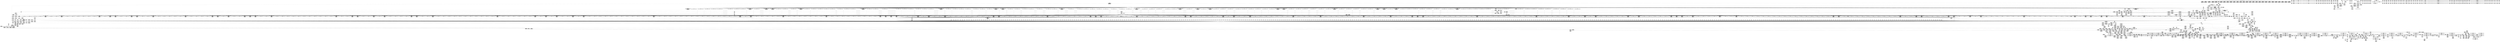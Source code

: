digraph {
	CE0x4a5ae30 [shape=record,shape=Mrecord,label="{CE0x4a5ae30|mediated_filesystem:tmp5|security/apparmor/include/apparmor.h,117|*SummSink*}"]
	CE0x4a259d0 [shape=record,shape=Mrecord,label="{CE0x4a259d0|80:_i64,_:_CRE_1368,1369_}"]
	CE0x4a019f0 [shape=record,shape=Mrecord,label="{CE0x4a019f0|common_perm_rm:tmp11|security/apparmor/lsm.c,229|*SummSink*}"]
	CE0x4a1b960 [shape=record,shape=Mrecord,label="{CE0x4a1b960|80:_i64,_:_CRE_648,656_}"]
	CE0x49981b0 [shape=record,shape=Mrecord,label="{CE0x49981b0|i64_1|*Constant*}"]
	CE0x49ec340 [shape=record,shape=Mrecord,label="{CE0x49ec340|80:_i64,_:_CRE_1584,1592_}"]
	CE0x49dc320 [shape=record,shape=Mrecord,label="{CE0x49dc320|0:_i16,_4:_i32,_8:_i16,_40:_%struct.super_block*,_72:_i32,_:_SCMRE_266,267_}"]
	CE0x49ca7b0 [shape=record,shape=Mrecord,label="{CE0x49ca7b0|common_perm:path|Function::common_perm&Arg::path::}"]
	CE0x4a03b40 [shape=record,shape=Mrecord,label="{CE0x4a03b40|i64_6|*Constant*}"]
	CE0x4a5ed20 [shape=record,shape=Mrecord,label="{CE0x4a5ed20|__aa_current_profile:tmp18|security/apparmor/include/context.h,138|*SummSink*}"]
	CE0x49f0b70 [shape=record,shape=Mrecord,label="{CE0x49f0b70|0:_i16,_4:_i32,_8:_i16,_40:_%struct.super_block*,_72:_i32,_:_SCMRE_680,684_|*MultipleSource*|security/apparmor/lsm.c,227|security/apparmor/lsm.c, 227|*LoadInst*|security/apparmor/lsm.c,226}"]
	CE0x4a46110 [shape=record,shape=Mrecord,label="{CE0x4a46110|aa_cred_profile:tmp12|security/apparmor/include/context.h,100|*SummSink*}"]
	CE0x49afaf0 [shape=record,shape=Mrecord,label="{CE0x49afaf0|72:_%struct.hlist_bl_node**,_80:_%struct.dentry*,_104:_%struct.inode*,_:_CRE_213,214_}"]
	CE0x49db770 [shape=record,shape=Mrecord,label="{CE0x49db770|0:_i16,_4:_i32,_8:_i16,_40:_%struct.super_block*,_72:_i32,_:_SCMRE_259,260_}"]
	CE0x4a60240 [shape=record,shape=Mrecord,label="{CE0x4a60240|i64_0|*Constant*}"]
	CE0x4a21b20 [shape=record,shape=Mrecord,label="{CE0x4a21b20|80:_i64,_:_CRE_1309,1310_}"]
	CE0x4a53bb0 [shape=record,shape=Mrecord,label="{CE0x4a53bb0|aa_path_perm:path|Function::aa_path_perm&Arg::path::}"]
	CE0x49cf890 [shape=record,shape=Mrecord,label="{CE0x49cf890|0:_i16,_4:_i32,_8:_i16,_40:_%struct.super_block*,_72:_i32,_:_SCMRE_142,143_}"]
	CE0x4a26360 [shape=record,shape=Mrecord,label="{CE0x4a26360|80:_i64,_:_CRE_1384,1392_}"]
	CE0x49b6580 [shape=record,shape=Mrecord,label="{CE0x49b6580|i32_1|*Constant*}"]
	CE0x49a5ed0 [shape=record,shape=Mrecord,label="{CE0x49a5ed0|72:_%struct.hlist_bl_node**,_80:_%struct.dentry*,_104:_%struct.inode*,_:_CRE_164,165_}"]
	CE0x49f6560 [shape=record,shape=Mrecord,label="{CE0x49f6560|0:_i16,_4:_i32,_8:_i16,_40:_%struct.super_block*,_72:_i32,_:_SCMRE_884,885_}"]
	CE0x4a1de90 [shape=record,shape=Mrecord,label="{CE0x4a1de90|80:_i64,_:_CRE_1231,1232_}"]
	CE0x4a2c980 [shape=record,shape=Mrecord,label="{CE0x4a2c980|80:_i64,_:_CRE_1673,1674_}"]
	CE0x4a30310 [shape=record,shape=Mrecord,label="{CE0x4a30310|80:_i64,_:_CRE_2248,2256_}"]
	CE0x4a6de20 [shape=record,shape=Mrecord,label="{CE0x4a6de20|__aa_current_profile:tmp2|*SummSink*}"]
	CE0x49b2000 [shape=record,shape=Mrecord,label="{CE0x49b2000|72:_%struct.hlist_bl_node**,_80:_%struct.dentry*,_104:_%struct.inode*,_:_CRE_280,288_|*MultipleSource*|Function::common_perm_rm&Arg::dentry::|Function::apparmor_path_unlink&Arg::dentry::|security/apparmor/lsm.c,226}"]
	CE0x4afa500 [shape=record,shape=Mrecord,label="{CE0x4afa500|aa_cred_profile:tmp11|security/apparmor/include/context.h,100|*SummSource*}"]
	CE0x4a2fdc0 [shape=record,shape=Mrecord,label="{CE0x4a2fdc0|80:_i64,_:_CRE_1920,1928_}"]
	CE0x498a140 [shape=record,shape=Mrecord,label="{CE0x498a140|_call_void_mcount()_#2|*SummSource*}"]
	CE0x4a62310 [shape=record,shape=Mrecord,label="{CE0x4a62310|GLOBAL:__aa_current_profile|*Constant*}"]
	CE0x4afbb80 [shape=record,shape=Mrecord,label="{CE0x4afbb80|i64*_getelementptr_inbounds_(_16_x_i64_,_16_x_i64_*___llvm_gcov_ctr46,_i64_0,_i64_9)|*Constant*|*SummSink*}"]
	CE0x4a77370 [shape=record,shape=Mrecord,label="{CE0x4a77370|%struct.task_struct*_(%struct.task_struct**)*_asm_movq_%gs:$_1:P_,$0_,_r,im,_dirflag_,_fpsr_,_flags_|*SummSink*}"]
	CE0x4a60e40 [shape=record,shape=Mrecord,label="{CE0x4a60e40|common_perm:tmp5|security/apparmor/lsm.c,169|*SummSource*}"]
	CE0x4a2f620 [shape=record,shape=Mrecord,label="{CE0x4a2f620|80:_i64,_:_CRE_1877,1878_}"]
	CE0x4aff310 [shape=record,shape=Mrecord,label="{CE0x4aff310|aa_cred_profile:lnot.ext|security/apparmor/include/context.h,100}"]
	CE0x4b03880 [shape=record,shape=Mrecord,label="{CE0x4b03880|aa_cred_profile:tmp}"]
	CE0x49f9fe0 [shape=record,shape=Mrecord,label="{CE0x49f9fe0|0:_i16,_4:_i32,_8:_i16,_40:_%struct.super_block*,_72:_i32,_:_SCMRE_920,921_}"]
	CE0x4a6f170 [shape=record,shape=Mrecord,label="{CE0x4a6f170|get_current:tmp2|*SummSink*}"]
	CE0x49f2a30 [shape=record,shape=Mrecord,label="{CE0x49f2a30|0:_i16,_4:_i32,_8:_i16,_40:_%struct.super_block*,_72:_i32,_:_SCMRE_776,792_|*MultipleSource*|security/apparmor/lsm.c,227|security/apparmor/lsm.c, 227|*LoadInst*|security/apparmor/lsm.c,226}"]
	CE0x4aec9b0 [shape=record,shape=Mrecord,label="{CE0x4aec9b0|aa_cred_profile:tmp24|security/apparmor/include/context.h,100}"]
	CE0x4a0c030 [shape=record,shape=Mrecord,label="{CE0x4a0c030|common_perm_rm:tmp4|security/apparmor/lsm.c,229}"]
	CE0x4a40370 [shape=record,shape=Mrecord,label="{CE0x4a40370|_ret_%struct.task_struct*_%tmp4,_!dbg_!15471|./arch/x86/include/asm/current.h,14}"]
	CE0x49b2810 [shape=record,shape=Mrecord,label="{CE0x49b2810|72:_%struct.hlist_bl_node**,_80:_%struct.dentry*,_104:_%struct.inode*,_:_CRE_305,306_}"]
	CE0x49a5470 [shape=record,shape=Mrecord,label="{CE0x49a5470|72:_%struct.hlist_bl_node**,_80:_%struct.dentry*,_104:_%struct.inode*,_:_CRE_158,159_}"]
	CE0x4a138d0 [shape=record,shape=Mrecord,label="{CE0x4a138d0|80:_i64,_:_CRE_428,429_}"]
	CE0x49a23b0 [shape=record,shape=Mrecord,label="{CE0x49a23b0|common_perm_rm:tmp1|*SummSource*}"]
	CE0x49ec450 [shape=record,shape=Mrecord,label="{CE0x49ec450|80:_i64,_:_CRE_1592,1596_}"]
	CE0x4a1c950 [shape=record,shape=Mrecord,label="{CE0x4a1c950|80:_i64,_:_CRE_1211,1212_}"]
	CE0x4a0e3c0 [shape=record,shape=Mrecord,label="{CE0x4a0e3c0|80:_i64,_:_CRE_32,40_}"]
	CE0x4993ec0 [shape=record,shape=Mrecord,label="{CE0x4993ec0|72:_%struct.hlist_bl_node**,_80:_%struct.dentry*,_104:_%struct.inode*,_:_CRE_174,175_}"]
	CE0x49b0bd0 [shape=record,shape=Mrecord,label="{CE0x49b0bd0|72:_%struct.hlist_bl_node**,_80:_%struct.dentry*,_104:_%struct.inode*,_:_CRE_223,224_}"]
	CE0x4a65a10 [shape=record,shape=Mrecord,label="{CE0x4a65a10|common_perm_dir_dentry:dir|Function::common_perm_dir_dentry&Arg::dir::|*SummSource*}"]
	CE0x49ee4a0 [shape=record,shape=Mrecord,label="{CE0x49ee4a0|0:_i16,_4:_i32,_8:_i16,_40:_%struct.super_block*,_72:_i32,_:_SCMRE_611,612_}"]
	CE0x4a75b70 [shape=record,shape=Mrecord,label="{CE0x4a75b70|%struct.task_struct*_(%struct.task_struct**)*_asm_movq_%gs:$_1:P_,$0_,_r,im,_dirflag_,_fpsr_,_flags_|*SummSource*}"]
	CE0x4ae8130 [shape=record,shape=Mrecord,label="{CE0x4ae8130|void_(i8*,_i32,_i64)*_asm_sideeffect_1:_09ud2_0A.pushsection___bug_table,_22a_22_0A2:_09.long_1b_-_2b,_$_0:c_-_2b_0A_09.word_$_1:c_,_0_0A_09.org_2b+$_2:c_0A.popsection_,_i,i,i,_dirflag_,_fpsr_,_flags_|*SummSink*}"]
	CE0x4a0fc70 [shape=record,shape=Mrecord,label="{CE0x4a0fc70|80:_i64,_:_CRE_224,240_}"]
	CE0x4a2ebb0 [shape=record,shape=Mrecord,label="{CE0x4a2ebb0|80:_i64,_:_CRE_1832,1840_}"]
	CE0x49ebc40 [shape=record,shape=Mrecord,label="{CE0x49ebc40|0:_i16,_4:_i32,_8:_i16,_40:_%struct.super_block*,_72:_i32,_:_SCMRE_596,597_}"]
	CE0x4a02f40 [shape=record,shape=Mrecord,label="{CE0x4a02f40|mediated_filesystem:entry|*SummSink*}"]
	CE0x49e96e0 [shape=record,shape=Mrecord,label="{CE0x49e96e0|0:_i16,_4:_i32,_8:_i16,_40:_%struct.super_block*,_72:_i32,_:_SCMRE_573,574_}"]
	CE0x4a3c5d0 [shape=record,shape=Mrecord,label="{CE0x4a3c5d0|__aa_current_profile:tmp17|security/apparmor/include/context.h,138}"]
	CE0x4ae9050 [shape=record,shape=Mrecord,label="{CE0x4ae9050|%struct.aa_profile*_null|*Constant*|*SummSource*}"]
	CE0x4a25590 [shape=record,shape=Mrecord,label="{CE0x4a25590|80:_i64,_:_CRE_1364,1365_}"]
	CE0x4a100b0 [shape=record,shape=Mrecord,label="{CE0x4a100b0|80:_i64,_:_CRE_264,268_}"]
	CE0x49fb360 [shape=record,shape=Mrecord,label="{CE0x49fb360|0:_i16,_4:_i32,_8:_i16,_40:_%struct.super_block*,_72:_i32,_:_SCMRE_932,933_}"]
	CE0x49eb420 [shape=record,shape=Mrecord,label="{CE0x49eb420|0:_i16,_4:_i32,_8:_i16,_40:_%struct.super_block*,_72:_i32,_:_SCMRE_591,592_}"]
	CE0x49dd840 [shape=record,shape=Mrecord,label="{CE0x49dd840|0:_i16,_4:_i32,_8:_i16,_40:_%struct.super_block*,_72:_i32,_:_SCMRE_279,280_}"]
	CE0x4a5bd10 [shape=record,shape=Mrecord,label="{CE0x4a5bd10|common_perm_rm:i_uid|security/apparmor/lsm.c,232|*SummSource*}"]
	CE0x4a0e630 [shape=record,shape=Mrecord,label="{CE0x4a0e630|80:_i64,_:_CRE_56,64_}"]
	CE0x49cbc70 [shape=record,shape=Mrecord,label="{CE0x49cbc70|common_perm_dir_dentry:tmp3|*SummSink*}"]
	CE0x4aed240 [shape=record,shape=Mrecord,label="{CE0x4aed240|i64*_getelementptr_inbounds_(_16_x_i64_,_16_x_i64_*___llvm_gcov_ctr46,_i64_0,_i64_12)|*Constant*}"]
	"CONST[source:1(input),value:2(dynamic)][purpose:{object}][SrcIdx:2]"
	CE0x4a02000 [shape=record,shape=Mrecord,label="{CE0x4a02000|common_perm_rm:call|security/apparmor/lsm.c,229}"]
	CE0x4a2aab0 [shape=record,shape=Mrecord,label="{CE0x4a2aab0|80:_i64,_:_CRE_1644,1645_}"]
	CE0x4a668e0 [shape=record,shape=Mrecord,label="{CE0x4a668e0|common_perm_dir_dentry:cond|Function::common_perm_dir_dentry&Arg::cond::|*SummSource*}"]
	CE0x49cca60 [shape=record,shape=Mrecord,label="{CE0x49cca60|common_perm_dir_dentry:mnt1|security/apparmor/lsm.c,189}"]
	CE0x4a05de0 [shape=record,shape=Mrecord,label="{CE0x4a05de0|i64*_getelementptr_inbounds_(_10_x_i64_,_10_x_i64_*___llvm_gcov_ctr54,_i64_0,_i64_7)|*Constant*}"]
	CE0x4a1e710 [shape=record,shape=Mrecord,label="{CE0x4a1e710|80:_i64,_:_CRE_1239,1240_}"]
	CE0x4afc5f0 [shape=record,shape=Mrecord,label="{CE0x4afc5f0|aa_cred_profile:tmp22|security/apparmor/include/context.h,100|*SummSink*}"]
	CE0x49f3cf0 [shape=record,shape=Mrecord,label="{CE0x49f3cf0|0:_i16,_4:_i32,_8:_i16,_40:_%struct.super_block*,_72:_i32,_:_SCMRE_840,848_|*MultipleSource*|security/apparmor/lsm.c,227|security/apparmor/lsm.c, 227|*LoadInst*|security/apparmor/lsm.c,226}"]
	CE0x4991960 [shape=record,shape=Mrecord,label="{CE0x4991960|apparmor_path_unlink:bb|*SummSource*}"]
	CE0x4a43e00 [shape=record,shape=Mrecord,label="{CE0x4a43e00|aa_cred_profile:do.end|*SummSink*}"]
	CE0x49ac780 [shape=record,shape=Mrecord,label="{CE0x49ac780|72:_%struct.hlist_bl_node**,_80:_%struct.dentry*,_104:_%struct.inode*,_:_CRE_90,91_}"]
	CE0x49b7380 [shape=record,shape=Mrecord,label="{CE0x49b7380|_call_void_mcount()_#2|*SummSource*}"]
	CE0x49e7d70 [shape=record,shape=Mrecord,label="{CE0x49e7d70|0:_i16,_4:_i32,_8:_i16,_40:_%struct.super_block*,_72:_i32,_:_SCMRE_557,558_}"]
	CE0x4a11f50 [shape=record,shape=Mrecord,label="{CE0x4a11f50|80:_i64,_:_CRE_404,405_}"]
	CE0x49b6a90 [shape=record,shape=Mrecord,label="{CE0x49b6a90|i32_0|*Constant*|*SummSource*}"]
	CE0x4a20f70 [shape=record,shape=Mrecord,label="{CE0x4a20f70|80:_i64,_:_CRE_1277,1278_}"]
	CE0x4a44190 [shape=record,shape=Mrecord,label="{CE0x4a44190|get_current:tmp3|*SummSink*}"]
	CE0x49837e0 [shape=record,shape=Mrecord,label="{CE0x49837e0|apparmor_path_unlink:bb}"]
	CE0x4a09300 [shape=record,shape=Mrecord,label="{CE0x4a09300|i64*_getelementptr_inbounds_(_10_x_i64_,_10_x_i64_*___llvm_gcov_ctr54,_i64_0,_i64_8)|*Constant*|*SummSource*}"]
	CE0x4a23390 [shape=record,shape=Mrecord,label="{CE0x4a23390|80:_i64,_:_CRE_1332,1333_}"]
	CE0x4a2f210 [shape=record,shape=Mrecord,label="{CE0x4a2f210|80:_i64,_:_CRE_1873,1874_}"]
	CE0x4a12e30 [shape=record,shape=Mrecord,label="{CE0x4a12e30|80:_i64,_:_CRE_418,419_}"]
	CE0x4afe920 [shape=record,shape=Mrecord,label="{CE0x4afe920|i32_100|*Constant*|*SummSink*}"]
	CE0x49a0d20 [shape=record,shape=Mrecord,label="{CE0x49a0d20|72:_%struct.hlist_bl_node**,_80:_%struct.dentry*,_104:_%struct.inode*,_:_CRE_185,186_}"]
	CE0x49fa4c0 [shape=record,shape=Mrecord,label="{CE0x49fa4c0|0:_i16,_4:_i32,_8:_i16,_40:_%struct.super_block*,_72:_i32,_:_SCMRE_923,924_}"]
	CE0x4994de0 [shape=record,shape=Mrecord,label="{CE0x4994de0|_call_void_mcount()_#2}"]
	CE0x49f2280 [shape=record,shape=Mrecord,label="{CE0x49f2280|0:_i16,_4:_i32,_8:_i16,_40:_%struct.super_block*,_72:_i32,_:_SCMRE_752,756_|*MultipleSource*|security/apparmor/lsm.c,227|security/apparmor/lsm.c, 227|*LoadInst*|security/apparmor/lsm.c,226}"]
	CE0x4a1bdd0 [shape=record,shape=Mrecord,label="{CE0x4a1bdd0|80:_i64,_:_CRE_680,696_}"]
	CE0x4a01480 [shape=record,shape=Mrecord,label="{CE0x4a01480|common_perm_rm:tmp10|security/apparmor/lsm.c,229|*SummSink*}"]
	CE0x49fe040 [shape=record,shape=Mrecord,label="{CE0x49fe040|80:_i64,_:_CRE_8,16_}"]
	CE0x4a1c210 [shape=record,shape=Mrecord,label="{CE0x4a1c210|80:_i64,_:_CRE_720,736_}"]
	CE0x49ea8c0 [shape=record,shape=Mrecord,label="{CE0x49ea8c0|0:_i16,_4:_i32,_8:_i16,_40:_%struct.super_block*,_72:_i32,_:_SCMRE_584,585_}"]
	CE0x49c7fb0 [shape=record,shape=Mrecord,label="{CE0x49c7fb0|aa_cred_profile:security|security/apparmor/include/context.h,99|*SummSink*}"]
	CE0x49f8fa0 [shape=record,shape=Mrecord,label="{CE0x49f8fa0|0:_i16,_4:_i32,_8:_i16,_40:_%struct.super_block*,_72:_i32,_:_SCMRE_910,911_}"]
	CE0x4a7c610 [shape=record,shape=Mrecord,label="{CE0x4a7c610|aa_cred_profile:do.end10}"]
	CE0x49ed630 [shape=record,shape=Mrecord,label="{CE0x49ed630|80:_i64,_:_CRE_1629,1630_}"]
	CE0x4a55b50 [shape=record,shape=Mrecord,label="{CE0x4a55b50|aa_cred_profile:do.body6}"]
	CE0x49ed960 [shape=record,shape=Mrecord,label="{CE0x49ed960|80:_i64,_:_CRE_1632,1633_}"]
	CE0x4a31d30 [shape=record,shape=Mrecord,label="{CE0x4a31d30|common_perm_rm:tmp8|*LoadInst*|security/apparmor/lsm.c,229|*SummSource*}"]
	CE0x49e4d30 [shape=record,shape=Mrecord,label="{CE0x49e4d30|0:_i16,_4:_i32,_8:_i16,_40:_%struct.super_block*,_72:_i32,_:_SCMRE_481,482_}"]
	CE0x49fbd20 [shape=record,shape=Mrecord,label="{CE0x49fbd20|0:_i16,_4:_i32,_8:_i16,_40:_%struct.super_block*,_72:_i32,_:_SCMRE_952,960_|*MultipleSource*|security/apparmor/lsm.c,227|security/apparmor/lsm.c, 227|*LoadInst*|security/apparmor/lsm.c,226}"]
	CE0x4a110a0 [shape=record,shape=Mrecord,label="{CE0x4a110a0|80:_i64,_:_CRE_376,380_}"]
	CE0x4a213b0 [shape=record,shape=Mrecord,label="{CE0x4a213b0|80:_i64,_:_CRE_1288,1296_}"]
	CE0x4a69180 [shape=record,shape=Mrecord,label="{CE0x4a69180|common_perm:tmp3|security/apparmor/lsm.c,169}"]
	CE0x4a64d00 [shape=record,shape=Mrecord,label="{CE0x4a64d00|GLOBAL:common_perm_dir_dentry|*Constant*}"]
	CE0x4a19540 [shape=record,shape=Mrecord,label="{CE0x4a19540|80:_i64,_:_CRE_600,601_}"]
	CE0x49fda00 [shape=record,shape=Mrecord,label="{CE0x49fda00|0:_i16,_4:_i32,_8:_i16,_40:_%struct.super_block*,_72:_i32,_:_SCMRE_1000,1008_|*MultipleSource*|security/apparmor/lsm.c,227|security/apparmor/lsm.c, 227|*LoadInst*|security/apparmor/lsm.c,226}"]
	CE0x49cb980 [shape=record,shape=Mrecord,label="{CE0x49cb980|common_perm_dir_dentry:tmp3}"]
	CE0x49a3e20 [shape=record,shape=Mrecord,label="{CE0x49a3e20|common_perm_rm:if.then}"]
	CE0x4a53ed0 [shape=record,shape=Mrecord,label="{CE0x4a53ed0|aa_path_perm:path|Function::aa_path_perm&Arg::path::|*SummSink*}"]
	CE0x4a72170 [shape=record,shape=Mrecord,label="{CE0x4a72170|get_current:tmp|*SummSink*}"]
	CE0x49a68c0 [shape=record,shape=Mrecord,label="{CE0x49a68c0|common_perm_rm:if.end|*SummSink*}"]
	CE0x49f4d90 [shape=record,shape=Mrecord,label="{CE0x49f4d90|0:_i16,_4:_i32,_8:_i16,_40:_%struct.super_block*,_72:_i32,_:_SCMRE_869,870_}"]
	CE0x49f6a40 [shape=record,shape=Mrecord,label="{CE0x49f6a40|0:_i16,_4:_i32,_8:_i16,_40:_%struct.super_block*,_72:_i32,_:_SCMRE_887,888_}"]
	CE0x49cdcd0 [shape=record,shape=Mrecord,label="{CE0x49cdcd0|common_perm_dir_dentry:tmp|*SummSink*}"]
	CE0x4af9b80 [shape=record,shape=Mrecord,label="{CE0x4af9b80|aa_cred_profile:do.end|*SummSource*}"]
	CE0x49da8d0 [shape=record,shape=Mrecord,label="{CE0x49da8d0|0:_i16,_4:_i32,_8:_i16,_40:_%struct.super_block*,_72:_i32,_:_SCMRE_250,251_}"]
	CE0x49f6220 [shape=record,shape=Mrecord,label="{CE0x49f6220|0:_i16,_4:_i32,_8:_i16,_40:_%struct.super_block*,_72:_i32,_:_SCMRE_882,883_}"]
	CE0x49f5a00 [shape=record,shape=Mrecord,label="{CE0x49f5a00|0:_i16,_4:_i32,_8:_i16,_40:_%struct.super_block*,_72:_i32,_:_SCMRE_877,878_}"]
	CE0x4a124a0 [shape=record,shape=Mrecord,label="{CE0x4a124a0|80:_i64,_:_CRE_409,410_}"]
	CE0x49d00b0 [shape=record,shape=Mrecord,label="{CE0x49d00b0|0:_i16,_4:_i32,_8:_i16,_40:_%struct.super_block*,_72:_i32,_:_SCMRE_147,148_}"]
	CE0x49ba970 [shape=record,shape=Mrecord,label="{CE0x49ba970|72:_%struct.hlist_bl_node**,_80:_%struct.dentry*,_104:_%struct.inode*,_:_CRE_92,93_}"]
	CE0x4aed5b0 [shape=record,shape=Mrecord,label="{CE0x4aed5b0|i64*_getelementptr_inbounds_(_16_x_i64_,_16_x_i64_*___llvm_gcov_ctr46,_i64_0,_i64_12)|*Constant*|*SummSource*}"]
	CE0x4a1ef90 [shape=record,shape=Mrecord,label="{CE0x4a1ef90|80:_i64,_:_CRE_1247,1248_}"]
	CE0x49f1ad0 [shape=record,shape=Mrecord,label="{CE0x49f1ad0|0:_i16,_4:_i32,_8:_i16,_40:_%struct.super_block*,_72:_i32,_:_SCMRE_728,736_|*MultipleSource*|security/apparmor/lsm.c,227|security/apparmor/lsm.c, 227|*LoadInst*|security/apparmor/lsm.c,226}"]
	CE0x49ef1a0 [shape=record,shape=Mrecord,label="{CE0x49ef1a0|0:_i16,_4:_i32,_8:_i16,_40:_%struct.super_block*,_72:_i32,_:_SCMRE_619,620_}"]
	CE0x4a6a550 [shape=record,shape=Mrecord,label="{CE0x4a6a550|common_perm:tmp|*SummSink*}"]
	CE0x4aede00 [shape=record,shape=Mrecord,label="{CE0x4aede00|aa_cred_profile:tmp26|security/apparmor/include/context.h,100|*SummSource*}"]
	CE0x4a258c0 [shape=record,shape=Mrecord,label="{CE0x4a258c0|80:_i64,_:_CRE_1367,1368_}"]
	CE0x49ddec0 [shape=record,shape=Mrecord,label="{CE0x49ddec0|0:_i16,_4:_i32,_8:_i16,_40:_%struct.super_block*,_72:_i32,_:_SCMRE_283,284_}"]
	CE0x4a7ccd0 [shape=record,shape=Mrecord,label="{CE0x4a7ccd0|aa_cred_profile:tobool|security/apparmor/include/context.h,100|*SummSource*}"]
	CE0x4a15360 [shape=record,shape=Mrecord,label="{CE0x4a15360|80:_i64,_:_CRE_453,454_}"]
	CE0x4a7ca50 [shape=record,shape=Mrecord,label="{CE0x4a7ca50|i64_2|*Constant*}"]
	CE0x4a118f0 [shape=record,shape=Mrecord,label="{CE0x4a118f0|80:_i64,_:_CRE_398,399_}"]
	CE0x4a22b10 [shape=record,shape=Mrecord,label="{CE0x4a22b10|80:_i64,_:_CRE_1324,1325_}"]
	CE0x4a18770 [shape=record,shape=Mrecord,label="{CE0x4a18770|80:_i64,_:_CRE_587,588_}"]
	CE0x4a0ce00 [shape=record,shape=Mrecord,label="{CE0x4a0ce00|i64*_getelementptr_inbounds_(_11_x_i64_,_11_x_i64_*___llvm_gcov_ctr58,_i64_0,_i64_8)|*Constant*}"]
	CE0x4a69a50 [shape=record,shape=Mrecord,label="{CE0x4a69a50|GLOBAL:__aa_current_profile|*Constant*|*SummSink*}"]
	CE0x4a5ec20 [shape=record,shape=Mrecord,label="{CE0x4a5ec20|__aa_current_profile:tmp18|security/apparmor/include/context.h,138|*SummSource*}"]
	CE0x4991850 [shape=record,shape=Mrecord,label="{CE0x4991850|apparmor_path_unlink:call|security/apparmor/lsm.c,261|*SummSource*}"]
	CE0x49dd9e0 [shape=record,shape=Mrecord,label="{CE0x49dd9e0|0:_i16,_4:_i32,_8:_i16,_40:_%struct.super_block*,_72:_i32,_:_SCMRE_280,281_}"]
	CE0x4a24d10 [shape=record,shape=Mrecord,label="{CE0x4a24d10|80:_i64,_:_CRE_1356,1357_}"]
	CE0x4a2a560 [shape=record,shape=Mrecord,label="{CE0x4a2a560|80:_i64,_:_CRE_1639,1640_}"]
	CE0x49921c0 [shape=record,shape=Mrecord,label="{CE0x49921c0|72:_%struct.hlist_bl_node**,_80:_%struct.dentry*,_104:_%struct.inode*,_:_CRE_193,194_}"]
	CE0x4a24050 [shape=record,shape=Mrecord,label="{CE0x4a24050|80:_i64,_:_CRE_1344,1345_}"]
	CE0x4a56850 [shape=record,shape=Mrecord,label="{CE0x4a56850|common_perm_rm:retval.0|*SummSource*}"]
	CE0x4a1fe70 [shape=record,shape=Mrecord,label="{CE0x4a1fe70|80:_i64,_:_CRE_1261,1262_}"]
	CE0x49ae0a0 [shape=record,shape=Mrecord,label="{CE0x49ae0a0|72:_%struct.hlist_bl_node**,_80:_%struct.dentry*,_104:_%struct.inode*,_:_CRE_157,158_}"]
	CE0x49da590 [shape=record,shape=Mrecord,label="{CE0x49da590|0:_i16,_4:_i32,_8:_i16,_40:_%struct.super_block*,_72:_i32,_:_SCMRE_248,249_}"]
	CE0x49ae440 [shape=record,shape=Mrecord,label="{CE0x49ae440|44:_i32,_48:_i16,_128:_i8*,_:_SCMRE_40,44_|*MultipleSource*|Function::aa_cred_profile&Arg::cred::|security/apparmor/include/context.h,99|security/apparmor/include/context.h,138}"]
	CE0x4a17bc0 [shape=record,shape=Mrecord,label="{CE0x4a17bc0|80:_i64,_:_CRE_576,577_}"]
	CE0x49ce760 [shape=record,shape=Mrecord,label="{CE0x49ce760|i32_10|*Constant*|*SummSource*}"]
	CE0x4a52cc0 [shape=record,shape=Mrecord,label="{CE0x4a52cc0|GLOBAL:aa_path_perm|*Constant*|*SummSource*}"]
	CE0x4a65670 [shape=record,shape=Mrecord,label="{CE0x4a65670|common_perm_dir_dentry:op|Function::common_perm_dir_dentry&Arg::op::}"]
	CE0x49e3410 [shape=record,shape=Mrecord,label="{CE0x49e3410|0:_i16,_4:_i32,_8:_i16,_40:_%struct.super_block*,_72:_i32,_:_SCMRE_440,448_|*MultipleSource*|security/apparmor/lsm.c,227|security/apparmor/lsm.c, 227|*LoadInst*|security/apparmor/lsm.c,226}"]
	CE0x4a06cf0 [shape=record,shape=Mrecord,label="{CE0x4a06cf0|i32_2|*Constant*}"]
	CE0x4a11e40 [shape=record,shape=Mrecord,label="{CE0x4a11e40|80:_i64,_:_CRE_403,404_}"]
	CE0x4a19430 [shape=record,shape=Mrecord,label="{CE0x4a19430|80:_i64,_:_CRE_599,600_}"]
	CE0x4a21080 [shape=record,shape=Mrecord,label="{CE0x4a21080|80:_i64,_:_CRE_1278,1279_}"]
	CE0x4a2e770 [shape=record,shape=Mrecord,label="{CE0x4a2e770|80:_i64,_:_CRE_1800,1804_}"]
	CE0x49ea3e0 [shape=record,shape=Mrecord,label="{CE0x49ea3e0|0:_i16,_4:_i32,_8:_i16,_40:_%struct.super_block*,_72:_i32,_:_SCMRE_581,582_}"]
	CE0x4a15e00 [shape=record,shape=Mrecord,label="{CE0x4a15e00|80:_i64,_:_CRE_463,464_}"]
	CE0x4b00930 [shape=record,shape=Mrecord,label="{CE0x4b00930|aa_cred_profile:lor.rhs|*SummSink*}"]
	CE0x49b0d80 [shape=record,shape=Mrecord,label="{CE0x49b0d80|72:_%struct.hlist_bl_node**,_80:_%struct.dentry*,_104:_%struct.inode*,_:_CRE_304,305_}"]
	CE0x4a6a3f0 [shape=record,shape=Mrecord,label="{CE0x4a6a3f0|44:_i32,_48:_i16,_128:_i8*,_:_SCMRE_32,36_|*MultipleSource*|Function::aa_cred_profile&Arg::cred::|security/apparmor/include/context.h,99|security/apparmor/include/context.h,138}"]
	CE0x49b4650 [shape=record,shape=Mrecord,label="{CE0x49b4650|common_perm_rm:tmp3|security/apparmor/lsm.c,227|*SummSink*}"]
	CE0x498ca30 [shape=record,shape=Mrecord,label="{CE0x498ca30|apparmor_path_unlink:tmp2|*SummSource*}"]
	CE0x4a2e550 [shape=record,shape=Mrecord,label="{CE0x4a2e550|80:_i64,_:_CRE_1784,1792_}"]
	CE0x49f5ee0 [shape=record,shape=Mrecord,label="{CE0x49f5ee0|0:_i16,_4:_i32,_8:_i16,_40:_%struct.super_block*,_72:_i32,_:_SCMRE_880,881_}"]
	CE0x49e89e0 [shape=record,shape=Mrecord,label="{CE0x49e89e0|0:_i16,_4:_i32,_8:_i16,_40:_%struct.super_block*,_72:_i32,_:_SCMRE_565,566_}"]
	CE0x4aef100 [shape=record,shape=Mrecord,label="{CE0x4aef100|aa_cred_profile:tmp28|security/apparmor/include/context.h,100}"]
	CE0x4a25370 [shape=record,shape=Mrecord,label="{CE0x4a25370|80:_i64,_:_CRE_1362,1363_}"]
	CE0x498cdc0 [shape=record,shape=Mrecord,label="{CE0x498cdc0|common_perm_rm:dir|Function::common_perm_rm&Arg::dir::|*SummSource*}"]
	CE0x4a6e5a0 [shape=record,shape=Mrecord,label="{CE0x4a6e5a0|__aa_current_profile:tmp10|security/apparmor/include/context.h,138}"]
	CE0x4a3ff60 [shape=record,shape=Mrecord,label="{CE0x4a3ff60|get_current:entry|*SummSource*}"]
	CE0x4a6d0d0 [shape=record,shape=Mrecord,label="{CE0x4a6d0d0|i64*_getelementptr_inbounds_(_5_x_i64_,_5_x_i64_*___llvm_gcov_ctr57,_i64_0,_i64_4)|*Constant*}"]
	CE0x4a03990 [shape=record,shape=Mrecord,label="{CE0x4a03990|common_perm_rm:tmp14|security/apparmor/lsm.c,229}"]
	CE0x4a60a40 [shape=record,shape=Mrecord,label="{CE0x4a60a40|GLOBAL:__llvm_gcov_ctr57|Global_var:__llvm_gcov_ctr57|*SummSource*}"]
	CE0x49b0360 [shape=record,shape=Mrecord,label="{CE0x49b0360|72:_%struct.hlist_bl_node**,_80:_%struct.dentry*,_104:_%struct.inode*,_:_CRE_218,219_}"]
	CE0x4993650 [shape=record,shape=Mrecord,label="{CE0x4993650|72:_%struct.hlist_bl_node**,_80:_%struct.dentry*,_104:_%struct.inode*,_:_CRE_169,170_}"]
	CE0x49f7a80 [shape=record,shape=Mrecord,label="{CE0x49f7a80|0:_i16,_4:_i32,_8:_i16,_40:_%struct.super_block*,_72:_i32,_:_SCMRE_897,898_}"]
	CE0x4a1ca60 [shape=record,shape=Mrecord,label="{CE0x4a1ca60|80:_i64,_:_CRE_1212,1213_}"]
	CE0x49b72b0 [shape=record,shape=Mrecord,label="{CE0x49b72b0|i32_5|*Constant*|*SummSource*}"]
	CE0x4a53480 [shape=record,shape=Mrecord,label="{CE0x4a53480|aa_path_perm:op|Function::aa_path_perm&Arg::op::|*SummSource*}"]
	CE0x49afe50 [shape=record,shape=Mrecord,label="{CE0x49afe50|72:_%struct.hlist_bl_node**,_80:_%struct.dentry*,_104:_%struct.inode*,_:_CRE_215,216_}"]
	"CONST[source:0(mediator),value:0(static)][purpose:{operation}][SnkIdx:4]"
	CE0x4aebce0 [shape=record,shape=Mrecord,label="{CE0x4aebce0|aa_cred_profile:profile11|security/apparmor/include/context.h,101|*SummSource*}"]
	CE0x4abf4e0 [shape=record,shape=Mrecord,label="{CE0x4abf4e0|GLOBAL:__aa_current_profile.__warned|Global_var:__aa_current_profile.__warned|*SummSource*}"]
	CE0x4a136b0 [shape=record,shape=Mrecord,label="{CE0x4a136b0|80:_i64,_:_CRE_426,427_}"]
	CE0x4a24f30 [shape=record,shape=Mrecord,label="{CE0x4a24f30|80:_i64,_:_CRE_1358,1359_}"]
	CE0x49cf670 [shape=record,shape=Mrecord,label="{CE0x49cf670|0:_i16,_4:_i32,_8:_i16,_40:_%struct.super_block*,_72:_i32,_:_SCMRE_140,141_}"]
	CE0x4ae8930 [shape=record,shape=Mrecord,label="{CE0x4ae8930|aa_cred_profile:tmp18|security/apparmor/include/context.h,100|*SummSource*}"]
	CE0x49d79e0 [shape=record,shape=Mrecord,label="{CE0x49d79e0|0:_i16,_4:_i32,_8:_i16,_40:_%struct.super_block*,_72:_i32,_:_SCMRE_197,198_}"]
	CE0x4a6b500 [shape=record,shape=Mrecord,label="{CE0x4a6b500|COLLAPSED:_GCMRE___llvm_gcov_ctr57_internal_global_5_x_i64_zeroinitializer:_elem_0:default:}"]
	CE0x4a6cc20 [shape=record,shape=Mrecord,label="{CE0x4a6cc20|_ret_i32_%call17,_!dbg_!15526|security/apparmor/file.c,307}"]
	CE0x4a08860 [shape=record,shape=Mrecord,label="{CE0x4a08860|common_perm_rm:tmp17|security/apparmor/lsm.c,230|*SummSink*}"]
	CE0x49debc0 [shape=record,shape=Mrecord,label="{CE0x49debc0|0:_i16,_4:_i32,_8:_i16,_40:_%struct.super_block*,_72:_i32,_:_SCMRE_291,292_}"]
	CE0x4a1f3d0 [shape=record,shape=Mrecord,label="{CE0x4a1f3d0|80:_i64,_:_CRE_1251,1252_}"]
	CE0x49d03f0 [shape=record,shape=Mrecord,label="{CE0x49d03f0|0:_i16,_4:_i32,_8:_i16,_40:_%struct.super_block*,_72:_i32,_:_SCMRE_149,150_}"]
	CE0x49afca0 [shape=record,shape=Mrecord,label="{CE0x49afca0|72:_%struct.hlist_bl_node**,_80:_%struct.dentry*,_104:_%struct.inode*,_:_CRE_214,215_}"]
	CE0x4a78c60 [shape=record,shape=Mrecord,label="{CE0x4a78c60|get_current:tmp4|./arch/x86/include/asm/current.h,14}"]
	CE0x4a1c320 [shape=record,shape=Mrecord,label="{CE0x4a1c320|80:_i64,_:_CRE_736,880_}"]
	CE0x4a62d00 [shape=record,shape=Mrecord,label="{CE0x4a62d00|common_perm:tmp2|security/apparmor/lsm.c,169|*SummSink*}"]
	CE0x4a5cf30 [shape=record,shape=Mrecord,label="{CE0x4a5cf30|common_perm_rm:tmp22|security/apparmor/lsm.c,232|*SummSink*}"]
	CE0x49c6840 [shape=record,shape=Mrecord,label="{CE0x49c6840|__aa_current_profile:tmp11|security/apparmor/include/context.h,138|*SummSource*}"]
	CE0x4a40410 [shape=record,shape=Mrecord,label="{CE0x4a40410|_ret_%struct.task_struct*_%tmp4,_!dbg_!15471|./arch/x86/include/asm/current.h,14|*SummSink*}"]
	CE0x4a6c270 [shape=record,shape=Mrecord,label="{CE0x4a6c270|i64_-2147483648|*Constant*|*SummSource*}"]
	CE0x4a2ced0 [shape=record,shape=Mrecord,label="{CE0x4a2ced0|80:_i64,_:_CRE_1678,1679_}"]
	CE0x4a03760 [shape=record,shape=Mrecord,label="{CE0x4a03760|_ret_i1_%lnot,_!dbg_!15473|security/apparmor/include/apparmor.h,117|*SummSource*}"]
	CE0x4995110 [shape=record,shape=Mrecord,label="{CE0x4995110|common_perm_rm:if.end}"]
	CE0x49a69a0 [shape=record,shape=Mrecord,label="{CE0x49a69a0|common_perm_rm:return|*SummSource*}"]
	CE0x4b01090 [shape=record,shape=Mrecord,label="{CE0x4b01090|44:_i32,_48:_i16,_128:_i8*,_:_SCMRE_128,136_|*MultipleSource*|Function::aa_cred_profile&Arg::cred::|security/apparmor/include/context.h,99|security/apparmor/include/context.h,138}"]
	CE0x498c9c0 [shape=record,shape=Mrecord,label="{CE0x498c9c0|apparmor_path_unlink:tmp3}"]
	CE0x49d3a80 [shape=record,shape=Mrecord,label="{CE0x49d3a80|0:_i16,_4:_i32,_8:_i16,_40:_%struct.super_block*,_72:_i32,_:_SCMRE_158,159_}"]
	CE0x4a728c0 [shape=record,shape=Mrecord,label="{CE0x4a728c0|__aa_current_profile:tobool|security/apparmor/include/context.h,138|*SummSource*}"]
	CE0x49f5380 [shape=record,shape=Mrecord,label="{CE0x49f5380|0:_i16,_4:_i32,_8:_i16,_40:_%struct.super_block*,_72:_i32,_:_SCMRE_873,874_}"]
	CE0x49a59c0 [shape=record,shape=Mrecord,label="{CE0x49a59c0|72:_%struct.hlist_bl_node**,_80:_%struct.dentry*,_104:_%struct.inode*,_:_CRE_161,162_}"]
	CE0x49fd3b0 [shape=record,shape=Mrecord,label="{CE0x49fd3b0|0:_i16,_4:_i32,_8:_i16,_40:_%struct.super_block*,_72:_i32,_:_SCMRE_984,988_|*MultipleSource*|security/apparmor/lsm.c,227|security/apparmor/lsm.c, 227|*LoadInst*|security/apparmor/lsm.c,226}"]
	CE0x4a3f050 [shape=record,shape=Mrecord,label="{CE0x4a3f050|__aa_current_profile:call3|security/apparmor/include/context.h,138}"]
	CE0x4a075a0 [shape=record,shape=Mrecord,label="{CE0x4a075a0|common_perm_rm:tmp22|security/apparmor/lsm.c,232}"]
	CE0x4b07ae0 [shape=record,shape=Mrecord,label="{CE0x4b07ae0|aa_cred_profile:if.then|*SummSink*}"]
	CE0x4a168d0 [shape=record,shape=Mrecord,label="{CE0x4a168d0|80:_i64,_:_CRE_544,552_}"]
	CE0x4a5b5c0 [shape=record,shape=Mrecord,label="{CE0x4a5b5c0|mediated_filesystem:bb|*SummSource*}"]
	CE0x4af8d30 [shape=record,shape=Mrecord,label="{CE0x4af8d30|44:_i32,_48:_i16,_128:_i8*,_:_SCMRE_160,168_|*MultipleSource*|Function::aa_cred_profile&Arg::cred::|security/apparmor/include/context.h,99|security/apparmor/include/context.h,138}"]
	CE0x49e7c60 [shape=record,shape=Mrecord,label="{CE0x49e7c60|0:_i16,_4:_i32,_8:_i16,_40:_%struct.super_block*,_72:_i32,_:_SCMRE_556,557_}"]
	CE0x4a76540 [shape=record,shape=Mrecord,label="{CE0x4a76540|_call_void_mcount()_#2}"]
	CE0x4a224b0 [shape=record,shape=Mrecord,label="{CE0x4a224b0|80:_i64,_:_CRE_1318,1319_}"]
	CE0x4a42920 [shape=record,shape=Mrecord,label="{CE0x4a42920|get_current:bb|*SummSource*}"]
	CE0x4a149d0 [shape=record,shape=Mrecord,label="{CE0x4a149d0|80:_i64,_:_CRE_444,445_}"]
	CE0x4a1e0b0 [shape=record,shape=Mrecord,label="{CE0x4a1e0b0|80:_i64,_:_CRE_1233,1234_}"]
	CE0x4a767c0 [shape=record,shape=Mrecord,label="{CE0x4a767c0|__aa_current_profile:tmp5|security/apparmor/include/context.h,138|*SummSource*}"]
	CE0x4b03190 [shape=record,shape=Mrecord,label="{CE0x4b03190|aa_cred_profile:tmp17|security/apparmor/include/context.h,100}"]
	CE0x49f56c0 [shape=record,shape=Mrecord,label="{CE0x49f56c0|0:_i16,_4:_i32,_8:_i16,_40:_%struct.super_block*,_72:_i32,_:_SCMRE_875,876_}"]
	CE0x4a2c430 [shape=record,shape=Mrecord,label="{CE0x4a2c430|80:_i64,_:_CRE_1668,1669_}"]
	CE0x4a5d4c0 [shape=record,shape=Mrecord,label="{CE0x4a5d4c0|common_perm_rm:i_mode|security/apparmor/lsm.c,233}"]
	CE0x4aeca20 [shape=record,shape=Mrecord,label="{CE0x4aeca20|aa_cred_profile:tmp24|security/apparmor/include/context.h,100|*SummSource*}"]
	CE0x4a1cc80 [shape=record,shape=Mrecord,label="{CE0x4a1cc80|80:_i64,_:_CRE_1214,1215_}"]
	CE0x4a757f0 [shape=record,shape=Mrecord,label="{CE0x4a757f0|COLLAPSED:_GCMRE___llvm_gcov_ctr58_internal_global_11_x_i64_zeroinitializer:_elem_0:default:}"]
	CE0x4a148c0 [shape=record,shape=Mrecord,label="{CE0x4a148c0|80:_i64,_:_CRE_443,444_}"]
	CE0x4a10600 [shape=record,shape=Mrecord,label="{CE0x4a10600|80:_i64,_:_CRE_296,304_}"]
	CE0x49ad440 [shape=record,shape=Mrecord,label="{CE0x49ad440|72:_%struct.hlist_bl_node**,_80:_%struct.dentry*,_104:_%struct.inode*,_:_CRE_149,150_}"]
	CE0x4a33760 [shape=record,shape=Mrecord,label="{CE0x4a33760|common_perm_rm:tobool1|security/apparmor/lsm.c,229|*SummSink*}"]
	CE0x4a6c0c0 [shape=record,shape=Mrecord,label="{CE0x4a6c0c0|i64*_getelementptr_inbounds_(_5_x_i64_,_5_x_i64_*___llvm_gcov_ctr57,_i64_0,_i64_0)|*Constant*}"]
	CE0x49d6660 [shape=record,shape=Mrecord,label="{CE0x49d6660|0:_i16,_4:_i32,_8:_i16,_40:_%struct.super_block*,_72:_i32,_:_SCMRE_185,186_}"]
	CE0x49d3740 [shape=record,shape=Mrecord,label="{CE0x49d3740|0:_i16,_4:_i32,_8:_i16,_40:_%struct.super_block*,_72:_i32,_:_SCMRE_156,157_}"]
	CE0x4a2baa0 [shape=record,shape=Mrecord,label="{CE0x4a2baa0|80:_i64,_:_CRE_1659,1660_}"]
	CE0x4a25260 [shape=record,shape=Mrecord,label="{CE0x4a25260|80:_i64,_:_CRE_1361,1362_}"]
	CE0x49adb90 [shape=record,shape=Mrecord,label="{CE0x49adb90|72:_%struct.hlist_bl_node**,_80:_%struct.dentry*,_104:_%struct.inode*,_:_CRE_154,155_}"]
	CE0x4a7ae90 [shape=record,shape=Mrecord,label="{CE0x4a7ae90|__aa_current_profile:tmp13|security/apparmor/include/context.h,138}"]
	CE0x49ea0a0 [shape=record,shape=Mrecord,label="{CE0x49ea0a0|0:_i16,_4:_i32,_8:_i16,_40:_%struct.super_block*,_72:_i32,_:_SCMRE_579,580_}"]
	CE0x49dea20 [shape=record,shape=Mrecord,label="{CE0x49dea20|0:_i16,_4:_i32,_8:_i16,_40:_%struct.super_block*,_72:_i32,_:_SCMRE_290,291_}"]
	CE0x49d1620 [shape=record,shape=Mrecord,label="{CE0x49d1620|0:_i16,_4:_i32,_8:_i16,_40:_%struct.super_block*,_72:_i32,_:_SCMRE_602,603_}"]
	CE0x4a3f550 [shape=record,shape=Mrecord,label="{CE0x4a3f550|__aa_current_profile:call3|security/apparmor/include/context.h,138|*SummSink*}"]
	CE0x4a7d620 [shape=record,shape=Mrecord,label="{CE0x4a7d620|%struct.aa_task_cxt*_null|*Constant*}"]
	CE0x49e3930 [shape=record,shape=Mrecord,label="{CE0x49e3930|0:_i16,_4:_i32,_8:_i16,_40:_%struct.super_block*,_72:_i32,_:_SCMRE_456,464_|*MultipleSource*|security/apparmor/lsm.c,227|security/apparmor/lsm.c, 227|*LoadInst*|security/apparmor/lsm.c,226}"]
	CE0x4a675d0 [shape=record,shape=Mrecord,label="{CE0x4a675d0|mediated_filesystem:s_flags|security/apparmor/include/apparmor.h,117}"]
	CE0x4a22e40 [shape=record,shape=Mrecord,label="{CE0x4a22e40|80:_i64,_:_CRE_1327,1328_}"]
	CE0x4a6bb40 [shape=record,shape=Mrecord,label="{CE0x4a6bb40|i32_22|*Constant*|*SummSource*}"]
	CE0x4a336d0 [shape=record,shape=Mrecord,label="{CE0x4a336d0|common_perm_rm:tobool1|security/apparmor/lsm.c,229|*SummSource*}"]
	CE0x4afbdf0 [shape=record,shape=Mrecord,label="{CE0x4afbdf0|i64_12|*Constant*}"]
	CE0x4a13050 [shape=record,shape=Mrecord,label="{CE0x4a13050|80:_i64,_:_CRE_420,421_}"]
	CE0x4a3a2b0 [shape=record,shape=Mrecord,label="{CE0x4a3a2b0|i8*_getelementptr_inbounds_(_36_x_i8_,_36_x_i8_*_.str12,_i32_0,_i32_0)|*Constant*|*SummSink*}"]
	CE0x49e4740 [shape=record,shape=Mrecord,label="{CE0x49e4740|0:_i16,_4:_i32,_8:_i16,_40:_%struct.super_block*,_72:_i32,_:_SCMRE_477,478_}"]
	CE0x4a2cdc0 [shape=record,shape=Mrecord,label="{CE0x4a2cdc0|80:_i64,_:_CRE_1677,1678_}"]
	CE0x4a6e150 [shape=record,shape=Mrecord,label="{CE0x4a6e150|GLOBAL:current_task|Global_var:current_task|*SummSource*}"]
	CE0x4a18110 [shape=record,shape=Mrecord,label="{CE0x4a18110|80:_i64,_:_CRE_581,582_}"]
	CE0x4a41e00 [shape=record,shape=Mrecord,label="{CE0x4a41e00|_ret_%struct.aa_profile*_%tmp34,_!dbg_!15510|security/apparmor/include/context.h,101|*SummSource*}"]
	CE0x4a60910 [shape=record,shape=Mrecord,label="{CE0x4a60910|GLOBAL:__llvm_gcov_ctr57|Global_var:__llvm_gcov_ctr57|*SummSink*}"]
	CE0x4af8830 [shape=record,shape=Mrecord,label="{CE0x4af8830|44:_i32,_48:_i16,_128:_i8*,_:_SCMRE_88,89_|*MultipleSource*|Function::aa_cred_profile&Arg::cred::|security/apparmor/include/context.h,99|security/apparmor/include/context.h,138}"]
	CE0x4a654a0 [shape=record,shape=Mrecord,label="{CE0x4a654a0|common_perm_dir_dentry:dir|Function::common_perm_dir_dentry&Arg::dir::}"]
	CE0x4a5bc70 [shape=record,shape=Mrecord,label="{CE0x4a5bc70|common_perm_rm:i_uid|security/apparmor/lsm.c,232}"]
	CE0x49fb9e0 [shape=record,shape=Mrecord,label="{CE0x49fb9e0|0:_i16,_4:_i32,_8:_i16,_40:_%struct.super_block*,_72:_i32,_:_SCMRE_936,944_|*MultipleSource*|security/apparmor/lsm.c,227|security/apparmor/lsm.c, 227|*LoadInst*|security/apparmor/lsm.c,226}"]
	CE0x4a66720 [shape=record,shape=Mrecord,label="{CE0x4a66720|common_perm_dir_dentry:mask|Function::common_perm_dir_dentry&Arg::mask::|*SummSink*}"]
	CE0x4a6ddb0 [shape=record,shape=Mrecord,label="{CE0x4a6ddb0|__aa_current_profile:tmp2|*SummSource*}"]
	CE0x49fddb0 [shape=record,shape=Mrecord,label="{CE0x49fddb0|80:_i64,_:_CRE_0,8_}"]
	CE0x4a3c0b0 [shape=record,shape=Mrecord,label="{CE0x4a3c0b0|i64*_getelementptr_inbounds_(_11_x_i64_,_11_x_i64_*___llvm_gcov_ctr58,_i64_0,_i64_9)|*Constant*|*SummSink*}"]
	CE0x49ace70 [shape=record,shape=Mrecord,label="{CE0x49ace70|mediated_filesystem:tmp1|*SummSink*}"]
	CE0x4a7cdb0 [shape=record,shape=Mrecord,label="{CE0x4a7cdb0|aa_cred_profile:tobool|security/apparmor/include/context.h,100|*SummSink*}"]
	CE0x49d6ce0 [shape=record,shape=Mrecord,label="{CE0x49d6ce0|0:_i16,_4:_i32,_8:_i16,_40:_%struct.super_block*,_72:_i32,_:_SCMRE_189,190_}"]
	CE0x4a5ea10 [shape=record,shape=Mrecord,label="{CE0x4a5ea10|__aa_current_profile:tmp18|security/apparmor/include/context.h,138}"]
	CE0x4a7c750 [shape=record,shape=Mrecord,label="{CE0x4a7c750|aa_cred_profile:do.end10|*SummSource*}"]
	CE0x49eb5c0 [shape=record,shape=Mrecord,label="{CE0x49eb5c0|0:_i16,_4:_i32,_8:_i16,_40:_%struct.super_block*,_72:_i32,_:_SCMRE_592,593_}"]
	CE0x4a19a90 [shape=record,shape=Mrecord,label="{CE0x4a19a90|80:_i64,_:_CRE_605,606_}"]
	CE0x4a44250 [shape=record,shape=Mrecord,label="{CE0x4a44250|_call_void_mcount()_#2|*SummSource*}"]
	CE0x49ddd20 [shape=record,shape=Mrecord,label="{CE0x49ddd20|0:_i16,_4:_i32,_8:_i16,_40:_%struct.super_block*,_72:_i32,_:_SCMRE_282,283_}"]
	CE0x4a16490 [shape=record,shape=Mrecord,label="{CE0x4a16490|80:_i64,_:_CRE_504,512_}"]
	CE0x49f7400 [shape=record,shape=Mrecord,label="{CE0x49f7400|0:_i16,_4:_i32,_8:_i16,_40:_%struct.super_block*,_72:_i32,_:_SCMRE_893,894_}"]
	CE0x4af91b0 [shape=record,shape=Mrecord,label="{CE0x4af91b0|aa_cred_profile:tmp5|security/apparmor/include/context.h,99}"]
	CE0x49d8a20 [shape=record,shape=Mrecord,label="{CE0x49d8a20|0:_i16,_4:_i32,_8:_i16,_40:_%struct.super_block*,_72:_i32,_:_SCMRE_207,208_}"]
	CE0x49abec0 [shape=record,shape=Mrecord,label="{CE0x49abec0|72:_%struct.hlist_bl_node**,_80:_%struct.dentry*,_104:_%struct.inode*,_:_CRE_72,80_|*MultipleSource*|Function::common_perm_rm&Arg::dentry::|Function::apparmor_path_unlink&Arg::dentry::|security/apparmor/lsm.c,226}"]
	CE0x4a3ee90 [shape=record,shape=Mrecord,label="{CE0x4a3ee90|__aa_current_profile:tmp20|security/apparmor/include/context.h,138|*SummSink*}"]
	CE0x4a2eaa0 [shape=record,shape=Mrecord,label="{CE0x4a2eaa0|80:_i64,_:_CRE_1824,1828_}"]
	CE0x4ae9ce0 [shape=record,shape=Mrecord,label="{CE0x4ae9ce0|aa_cred_profile:tmp13|*SummSource*}"]
	CE0x49f08e0 [shape=record,shape=Mrecord,label="{CE0x49f08e0|0:_i16,_4:_i32,_8:_i16,_40:_%struct.super_block*,_72:_i32,_:_SCMRE_672,680_|*MultipleSource*|security/apparmor/lsm.c,227|security/apparmor/lsm.c, 227|*LoadInst*|security/apparmor/lsm.c,226}"]
	CE0x4a1c870 [shape=record,shape=Mrecord,label="{CE0x4a1c870|80:_i64,_:_CRE_1210,1211_}"]
	CE0x4a5acd0 [shape=record,shape=Mrecord,label="{CE0x4a5acd0|mediated_filesystem:tmp5|security/apparmor/include/apparmor.h,117|*SummSource*}"]
	CE0x49ca3c0 [shape=record,shape=Mrecord,label="{CE0x49ca3c0|common_perm:op|Function::common_perm&Arg::op::}"]
	CE0x4a1ee80 [shape=record,shape=Mrecord,label="{CE0x4a1ee80|80:_i64,_:_CRE_1246,1247_}"]
	CE0x4983b50 [shape=record,shape=Mrecord,label="{CE0x4983b50|apparmor_path_unlink:tmp|*SummSink*}"]
	CE0x4a1f0a0 [shape=record,shape=Mrecord,label="{CE0x4a1f0a0|80:_i64,_:_CRE_1248,1249_}"]
	CE0x49f8e00 [shape=record,shape=Mrecord,label="{CE0x49f8e00|0:_i16,_4:_i32,_8:_i16,_40:_%struct.super_block*,_72:_i32,_:_SCMRE_909,910_}"]
	CE0x4a749e0 [shape=record,shape=Mrecord,label="{CE0x4a749e0|i64*_getelementptr_inbounds_(_11_x_i64_,_11_x_i64_*___llvm_gcov_ctr58,_i64_0,_i64_0)|*Constant*|*SummSink*}"]
	CE0x498c110 [shape=record,shape=Mrecord,label="{CE0x498c110|apparmor_path_unlink:tmp3|*SummSource*}"]
	CE0x49e5ee0 [shape=record,shape=Mrecord,label="{CE0x49e5ee0|0:_i16,_4:_i32,_8:_i16,_40:_%struct.super_block*,_72:_i32,_:_SCMRE_504,508_|*MultipleSource*|security/apparmor/lsm.c,227|security/apparmor/lsm.c, 227|*LoadInst*|security/apparmor/lsm.c,226}"]
	CE0x49ebde0 [shape=record,shape=Mrecord,label="{CE0x49ebde0|0:_i16,_4:_i32,_8:_i16,_40:_%struct.super_block*,_72:_i32,_:_SCMRE_597,598_}"]
	CE0x4a3e8b0 [shape=record,shape=Mrecord,label="{CE0x4a3e8b0|__aa_current_profile:tmp19|security/apparmor/include/context.h,138|*SummSink*}"]
	CE0x4a1aca0 [shape=record,shape=Mrecord,label="{CE0x4a1aca0|80:_i64,_:_CRE_622,623_}"]
	CE0x49d1140 [shape=record,shape=Mrecord,label="{CE0x49d1140|0:_i16,_4:_i32,_8:_i16,_40:_%struct.super_block*,_72:_i32,_:_SCMRE_599,600_}"]
	CE0x4a6bd20 [shape=record,shape=Mrecord,label="{CE0x4a6bd20|i64*_getelementptr_inbounds_(_5_x_i64_,_5_x_i64_*___llvm_gcov_ctr57,_i64_0,_i64_0)|*Constant*|*SummSource*}"]
	CE0x4a25bf0 [shape=record,shape=Mrecord,label="{CE0x4a25bf0|80:_i64,_:_CRE_1370,1371_}"]
	CE0x4998140 [shape=record,shape=Mrecord,label="{CE0x4998140|common_perm_rm:tmp|*SummSink*}"]
	CE0x4affaf0 [shape=record,shape=Mrecord,label="{CE0x4affaf0|aa_cred_profile:conv|security/apparmor/include/context.h,100|*SummSource*}"]
	CE0x4997190 [shape=record,shape=Mrecord,label="{CE0x4997190|i32_0|*Constant*}"]
	CE0x49a2da0 [shape=record,shape=Mrecord,label="{CE0x49a2da0|common_perm_rm:if.then|*SummSink*}"]
	CE0x4a1c100 [shape=record,shape=Mrecord,label="{CE0x4a1c100|80:_i64,_:_CRE_712,720_}"]
	CE0x49a2000 [shape=record,shape=Mrecord,label="{CE0x49a2000|72:_%struct.hlist_bl_node**,_80:_%struct.dentry*,_104:_%struct.inode*,_:_CRE_0,4_|*MultipleSource*|Function::common_perm_rm&Arg::dentry::|Function::apparmor_path_unlink&Arg::dentry::|security/apparmor/lsm.c,226}"]
	CE0x4a032a0 [shape=record,shape=Mrecord,label="{CE0x4a032a0|mediated_filesystem:inode|Function::mediated_filesystem&Arg::inode::}"]
	CE0x4a1aec0 [shape=record,shape=Mrecord,label="{CE0x4a1aec0|80:_i64,_:_CRE_624,625_}"]
	CE0x4a14d00 [shape=record,shape=Mrecord,label="{CE0x4a14d00|80:_i64,_:_CRE_447,448_}"]
	CE0x4ac4f00 [shape=record,shape=Mrecord,label="{CE0x4ac4f00|__aa_current_profile:tmp12|security/apparmor/include/context.h,138}"]
	CE0x4a6bf60 [shape=record,shape=Mrecord,label="{CE0x4a6bf60|i64*_getelementptr_inbounds_(_5_x_i64_,_5_x_i64_*___llvm_gcov_ctr57,_i64_0,_i64_0)|*Constant*|*SummSink*}"]
	CE0x49cfd70 [shape=record,shape=Mrecord,label="{CE0x49cfd70|0:_i16,_4:_i32,_8:_i16,_40:_%struct.super_block*,_72:_i32,_:_SCMRE_145,146_}"]
	CE0x4a55010 [shape=record,shape=Mrecord,label="{CE0x4a55010|_ret_%struct.aa_profile*_%call4,_!dbg_!15494|security/apparmor/include/context.h,138}"]
	CE0x4a0eb00 [shape=record,shape=Mrecord,label="{CE0x4a0eb00|80:_i64,_:_CRE_96,104_}"]
	CE0x49ec670 [shape=record,shape=Mrecord,label="{CE0x49ec670|80:_i64,_:_CRE_1600,1604_}"]
	CE0x49c75c0 [shape=record,shape=Mrecord,label="{CE0x49c75c0|i64*_getelementptr_inbounds_(_2_x_i64_,_2_x_i64_*___llvm_gcov_ctr56,_i64_0,_i64_1)|*Constant*|*SummSource*}"]
	CE0x4a247c0 [shape=record,shape=Mrecord,label="{CE0x4a247c0|80:_i64,_:_CRE_1351,1352_}"]
	CE0x49f63c0 [shape=record,shape=Mrecord,label="{CE0x49f63c0|0:_i16,_4:_i32,_8:_i16,_40:_%struct.super_block*,_72:_i32,_:_SCMRE_883,884_}"]
	CE0x4a72b60 [shape=record,shape=Mrecord,label="{CE0x4a72b60|aa_cred_profile:do.end8|*SummSink*}"]
	CE0x4a2ade0 [shape=record,shape=Mrecord,label="{CE0x4a2ade0|80:_i64,_:_CRE_1647,1648_}"]
	CE0x4a02d30 [shape=record,shape=Mrecord,label="{CE0x4a02d30|mediated_filesystem:entry}"]
	CE0x49c93d0 [shape=record,shape=Mrecord,label="{CE0x49c93d0|GLOBAL:common_perm|*Constant*}"]
	CE0x4a05bb0 [shape=record,shape=Mrecord,label="{CE0x4a05bb0|common_perm_rm:tmp16|security/apparmor/lsm.c,229|*SummSink*}"]
	CE0x4a75450 [shape=record,shape=Mrecord,label="{CE0x4a75450|44:_i32,_48:_i16,_128:_i8*,_:_SCMRE_52,56_|*MultipleSource*|Function::aa_cred_profile&Arg::cred::|security/apparmor/include/context.h,99|security/apparmor/include/context.h,138}"]
	CE0x49fcd40 [shape=record,shape=Mrecord,label="{CE0x49fcd40|0:_i16,_4:_i32,_8:_i16,_40:_%struct.super_block*,_72:_i32,_:_SCMRE_979,980_}"]
	CE0x49b3ca0 [shape=record,shape=Mrecord,label="{CE0x49b3ca0|72:_%struct.hlist_bl_node**,_80:_%struct.dentry*,_104:_%struct.inode*,_:_CRE_316,317_}"]
	CE0x4a40a60 [shape=record,shape=Mrecord,label="{CE0x4a40a60|COLLAPSED:_GCRE_current_task_external_global_%struct.task_struct*:_elem_0::|security/apparmor/include/context.h,138}"]
	CE0x4a249e0 [shape=record,shape=Mrecord,label="{CE0x4a249e0|80:_i64,_:_CRE_1353,1354_}"]
	CE0x4a1a750 [shape=record,shape=Mrecord,label="{CE0x4a1a750|80:_i64,_:_CRE_617,618_}"]
	CE0x4a16380 [shape=record,shape=Mrecord,label="{CE0x4a16380|80:_i64,_:_CRE_496,504_}"]
	CE0x49d76a0 [shape=record,shape=Mrecord,label="{CE0x49d76a0|0:_i16,_4:_i32,_8:_i16,_40:_%struct.super_block*,_72:_i32,_:_SCMRE_195,196_}"]
	CE0x49f70c0 [shape=record,shape=Mrecord,label="{CE0x49f70c0|0:_i16,_4:_i32,_8:_i16,_40:_%struct.super_block*,_72:_i32,_:_SCMRE_891,892_}"]
	CE0x49ae860 [shape=record,shape=Mrecord,label="{CE0x49ae860|72:_%struct.hlist_bl_node**,_80:_%struct.dentry*,_104:_%struct.inode*,_:_CRE_202,203_}"]
	CE0x4a18990 [shape=record,shape=Mrecord,label="{CE0x4a18990|80:_i64,_:_CRE_589,590_}"]
	CE0x4a68950 [shape=record,shape=Mrecord,label="{CE0x4a68950|__aa_current_profile:tmp1|*SummSink*}"]
	CE0x4a12d20 [shape=record,shape=Mrecord,label="{CE0x4a12d20|80:_i64,_:_CRE_417,418_}"]
	CE0x49f3540 [shape=record,shape=Mrecord,label="{CE0x49f3540|0:_i16,_4:_i32,_8:_i16,_40:_%struct.super_block*,_72:_i32,_:_SCMRE_816,824_|*MultipleSource*|security/apparmor/lsm.c,227|security/apparmor/lsm.c, 227|*LoadInst*|security/apparmor/lsm.c,226}"]
	CE0x4a6a6c0 [shape=record,shape=Mrecord,label="{CE0x4a6a6c0|common_perm:tmp1|*SummSource*}"]
	CE0x4afacd0 [shape=record,shape=Mrecord,label="{CE0x4afacd0|aa_cred_profile:profile|security/apparmor/include/context.h,100|*SummSink*}"]
	CE0x4a2bdd0 [shape=record,shape=Mrecord,label="{CE0x4a2bdd0|80:_i64,_:_CRE_1662,1663_}"]
	CE0x4a11b10 [shape=record,shape=Mrecord,label="{CE0x4a11b10|80:_i64,_:_CRE_400,401_}"]
	CE0x49e24b0 [shape=record,shape=Mrecord,label="{CE0x49e24b0|0:_i16,_4:_i32,_8:_i16,_40:_%struct.super_block*,_72:_i32,_:_SCMRE_392,400_|*MultipleSource*|security/apparmor/lsm.c,227|security/apparmor/lsm.c, 227|*LoadInst*|security/apparmor/lsm.c,226}"]
	CE0x4a5afb0 [shape=record,shape=Mrecord,label="{CE0x4a5afb0|i64_-2147483648|*Constant*}"]
	CE0x4b033e0 [shape=record,shape=Mrecord,label="{CE0x4b033e0|aa_cred_profile:tmp17|security/apparmor/include/context.h,100|*SummSource*}"]
	CE0x49c97c0 [shape=record,shape=Mrecord,label="{CE0x49c97c0|GLOBAL:common_perm|*Constant*|*SummSink*}"]
	CE0x4a5c730 [shape=record,shape=Mrecord,label="{CE0x4a5c730|common_perm_rm:tmp24|security/apparmor/lsm.c,236}"]
	CE0x4a20910 [shape=record,shape=Mrecord,label="{CE0x4a20910|80:_i64,_:_CRE_1271,1272_}"]
	CE0x4a078d0 [shape=record,shape=Mrecord,label="{CE0x4a078d0|common_perm_rm:retval.0}"]
	CE0x4a22c20 [shape=record,shape=Mrecord,label="{CE0x4a22c20|80:_i64,_:_CRE_1325,1326_}"]
	CE0x4a77980 [shape=record,shape=Mrecord,label="{CE0x4a77980|__aa_current_profile:tmp8|security/apparmor/include/context.h,138|*SummSink*}"]
	CE0x4a33300 [shape=record,shape=Mrecord,label="{CE0x4a33300|%struct.vfsmount*_null|*Constant*|*SummSource*}"]
	CE0x4a698d0 [shape=record,shape=Mrecord,label="{CE0x4a698d0|GLOBAL:__aa_current_profile|*Constant*|*SummSource*}"]
	CE0x4a20b30 [shape=record,shape=Mrecord,label="{CE0x4a20b30|80:_i64,_:_CRE_1273,1274_}"]
	CE0x4a503a0 [shape=record,shape=Mrecord,label="{CE0x4a503a0|common_perm_dir_dentry:bb}"]
	CE0x49ac580 [shape=record,shape=Mrecord,label="{CE0x49ac580|72:_%struct.hlist_bl_node**,_80:_%struct.dentry*,_104:_%struct.inode*,_:_CRE_89,90_}"]
	CE0x4a6ad80 [shape=record,shape=Mrecord,label="{CE0x4a6ad80|__aa_current_profile:entry}"]
	CE0x4a53630 [shape=record,shape=Mrecord,label="{CE0x4a53630|aa_path_perm:profile|Function::aa_path_perm&Arg::profile::}"]
	CE0x4a77780 [shape=record,shape=Mrecord,label="{CE0x4a77780|0:_i8,_:_GCMR___aa_current_profile.__warned_internal_global_i8_0,_section_.data.unlikely_,_align_1:_elem_0:default:}"]
	CE0x49f0010 [shape=record,shape=Mrecord,label="{CE0x49f0010|0:_i16,_4:_i32,_8:_i16,_40:_%struct.super_block*,_72:_i32,_:_SCMRE_648,656_|*MultipleSource*|security/apparmor/lsm.c,227|security/apparmor/lsm.c, 227|*LoadInst*|security/apparmor/lsm.c,226}"]
	CE0x49ecca0 [shape=record,shape=Mrecord,label="{CE0x49ecca0|80:_i64,_:_CRE_1620,1621_}"]
	CE0x4a1aa80 [shape=record,shape=Mrecord,label="{CE0x4a1aa80|80:_i64,_:_CRE_620,621_}"]
	CE0x4612370 [shape=record,shape=Mrecord,label="{CE0x4612370|i32_3|*Constant*|*SummSink*}"]
	CE0x4a1a970 [shape=record,shape=Mrecord,label="{CE0x4a1a970|80:_i64,_:_CRE_619,620_}"]
	CE0x4a77230 [shape=record,shape=Mrecord,label="{CE0x4a77230|%struct.task_struct*_(%struct.task_struct**)*_asm_movq_%gs:$_1:P_,$0_,_r,im,_dirflag_,_fpsr_,_flags_}"]
	CE0x4a203c0 [shape=record,shape=Mrecord,label="{CE0x4a203c0|80:_i64,_:_CRE_1266,1267_}"]
	CE0x49b44a0 [shape=record,shape=Mrecord,label="{CE0x49b44a0|common_perm_rm:tmp3|security/apparmor/lsm.c,227}"]
	CE0x4a3beb0 [shape=record,shape=Mrecord,label="{CE0x4a3beb0|i64*_getelementptr_inbounds_(_11_x_i64_,_11_x_i64_*___llvm_gcov_ctr58,_i64_0,_i64_9)|*Constant*}"]
	CE0x4a796b0 [shape=record,shape=Mrecord,label="{CE0x4a796b0|44:_i32,_48:_i16,_128:_i8*,_:_SCMRE_48,52_|*MultipleSource*|Function::aa_cred_profile&Arg::cred::|security/apparmor/include/context.h,99|security/apparmor/include/context.h,138}"]
	CE0x49ecdb0 [shape=record,shape=Mrecord,label="{CE0x49ecdb0|80:_i64,_:_CRE_1621,1622_}"]
	CE0x4a1bcc0 [shape=record,shape=Mrecord,label="{CE0x4a1bcc0|80:_i64,_:_CRE_672,680_}"]
	CE0x49a0810 [shape=record,shape=Mrecord,label="{CE0x49a0810|72:_%struct.hlist_bl_node**,_80:_%struct.dentry*,_104:_%struct.inode*,_:_CRE_182,183_}"]
	CE0x4a54830 [shape=record,shape=Mrecord,label="{CE0x4a54830|aa_path_perm:request|Function::aa_path_perm&Arg::request::|*SummSink*}"]
	CE0x49b4000 [shape=record,shape=Mrecord,label="{CE0x49b4000|72:_%struct.hlist_bl_node**,_80:_%struct.dentry*,_104:_%struct.inode*,_:_CRE_318,319_}"]
	CE0x4a79190 [shape=record,shape=Mrecord,label="{CE0x4a79190|__aa_current_profile:do.body|*SummSource*}"]
	CE0x4a666b0 [shape=record,shape=Mrecord,label="{CE0x4a666b0|common_perm_dir_dentry:mask|Function::common_perm_dir_dentry&Arg::mask::|*SummSource*}"]
	CE0x49ea240 [shape=record,shape=Mrecord,label="{CE0x49ea240|0:_i16,_4:_i32,_8:_i16,_40:_%struct.super_block*,_72:_i32,_:_SCMRE_580,581_}"]
	CE0x49f9ca0 [shape=record,shape=Mrecord,label="{CE0x49f9ca0|0:_i16,_4:_i32,_8:_i16,_40:_%struct.super_block*,_72:_i32,_:_SCMRE_918,919_}"]
	CE0x4a70ec0 [shape=record,shape=Mrecord,label="{CE0x4a70ec0|__aa_current_profile:call|security/apparmor/include/context.h,138}"]
	CE0x49ef000 [shape=record,shape=Mrecord,label="{CE0x49ef000|0:_i16,_4:_i32,_8:_i16,_40:_%struct.super_block*,_72:_i32,_:_SCMRE_618,619_}"]
	CE0x4a06b80 [shape=record,shape=Mrecord,label="{CE0x4a06b80|common_perm_rm:uid|security/apparmor/lsm.c,232|*SummSink*}"]
	CE0x49a1440 [shape=record,shape=Mrecord,label="{CE0x49a1440|get_current:tmp2}"]
	CE0x4a10820 [shape=record,shape=Mrecord,label="{CE0x4a10820|80:_i64,_:_CRE_312,320_}"]
	CE0x4a1b1f0 [shape=record,shape=Mrecord,label="{CE0x4a1b1f0|80:_i64,_:_CRE_627,628_}"]
	CE0x49ea720 [shape=record,shape=Mrecord,label="{CE0x49ea720|0:_i16,_4:_i32,_8:_i16,_40:_%struct.super_block*,_72:_i32,_:_SCMRE_583,584_}"]
	CE0x4a0dce0 [shape=record,shape=Mrecord,label="{CE0x4a0dce0|i64_0|*Constant*|*SummSink*}"]
	CE0x4a1bff0 [shape=record,shape=Mrecord,label="{CE0x4a1bff0|80:_i64,_:_CRE_704,708_}"]
	CE0x49f75a0 [shape=record,shape=Mrecord,label="{CE0x49f75a0|0:_i16,_4:_i32,_8:_i16,_40:_%struct.super_block*,_72:_i32,_:_SCMRE_894,895_}"]
	CE0x4a43410 [shape=record,shape=Mrecord,label="{CE0x4a43410|i64*_getelementptr_inbounds_(_16_x_i64_,_16_x_i64_*___llvm_gcov_ctr46,_i64_0,_i64_4)|*Constant*}"]
	CE0x4a1e3e0 [shape=record,shape=Mrecord,label="{CE0x4a1e3e0|80:_i64,_:_CRE_1236,1237_}"]
	CE0x49df580 [shape=record,shape=Mrecord,label="{CE0x49df580|0:_i16,_4:_i32,_8:_i16,_40:_%struct.super_block*,_72:_i32,_:_SCMRE_297,298_}"]
	CE0x4a07d90 [shape=record,shape=Mrecord,label="{CE0x4a07d90|common_perm_rm:tmp25|security/apparmor/lsm.c,236|*SummSource*}"]
	CE0x4a61530 [shape=record,shape=Mrecord,label="{CE0x4a61530|common_perm:tmp6|security/apparmor/lsm.c,169|*SummSource*}"]
	CE0x4a2c650 [shape=record,shape=Mrecord,label="{CE0x4a2c650|80:_i64,_:_CRE_1670,1671_}"]
	CE0x49ec560 [shape=record,shape=Mrecord,label="{CE0x49ec560|80:_i64,_:_CRE_1596,1600_}"]
	CE0x4a3bf20 [shape=record,shape=Mrecord,label="{CE0x4a3bf20|i64*_getelementptr_inbounds_(_11_x_i64_,_11_x_i64_*___llvm_gcov_ctr58,_i64_0,_i64_9)|*Constant*|*SummSource*}"]
	CE0x4a2ffe0 [shape=record,shape=Mrecord,label="{CE0x4a2ffe0|80:_i64,_:_CRE_2056,2112_}"]
	CE0x49d95c0 [shape=record,shape=Mrecord,label="{CE0x49d95c0|0:_i16,_4:_i32,_8:_i16,_40:_%struct.super_block*,_72:_i32,_:_SCMRE_232,236_|*MultipleSource*|security/apparmor/lsm.c,227|security/apparmor/lsm.c, 227|*LoadInst*|security/apparmor/lsm.c,226}"]
	CE0x4a55450 [shape=record,shape=Mrecord,label="{CE0x4a55450|i64*_getelementptr_inbounds_(_11_x_i64_,_11_x_i64_*___llvm_gcov_ctr58,_i64_0,_i64_1)|*Constant*|*SummSink*}"]
	CE0x4995c70 [shape=record,shape=Mrecord,label="{CE0x4995c70|common_perm_rm:op|Function::common_perm_rm&Arg::op::|*SummSink*}"]
	CE0x49e81c0 [shape=record,shape=Mrecord,label="{CE0x49e81c0|0:_i16,_4:_i32,_8:_i16,_40:_%struct.super_block*,_72:_i32,_:_SCMRE_560,561_}"]
	CE0x49ed520 [shape=record,shape=Mrecord,label="{CE0x49ed520|80:_i64,_:_CRE_1628,1629_}"]
	CE0x49f7740 [shape=record,shape=Mrecord,label="{CE0x49f7740|0:_i16,_4:_i32,_8:_i16,_40:_%struct.super_block*,_72:_i32,_:_SCMRE_895,896_}"]
	CE0x4a1d940 [shape=record,shape=Mrecord,label="{CE0x4a1d940|80:_i64,_:_CRE_1226,1227_}"]
	CE0x49e6a40 [shape=record,shape=Mrecord,label="{CE0x49e6a40|0:_i16,_4:_i32,_8:_i16,_40:_%struct.super_block*,_72:_i32,_:_SCMRE_528,536_|*MultipleSource*|security/apparmor/lsm.c,227|security/apparmor/lsm.c, 227|*LoadInst*|security/apparmor/lsm.c,226}"]
	CE0x4aff190 [shape=record,shape=Mrecord,label="{CE0x4aff190|aa_cred_profile:lnot3|security/apparmor/include/context.h,100|*SummSink*}"]
	CE0x4a40770 [shape=record,shape=Mrecord,label="{CE0x4a40770|i32_78|*Constant*}"]
	CE0x4ae9e60 [shape=record,shape=Mrecord,label="{CE0x4ae9e60|aa_cred_profile:tmp13|*SummSink*}"]
	CE0x49c8390 [shape=record,shape=Mrecord,label="{CE0x49c8390|common_perm_dir_dentry:tmp4|*LoadInst*|security/apparmor/lsm.c,189|*SummSink*}"]
	CE0x4a79800 [shape=record,shape=Mrecord,label="{CE0x4a79800|GLOBAL:__llvm_gcov_ctr58|Global_var:__llvm_gcov_ctr58}"]
	CE0x49dac10 [shape=record,shape=Mrecord,label="{CE0x49dac10|0:_i16,_4:_i32,_8:_i16,_40:_%struct.super_block*,_72:_i32,_:_SCMRE_252,253_}"]
	CE0x4a237d0 [shape=record,shape=Mrecord,label="{CE0x4a237d0|80:_i64,_:_CRE_1336,1337_}"]
	CE0x4994cd0 [shape=record,shape=Mrecord,label="{CE0x4994cd0|mediated_filesystem:tmp3|*SummSink*}"]
	CE0x4a721e0 [shape=record,shape=Mrecord,label="{CE0x4a721e0|i64_1|*Constant*}"]
	CE0x4b01c40 [shape=record,shape=Mrecord,label="{CE0x4b01c40|aa_cred_profile:tobool4|security/apparmor/include/context.h,100|*SummSink*}"]
	CE0x49d3f60 [shape=record,shape=Mrecord,label="{CE0x49d3f60|0:_i16,_4:_i32,_8:_i16,_40:_%struct.super_block*,_72:_i32,_:_SCMRE_161,162_}"]
	CE0x4a3fac0 [shape=record,shape=Mrecord,label="{CE0x4a3fac0|GLOBAL:get_current|*Constant*|*SummSource*}"]
	CE0x49e0c40 [shape=record,shape=Mrecord,label="{CE0x49e0c40|0:_i16,_4:_i32,_8:_i16,_40:_%struct.super_block*,_72:_i32,_:_SCMRE_311,312_}"]
	CE0x49adef0 [shape=record,shape=Mrecord,label="{CE0x49adef0|72:_%struct.hlist_bl_node**,_80:_%struct.dentry*,_104:_%struct.inode*,_:_CRE_156,157_}"]
	CE0x4a6d560 [shape=record,shape=Mrecord,label="{CE0x4a6d560|common_perm:error.0|*SummSink*}"]
	CE0x4a78e10 [shape=record,shape=Mrecord,label="{CE0x4a78e10|GLOBAL:current_task|Global_var:current_task}"]
	CE0x4a21a10 [shape=record,shape=Mrecord,label="{CE0x4a21a10|80:_i64,_:_CRE_1308,1309_}"]
	CE0x4a102d0 [shape=record,shape=Mrecord,label="{CE0x4a102d0|80:_i64,_:_CRE_272,280_}"]
	CE0x4a26030 [shape=record,shape=Mrecord,label="{CE0x4a26030|80:_i64,_:_CRE_1374,1375_}"]
	CE0x4a5c7a0 [shape=record,shape=Mrecord,label="{CE0x4a5c7a0|common_perm_rm:tmp24|security/apparmor/lsm.c,236|*SummSource*}"]
	CE0x49d17c0 [shape=record,shape=Mrecord,label="{CE0x49d17c0|0:_i16,_4:_i32,_8:_i16,_40:_%struct.super_block*,_72:_i32,_:_SCMRE_603,604_}"]
	CE0x4a44cf0 [shape=record,shape=Mrecord,label="{CE0x4a44cf0|aa_cred_profile:tmp1|*SummSink*}"]
	CE0x49add40 [shape=record,shape=Mrecord,label="{CE0x49add40|72:_%struct.hlist_bl_node**,_80:_%struct.dentry*,_104:_%struct.inode*,_:_CRE_155,156_}"]
	CE0x4a73ac0 [shape=record,shape=Mrecord,label="{CE0x4a73ac0|i64_5|*Constant*}"]
	CE0x4afda90 [shape=record,shape=Mrecord,label="{CE0x4afda90|aa_cred_profile:tmp20|security/apparmor/include/context.h,100|*SummSink*}"]
	CE0x4994740 [shape=record,shape=Mrecord,label="{CE0x4994740|i32_1|*Constant*}"]
	CE0x49a09c0 [shape=record,shape=Mrecord,label="{CE0x49a09c0|72:_%struct.hlist_bl_node**,_80:_%struct.dentry*,_104:_%struct.inode*,_:_CRE_183,184_}"]
	"CONST[source:0(mediator),value:2(dynamic)][purpose:{object}][SnkIdx:3]"
	CE0x4a7bc80 [shape=record,shape=Mrecord,label="{CE0x4a7bc80|_call_void_mcount()_#2|*SummSource*}"]
	CE0x4a09930 [shape=record,shape=Mrecord,label="{CE0x4a09930|common_perm_rm:tmp19|security/apparmor/lsm.c,232}"]
	CE0x49d9d70 [shape=record,shape=Mrecord,label="{CE0x49d9d70|0:_i16,_4:_i32,_8:_i16,_40:_%struct.super_block*,_72:_i32,_:_SCMRE_242,243_}"]
	CE0x4a01e90 [shape=record,shape=Mrecord,label="{CE0x4a01e90|common_perm_rm:tmp12|security/apparmor/lsm.c,229|*SummSink*}"]
	CE0x4a70dd0 [shape=record,shape=Mrecord,label="{CE0x4a70dd0|_call_void_mcount()_#2|*SummSink*}"]
	CE0x4aff8e0 [shape=record,shape=Mrecord,label="{CE0x4aff8e0|aa_cred_profile:conv|security/apparmor/include/context.h,100}"]
	CE0x49e4b90 [shape=record,shape=Mrecord,label="{CE0x49e4b90|0:_i16,_4:_i32,_8:_i16,_40:_%struct.super_block*,_72:_i32,_:_SCMRE_480,481_}"]
	CE0x4a33430 [shape=record,shape=Mrecord,label="{CE0x4a33430|common_perm_rm:tobool1|security/apparmor/lsm.c,229}"]
	CE0x4a22290 [shape=record,shape=Mrecord,label="{CE0x4a22290|80:_i64,_:_CRE_1316,1317_}"]
	CE0x4a23b00 [shape=record,shape=Mrecord,label="{CE0x4a23b00|80:_i64,_:_CRE_1339,1340_}"]
	CE0x49d7ec0 [shape=record,shape=Mrecord,label="{CE0x49d7ec0|0:_i16,_4:_i32,_8:_i16,_40:_%struct.super_block*,_72:_i32,_:_SCMRE_200,201_}"]
	CE0x4a228f0 [shape=record,shape=Mrecord,label="{CE0x4a228f0|80:_i64,_:_CRE_1322,1323_}"]
	CE0x49b0ec0 [shape=record,shape=Mrecord,label="{CE0x49b0ec0|72:_%struct.hlist_bl_node**,_80:_%struct.dentry*,_104:_%struct.inode*,_:_CRE_232,240_|*MultipleSource*|Function::common_perm_rm&Arg::dentry::|Function::apparmor_path_unlink&Arg::dentry::|security/apparmor/lsm.c,226}"]
	CE0x4a18bb0 [shape=record,shape=Mrecord,label="{CE0x4a18bb0|80:_i64,_:_CRE_591,592_}"]
	CE0x4a202b0 [shape=record,shape=Mrecord,label="{CE0x4a202b0|80:_i64,_:_CRE_1265,1266_}"]
	CE0x4a558b0 [shape=record,shape=Mrecord,label="{CE0x4a558b0|common_perm:tmp2|security/apparmor/lsm.c,169}"]
	CE0x4a738c0 [shape=record,shape=Mrecord,label="{CE0x4a738c0|__aa_current_profile:tobool1|security/apparmor/include/context.h,138|*SummSource*}"]
	CE0x49d0c10 [shape=record,shape=Mrecord,label="{CE0x49d0c10|0:_i16,_4:_i32,_8:_i16,_40:_%struct.super_block*,_72:_i32,_:_SCMRE_154,155_}"]
	CE0x49f6d80 [shape=record,shape=Mrecord,label="{CE0x49f6d80|0:_i16,_4:_i32,_8:_i16,_40:_%struct.super_block*,_72:_i32,_:_SCMRE_889,890_}"]
	CE0x4a4fc10 [shape=record,shape=Mrecord,label="{CE0x4a4fc10|common_perm_rm:tmp23|security/apparmor/lsm.c,233|*SummSource*}"]
	CE0x49908b0 [shape=record,shape=Mrecord,label="{CE0x49908b0|apparmor_path_unlink:tmp1}"]
	CE0x4993d10 [shape=record,shape=Mrecord,label="{CE0x4993d10|72:_%struct.hlist_bl_node**,_80:_%struct.dentry*,_104:_%struct.inode*,_:_CRE_173,174_}"]
	CE0x4a19870 [shape=record,shape=Mrecord,label="{CE0x4a19870|80:_i64,_:_CRE_603,604_}"]
	CE0x4a6cf30 [shape=record,shape=Mrecord,label="{CE0x4a6cf30|_ret_i32_%call17,_!dbg_!15526|security/apparmor/file.c,307|*SummSink*}"]
	CE0x49df720 [shape=record,shape=Mrecord,label="{CE0x49df720|0:_i16,_4:_i32,_8:_i16,_40:_%struct.super_block*,_72:_i32,_:_SCMRE_298,299_}"]
	CE0x4a564e0 [shape=record,shape=Mrecord,label="{CE0x4a564e0|__aa_current_profile:tmp5|security/apparmor/include/context.h,138}"]
	CE0x4a223a0 [shape=record,shape=Mrecord,label="{CE0x4a223a0|80:_i64,_:_CRE_1317,1318_}"]
	CE0x49cee40 [shape=record,shape=Mrecord,label="{CE0x49cee40|0:_i16,_4:_i32,_8:_i16,_40:_%struct.super_block*,_72:_i32,_:_SCMRE_136,137_}"]
	CE0x4a5bba0 [shape=record,shape=Mrecord,label="{CE0x4a5bba0|i64*_getelementptr_inbounds_(_10_x_i64_,_10_x_i64_*___llvm_gcov_ctr54,_i64_0,_i64_9)|*Constant*|*SummSink*}"]
	CE0x49fcf60 [shape=record,shape=Mrecord,label="{CE0x49fcf60|0:_i16,_4:_i32,_8:_i16,_40:_%struct.super_block*,_72:_i32,_:_SCMRE_981,982_}"]
	CE0x4a1baa0 [shape=record,shape=Mrecord,label="{CE0x4a1baa0|80:_i64,_:_CRE_656,664_}"]
	CE0x49f4c80 [shape=record,shape=Mrecord,label="{CE0x49f4c80|0:_i16,_4:_i32,_8:_i16,_40:_%struct.super_block*,_72:_i32,_:_SCMRE_868,869_}"]
	CE0x49a4ae0 [shape=record,shape=Mrecord,label="{CE0x49a4ae0|i64*_getelementptr_inbounds_(_2_x_i64_,_2_x_i64_*___llvm_gcov_ctr56,_i64_0,_i64_1)|*Constant*|*SummSink*}"]
	CE0x49da140 [shape=record,shape=Mrecord,label="{CE0x49da140|0:_i16,_4:_i32,_8:_i16,_40:_%struct.super_block*,_72:_i32,_:_SCMRE_245,246_}"]
	CE0x49d1b00 [shape=record,shape=Mrecord,label="{CE0x49d1b00|0:_i16,_4:_i32,_8:_i16,_40:_%struct.super_block*,_72:_i32,_:_SCMRE_605,606_}"]
	CE0x4611930 [shape=record,shape=Mrecord,label="{CE0x4611930|common_perm_rm:entry}"]
	CE0x4a41ae0 [shape=record,shape=Mrecord,label="{CE0x4a41ae0|aa_cred_profile:cred|Function::aa_cred_profile&Arg::cred::|*SummSource*}"]
	CE0x49e0760 [shape=record,shape=Mrecord,label="{CE0x49e0760|0:_i16,_4:_i32,_8:_i16,_40:_%struct.super_block*,_72:_i32,_:_SCMRE_308,309_}"]
	CE0x49f03c0 [shape=record,shape=Mrecord,label="{CE0x49f03c0|0:_i16,_4:_i32,_8:_i16,_40:_%struct.super_block*,_72:_i32,_:_SCMRE_656,664_|*MultipleSource*|security/apparmor/lsm.c,227|security/apparmor/lsm.c, 227|*LoadInst*|security/apparmor/lsm.c,226}"]
	CE0x4a6c020 [shape=record,shape=Mrecord,label="{CE0x4a6c020|common_perm:tmp}"]
	CE0x4a75c00 [shape=record,shape=Mrecord,label="{CE0x4a75c00|aa_cred_profile:lor.end}"]
	CE0x4a24e20 [shape=record,shape=Mrecord,label="{CE0x4a24e20|80:_i64,_:_CRE_1357,1358_}"]
	CE0x49fae80 [shape=record,shape=Mrecord,label="{CE0x49fae80|0:_i16,_4:_i32,_8:_i16,_40:_%struct.super_block*,_72:_i32,_:_SCMRE_929,930_}"]
	CE0x4a2a890 [shape=record,shape=Mrecord,label="{CE0x4a2a890|80:_i64,_:_CRE_1642,1643_}"]
	CE0x4a45960 [shape=record,shape=Mrecord,label="{CE0x4a45960|%struct.aa_profile*_null|*Constant*}"]
	CE0x49d8f00 [shape=record,shape=Mrecord,label="{CE0x49d8f00|0:_i16,_4:_i32,_8:_i16,_40:_%struct.super_block*,_72:_i32,_:_SCMRE_216,224_|*MultipleSource*|security/apparmor/lsm.c,227|security/apparmor/lsm.c, 227|*LoadInst*|security/apparmor/lsm.c,226}"]
	CE0x4af09d0 [shape=record,shape=Mrecord,label="{CE0x4af09d0|i64*_getelementptr_inbounds_(_16_x_i64_,_16_x_i64_*___llvm_gcov_ctr46,_i64_0,_i64_14)|*Constant*}"]
	CE0x4a1c430 [shape=record,shape=Mrecord,label="{CE0x4a1c430|80:_i64,_:_CRE_880,896_}"]
	CE0x498e8b0 [shape=record,shape=Mrecord,label="{CE0x498e8b0|72:_%struct.hlist_bl_node**,_80:_%struct.dentry*,_104:_%struct.inode*,_:_CRE_64,72_|*MultipleSource*|Function::common_perm_rm&Arg::dentry::|Function::apparmor_path_unlink&Arg::dentry::|security/apparmor/lsm.c,226}"]
	CE0x4a40820 [shape=record,shape=Mrecord,label="{CE0x4a40820|i32_78|*Constant*|*SummSink*}"]
	CE0x4affc80 [shape=record,shape=Mrecord,label="{CE0x4affc80|aa_cred_profile:conv|security/apparmor/include/context.h,100|*SummSink*}"]
	CE0x4a1a420 [shape=record,shape=Mrecord,label="{CE0x4a1a420|80:_i64,_:_CRE_614,615_}"]
	CE0x4a68670 [shape=record,shape=Mrecord,label="{CE0x4a68670|common_perm:mode|security/apparmor/lsm.c,169|*SummSource*}"]
	CE0x4a10f90 [shape=record,shape=Mrecord,label="{CE0x4a10f90|80:_i64,_:_CRE_368,372_}"]
	CE0x4ae88c0 [shape=record,shape=Mrecord,label="{CE0x4ae88c0|aa_cred_profile:tmp18|security/apparmor/include/context.h,100}"]
	CE0x4b02010 [shape=record,shape=Mrecord,label="{CE0x4b02010|i64_5|*Constant*}"]
	CE0x4a1b300 [shape=record,shape=Mrecord,label="{CE0x4a1b300|80:_i64,_:_CRE_628,629_}"]
	CE0x4a02490 [shape=record,shape=Mrecord,label="{CE0x4a02490|common_perm_rm:call|security/apparmor/lsm.c,229|*SummSink*}"]
	CE0x49d20f0 [shape=record,shape=Mrecord,label="{CE0x49d20f0|0:_i16,_4:_i32,_8:_i16,_40:_%struct.super_block*,_72:_i32,_:_SCMRE_96,104_|*MultipleSource*|security/apparmor/lsm.c,227|security/apparmor/lsm.c, 227|*LoadInst*|security/apparmor/lsm.c,226}"]
	CE0x499efd0 [shape=record,shape=Mrecord,label="{CE0x499efd0|72:_%struct.hlist_bl_node**,_80:_%struct.dentry*,_104:_%struct.inode*,_:_CRE_112,144_|*MultipleSource*|Function::common_perm_rm&Arg::dentry::|Function::apparmor_path_unlink&Arg::dentry::|security/apparmor/lsm.c,226}"]
	CE0x49a4d90 [shape=record,shape=Mrecord,label="{CE0x49a4d90|i64*_getelementptr_inbounds_(_10_x_i64_,_10_x_i64_*___llvm_gcov_ctr54,_i64_0,_i64_0)|*Constant*|*SummSink*}"]
	CE0x49bb4b0 [shape=record,shape=Mrecord,label="{CE0x49bb4b0|72:_%struct.hlist_bl_node**,_80:_%struct.dentry*,_104:_%struct.inode*,_:_CRE_95,96_}"]
	CE0x4a22d30 [shape=record,shape=Mrecord,label="{CE0x4a22d30|80:_i64,_:_CRE_1326,1327_}"]
	CE0x4a56670 [shape=record,shape=Mrecord,label="{CE0x4a56670|common_perm:bb|*SummSink*}"]
	CE0x4ae9af0 [shape=record,shape=Mrecord,label="{CE0x4ae9af0|aa_cred_profile:lnot|security/apparmor/include/context.h,100|*SummSink*}"]
	CE0x49eb760 [shape=record,shape=Mrecord,label="{CE0x49eb760|0:_i16,_4:_i32,_8:_i16,_40:_%struct.super_block*,_72:_i32,_:_SCMRE_593,594_}"]
	CE0x4a19fe0 [shape=record,shape=Mrecord,label="{CE0x4a19fe0|80:_i64,_:_CRE_610,611_}"]
	CE0x4a54bc0 [shape=record,shape=Mrecord,label="{CE0x4a54bc0|aa_cred_profile:tmp2|*SummSource*}"]
	CE0x4a76090 [shape=record,shape=Mrecord,label="{CE0x4a76090|__aa_current_profile:tmp7|security/apparmor/include/context.h,138|*SummSource*}"]
	CE0x4a763b0 [shape=record,shape=Mrecord,label="{CE0x4a763b0|aa_cred_profile:tmp3|*SummSource*}"]
	CE0x4b07060 [shape=record,shape=Mrecord,label="{CE0x4b07060|GLOBAL:__llvm_gcov_ctr46|Global_var:__llvm_gcov_ctr46|*SummSink*}"]
	CE0x4a65710 [shape=record,shape=Mrecord,label="{CE0x4a65710|common_perm_dir_dentry:op|Function::common_perm_dir_dentry&Arg::op::|*SummSource*}"]
	CE0x4a44ae0 [shape=record,shape=Mrecord,label="{CE0x4a44ae0|aa_cred_profile:tmp|*SummSource*}"]
	CE0x4ae6690 [shape=record,shape=Mrecord,label="{CE0x4ae6690|aa_cred_profile:tmp19|security/apparmor/include/context.h,100|*SummSource*}"]
	CE0x4990950 [shape=record,shape=Mrecord,label="{CE0x4990950|apparmor_path_unlink:tmp1|*SummSource*}"]
	CE0x4a66510 [shape=record,shape=Mrecord,label="{CE0x4a66510|common_perm_dir_dentry:mask|Function::common_perm_dir_dentry&Arg::mask::}"]
	CE0x4ae9650 [shape=record,shape=Mrecord,label="{CE0x4ae9650|aa_cred_profile:lnot|security/apparmor/include/context.h,100}"]
	CE0x4a7a2c0 [shape=record,shape=Mrecord,label="{CE0x4a7a2c0|__aa_current_profile:land.lhs.true2|*SummSource*}"]
	CE0x49b30d0 [shape=record,shape=Mrecord,label="{CE0x49b30d0|72:_%struct.hlist_bl_node**,_80:_%struct.dentry*,_104:_%struct.inode*,_:_CRE_308,309_}"]
	CE0x49de540 [shape=record,shape=Mrecord,label="{CE0x49de540|0:_i16,_4:_i32,_8:_i16,_40:_%struct.super_block*,_72:_i32,_:_SCMRE_287,288_}"]
	CE0x4b02bb0 [shape=record,shape=Mrecord,label="{CE0x4b02bb0|aa_cred_profile:tmp16|security/apparmor/include/context.h,100}"]
	CE0x4a1afd0 [shape=record,shape=Mrecord,label="{CE0x4a1afd0|80:_i64,_:_CRE_625,626_}"]
	CE0x4ae6970 [shape=record,shape=Mrecord,label="{CE0x4ae6970|i64*_getelementptr_inbounds_(_16_x_i64_,_16_x_i64_*___llvm_gcov_ctr46,_i64_0,_i64_8)|*Constant*}"]
	CE0x49eb280 [shape=record,shape=Mrecord,label="{CE0x49eb280|0:_i16,_4:_i32,_8:_i16,_40:_%struct.super_block*,_72:_i32,_:_SCMRE_590,591_}"]
	CE0x4a71730 [shape=record,shape=Mrecord,label="{CE0x4a71730|__aa_current_profile:call|security/apparmor/include/context.h,138|*SummSource*}"]
	CE0x4a51740 [shape=record,shape=Mrecord,label="{CE0x4a51740|i1_true|*Constant*|*SummSource*}"]
	CE0x49f49c0 [shape=record,shape=Mrecord,label="{CE0x49f49c0|0:_i16,_4:_i32,_8:_i16,_40:_%struct.super_block*,_72:_i32,_:_SCMRE_866,867_}"]
	CE0x49cc710 [shape=record,shape=Mrecord,label="{CE0x49cc710|common_perm_dir_dentry:mnt|security/apparmor/lsm.c,189|*SummSource*}"]
	CE0x4a6cab0 [shape=record,shape=Mrecord,label="{CE0x4a6cab0|aa_path_perm:cond|Function::aa_path_perm&Arg::cond::|*SummSink*}"]
	CE0x4a1b850 [shape=record,shape=Mrecord,label="{CE0x4a1b850|80:_i64,_:_CRE_640,648_}"]
	CE0x4a17670 [shape=record,shape=Mrecord,label="{CE0x4a17670|80:_i64,_:_CRE_571,572_}"]
	CE0x4a67b60 [shape=record,shape=Mrecord,label="{CE0x4a67b60|_ret_i32_%error.0,_!dbg_!15483|security/apparmor/lsm.c,172|*SummSink*}"]
	CE0x49f6700 [shape=record,shape=Mrecord,label="{CE0x49f6700|0:_i16,_4:_i32,_8:_i16,_40:_%struct.super_block*,_72:_i32,_:_SCMRE_885,886_}"]
	CE0x4a14e10 [shape=record,shape=Mrecord,label="{CE0x4a14e10|80:_i64,_:_CRE_448,449_}"]
	CE0x4a61250 [shape=record,shape=Mrecord,label="{CE0x4a61250|common_perm:tmp5|security/apparmor/lsm.c,169|*SummSink*}"]
	CE0x4b001f0 [shape=record,shape=Mrecord,label="{CE0x4b001f0|GLOBAL:llvm.expect.i64|*Constant*|*SummSource*}"]
	CE0x49f7f60 [shape=record,shape=Mrecord,label="{CE0x49f7f60|0:_i16,_4:_i32,_8:_i16,_40:_%struct.super_block*,_72:_i32,_:_SCMRE_900,901_}"]
	CE0x4a398d0 [shape=record,shape=Mrecord,label="{CE0x4a398d0|GLOBAL:lockdep_rcu_suspicious|*Constant*}"]
	CE0x4a21e50 [shape=record,shape=Mrecord,label="{CE0x4a21e50|80:_i64,_:_CRE_1312,1313_}"]
	CE0x4a2b660 [shape=record,shape=Mrecord,label="{CE0x4a2b660|80:_i64,_:_CRE_1655,1656_}"]
	CE0x4a7af00 [shape=record,shape=Mrecord,label="{CE0x4a7af00|__aa_current_profile:tmp13|security/apparmor/include/context.h,138|*SummSource*}"]
	CE0x4a67470 [shape=record,shape=Mrecord,label="{CE0x4a67470|mediated_filesystem:s_flags|security/apparmor/include/apparmor.h,117|*SummSink*}"]
	CE0x4a6c580 [shape=record,shape=Mrecord,label="{CE0x4a6c580|mediated_filesystem:tobool|security/apparmor/include/apparmor.h,117}"]
	CE0x4a1f920 [shape=record,shape=Mrecord,label="{CE0x4a1f920|80:_i64,_:_CRE_1256,1257_}"]
	CE0x49d86e0 [shape=record,shape=Mrecord,label="{CE0x49d86e0|0:_i16,_4:_i32,_8:_i16,_40:_%struct.super_block*,_72:_i32,_:_SCMRE_205,206_}"]
	CE0x49dcb40 [shape=record,shape=Mrecord,label="{CE0x49dcb40|0:_i16,_4:_i32,_8:_i16,_40:_%struct.super_block*,_72:_i32,_:_SCMRE_271,272_}"]
	CE0x4983280 [shape=record,shape=Mrecord,label="{CE0x4983280|apparmor_path_unlink:tmp|*SummSource*}"]
	CE0x4b02350 [shape=record,shape=Mrecord,label="{CE0x4b02350|aa_cred_profile:tmp15|security/apparmor/include/context.h,100}"]
	"CONST[source:0(mediator),value:2(dynamic)][purpose:{object}][SnkIdx:2]"
	CE0x49bb290 [shape=record,shape=Mrecord,label="{CE0x49bb290|72:_%struct.hlist_bl_node**,_80:_%struct.dentry*,_104:_%struct.inode*,_:_CRE_93,94_}"]
	CE0x4a0dac0 [shape=record,shape=Mrecord,label="{CE0x4a0dac0|mediated_filesystem:bb}"]
	CE0x49ed1f0 [shape=record,shape=Mrecord,label="{CE0x49ed1f0|80:_i64,_:_CRE_1625,1626_}"]
	CE0x4a0b5a0 [shape=record,shape=Mrecord,label="{CE0x4a0b5a0|i32_4|*Constant*}"]
	CE0x4a692e0 [shape=record,shape=Mrecord,label="{CE0x4a692e0|common_perm:tmp3|security/apparmor/lsm.c,169|*SummSource*}"]
	CE0x4a60660 [shape=record,shape=Mrecord,label="{CE0x4a60660|common_perm:tmp4|security/apparmor/lsm.c,169}"]
	CE0x4a17340 [shape=record,shape=Mrecord,label="{CE0x4a17340|80:_i64,_:_CRE_568,569_}"]
	CE0x4a1a200 [shape=record,shape=Mrecord,label="{CE0x4a1a200|80:_i64,_:_CRE_612,613_}"]
	CE0x4a0b920 [shape=record,shape=Mrecord,label="{CE0x4a0b920|%struct.inode*_null|*Constant*|*SummSink*}"]
	CE0x4a18660 [shape=record,shape=Mrecord,label="{CE0x4a18660|80:_i64,_:_CRE_586,587_}"]
	CE0x49a81d0 [shape=record,shape=Mrecord,label="{CE0x49a81d0|common_perm_rm:mnt|security/apparmor/lsm.c,229|*SummSource*}"]
	CE0x49d52e0 [shape=record,shape=Mrecord,label="{CE0x49d52e0|0:_i16,_4:_i32,_8:_i16,_40:_%struct.super_block*,_72:_i32,_:_SCMRE_173,174_}"]
	CE0x4a7d770 [shape=record,shape=Mrecord,label="{CE0x4a7d770|%struct.aa_task_cxt*_null|*Constant*|*SummSource*}"]
	CE0x4b06650 [shape=record,shape=Mrecord,label="{CE0x4b06650|aa_cred_profile:tmp6|security/apparmor/include/context.h,100|*SummSource*}"]
	CE0x49f5860 [shape=record,shape=Mrecord,label="{CE0x49f5860|0:_i16,_4:_i32,_8:_i16,_40:_%struct.super_block*,_72:_i32,_:_SCMRE_876,877_}"]
	CE0x49b5c20 [shape=record,shape=Mrecord,label="{CE0x49b5c20|0:_i16,_4:_i32,_8:_i16,_40:_%struct.super_block*,_72:_i32,_:_SCMRE_76,80_|*MultipleSource*|security/apparmor/lsm.c,227|security/apparmor/lsm.c, 227|*LoadInst*|security/apparmor/lsm.c,226}"]
	CE0x4a08fb0 [shape=record,shape=Mrecord,label="{CE0x4a08fb0|common_perm_rm:tmp18|security/apparmor/lsm.c,230|*SummSink*}"]
	CE0x4a33660 [shape=record,shape=Mrecord,label="{CE0x4a33660|i64_3|*Constant*|*SummSource*}"]
	CE0x4a115c0 [shape=record,shape=Mrecord,label="{CE0x4a115c0|80:_i64,_:_CRE_395,396_}"]
	"CONST[source:0(mediator),value:0(static)][purpose:{operation}][SrcIdx:3]"
	CE0x49dc4c0 [shape=record,shape=Mrecord,label="{CE0x49dc4c0|0:_i16,_4:_i32,_8:_i16,_40:_%struct.super_block*,_72:_i32,_:_SCMRE_267,268_}"]
	CE0x4a65df0 [shape=record,shape=Mrecord,label="{CE0x4a65df0|common_perm_dir_dentry:dentry|Function::common_perm_dir_dentry&Arg::dentry::|*SummSource*}"]
	CE0x49cb320 [shape=record,shape=Mrecord,label="{CE0x49cb320|common_perm:cond|Function::common_perm&Arg::cond::|*SummSource*}"]
	CE0x4a0e220 [shape=record,shape=Mrecord,label="{CE0x4a0e220|80:_i64,_:_CRE_20,21_}"]
	CE0x4a169e0 [shape=record,shape=Mrecord,label="{CE0x4a169e0|80:_i64,_:_CRE_552,556_}"]
	CE0x49b1070 [shape=record,shape=Mrecord,label="{CE0x49b1070|72:_%struct.hlist_bl_node**,_80:_%struct.dentry*,_104:_%struct.inode*,_:_CRE_240,248_|*MultipleSource*|Function::common_perm_rm&Arg::dentry::|Function::apparmor_path_unlink&Arg::dentry::|security/apparmor/lsm.c,226}"]
	CE0x4a409f0 [shape=record,shape=Mrecord,label="{CE0x4a409f0|__aa_current_profile:cred|security/apparmor/include/context.h,138}"]
	CE0x4992be0 [shape=record,shape=Mrecord,label="{CE0x4992be0|72:_%struct.hlist_bl_node**,_80:_%struct.dentry*,_104:_%struct.inode*,_:_CRE_199,200_}"]
	CE0x4a74310 [shape=record,shape=Mrecord,label="{CE0x4a74310|_call_void_mcount()_#2|*SummSink*}"]
	CE0x49d9f20 [shape=record,shape=Mrecord,label="{CE0x49d9f20|0:_i16,_4:_i32,_8:_i16,_40:_%struct.super_block*,_72:_i32,_:_SCMRE_243,244_}"]
	CE0x4ac5930 [shape=record,shape=Mrecord,label="{CE0x4ac5930|i32_22|*Constant*|*SummSink*}"]
	CE0x4a0ed00 [shape=record,shape=Mrecord,label="{CE0x4a0ed00|80:_i64,_:_CRE_112,120_}"]
	CE0x49b5eb0 [shape=record,shape=Mrecord,label="{CE0x49b5eb0|0:_i16,_4:_i32,_8:_i16,_40:_%struct.super_block*,_72:_i32,_:_SCMRE_80,88_|*MultipleSource*|security/apparmor/lsm.c,227|security/apparmor/lsm.c, 227|*LoadInst*|security/apparmor/lsm.c,226}"]
	CE0x49b7030 [shape=record,shape=Mrecord,label="{CE0x49b7030|i32_5|*Constant*|*SummSink*}"]
	CE0x49d2dd0 [shape=record,shape=Mrecord,label="{CE0x49d2dd0|i8_0|*Constant*}"]
	CE0x49b3310 [shape=record,shape=Mrecord,label="{CE0x49b3310|72:_%struct.hlist_bl_node**,_80:_%struct.dentry*,_104:_%struct.inode*,_:_CRE_310,311_}"]
	CE0x4a65c70 [shape=record,shape=Mrecord,label="{CE0x4a65c70|common_perm_dir_dentry:dentry|Function::common_perm_dir_dentry&Arg::dentry::}"]
	CE0x49f3f80 [shape=record,shape=Mrecord,label="{CE0x49f3f80|0:_i16,_4:_i32,_8:_i16,_40:_%struct.super_block*,_72:_i32,_:_SCMRE_848,856_|*MultipleSource*|security/apparmor/lsm.c,227|security/apparmor/lsm.c, 227|*LoadInst*|security/apparmor/lsm.c,226}"]
	CE0x4a10e80 [shape=record,shape=Mrecord,label="{CE0x4a10e80|80:_i64,_:_CRE_360,368_}"]
	CE0x49cbd80 [shape=record,shape=Mrecord,label="{CE0x49cbd80|_call_void_mcount()_#2}"]
	CE0x4a02e00 [shape=record,shape=Mrecord,label="{CE0x4a02e00|mediated_filesystem:entry|*SummSource*}"]
	CE0x4aea260 [shape=record,shape=Mrecord,label="{CE0x4aea260|aa_cred_profile:lnot2|security/apparmor/include/context.h,100|*SummSource*}"]
	CE0x49a6230 [shape=record,shape=Mrecord,label="{CE0x49a6230|72:_%struct.hlist_bl_node**,_80:_%struct.dentry*,_104:_%struct.inode*,_:_CRE_166,167_}"]
	CE0x4a60b50 [shape=record,shape=Mrecord,label="{CE0x4a60b50|common_perm:tmp4|security/apparmor/lsm.c,169|*SummSource*}"]
	CE0x4a5a500 [shape=record,shape=Mrecord,label="{CE0x4a5a500|i8_1|*Constant*|*SummSource*}"]
	"CONST[source:0(mediator),value:2(dynamic)][purpose:{subject}][SrcIdx:5]"
	CE0x49ba860 [shape=record,shape=Mrecord,label="{CE0x49ba860|72:_%struct.hlist_bl_node**,_80:_%struct.dentry*,_104:_%struct.inode*,_:_CRE_91,92_}"]
	CE0x4990570 [shape=record,shape=Mrecord,label="{CE0x4990570|i64*_getelementptr_inbounds_(_2_x_i64_,_2_x_i64_*___llvm_gcov_ctr53,_i64_0,_i64_0)|*Constant*}"]
	CE0x498f930 [shape=record,shape=Mrecord,label="{CE0x498f930|common_perm_rm:mask|Function::common_perm_rm&Arg::mask::|*SummSource*}"]
	CE0x49a8680 [shape=record,shape=Mrecord,label="{CE0x49a8680|common_perm_rm:d_inode|security/apparmor/lsm.c,226|*SummSource*}"]
	CE0x4b025c0 [shape=record,shape=Mrecord,label="{CE0x4b025c0|aa_cred_profile:tmp14|security/apparmor/include/context.h,100|*SummSink*}"]
	CE0x49b41b0 [shape=record,shape=Mrecord,label="{CE0x49b41b0|72:_%struct.hlist_bl_node**,_80:_%struct.dentry*,_104:_%struct.inode*,_:_CRE_319,320_}"]
	CE0x49f44a0 [shape=record,shape=Mrecord,label="{CE0x49f44a0|0:_i16,_4:_i32,_8:_i16,_40:_%struct.super_block*,_72:_i32,_:_SCMRE_864,865_}"]
	CE0x4a5b0b0 [shape=record,shape=Mrecord,label="{CE0x4a5b0b0|mediated_filesystem:and|security/apparmor/include/apparmor.h,117}"]
	CE0x4a42af0 [shape=record,shape=Mrecord,label="{CE0x4a42af0|i64*_getelementptr_inbounds_(_2_x_i64_,_2_x_i64_*___llvm_gcov_ctr112,_i64_0,_i64_0)|*Constant*}"]
	CE0x4a6d9f0 [shape=record,shape=Mrecord,label="{CE0x4a6d9f0|i64*_getelementptr_inbounds_(_5_x_i64_,_5_x_i64_*___llvm_gcov_ctr57,_i64_0,_i64_4)|*Constant*|*SummSink*}"]
	CE0x49d5ca0 [shape=record,shape=Mrecord,label="{CE0x49d5ca0|0:_i16,_4:_i32,_8:_i16,_40:_%struct.super_block*,_72:_i32,_:_SCMRE_179,180_}"]
	CE0x4a5f5a0 [shape=record,shape=Mrecord,label="{CE0x4a5f5a0|i64*_getelementptr_inbounds_(_11_x_i64_,_11_x_i64_*___llvm_gcov_ctr58,_i64_0,_i64_10)|*Constant*|*SummSink*}"]
	CE0x4a239f0 [shape=record,shape=Mrecord,label="{CE0x4a239f0|80:_i64,_:_CRE_1338,1339_}"]
	CE0x4a56aa0 [shape=record,shape=Mrecord,label="{CE0x4a56aa0|i32_0|*Constant*}"]
	CE0x49d5480 [shape=record,shape=Mrecord,label="{CE0x49d5480|0:_i16,_4:_i32,_8:_i16,_40:_%struct.super_block*,_72:_i32,_:_SCMRE_174,175_}"]
	CE0x4a77c80 [shape=record,shape=Mrecord,label="{CE0x4a77c80|GLOBAL:__llvm_gcov_ctr46|Global_var:__llvm_gcov_ctr46|*SummSource*}"]
	CE0x49d7020 [shape=record,shape=Mrecord,label="{CE0x49d7020|0:_i16,_4:_i32,_8:_i16,_40:_%struct.super_block*,_72:_i32,_:_SCMRE_191,192_}"]
	CE0x49c8780 [shape=record,shape=Mrecord,label="{CE0x49c8780|common_perm_dir_dentry:dentry2|security/apparmor/lsm.c,189|*SummSource*}"]
	CE0x4aecf60 [shape=record,shape=Mrecord,label="{CE0x4aecf60|aa_cred_profile:tmp25|security/apparmor/include/context.h,100|*SummSource*}"]
	CE0x4a6c960 [shape=record,shape=Mrecord,label="{CE0x4a6c960|aa_path_perm:cond|Function::aa_path_perm&Arg::cond::|*SummSource*}"]
	CE0x4a64550 [shape=record,shape=Mrecord,label="{CE0x4a64550|common_perm_rm:mode|security/apparmor/lsm.c,233|*SummSink*}"]
	CE0x4abeec0 [shape=record,shape=Mrecord,label="{CE0x4abeec0|aa_cred_profile:do.body}"]
	CE0x4a6fd40 [shape=record,shape=Mrecord,label="{CE0x4a6fd40|common_perm:tmp9|security/apparmor/lsm.c,172|*SummSource*}"]
	CE0x4a7be40 [shape=record,shape=Mrecord,label="{CE0x4a7be40|i32_22|*Constant*}"]
	CE0x4b00070 [shape=record,shape=Mrecord,label="{CE0x4b00070|aa_cred_profile:expval|security/apparmor/include/context.h,100}"]
	CE0x49f15b0 [shape=record,shape=Mrecord,label="{CE0x49f15b0|0:_i16,_4:_i32,_8:_i16,_40:_%struct.super_block*,_72:_i32,_:_SCMRE_704,712_|*MultipleSource*|security/apparmor/lsm.c,227|security/apparmor/lsm.c, 227|*LoadInst*|security/apparmor/lsm.c,226}"]
	CE0x4a1cea0 [shape=record,shape=Mrecord,label="{CE0x4a1cea0|80:_i64,_:_CRE_1216,1217_}"]
	CE0x4a2c540 [shape=record,shape=Mrecord,label="{CE0x4a2c540|80:_i64,_:_CRE_1669,1670_}"]
	CE0x49ab950 [shape=record,shape=Mrecord,label="{CE0x49ab950|__aa_current_profile:tmp3|*SummSink*}"]
	CE0x4a7c050 [shape=record,shape=Mrecord,label="{CE0x4a7c050|__aa_current_profile:land.lhs.true}"]
	CE0x4a7da10 [shape=record,shape=Mrecord,label="{CE0x4a7da10|%struct.aa_task_cxt*_null|*Constant*|*SummSink*}"]
	CE0x4a09a10 [shape=record,shape=Mrecord,label="{CE0x4a09a10|common_perm_rm:tmp19|security/apparmor/lsm.c,232|*SummSink*}"]
	CE0x4a66130 [shape=record,shape=Mrecord,label="{CE0x4a66130|common_perm_dir_dentry:dentry|Function::common_perm_dir_dentry&Arg::dentry::|*SummSink*}"]
	CE0x4a24380 [shape=record,shape=Mrecord,label="{CE0x4a24380|80:_i64,_:_CRE_1347,1348_}"]
	CE0x4991b00 [shape=record,shape=Mrecord,label="{CE0x4991b00|72:_%struct.hlist_bl_node**,_80:_%struct.dentry*,_104:_%struct.inode*,_:_CRE_189,190_}"]
	CE0x49e1a70 [shape=record,shape=Mrecord,label="{CE0x49e1a70|0:_i16,_4:_i32,_8:_i16,_40:_%struct.super_block*,_72:_i32,_:_SCMRE_352,360_|*MultipleSource*|security/apparmor/lsm.c,227|security/apparmor/lsm.c, 227|*LoadInst*|security/apparmor/lsm.c,226}"]
	CE0x49aba50 [shape=record,shape=Mrecord,label="{CE0x49aba50|_call_void_mcount()_#2}"]
	CE0x499e930 [shape=record,shape=Mrecord,label="{CE0x499e930|common_perm_rm:tmp2|*LoadInst*|security/apparmor/lsm.c,226}"]
	CE0x4a1b0e0 [shape=record,shape=Mrecord,label="{CE0x4a1b0e0|80:_i64,_:_CRE_626,627_}"]
	CE0x49ef4e0 [shape=record,shape=Mrecord,label="{CE0x49ef4e0|0:_i16,_4:_i32,_8:_i16,_40:_%struct.super_block*,_72:_i32,_:_SCMRE_621,622_}"]
	CE0x49a4ea0 [shape=record,shape=Mrecord,label="{CE0x49a4ea0|COLLAPSED:_GCMRE___llvm_gcov_ctr54_internal_global_10_x_i64_zeroinitializer:_elem_0:default:}"]
	CE0x4a54b50 [shape=record,shape=Mrecord,label="{CE0x4a54b50|aa_cred_profile:tmp2}"]
	CE0x4a18550 [shape=record,shape=Mrecord,label="{CE0x4a18550|80:_i64,_:_CRE_585,586_}"]
	CE0x4a30640 [shape=record,shape=Mrecord,label="{CE0x4a30640|80:_i64,_:_CRE_2268,2304_}"]
	CE0x49a3a30 [shape=record,shape=Mrecord,label="{CE0x49a3a30|common_perm:tmp1|*SummSink*}"]
	CE0x49cb5c0 [shape=record,shape=Mrecord,label="{CE0x49cb5c0|_ret_i32_%error.0,_!dbg_!15483|security/apparmor/lsm.c,172}"]
	CE0x49c69a0 [shape=record,shape=Mrecord,label="{CE0x49c69a0|__aa_current_profile:tmp11|security/apparmor/include/context.h,138|*SummSink*}"]
	CE0x49af430 [shape=record,shape=Mrecord,label="{CE0x49af430|72:_%struct.hlist_bl_node**,_80:_%struct.dentry*,_104:_%struct.inode*,_:_CRE_209,210_}"]
	CE0x4a21c30 [shape=record,shape=Mrecord,label="{CE0x4a21c30|80:_i64,_:_CRE_1310,1311_}"]
	CE0x4a20c40 [shape=record,shape=Mrecord,label="{CE0x4a20c40|80:_i64,_:_CRE_1274,1275_}"]
	CE0x4a0b610 [shape=record,shape=Mrecord,label="{CE0x4a0b610|i32_4|*Constant*|*SummSource*}"]
	CE0x4a0efb0 [shape=record,shape=Mrecord,label="{CE0x4a0efb0|80:_i64,_:_CRE_128,132_}"]
	CE0x4a60cd0 [shape=record,shape=Mrecord,label="{CE0x4a60cd0|common_perm:tmp5|security/apparmor/lsm.c,169}"]
	CE0x4a1bee0 [shape=record,shape=Mrecord,label="{CE0x4a1bee0|80:_i64,_:_CRE_696,704_}"]
	CE0x4a428b0 [shape=record,shape=Mrecord,label="{CE0x4a428b0|get_current:bb|*SummSink*}"]
	CE0x4aede70 [shape=record,shape=Mrecord,label="{CE0x4aede70|aa_cred_profile:tmp26|security/apparmor/include/context.h,100|*SummSink*}"]
	CE0x4a09f40 [shape=record,shape=Mrecord,label="{CE0x4a09f40|common_perm_rm:tmp20|security/apparmor/lsm.c,232}"]
	CE0x4a12390 [shape=record,shape=Mrecord,label="{CE0x4a12390|80:_i64,_:_CRE_408,409_}"]
	CE0x49956b0 [shape=record,shape=Mrecord,label="{CE0x49956b0|common_perm_rm:dentry|Function::common_perm_rm&Arg::dentry::|*SummSink*}"]
	CE0x4a52680 [shape=record,shape=Mrecord,label="{CE0x4a52680|common_perm:call1|security/apparmor/lsm.c,170}"]
	CE0x49caf70 [shape=record,shape=Mrecord,label="{CE0x49caf70|common_perm:mask|Function::common_perm&Arg::mask::|*SummSink*}"]
	CE0x4a1d0c0 [shape=record,shape=Mrecord,label="{CE0x4a1d0c0|80:_i64,_:_CRE_1218,1219_}"]
	CE0x499ff60 [shape=record,shape=Mrecord,label="{CE0x499ff60|72:_%struct.hlist_bl_node**,_80:_%struct.dentry*,_104:_%struct.inode*,_:_CRE_177,178_}"]
	CE0x49d3dc0 [shape=record,shape=Mrecord,label="{CE0x49d3dc0|0:_i16,_4:_i32,_8:_i16,_40:_%struct.super_block*,_72:_i32,_:_SCMRE_160,161_}"]
	CE0x49a4be0 [shape=record,shape=Mrecord,label="{CE0x49a4be0|i64*_getelementptr_inbounds_(_10_x_i64_,_10_x_i64_*___llvm_gcov_ctr54,_i64_0,_i64_0)|*Constant*|*SummSource*}"]
	CE0x4994920 [shape=record,shape=Mrecord,label="{CE0x4994920|common_perm_rm:tmp1|*SummSink*}"]
	CE0x4ac5bf0 [shape=record,shape=Mrecord,label="{CE0x4ac5bf0|i32_0|*Constant*}"]
	CE0x49f0e00 [shape=record,shape=Mrecord,label="{CE0x49f0e00|0:_i16,_4:_i32,_8:_i16,_40:_%struct.super_block*,_72:_i32,_:_SCMRE_684,688_|*MultipleSource*|security/apparmor/lsm.c,227|security/apparmor/lsm.c, 227|*LoadInst*|security/apparmor/lsm.c,226}"]
	CE0x49f9620 [shape=record,shape=Mrecord,label="{CE0x49f9620|0:_i16,_4:_i32,_8:_i16,_40:_%struct.super_block*,_72:_i32,_:_SCMRE_914,915_}"]
	CE0x4a227e0 [shape=record,shape=Mrecord,label="{CE0x4a227e0|80:_i64,_:_CRE_1321,1322_}"]
	CE0x49e67b0 [shape=record,shape=Mrecord,label="{CE0x49e67b0|0:_i16,_4:_i32,_8:_i16,_40:_%struct.super_block*,_72:_i32,_:_SCMRE_520,528_|*MultipleSource*|security/apparmor/lsm.c,227|security/apparmor/lsm.c, 227|*LoadInst*|security/apparmor/lsm.c,226}"]
	CE0x49c6270 [shape=record,shape=Mrecord,label="{CE0x49c6270|__aa_current_profile:tmp10|security/apparmor/include/context.h,138|*SummSource*}"]
	CE0x49d5140 [shape=record,shape=Mrecord,label="{CE0x49d5140|0:_i16,_4:_i32,_8:_i16,_40:_%struct.super_block*,_72:_i32,_:_SCMRE_172,173_}"]
	CE0x49e3e50 [shape=record,shape=Mrecord,label="{CE0x49e3e50|0:_i16,_4:_i32,_8:_i16,_40:_%struct.super_block*,_72:_i32,_:_SCMRE_472,473_}"]
	CE0x4a30200 [shape=record,shape=Mrecord,label="{CE0x4a30200|80:_i64,_:_CRE_2120,2248_}"]
	CE0x49ce340 [shape=record,shape=Mrecord,label="{CE0x49ce340|common_perm_dir_dentry:tmp}"]
	CE0x49f9960 [shape=record,shape=Mrecord,label="{CE0x49f9960|0:_i16,_4:_i32,_8:_i16,_40:_%struct.super_block*,_72:_i32,_:_SCMRE_916,917_}"]
	CE0x49d7b80 [shape=record,shape=Mrecord,label="{CE0x49d7b80|0:_i16,_4:_i32,_8:_i16,_40:_%struct.super_block*,_72:_i32,_:_SCMRE_198,199_}"]
	CE0x498c4e0 [shape=record,shape=Mrecord,label="{CE0x498c4e0|common_perm:call|security/apparmor/lsm.c,168|*SummSource*}"]
	CE0x4a26140 [shape=record,shape=Mrecord,label="{CE0x4a26140|80:_i64,_:_CRE_1375,1376_}"]
	CE0x49fd6f0 [shape=record,shape=Mrecord,label="{CE0x49fd6f0|0:_i16,_4:_i32,_8:_i16,_40:_%struct.super_block*,_72:_i32,_:_SCMRE_992,1000_|*MultipleSource*|security/apparmor/lsm.c,227|security/apparmor/lsm.c, 227|*LoadInst*|security/apparmor/lsm.c,226}"]
	CE0x49cde30 [shape=record,shape=Mrecord,label="{CE0x49cde30|get_current:tmp1}"]
	CE0x4a06a00 [shape=record,shape=Mrecord,label="{CE0x4a06a00|common_perm_rm:uid|security/apparmor/lsm.c,232|*SummSource*}"]
	CE0x4af8180 [shape=record,shape=Mrecord,label="{CE0x4af8180|aa_cred_profile:bb|*SummSource*}"]
	CE0x49fa9a0 [shape=record,shape=Mrecord,label="{CE0x49fa9a0|0:_i16,_4:_i32,_8:_i16,_40:_%struct.super_block*,_72:_i32,_:_SCMRE_926,927_}"]
	CE0x4a166b0 [shape=record,shape=Mrecord,label="{CE0x4a166b0|80:_i64,_:_CRE_528,536_}"]
	CE0x4a7a390 [shape=record,shape=Mrecord,label="{CE0x4a7a390|__aa_current_profile:land.lhs.true2|*SummSink*}"]
	CE0x4982990 [shape=record,shape=Mrecord,label="{CE0x4982990|apparmor_path_unlink:entry|*SummSink*}"]
	CE0x49d0730 [shape=record,shape=Mrecord,label="{CE0x49d0730|0:_i16,_4:_i32,_8:_i16,_40:_%struct.super_block*,_72:_i32,_:_SCMRE_151,152_}"]
	CE0x49f9e40 [shape=record,shape=Mrecord,label="{CE0x49f9e40|0:_i16,_4:_i32,_8:_i16,_40:_%struct.super_block*,_72:_i32,_:_SCMRE_919,920_}"]
	CE0x4a53850 [shape=record,shape=Mrecord,label="{CE0x4a53850|aa_path_perm:profile|Function::aa_path_perm&Arg::profile::|*SummSource*}"]
	CE0x4982d40 [shape=record,shape=Mrecord,label="{CE0x4982d40|i64_1|*Constant*|*SummSink*}"]
	CE0x4a66c30 [shape=record,shape=Mrecord,label="{CE0x4a66c30|common_perm_dir_dentry:cond|Function::common_perm_dir_dentry&Arg::cond::|*SummSink*}"]
	CE0x4a50530 [shape=record,shape=Mrecord,label="{CE0x4a50530|common_perm_dir_dentry:bb|*SummSource*}"]
	CE0x4a6b3d0 [shape=record,shape=Mrecord,label="{CE0x4a6b3d0|__aa_current_profile:tmp3|*SummSource*}"]
	CE0x498e650 [shape=record,shape=Mrecord,label="{CE0x498e650|72:_%struct.hlist_bl_node**,_80:_%struct.dentry*,_104:_%struct.inode*,_:_CRE_56,64_|*MultipleSource*|Function::common_perm_rm&Arg::dentry::|Function::apparmor_path_unlink&Arg::dentry::|security/apparmor/lsm.c,226}"]
	CE0x4a14590 [shape=record,shape=Mrecord,label="{CE0x4a14590|80:_i64,_:_CRE_440,441_}"]
	CE0x4a67a30 [shape=record,shape=Mrecord,label="{CE0x4a67a30|_ret_i32_%error.0,_!dbg_!15483|security/apparmor/lsm.c,172|*SummSource*}"]
	CE0x4a3c6b0 [shape=record,shape=Mrecord,label="{CE0x4a3c6b0|__aa_current_profile:tmp17|security/apparmor/include/context.h,138|*SummSink*}"]
	CE0x49a4e30 [shape=record,shape=Mrecord,label="{CE0x49a4e30|common_perm_rm:tmp}"]
	CE0x49d6800 [shape=record,shape=Mrecord,label="{CE0x49d6800|0:_i16,_4:_i32,_8:_i16,_40:_%struct.super_block*,_72:_i32,_:_SCMRE_186,187_}"]
	CE0x49a2f70 [shape=record,shape=Mrecord,label="{CE0x49a2f70|mediated_filesystem:tmp1}"]
	CE0x4a12f40 [shape=record,shape=Mrecord,label="{CE0x4a12f40|80:_i64,_:_CRE_419,420_}"]
	CE0x49a0660 [shape=record,shape=Mrecord,label="{CE0x49a0660|72:_%struct.hlist_bl_node**,_80:_%struct.dentry*,_104:_%struct.inode*,_:_CRE_181,182_}"]
	CE0x4a65300 [shape=record,shape=Mrecord,label="{CE0x4a65300|common_perm_dir_dentry:entry|*SummSource*}"]
	CE0x4a0b750 [shape=record,shape=Mrecord,label="{CE0x4a0b750|%struct.inode*_null|*Constant*}"]
	CE0x4a0f500 [shape=record,shape=Mrecord,label="{CE0x4a0f500|80:_i64,_:_CRE_160,176_}"]
	CE0x4a41cf0 [shape=record,shape=Mrecord,label="{CE0x4a41cf0|aa_cred_profile:cred|Function::aa_cred_profile&Arg::cred::|*SummSink*}"]
	CE0x4a60bc0 [shape=record,shape=Mrecord,label="{CE0x4a60bc0|common_perm:tmp4|security/apparmor/lsm.c,169|*SummSink*}"]
	CE0x4a2eff0 [shape=record,shape=Mrecord,label="{CE0x4a2eff0|80:_i64,_:_CRE_1864,1872_}"]
	CE0x4a53520 [shape=record,shape=Mrecord,label="{CE0x4a53520|aa_path_perm:op|Function::aa_path_perm&Arg::op::|*SummSink*}"]
	CE0x4a07c60 [shape=record,shape=Mrecord,label="{CE0x4a07c60|common_perm_rm:tmp25|security/apparmor/lsm.c,236}"]
	CE0x49a3200 [shape=record,shape=Mrecord,label="{CE0x49a3200|i64*_getelementptr_inbounds_(_2_x_i64_,_2_x_i64_*___llvm_gcov_ctr55,_i64_0,_i64_1)|*Constant*}"]
	CE0x49b3940 [shape=record,shape=Mrecord,label="{CE0x49b3940|72:_%struct.hlist_bl_node**,_80:_%struct.dentry*,_104:_%struct.inode*,_:_CRE_314,315_}"]
	CE0x498fd00 [shape=record,shape=Mrecord,label="{CE0x498fd00|apparmor_path_unlink:tmp2}"]
	CE0x49e5070 [shape=record,shape=Mrecord,label="{CE0x49e5070|0:_i16,_4:_i32,_8:_i16,_40:_%struct.super_block*,_72:_i32,_:_SCMRE_483,484_}"]
	CE0x4a104f0 [shape=record,shape=Mrecord,label="{CE0x4a104f0|80:_i64,_:_CRE_288,296_}"]
	CE0x49c5dc0 [shape=record,shape=Mrecord,label="{CE0x49c5dc0|aa_cred_profile:tmp33|security/apparmor/include/context.h,101}"]
	CE0x4a74270 [shape=record,shape=Mrecord,label="{CE0x4a74270|_call_void_mcount()_#2}"]
	CE0x4a14f20 [shape=record,shape=Mrecord,label="{CE0x4a14f20|80:_i64,_:_CRE_449,450_}"]
	CE0x49c60a0 [shape=record,shape=Mrecord,label="{CE0x49c60a0|aa_cred_profile:tmp33|security/apparmor/include/context.h,101|*SummSink*}"]
	CE0x49efb60 [shape=record,shape=Mrecord,label="{CE0x49efb60|0:_i16,_4:_i32,_8:_i16,_40:_%struct.super_block*,_72:_i32,_:_SCMRE_632,640_|*MultipleSource*|security/apparmor/lsm.c,227|security/apparmor/lsm.c, 227|*LoadInst*|security/apparmor/lsm.c,226}"]
	CE0x4afab50 [shape=record,shape=Mrecord,label="{CE0x4afab50|aa_cred_profile:profile|security/apparmor/include/context.h,100|*SummSource*}"]
	CE0x4a5c0a0 [shape=record,shape=Mrecord,label="{CE0x4a5c0a0|common_perm_rm:tmp21|security/apparmor/lsm.c,232|*SummSource*}"]
	CE0x4a5b200 [shape=record,shape=Mrecord,label="{CE0x4a5b200|i64_0|*Constant*}"]
	CE0x4a18ee0 [shape=record,shape=Mrecord,label="{CE0x4a18ee0|80:_i64,_:_CRE_594,595_}"]
	CE0x4a7c9e0 [shape=record,shape=Mrecord,label="{CE0x4a7c9e0|i64_3|*Constant*}"]
	CE0x49ec890 [shape=record,shape=Mrecord,label="{CE0x49ec890|80:_i64,_:_CRE_1616,1617_}"]
	CE0x4a41850 [shape=record,shape=Mrecord,label="{CE0x4a41850|aa_cred_profile:entry|*SummSource*}"]
	CE0x4a20d50 [shape=record,shape=Mrecord,label="{CE0x4a20d50|80:_i64,_:_CRE_1275,1276_}"]
	CE0x4a070a0 [shape=record,shape=Mrecord,label="{CE0x4a070a0|i32_2|*Constant*|*SummSource*}"]
	CE0x4a3e840 [shape=record,shape=Mrecord,label="{CE0x4a3e840|__aa_current_profile:tmp19|security/apparmor/include/context.h,138|*SummSource*}"]
	CE0x4a72040 [shape=record,shape=Mrecord,label="{CE0x4a72040|__aa_current_profile:tmp|*SummSink*}"]
	CE0x4a3ebc0 [shape=record,shape=Mrecord,label="{CE0x4a3ebc0|__aa_current_profile:tmp20|security/apparmor/include/context.h,138}"]
	CE0x4a12280 [shape=record,shape=Mrecord,label="{CE0x4a12280|80:_i64,_:_CRE_407,408_}"]
	CE0x4a3e7d0 [shape=record,shape=Mrecord,label="{CE0x4a3e7d0|__aa_current_profile:tmp19|security/apparmor/include/context.h,138}"]
	CE0x4a22180 [shape=record,shape=Mrecord,label="{CE0x4a22180|80:_i64,_:_CRE_1315,1316_}"]
	CE0x49eecc0 [shape=record,shape=Mrecord,label="{CE0x49eecc0|0:_i16,_4:_i32,_8:_i16,_40:_%struct.super_block*,_72:_i32,_:_SCMRE_616,617_}"]
	CE0x49dbfe0 [shape=record,shape=Mrecord,label="{CE0x49dbfe0|0:_i16,_4:_i32,_8:_i16,_40:_%struct.super_block*,_72:_i32,_:_SCMRE_264,265_}"]
	CE0x49e0420 [shape=record,shape=Mrecord,label="{CE0x49e0420|0:_i16,_4:_i32,_8:_i16,_40:_%struct.super_block*,_72:_i32,_:_SCMRE_306,307_}"]
	CE0x4b00410 [shape=record,shape=Mrecord,label="{CE0x4b00410|GLOBAL:llvm.expect.i64|*Constant*|*SummSink*}"]
	CE0x4a717a0 [shape=record,shape=Mrecord,label="{CE0x4a717a0|__aa_current_profile:call|security/apparmor/include/context.h,138|*SummSink*}"]
	CE0x49f8ac0 [shape=record,shape=Mrecord,label="{CE0x49f8ac0|0:_i16,_4:_i32,_8:_i16,_40:_%struct.super_block*,_72:_i32,_:_SCMRE_907,908_}"]
	CE0x4a7e590 [shape=record,shape=Mrecord,label="{CE0x4a7e590|i64*_getelementptr_inbounds_(_16_x_i64_,_16_x_i64_*___llvm_gcov_ctr46,_i64_0,_i64_0)|*Constant*}"]
	CE0x4a135a0 [shape=record,shape=Mrecord,label="{CE0x4a135a0|80:_i64,_:_CRE_425,426_}"]
	CE0x4a3ba80 [shape=record,shape=Mrecord,label="{CE0x4a3ba80|i8*_getelementptr_inbounds_(_45_x_i8_,_45_x_i8_*_.str14,_i32_0,_i32_0)|*Constant*}"]
	CE0x4afe270 [shape=record,shape=Mrecord,label="{CE0x4afe270|_call_void_asm_sideeffect_1:_09ud2_0A.pushsection___bug_table,_22a_22_0A2:_09.long_1b_-_2b,_$_0:c_-_2b_0A_09.word_$_1:c_,_0_0A_09.org_2b+$_2:c_0A.popsection_,_i,i,i,_dirflag_,_fpsr_,_flags_(i8*_getelementptr_inbounds_(_36_x_i8_,_36_x_i8_*_.str12,_i32_0,_i32_0),_i32_100,_i64_12)_#2,_!dbg_!15490,_!srcloc_!15493|security/apparmor/include/context.h,100}"]
	CE0x4994330 [shape=record,shape=Mrecord,label="{CE0x4994330|i64*_getelementptr_inbounds_(_2_x_i64_,_2_x_i64_*___llvm_gcov_ctr55,_i64_0,_i64_1)|*Constant*|*SummSink*}"]
	CE0x4a165a0 [shape=record,shape=Mrecord,label="{CE0x4a165a0|80:_i64,_:_CRE_512,528_}"]
	CE0x4a1db60 [shape=record,shape=Mrecord,label="{CE0x4a1db60|80:_i64,_:_CRE_1228,1229_}"]
	CE0x4a0f3f0 [shape=record,shape=Mrecord,label="{CE0x4a0f3f0|80:_i64,_:_CRE_152,160_}"]
	CE0x49cfa30 [shape=record,shape=Mrecord,label="{CE0x49cfa30|0:_i16,_4:_i32,_8:_i16,_40:_%struct.super_block*,_72:_i32,_:_SCMRE_143,144_}"]
	CE0x4a78830 [shape=record,shape=Mrecord,label="{CE0x4a78830|aa_cred_profile:tmp8|security/apparmor/include/context.h,100|*SummSource*}"]
	CE0x4a7e620 [shape=record,shape=Mrecord,label="{CE0x4a7e620|__aa_current_profile:if.end}"]
	CE0x4a07220 [shape=record,shape=Mrecord,label="{CE0x4a07220|i32_2|*Constant*|*SummSink*}"]
	CE0x4a042b0 [shape=record,shape=Mrecord,label="{CE0x4a042b0|common_perm_rm:tmp13|security/apparmor/lsm.c,229}"]
	CE0x4a7a140 [shape=record,shape=Mrecord,label="{CE0x4a7a140|__aa_current_profile:land.lhs.true2}"]
	CE0x49def00 [shape=record,shape=Mrecord,label="{CE0x49def00|0:_i16,_4:_i32,_8:_i16,_40:_%struct.super_block*,_72:_i32,_:_SCMRE_293,294_}"]
	CE0x49ecfd0 [shape=record,shape=Mrecord,label="{CE0x49ecfd0|80:_i64,_:_CRE_1623,1624_}"]
	CE0x4b01dc0 [shape=record,shape=Mrecord,label="{CE0x4b01dc0|i64_6|*Constant*}"]
	CE0x4af9c10 [shape=record,shape=Mrecord,label="{CE0x4af9c10|aa_cred_profile:lor.rhs}"]
	CE0x49bae90 [shape=record,shape=Mrecord,label="{CE0x49bae90|0:_i16,_4:_i32,_8:_i16,_40:_%struct.super_block*,_72:_i32,_:_SCMRE_56,64_|*MultipleSource*|security/apparmor/lsm.c,227|security/apparmor/lsm.c, 227|*LoadInst*|security/apparmor/lsm.c,226}"]
	CE0x49b7b60 [shape=record,shape=Mrecord,label="{CE0x49b7b60|aa_cred_profile:tmp1|*SummSource*}"]
	CE0x49a04b0 [shape=record,shape=Mrecord,label="{CE0x49a04b0|72:_%struct.hlist_bl_node**,_80:_%struct.dentry*,_104:_%struct.inode*,_:_CRE_180,181_}"]
	CE0x4b03560 [shape=record,shape=Mrecord,label="{CE0x4b03560|aa_cred_profile:tmp17|security/apparmor/include/context.h,100|*SummSink*}"]
	CE0x49c8940 [shape=record,shape=Mrecord,label="{CE0x49c8940|common_perm_dir_dentry:dentry2|security/apparmor/lsm.c,189|*SummSink*}"]
	CE0x4a15cf0 [shape=record,shape=Mrecord,label="{CE0x4a15cf0|80:_i64,_:_CRE_462,463_}"]
	CE0x4b00fb0 [shape=record,shape=Mrecord,label="{CE0x4b00fb0|aa_cred_profile:do.body|*SummSource*}"]
	CE0x49d5960 [shape=record,shape=Mrecord,label="{CE0x49d5960|0:_i16,_4:_i32,_8:_i16,_40:_%struct.super_block*,_72:_i32,_:_SCMRE_177,178_}"]
	CE0x4a1d500 [shape=record,shape=Mrecord,label="{CE0x4a1d500|80:_i64,_:_CRE_1222,1223_}"]
	CE0x49e1d00 [shape=record,shape=Mrecord,label="{CE0x49e1d00|0:_i16,_4:_i32,_8:_i16,_40:_%struct.super_block*,_72:_i32,_:_SCMRE_360,376_|*MultipleSource*|security/apparmor/lsm.c,227|security/apparmor/lsm.c, 227|*LoadInst*|security/apparmor/lsm.c,226}"]
	CE0x4a2e000 [shape=record,shape=Mrecord,label="{CE0x4a2e000|80:_i64,_:_CRE_1736,1752_}"]
	CE0x4a462e0 [shape=record,shape=Mrecord,label="{CE0x4a462e0|aa_cred_profile:tobool1|security/apparmor/include/context.h,100|*SummSink*}"]
	CE0x4a42a80 [shape=record,shape=Mrecord,label="{CE0x4a42a80|i64*_getelementptr_inbounds_(_2_x_i64_,_2_x_i64_*___llvm_gcov_ctr112,_i64_0,_i64_0)|*Constant*|*SummSource*}"]
	CE0x4a2d530 [shape=record,shape=Mrecord,label="{CE0x4a2d530|80:_i64,_:_CRE_1684,1685_}"]
	CE0x4a2dde0 [shape=record,shape=Mrecord,label="{CE0x4a2dde0|80:_i64,_:_CRE_1720,1728_}"]
	CE0x49d32c0 [shape=record,shape=Mrecord,label="{CE0x49d32c0|0:_i16,_4:_i32,_8:_i16,_40:_%struct.super_block*,_72:_i32,_:_SCMRE_0,2_|*MultipleSource*|security/apparmor/lsm.c,227|security/apparmor/lsm.c, 227|*LoadInst*|security/apparmor/lsm.c,226}"]
	CE0x49a1f90 [shape=record,shape=Mrecord,label="{CE0x49a1f90|common_perm_rm:d_inode|security/apparmor/lsm.c,226|*SummSink*}"]
	CE0x49ed410 [shape=record,shape=Mrecord,label="{CE0x49ed410|80:_i64,_:_CRE_1627,1628_}"]
	CE0x4a5cdb0 [shape=record,shape=Mrecord,label="{CE0x4a5cdb0|common_perm_rm:tmp22|security/apparmor/lsm.c,232|*SummSource*}"]
	CE0x4a5c1b0 [shape=record,shape=Mrecord,label="{CE0x4a5c1b0|common_perm_rm:i_mode|security/apparmor/lsm.c,233|*SummSink*}"]
	CE0x4a5f280 [shape=record,shape=Mrecord,label="{CE0x4a5f280|i64*_getelementptr_inbounds_(_11_x_i64_,_11_x_i64_*___llvm_gcov_ctr58,_i64_0,_i64_10)|*Constant*|*SummSource*}"]
	CE0x49d3330 [shape=record,shape=Mrecord,label="{CE0x49d3330|0:_i16,_4:_i32,_8:_i16,_40:_%struct.super_block*,_72:_i32,_:_SCMRE_2,4_|*MultipleSource*|security/apparmor/lsm.c,227|security/apparmor/lsm.c, 227|*LoadInst*|security/apparmor/lsm.c,226}"]
	CE0x4a0eea0 [shape=record,shape=Mrecord,label="{CE0x4a0eea0|80:_i64,_:_CRE_120,128_}"]
	CE0x49a8350 [shape=record,shape=Mrecord,label="{CE0x49a8350|common_perm_rm:mnt|security/apparmor/lsm.c,229|*SummSink*}"]
	CE0x4abecb0 [shape=record,shape=Mrecord,label="{CE0x4abecb0|__aa_current_profile:tmp6|security/apparmor/include/context.h,138|*SummSink*}"]
	CE0x4a331b0 [shape=record,shape=Mrecord,label="{CE0x4a331b0|i64_3|*Constant*}"]
	CE0x49978c0 [shape=record,shape=Mrecord,label="{CE0x49978c0|i64*_getelementptr_inbounds_(_2_x_i64_,_2_x_i64_*___llvm_gcov_ctr53,_i64_0,_i64_1)|*Constant*}"]
	CE0x4a65a80 [shape=record,shape=Mrecord,label="{CE0x4a65a80|common_perm_dir_dentry:dir|Function::common_perm_dir_dentry&Arg::dir::|*SummSink*}"]
	CE0x4a1f4e0 [shape=record,shape=Mrecord,label="{CE0x4a1f4e0|80:_i64,_:_CRE_1252,1253_}"]
	CE0x49f8440 [shape=record,shape=Mrecord,label="{CE0x49f8440|0:_i16,_4:_i32,_8:_i16,_40:_%struct.super_block*,_72:_i32,_:_SCMRE_903,904_}"]
	CE0x4a13d10 [shape=record,shape=Mrecord,label="{CE0x4a13d10|80:_i64,_:_CRE_432,433_}"]
	CE0x49d2380 [shape=record,shape=Mrecord,label="{CE0x49d2380|0:_i16,_4:_i32,_8:_i16,_40:_%struct.super_block*,_72:_i32,_:_SCMRE_104,112_|*MultipleSource*|security/apparmor/lsm.c,227|security/apparmor/lsm.c, 227|*LoadInst*|security/apparmor/lsm.c,226}"]
	CE0x4a5a660 [shape=record,shape=Mrecord,label="{CE0x4a5a660|i8_1|*Constant*|*SummSink*}"]
	CE0x4a39c10 [shape=record,shape=Mrecord,label="{CE0x4a39c10|GLOBAL:lockdep_rcu_suspicious|*Constant*|*SummSource*}"]
	CE0x4a544f0 [shape=record,shape=Mrecord,label="{CE0x4a544f0|aa_path_perm:request|Function::aa_path_perm&Arg::request::}"]
	CE0x4a34190 [shape=record,shape=Mrecord,label="{CE0x4a34190|mediated_filesystem:tmp4|*LoadInst*|security/apparmor/include/apparmor.h,117}"]
	CE0x49960c0 [shape=record,shape=Mrecord,label="{CE0x49960c0|GLOBAL:common_perm_rm|*Constant*}"]
	CE0x4a72740 [shape=record,shape=Mrecord,label="{CE0x4a72740|__aa_current_profile:tobool|security/apparmor/include/context.h,138|*SummSink*}"]
	CE0x4a46aa0 [shape=record,shape=Mrecord,label="{CE0x4a46aa0|__aa_current_profile:call4|security/apparmor/include/context.h,138|*SummSource*}"]
	CE0x4ac54a0 [shape=record,shape=Mrecord,label="{CE0x4ac54a0|i64*_getelementptr_inbounds_(_11_x_i64_,_11_x_i64_*___llvm_gcov_ctr58,_i64_0,_i64_6)|*Constant*}"]
	CE0x49b7d70 [shape=record,shape=Mrecord,label="{CE0x49b7d70|i64*_getelementptr_inbounds_(_16_x_i64_,_16_x_i64_*___llvm_gcov_ctr46,_i64_0,_i64_1)|*Constant*}"]
	CE0x4a02a40 [shape=record,shape=Mrecord,label="{CE0x4a02a40|GLOBAL:mediated_filesystem|*Constant*|*SummSource*}"]
	CE0x49a3490 [shape=record,shape=Mrecord,label="{CE0x49a3490|_call_void_mcount()_#2}"]
	CE0x4a2aef0 [shape=record,shape=Mrecord,label="{CE0x4a2aef0|80:_i64,_:_CRE_1648,1649_}"]
	CE0x4a0dc70 [shape=record,shape=Mrecord,label="{CE0x4a0dc70|i64_0|*Constant*|*SummSource*}"]
	CE0x49daf50 [shape=record,shape=Mrecord,label="{CE0x49daf50|0:_i16,_4:_i32,_8:_i16,_40:_%struct.super_block*,_72:_i32,_:_SCMRE_254,255_}"]
	CE0x4a68110 [shape=record,shape=Mrecord,label="{CE0x4a68110|common_perm:if.end|*SummSource*}"]
	CE0x49edb80 [shape=record,shape=Mrecord,label="{CE0x49edb80|80:_i64,_:_CRE_1634,1635_}"]
	CE0x4a62240 [shape=record,shape=Mrecord,label="{CE0x4a62240|common_perm:call|security/apparmor/lsm.c,168|*SummSink*}"]
	CE0x4990460 [shape=record,shape=Mrecord,label="{CE0x4990460|i64*_getelementptr_inbounds_(_2_x_i64_,_2_x_i64_*___llvm_gcov_ctr53,_i64_0,_i64_1)|*Constant*|*SummSink*}"]
	CE0x4a103e0 [shape=record,shape=Mrecord,label="{CE0x4a103e0|80:_i64,_:_CRE_280,288_}"]
	CE0x4b00810 [shape=record,shape=Mrecord,label="{CE0x4b00810|aa_cred_profile:tobool4|security/apparmor/include/context.h,100|*SummSource*}"]
	CE0x49dc9a0 [shape=record,shape=Mrecord,label="{CE0x49dc9a0|0:_i16,_4:_i32,_8:_i16,_40:_%struct.super_block*,_72:_i32,_:_SCMRE_270,271_}"]
	CE0x4a45350 [shape=record,shape=Mrecord,label="{CE0x4a45350|get_current:tmp}"]
	CE0x49c5850 [shape=record,shape=Mrecord,label="{CE0x49c5850|aa_cred_profile:tmp32|security/apparmor/include/context.h,101|*SummSource*}"]
	CE0x4a0c4e0 [shape=record,shape=Mrecord,label="{CE0x4a0c4e0|GLOBAL:__llvm_gcov_ctr54|Global_var:__llvm_gcov_ctr54}"]
	CE0x4a64420 [shape=record,shape=Mrecord,label="{CE0x4a64420|common_perm_rm:mode|security/apparmor/lsm.c,233|*SummSource*}"]
	CE0x4a5a820 [shape=record,shape=Mrecord,label="{CE0x4a5a820|i8*_getelementptr_inbounds_(_36_x_i8_,_36_x_i8_*_.str12,_i32_0,_i32_0)|*Constant*}"]
	CE0x49e0f80 [shape=record,shape=Mrecord,label="{CE0x49e0f80|0:_i16,_4:_i32,_8:_i16,_40:_%struct.super_block*,_72:_i32,_:_SCMRE_320,328_|*MultipleSource*|security/apparmor/lsm.c,227|security/apparmor/lsm.c, 227|*LoadInst*|security/apparmor/lsm.c,226}"]
	CE0x49dff40 [shape=record,shape=Mrecord,label="{CE0x49dff40|0:_i16,_4:_i32,_8:_i16,_40:_%struct.super_block*,_72:_i32,_:_SCMRE_303,304_}"]
	CE0x49cc000 [shape=record,shape=Mrecord,label="{CE0x49cc000|_call_void_mcount()_#2|*SummSource*}"]
	CE0x49e4ed0 [shape=record,shape=Mrecord,label="{CE0x49e4ed0|0:_i16,_4:_i32,_8:_i16,_40:_%struct.super_block*,_72:_i32,_:_SCMRE_482,483_}"]
	CE0x4af8380 [shape=record,shape=Mrecord,label="{CE0x4af8380|aa_cred_profile:do.end8}"]
	CE0x4aff5a0 [shape=record,shape=Mrecord,label="{CE0x4aff5a0|aa_cred_profile:lnot.ext|security/apparmor/include/context.h,100|*SummSource*}"]
	CE0x4a13380 [shape=record,shape=Mrecord,label="{CE0x4a13380|80:_i64,_:_CRE_423,424_}"]
	CE0x49dcce0 [shape=record,shape=Mrecord,label="{CE0x49dcce0|0:_i16,_4:_i32,_8:_i16,_40:_%struct.super_block*,_72:_i32,_:_SCMRE_272,273_}"]
	CE0x4a23c10 [shape=record,shape=Mrecord,label="{CE0x4a23c10|80:_i64,_:_CRE_1340,1341_}"]
	CE0x4a159c0 [shape=record,shape=Mrecord,label="{CE0x4a159c0|80:_i64,_:_CRE_459,460_}"]
	CE0x4a246b0 [shape=record,shape=Mrecord,label="{CE0x4a246b0|80:_i64,_:_CRE_1350,1351_}"]
	CE0x4a7c380 [shape=record,shape=Mrecord,label="{CE0x4a7c380|i64*_getelementptr_inbounds_(_11_x_i64_,_11_x_i64_*___llvm_gcov_ctr58,_i64_0,_i64_0)|*Constant*}"]
	CE0x4a73f00 [shape=record,shape=Mrecord,label="{CE0x4a73f00|i64*_getelementptr_inbounds_(_2_x_i64_,_2_x_i64_*___llvm_gcov_ctr112,_i64_0,_i64_1)|*Constant*|*SummSink*}"]
	CE0x4a234a0 [shape=record,shape=Mrecord,label="{CE0x4a234a0|80:_i64,_:_CRE_1333,1334_}"]
	CE0x49bac00 [shape=record,shape=Mrecord,label="{CE0x49bac00|0:_i16,_4:_i32,_8:_i16,_40:_%struct.super_block*,_72:_i32,_:_SCMRE_48,56_|*MultipleSource*|security/apparmor/lsm.c,227|security/apparmor/lsm.c, 227|*LoadInst*|security/apparmor/lsm.c,226}"]
	CE0x4a18220 [shape=record,shape=Mrecord,label="{CE0x4a18220|80:_i64,_:_CRE_582,583_}"]
	CE0x49a47d0 [shape=record,shape=Mrecord,label="{CE0x49a47d0|i64*_getelementptr_inbounds_(_2_x_i64_,_2_x_i64_*___llvm_gcov_ctr56,_i64_0,_i64_1)|*Constant*}"]
	CE0x4a051a0 [shape=record,shape=Mrecord,label="{CE0x4a051a0|common_perm_rm:tmp14|security/apparmor/lsm.c,229|*SummSink*}"]
	CE0x49e00e0 [shape=record,shape=Mrecord,label="{CE0x49e00e0|0:_i16,_4:_i32,_8:_i16,_40:_%struct.super_block*,_72:_i32,_:_SCMRE_304,305_}"]
	CE0x4a64f30 [shape=record,shape=Mrecord,label="{CE0x4a64f30|GLOBAL:common_perm_dir_dentry|*Constant*|*SummSource*}"]
	CE0x49acc50 [shape=record,shape=Mrecord,label="{CE0x49acc50|i64*_getelementptr_inbounds_(_2_x_i64_,_2_x_i64_*___llvm_gcov_ctr56,_i64_0,_i64_0)|*Constant*|*SummSink*}"]
	CE0x4a61380 [shape=record,shape=Mrecord,label="{CE0x4a61380|common_perm:tmp6|security/apparmor/lsm.c,169}"]
	CE0x49d7d20 [shape=record,shape=Mrecord,label="{CE0x49d7d20|0:_i16,_4:_i32,_8:_i16,_40:_%struct.super_block*,_72:_i32,_:_SCMRE_199,200_}"]
	CE0x49ee7e0 [shape=record,shape=Mrecord,label="{CE0x49ee7e0|0:_i16,_4:_i32,_8:_i16,_40:_%struct.super_block*,_72:_i32,_:_SCMRE_613,614_}"]
	CE0x4a30750 [shape=record,shape=Mrecord,label="{CE0x4a30750|i64_8|*Constant*}"]
	CE0x4a5a950 [shape=record,shape=Mrecord,label="{CE0x4a5a950|mediated_filesystem:tmp5|security/apparmor/include/apparmor.h,117}"]
	CE0x4a2f100 [shape=record,shape=Mrecord,label="{CE0x4a2f100|80:_i64,_:_CRE_1872,1873_}"]
	CE0x4a1dd80 [shape=record,shape=Mrecord,label="{CE0x4a1dd80|80:_i64,_:_CRE_1230,1231_}"]
	CE0x4a2f950 [shape=record,shape=Mrecord,label="{CE0x4a2f950|80:_i64,_:_CRE_1880,1884_}"]
	CE0x4a79ba0 [shape=record,shape=Mrecord,label="{CE0x4a79ba0|GLOBAL:__llvm_gcov_ctr58|Global_var:__llvm_gcov_ctr58|*SummSource*}"]
	CE0x49f6be0 [shape=record,shape=Mrecord,label="{CE0x49f6be0|0:_i16,_4:_i32,_8:_i16,_40:_%struct.super_block*,_72:_i32,_:_SCMRE_888,889_}"]
	CE0x49d5b00 [shape=record,shape=Mrecord,label="{CE0x49d5b00|0:_i16,_4:_i32,_8:_i16,_40:_%struct.super_block*,_72:_i32,_:_SCMRE_178,179_}"]
	CE0x4a2ccb0 [shape=record,shape=Mrecord,label="{CE0x4a2ccb0|80:_i64,_:_CRE_1676,1677_}"]
	CE0x4b009f0 [shape=record,shape=Mrecord,label="{CE0x4b009f0|aa_cred_profile:if.then}"]
	CE0x4a2ca90 [shape=record,shape=Mrecord,label="{CE0x4a2ca90|80:_i64,_:_CRE_1674,1675_}"]
	CE0x49a44a0 [shape=record,shape=Mrecord,label="{CE0x49a44a0|common_perm_rm:cond|security/apparmor/lsm.c, 227|*SummSink*}"]
	CE0x4a506f0 [shape=record,shape=Mrecord,label="{CE0x4a506f0|common_perm_dir_dentry:bb|*SummSink*}"]
	CE0x4a17ab0 [shape=record,shape=Mrecord,label="{CE0x4a17ab0|80:_i64,_:_CRE_575,576_}"]
	CE0x4a0e800 [shape=record,shape=Mrecord,label="{CE0x4a0e800|80:_i64,_:_CRE_72,80_}"]
	CE0x4a59ea0 [shape=record,shape=Mrecord,label="{CE0x4a59ea0|__aa_current_profile:tmp16|security/apparmor/include/context.h,138|*SummSource*}"]
	CE0x4a7e480 [shape=record,shape=Mrecord,label="{CE0x4a7e480|aa_cred_profile:do.cond|*SummSink*}"]
	CE0x4a2e990 [shape=record,shape=Mrecord,label="{CE0x4a2e990|80:_i64,_:_CRE_1816,1824_}"]
	CE0x49b4510 [shape=record,shape=Mrecord,label="{CE0x49b4510|common_perm_rm:tmp2|*LoadInst*|security/apparmor/lsm.c,226|*SummSink*}"]
	CE0x49b73f0 [shape=record,shape=Mrecord,label="{CE0x49b73f0|_call_void_mcount()_#2|*SummSink*}"]
	CE0x45e5ce0 [shape=record,shape=Mrecord,label="{CE0x45e5ce0|GLOBAL:common_perm_rm|*Constant*|*SummSource*}"]
	CE0x4aff010 [shape=record,shape=Mrecord,label="{CE0x4aff010|aa_cred_profile:lnot3|security/apparmor/include/context.h,100|*SummSource*}"]
	CE0x4a41590 [shape=record,shape=Mrecord,label="{CE0x4a41590|GLOBAL:aa_cred_profile|*Constant*|*SummSource*}"]
	CE0x49d4100 [shape=record,shape=Mrecord,label="{CE0x49d4100|0:_i16,_4:_i32,_8:_i16,_40:_%struct.super_block*,_72:_i32,_:_SCMRE_162,163_}"]
	CE0x498d170 [shape=record,shape=Mrecord,label="{CE0x498d170|apparmor_path_unlink:dentry|Function::apparmor_path_unlink&Arg::dentry::|*SummSource*}"]
	CE0x4a18dd0 [shape=record,shape=Mrecord,label="{CE0x4a18dd0|80:_i64,_:_CRE_593,594_}"]
	CE0x49df0a0 [shape=record,shape=Mrecord,label="{CE0x49df0a0|0:_i16,_4:_i32,_8:_i16,_40:_%struct.super_block*,_72:_i32,_:_SCMRE_294,295_}"]
	CE0x49e2c60 [shape=record,shape=Mrecord,label="{CE0x49e2c60|0:_i16,_4:_i32,_8:_i16,_40:_%struct.super_block*,_72:_i32,_:_SCMRE_416,424_|*MultipleSource*|security/apparmor/lsm.c,227|security/apparmor/lsm.c, 227|*LoadInst*|security/apparmor/lsm.c,226}"]
	CE0x4a125b0 [shape=record,shape=Mrecord,label="{CE0x4a125b0|80:_i64,_:_CRE_410,411_}"]
	CE0x4a13c00 [shape=record,shape=Mrecord,label="{CE0x4a13c00|80:_i64,_:_CRE_431,432_}"]
	CE0x4a52f70 [shape=record,shape=Mrecord,label="{CE0x4a52f70|aa_path_perm:entry}"]
	CE0x4a1cb70 [shape=record,shape=Mrecord,label="{CE0x4a1cb70|80:_i64,_:_CRE_1213,1214_}"]
	CE0x4af8f70 [shape=record,shape=Mrecord,label="{CE0x4af8f70|44:_i32,_48:_i16,_128:_i8*,_:_SCMRE_168,176_|*MultipleSource*|Function::aa_cred_profile&Arg::cred::|security/apparmor/include/context.h,99|security/apparmor/include/context.h,138}"]
	CE0x4a47090 [shape=record,shape=Mrecord,label="{CE0x4a47090|aa_cred_profile:entry}"]
	CE0x49ac320 [shape=record,shape=Mrecord,label="{CE0x49ac320|72:_%struct.hlist_bl_node**,_80:_%struct.dentry*,_104:_%struct.inode*,_:_CRE_88,89_}"]
	CE0x49cf560 [shape=record,shape=Mrecord,label="{CE0x49cf560|0:_i16,_4:_i32,_8:_i16,_40:_%struct.super_block*,_72:_i32,_:_SCMRE_139,140_}"]
	CE0x4a62920 [shape=record,shape=Mrecord,label="{CE0x4a62920|common_perm:bb|*SummSource*}"]
	CE0x498c5b0 [shape=record,shape=Mrecord,label="{CE0x498c5b0|common_perm_rm:tmp9|security/apparmor/lsm.c,229|*SummSink*}"]
	CE0x49ae2c0 [shape=record,shape=Mrecord,label="{CE0x49ae2c0|44:_i32,_48:_i16,_128:_i8*,_:_SCMRE_36,40_|*MultipleSource*|Function::aa_cred_profile&Arg::cred::|security/apparmor/include/context.h,99|security/apparmor/include/context.h,138}"]
	CE0x4a01d10 [shape=record,shape=Mrecord,label="{CE0x4a01d10|common_perm_rm:tmp12|security/apparmor/lsm.c,229|*SummSource*}"]
	CE0x4a236c0 [shape=record,shape=Mrecord,label="{CE0x4a236c0|80:_i64,_:_CRE_1335,1336_}"]
	CE0x4a518d0 [shape=record,shape=Mrecord,label="{CE0x4a518d0|i1_true|*Constant*|*SummSink*}"]
	CE0x4a129f0 [shape=record,shape=Mrecord,label="{CE0x4a129f0|80:_i64,_:_CRE_414,415_}"]
	CE0x4a3a7a0 [shape=record,shape=Mrecord,label="{CE0x4a3a7a0|i32_138|*Constant*|*SummSource*}"]
	CE0x4a77120 [shape=record,shape=Mrecord,label="{CE0x4a77120|GLOBAL:current_task|Global_var:current_task|*SummSink*}"]
	CE0x49a3c10 [shape=record,shape=Mrecord,label="{CE0x49a3c10|common_perm_rm:bb}"]
	CE0x4a19320 [shape=record,shape=Mrecord,label="{CE0x4a19320|80:_i64,_:_CRE_598,599_}"]
	CE0x49932f0 [shape=record,shape=Mrecord,label="{CE0x49932f0|72:_%struct.hlist_bl_node**,_80:_%struct.dentry*,_104:_%struct.inode*,_:_CRE_167,168_}"]
	CE0x4a7d390 [shape=record,shape=Mrecord,label="{CE0x4a7d390|i64_2|*Constant*}"]
	CE0x4afb3f0 [shape=record,shape=Mrecord,label="{CE0x4afb3f0|44:_i32,_48:_i16,_128:_i8*,_:_SCMRE_96,104_|*MultipleSource*|Function::aa_cred_profile&Arg::cred::|security/apparmor/include/context.h,99|security/apparmor/include/context.h,138}"]
	CE0x4a300f0 [shape=record,shape=Mrecord,label="{CE0x4a300f0|80:_i64,_:_CRE_2112,2120_}"]
	CE0x4993b60 [shape=record,shape=Mrecord,label="{CE0x4993b60|72:_%struct.hlist_bl_node**,_80:_%struct.dentry*,_104:_%struct.inode*,_:_CRE_172,173_}"]
	CE0x4aee180 [shape=record,shape=Mrecord,label="{CE0x4aee180|aa_cred_profile:tmp27|security/apparmor/include/context.h,100}"]
	CE0x4af0810 [shape=record,shape=Mrecord,label="{CE0x4af0810|aa_cred_profile:tmp29|security/apparmor/include/context.h,100|*SummSink*}"]
	CE0x4a25ae0 [shape=record,shape=Mrecord,label="{CE0x4a25ae0|80:_i64,_:_CRE_1369,1370_}"]
	CE0x49d4780 [shape=record,shape=Mrecord,label="{CE0x49d4780|0:_i16,_4:_i32,_8:_i16,_40:_%struct.super_block*,_72:_i32,_:_SCMRE_166,167_}"]
	CE0x4a13160 [shape=record,shape=Mrecord,label="{CE0x4a13160|80:_i64,_:_CRE_421,422_}"]
	CE0x4a16020 [shape=record,shape=Mrecord,label="{CE0x4a16020|80:_i64,_:_CRE_472,480_}"]
	CE0x4aee680 [shape=record,shape=Mrecord,label="{CE0x4aee680|i64*_getelementptr_inbounds_(_16_x_i64_,_16_x_i64_*___llvm_gcov_ctr46,_i64_0,_i64_13)|*Constant*}"]
	CE0x49dd020 [shape=record,shape=Mrecord,label="{CE0x49dd020|0:_i16,_4:_i32,_8:_i16,_40:_%struct.super_block*,_72:_i32,_:_SCMRE_274,275_}"]
	CE0x49e4630 [shape=record,shape=Mrecord,label="{CE0x49e4630|0:_i16,_4:_i32,_8:_i16,_40:_%struct.super_block*,_72:_i32,_:_SCMRE_476,477_}"]
	CE0x4a6d290 [shape=record,shape=Mrecord,label="{CE0x4a6d290|common_perm:error.0}"]
	"CONST[source:0(mediator),value:0(static)][purpose:{operation}][SrcIdx:4]"
	CE0x4ae6ce0 [shape=record,shape=Mrecord,label="{CE0x4ae6ce0|i64*_getelementptr_inbounds_(_16_x_i64_,_16_x_i64_*___llvm_gcov_ctr46,_i64_0,_i64_8)|*Constant*|*SummSource*}"]
	CE0x4a2cfe0 [shape=record,shape=Mrecord,label="{CE0x4a2cfe0|80:_i64,_:_CRE_1679,1680_}"]
	CE0x4a12170 [shape=record,shape=Mrecord,label="{CE0x4a12170|80:_i64,_:_CRE_406,407_}"]
	CE0x4b029f0 [shape=record,shape=Mrecord,label="{CE0x4b029f0|aa_cred_profile:tmp15|security/apparmor/include/context.h,100|*SummSink*}"]
	CE0x49dc180 [shape=record,shape=Mrecord,label="{CE0x49dc180|0:_i16,_4:_i32,_8:_i16,_40:_%struct.super_block*,_72:_i32,_:_SCMRE_265,266_}"]
	CE0x4a2d200 [shape=record,shape=Mrecord,label="{CE0x4a2d200|80:_i64,_:_CRE_1681,1682_}"]
	CE0x4af9ff0 [shape=record,shape=Mrecord,label="{CE0x4af9ff0|aa_cred_profile:tmp10|security/apparmor/include/context.h,100}"]
	CE0x4a598b0 [shape=record,shape=Mrecord,label="{CE0x4a598b0|__aa_current_profile:tmp15|security/apparmor/include/context.h,138}"]
	CE0x49b0510 [shape=record,shape=Mrecord,label="{CE0x49b0510|72:_%struct.hlist_bl_node**,_80:_%struct.dentry*,_104:_%struct.inode*,_:_CRE_219,220_}"]
	CE0x49f78e0 [shape=record,shape=Mrecord,label="{CE0x49f78e0|0:_i16,_4:_i32,_8:_i16,_40:_%struct.super_block*,_72:_i32,_:_SCMRE_896,897_}"]
	CE0x4a3c640 [shape=record,shape=Mrecord,label="{CE0x4a3c640|__aa_current_profile:tmp17|security/apparmor/include/context.h,138|*SummSource*}"]
	CE0x4a72c70 [shape=record,shape=Mrecord,label="{CE0x4a72c70|aa_cred_profile:do.body5}"]
	CE0x499f850 [shape=record,shape=Mrecord,label="{CE0x499f850|72:_%struct.hlist_bl_node**,_80:_%struct.dentry*,_104:_%struct.inode*,_:_CRE_147,148_}"]
	CE0x4a39470 [shape=record,shape=Mrecord,label="{CE0x4a39470|_call_void_lockdep_rcu_suspicious(i8*_getelementptr_inbounds_(_36_x_i8_,_36_x_i8_*_.str12,_i32_0,_i32_0),_i32_138,_i8*_getelementptr_inbounds_(_45_x_i8_,_45_x_i8_*_.str14,_i32_0,_i32_0))_#7,_!dbg_!15483|security/apparmor/include/context.h,138|*SummSource*}"]
	CE0x49af5e0 [shape=record,shape=Mrecord,label="{CE0x49af5e0|72:_%struct.hlist_bl_node**,_80:_%struct.dentry*,_104:_%struct.inode*,_:_CRE_210,211_}"]
	CE0x49f7dc0 [shape=record,shape=Mrecord,label="{CE0x49f7dc0|0:_i16,_4:_i32,_8:_i16,_40:_%struct.super_block*,_72:_i32,_:_SCMRE_899,900_}"]
	CE0x4b012d0 [shape=record,shape=Mrecord,label="{CE0x4b012d0|44:_i32,_48:_i16,_128:_i8*,_:_SCMRE_136,144_|*MultipleSource*|Function::aa_cred_profile&Arg::cred::|security/apparmor/include/context.h,99|security/apparmor/include/context.h,138}"]
	CE0x4a02600 [shape=record,shape=Mrecord,label="{CE0x4a02600|GLOBAL:mediated_filesystem|*Constant*}"]
	CE0x49fe2d0 [shape=record,shape=Mrecord,label="{CE0x49fe2d0|80:_i64,_:_CRE_16,20_}"]
	CE0x4a436f0 [shape=record,shape=Mrecord,label="{CE0x4a436f0|i64*_getelementptr_inbounds_(_16_x_i64_,_16_x_i64_*___llvm_gcov_ctr46,_i64_0,_i64_4)|*Constant*|*SummSource*}"]
	CE0x4aea8c0 [shape=record,shape=Mrecord,label="{CE0x4aea8c0|aa_cred_profile:tmp30|security/apparmor/include/context.h,100}"]
	CE0x49e6290 [shape=record,shape=Mrecord,label="{CE0x49e6290|0:_i16,_4:_i32,_8:_i16,_40:_%struct.super_block*,_72:_i32,_:_SCMRE_508,512_|*MultipleSource*|security/apparmor/lsm.c,227|security/apparmor/lsm.c, 227|*LoadInst*|security/apparmor/lsm.c,226}"]
	CE0x4a592c0 [shape=record,shape=Mrecord,label="{CE0x4a592c0|i64*_getelementptr_inbounds_(_11_x_i64_,_11_x_i64_*___llvm_gcov_ctr58,_i64_0,_i64_8)|*Constant*|*SummSink*}"]
	CE0x4a2edd0 [shape=record,shape=Mrecord,label="{CE0x4a2edd0|80:_i64,_:_CRE_1848,1856_}"]
	CE0x49e93a0 [shape=record,shape=Mrecord,label="{CE0x49e93a0|0:_i16,_4:_i32,_8:_i16,_40:_%struct.super_block*,_72:_i32,_:_SCMRE_571,572_}"]
	CE0x4a1b740 [shape=record,shape=Mrecord,label="{CE0x4a1b740|80:_i64,_:_CRE_632,640_}"]
	CE0x4a25e10 [shape=record,shape=Mrecord,label="{CE0x4a25e10|80:_i64,_:_CRE_1372,1373_}"]
	CE0x4a440f0 [shape=record,shape=Mrecord,label="{CE0x4a440f0|get_current:tmp3}"]
	CE0x498a020 [shape=record,shape=Mrecord,label="{CE0x498a020|apparmor_path_unlink:tmp3|*SummSink*}"]
	CE0x4a74790 [shape=record,shape=Mrecord,label="{CE0x4a74790|i64*_getelementptr_inbounds_(_11_x_i64_,_11_x_i64_*___llvm_gcov_ctr58,_i64_0,_i64_0)|*Constant*|*SummSource*}"]
	CE0x498caa0 [shape=record,shape=Mrecord,label="{CE0x498caa0|apparmor_path_unlink:tmp2|*SummSink*}"]
	CE0x4a09290 [shape=record,shape=Mrecord,label="{CE0x4a09290|i64*_getelementptr_inbounds_(_10_x_i64_,_10_x_i64_*___llvm_gcov_ctr54,_i64_0,_i64_8)|*Constant*}"]
	CE0x4afbf10 [shape=record,shape=Mrecord,label="{CE0x4afbf10|i64_12|*Constant*|*SummSink*}"]
	CE0x4998250 [shape=record,shape=Mrecord,label="{CE0x4998250|apparmor_path_unlink:bb|*SummSink*}"]
	CE0x498ffe0 [shape=record,shape=Mrecord,label="{CE0x498ffe0|apparmor_path_unlink:dentry|Function::apparmor_path_unlink&Arg::dentry::|*SummSink*}"]
	CE0x4a2fb70 [shape=record,shape=Mrecord,label="{CE0x4a2fb70|80:_i64,_:_CRE_1896,1904_}"]
	CE0x4a51570 [shape=record,shape=Mrecord,label="{CE0x4a51570|mediated_filesystem:tobool|security/apparmor/include/apparmor.h,117|*SummSink*}"]
	CE0x4a201a0 [shape=record,shape=Mrecord,label="{CE0x4a201a0|80:_i64,_:_CRE_1264,1265_}"]
	CE0x4a51c40 [shape=record,shape=Mrecord,label="{CE0x4a51c40|common_perm:tmp7|security/apparmor/lsm.c,170}"]
	CE0x4a24c00 [shape=record,shape=Mrecord,label="{CE0x4a24c00|80:_i64,_:_CRE_1355,1356_}"]
	CE0x4a34620 [shape=record,shape=Mrecord,label="{CE0x4a34620|i64_4|*Constant*|*SummSink*}"]
	CE0x4a31920 [shape=record,shape=Mrecord,label="{CE0x4a31920|%struct.vfsmount*_null|*Constant*}"]
	CE0x4a6fdb0 [shape=record,shape=Mrecord,label="{CE0x4a6fdb0|common_perm:tmp9|security/apparmor/lsm.c,172|*SummSink*}"]
	CE0x49f92e0 [shape=record,shape=Mrecord,label="{CE0x49f92e0|0:_i16,_4:_i32,_8:_i16,_40:_%struct.super_block*,_72:_i32,_:_SCMRE_912,913_}"]
	CE0x4b03010 [shape=record,shape=Mrecord,label="{CE0x4b03010|aa_cred_profile:tmp16|security/apparmor/include/context.h,100|*SummSink*}"]
	CE0x49f2f50 [shape=record,shape=Mrecord,label="{CE0x49f2f50|0:_i16,_4:_i32,_8:_i16,_40:_%struct.super_block*,_72:_i32,_:_SCMRE_800,804_|*MultipleSource*|security/apparmor/lsm.c,227|security/apparmor/lsm.c, 227|*LoadInst*|security/apparmor/lsm.c,226}"]
	CE0x4996030 [shape=record,shape=Mrecord,label="{CE0x4996030|72:_%struct.hlist_bl_node**,_80:_%struct.dentry*,_104:_%struct.inode*,_:_CRE_104,112_|*MultipleSource*|Function::common_perm_rm&Arg::dentry::|Function::apparmor_path_unlink&Arg::dentry::|security/apparmor/lsm.c,226}"]
	CE0x49db430 [shape=record,shape=Mrecord,label="{CE0x49db430|0:_i16,_4:_i32,_8:_i16,_40:_%struct.super_block*,_72:_i32,_:_SCMRE_257,258_}"]
	CE0x4a17de0 [shape=record,shape=Mrecord,label="{CE0x4a17de0|80:_i64,_:_CRE_578,579_}"]
	CE0x4a720d0 [shape=record,shape=Mrecord,label="{CE0x4a720d0|i64_1|*Constant*}"]
	CE0x49db290 [shape=record,shape=Mrecord,label="{CE0x49db290|0:_i16,_4:_i32,_8:_i16,_40:_%struct.super_block*,_72:_i32,_:_SCMRE_256,257_}"]
	CE0x4b02870 [shape=record,shape=Mrecord,label="{CE0x4b02870|aa_cred_profile:tmp15|security/apparmor/include/context.h,100|*SummSource*}"]
	CE0x4a6f0d0 [shape=record,shape=Mrecord,label="{CE0x4a6f0d0|aa_cred_profile:tmp4|*LoadInst*|security/apparmor/include/context.h,99|*SummSink*}"]
	CE0x49e8d20 [shape=record,shape=Mrecord,label="{CE0x49e8d20|0:_i16,_4:_i32,_8:_i16,_40:_%struct.super_block*,_72:_i32,_:_SCMRE_567,568_}"]
	CE0x4a0fb60 [shape=record,shape=Mrecord,label="{CE0x4a0fb60|80:_i64,_:_CRE_216,224_}"]
	CE0x49a7ef0 [shape=record,shape=Mrecord,label="{CE0x49a7ef0|common_perm_rm:mnt|security/apparmor/lsm.c,229}"]
	CE0x4a1fb40 [shape=record,shape=Mrecord,label="{CE0x4a1fb40|80:_i64,_:_CRE_1258,1259_}"]
	CE0x49ea580 [shape=record,shape=Mrecord,label="{CE0x49ea580|0:_i16,_4:_i32,_8:_i16,_40:_%struct.super_block*,_72:_i32,_:_SCMRE_582,583_}"]
	CE0x4a037d0 [shape=record,shape=Mrecord,label="{CE0x4a037d0|_ret_i1_%lnot,_!dbg_!15473|security/apparmor/include/apparmor.h,117|*SummSink*}"]
	CE0x4a03e90 [shape=record,shape=Mrecord,label="{CE0x4a03e90|i64_6|*Constant*|*SummSink*}"]
	CE0x4a0fa50 [shape=record,shape=Mrecord,label="{CE0x4a0fa50|80:_i64,_:_CRE_208,216_}"]
	CE0x49e0aa0 [shape=record,shape=Mrecord,label="{CE0x49e0aa0|0:_i16,_4:_i32,_8:_i16,_40:_%struct.super_block*,_72:_i32,_:_SCMRE_310,311_}"]
	CE0x49a2b60 [shape=record,shape=Mrecord,label="{CE0x49a2b60|common_perm_rm:bb|*SummSink*}"]
	CE0x4a060c0 [shape=record,shape=Mrecord,label="{CE0x4a060c0|i64*_getelementptr_inbounds_(_10_x_i64_,_10_x_i64_*___llvm_gcov_ctr54,_i64_0,_i64_7)|*Constant*|*SummSource*}"]
	CE0x4a743d0 [shape=record,shape=Mrecord,label="{CE0x4a743d0|get_current:tmp4|./arch/x86/include/asm/current.h,14|*SummSource*}"]
	CE0x49f7260 [shape=record,shape=Mrecord,label="{CE0x49f7260|0:_i16,_4:_i32,_8:_i16,_40:_%struct.super_block*,_72:_i32,_:_SCMRE_892,893_}"]
	CE0x4a46b70 [shape=record,shape=Mrecord,label="{CE0x4a46b70|__aa_current_profile:call4|security/apparmor/include/context.h,138|*SummSink*}"]
	CE0x49a8550 [shape=record,shape=Mrecord,label="{CE0x49a8550|common_perm_rm:d_inode|security/apparmor/lsm.c,226}"]
	CE0x4a7af70 [shape=record,shape=Mrecord,label="{CE0x4a7af70|__aa_current_profile:tmp13|security/apparmor/include/context.h,138|*SummSink*}"]
	CE0x4a214c0 [shape=record,shape=Mrecord,label="{CE0x4a214c0|80:_i64,_:_CRE_1296,1300_}"]
	CE0x4a0f1d0 [shape=record,shape=Mrecord,label="{CE0x4a0f1d0|80:_i64,_:_CRE_136,140_}"]
	CE0x4a33d30 [shape=record,shape=Mrecord,label="{CE0x4a33d30|i64_4|*Constant*|*SummSource*}"]
	CE0x4a015f0 [shape=record,shape=Mrecord,label="{CE0x4a015f0|common_perm_rm:tmp11|security/apparmor/lsm.c,229}"]
	CE0x49a19b0 [shape=record,shape=Mrecord,label="{CE0x49a19b0|72:_%struct.hlist_bl_node**,_80:_%struct.dentry*,_104:_%struct.inode*,_:_CRE_40,48_|*MultipleSource*|Function::common_perm_rm&Arg::dentry::|Function::apparmor_path_unlink&Arg::dentry::|security/apparmor/lsm.c,226}"]
	CE0x4a15580 [shape=record,shape=Mrecord,label="{CE0x4a15580|80:_i64,_:_CRE_455,456_}"]
	CE0x49edda0 [shape=record,shape=Mrecord,label="{CE0x49edda0|80:_i64,_:_CRE_1636,1637_}"]
	CE0x49f1320 [shape=record,shape=Mrecord,label="{CE0x49f1320|0:_i16,_4:_i32,_8:_i16,_40:_%struct.super_block*,_72:_i32,_:_SCMRE_696,704_|*MultipleSource*|security/apparmor/lsm.c,227|security/apparmor/lsm.c, 227|*LoadInst*|security/apparmor/lsm.c,226}"]
	CE0x4a18cc0 [shape=record,shape=Mrecord,label="{CE0x4a18cc0|80:_i64,_:_CRE_592,593_}"]
	CE0x4a1ec60 [shape=record,shape=Mrecord,label="{CE0x4a1ec60|80:_i64,_:_CRE_1244,1245_}"]
	CE0x4a01870 [shape=record,shape=Mrecord,label="{CE0x4a01870|common_perm_rm:tmp11|security/apparmor/lsm.c,229|*SummSource*}"]
	CE0x4b07dd0 [shape=record,shape=Mrecord,label="{CE0x4b07dd0|aa_cred_profile:if.end|*SummSink*}"]
	CE0x4a650b0 [shape=record,shape=Mrecord,label="{CE0x4a650b0|GLOBAL:common_perm_dir_dentry|*Constant*|*SummSink*}"]
	CE0x4a75c70 [shape=record,shape=Mrecord,label="{CE0x4a75c70|aa_cred_profile:lor.end|*SummSource*}"]
	CE0x4a2acd0 [shape=record,shape=Mrecord,label="{CE0x4a2acd0|80:_i64,_:_CRE_1646,1647_}"]
	CE0x49d8200 [shape=record,shape=Mrecord,label="{CE0x49d8200|0:_i16,_4:_i32,_8:_i16,_40:_%struct.super_block*,_72:_i32,_:_SCMRE_202,203_}"]
	CE0x4aee3a0 [shape=record,shape=Mrecord,label="{CE0x4aee3a0|aa_cred_profile:tmp27|security/apparmor/include/context.h,100|*SummSource*}"]
	CE0x4a24af0 [shape=record,shape=Mrecord,label="{CE0x4a24af0|80:_i64,_:_CRE_1354,1355_}"]
	CE0x49ceb50 [shape=record,shape=Mrecord,label="{CE0x49ceb50|0:_i16,_4:_i32,_8:_i16,_40:_%struct.super_block*,_72:_i32,_:_SCMRE_12,16_|*MultipleSource*|security/apparmor/lsm.c,227|security/apparmor/lsm.c, 227|*LoadInst*|security/apparmor/lsm.c,226}"]
	CE0x4a23280 [shape=record,shape=Mrecord,label="{CE0x4a23280|80:_i64,_:_CRE_1331,1332_}"]
	CE0x4a21820 [shape=record,shape=Mrecord,label="{CE0x4a21820|80:_i64,_:_CRE_1306,1307_}"]
	CE0x4a1dc70 [shape=record,shape=Mrecord,label="{CE0x4a1dc70|80:_i64,_:_CRE_1229,1230_}"]
	CE0x4a76ab0 [shape=record,shape=Mrecord,label="{CE0x4a76ab0|__aa_current_profile:tmp6|security/apparmor/include/context.h,138|*SummSource*}"]
	CE0x4ae62a0 [shape=record,shape=Mrecord,label="{CE0x4ae62a0|i64*_getelementptr_inbounds_(_16_x_i64_,_16_x_i64_*___llvm_gcov_ctr46,_i64_0,_i64_7)|*Constant*|*SummSink*}"]
	CE0x49e17e0 [shape=record,shape=Mrecord,label="{CE0x49e17e0|0:_i16,_4:_i32,_8:_i16,_40:_%struct.super_block*,_72:_i32,_:_SCMRE_344,352_|*MultipleSource*|security/apparmor/lsm.c,227|security/apparmor/lsm.c, 227|*LoadInst*|security/apparmor/lsm.c,226}"]
	CE0x4a50e90 [shape=record,shape=Mrecord,label="{CE0x4a50e90|i64*_getelementptr_inbounds_(_2_x_i64_,_2_x_i64_*___llvm_gcov_ctr56,_i64_0,_i64_0)|*Constant*|*SummSource*}"]
	CE0x4a2bbb0 [shape=record,shape=Mrecord,label="{CE0x4a2bbb0|80:_i64,_:_CRE_1660,1661_}"]
	CE0x4a2c210 [shape=record,shape=Mrecord,label="{CE0x4a2c210|80:_i64,_:_CRE_1666,1667_}"]
	CE0x4afc250 [shape=record,shape=Mrecord,label="{CE0x4afc250|i64*_getelementptr_inbounds_(_16_x_i64_,_16_x_i64_*___llvm_gcov_ctr46,_i64_0,_i64_9)|*Constant*|*SummSource*}"]
	CE0x49939b0 [shape=record,shape=Mrecord,label="{CE0x49939b0|72:_%struct.hlist_bl_node**,_80:_%struct.dentry*,_104:_%struct.inode*,_:_CRE_171,172_}"]
	CE0x4992fe0 [shape=record,shape=Mrecord,label="{CE0x4992fe0|i64*_getelementptr_inbounds_(_2_x_i64_,_2_x_i64_*___llvm_gcov_ctr55,_i64_0,_i64_0)|*Constant*|*SummSink*}"]
	CE0x4a10930 [shape=record,shape=Mrecord,label="{CE0x4a10930|80:_i64,_:_CRE_320,328_}"]
	CE0x49d08d0 [shape=record,shape=Mrecord,label="{CE0x49d08d0|0:_i16,_4:_i32,_8:_i16,_40:_%struct.super_block*,_72:_i32,_:_SCMRE_152,153_}"]
	CE0x4a510e0 [shape=record,shape=Mrecord,label="{CE0x4a510e0|mediated_filesystem:tobool|security/apparmor/include/apparmor.h,117|*SummSource*}"]
	CE0x4a719e0 [shape=record,shape=Mrecord,label="{CE0x4a719e0|i64*_getelementptr_inbounds_(_16_x_i64_,_16_x_i64_*___llvm_gcov_ctr46,_i64_0,_i64_0)|*Constant*|*SummSource*}"]
	CE0x4afa620 [shape=record,shape=Mrecord,label="{CE0x4afa620|aa_cred_profile:tmp11|security/apparmor/include/context.h,100|*SummSink*}"]
	CE0x4a1dfa0 [shape=record,shape=Mrecord,label="{CE0x4a1dfa0|80:_i64,_:_CRE_1232,1233_}"]
	CE0x4612300 [shape=record,shape=Mrecord,label="{CE0x4612300|i32_3|*Constant*}"]
	CE0x4a54700 [shape=record,shape=Mrecord,label="{CE0x4a54700|aa_path_perm:request|Function::aa_path_perm&Arg::request::|*SummSource*}"]
	CE0x4a7c150 [shape=record,shape=Mrecord,label="{CE0x4a7c150|__aa_current_profile:land.lhs.true|*SummSource*}"]
	CE0x498f7e0 [shape=record,shape=Mrecord,label="{CE0x498f7e0|common_perm_rm:mask|Function::common_perm_rm&Arg::mask::}"]
	CE0x4a44c80 [shape=record,shape=Mrecord,label="{CE0x4a44c80|aa_cred_profile:tmp1}"]
	CE0x49dadb0 [shape=record,shape=Mrecord,label="{CE0x49dadb0|0:_i16,_4:_i32,_8:_i16,_40:_%struct.super_block*,_72:_i32,_:_SCMRE_253,254_}"]
	CE0x4a3bb60 [shape=record,shape=Mrecord,label="{CE0x4a3bb60|i8*_getelementptr_inbounds_(_45_x_i8_,_45_x_i8_*_.str14,_i32_0,_i32_0)|*Constant*|*SummSink*}"]
	CE0x4612290 [shape=record,shape=Mrecord,label="{CE0x4612290|common_perm_rm:entry|*SummSink*}"]
	CE0x49934a0 [shape=record,shape=Mrecord,label="{CE0x49934a0|72:_%struct.hlist_bl_node**,_80:_%struct.dentry*,_104:_%struct.inode*,_:_CRE_168,169_}"]
	CE0x49b0870 [shape=record,shape=Mrecord,label="{CE0x49b0870|72:_%struct.hlist_bl_node**,_80:_%struct.dentry*,_104:_%struct.inode*,_:_CRE_221,222_}"]
	CE0x4a1f5f0 [shape=record,shape=Mrecord,label="{CE0x4a1f5f0|80:_i64,_:_CRE_1253,1254_}"]
	CE0x4a6a270 [shape=record,shape=Mrecord,label="{CE0x4a6a270|44:_i32,_48:_i16,_128:_i8*,_:_SCMRE_28,32_|*MultipleSource*|Function::aa_cred_profile&Arg::cred::|security/apparmor/include/context.h,99|security/apparmor/include/context.h,138}"]
	CE0x4a2f730 [shape=record,shape=Mrecord,label="{CE0x4a2f730|80:_i64,_:_CRE_1878,1879_}"]
	CE0x498d6e0 [shape=record,shape=Mrecord,label="{CE0x498d6e0|_call_void_mcount()_#2|*SummSink*}"]
	CE0x49a14f0 [shape=record,shape=Mrecord,label="{CE0x49a14f0|i64*_getelementptr_inbounds_(_2_x_i64_,_2_x_i64_*___llvm_gcov_ctr112,_i64_0,_i64_0)|*Constant*|*SummSink*}"]
	CE0x4a62b20 [shape=record,shape=Mrecord,label="{CE0x4a62b20|common_perm:tmp2|security/apparmor/lsm.c,169|*SummSource*}"]
	CE0x4a24160 [shape=record,shape=Mrecord,label="{CE0x4a24160|80:_i64,_:_CRE_1345,1346_}"]
	CE0x4a1d610 [shape=record,shape=Mrecord,label="{CE0x4a1d610|80:_i64,_:_CRE_1223,1224_}"]
	CE0x49e5bd0 [shape=record,shape=Mrecord,label="{CE0x49e5bd0|0:_i16,_4:_i32,_8:_i16,_40:_%struct.super_block*,_72:_i32,_:_SCMRE_500,504_|*MultipleSource*|security/apparmor/lsm.c,227|security/apparmor/lsm.c, 227|*LoadInst*|security/apparmor/lsm.c,226}"]
	CE0x49a4430 [shape=record,shape=Mrecord,label="{CE0x49a4430|common_perm_rm:cond|security/apparmor/lsm.c, 227|*SummSource*}"]
	CE0x4a782b0 [shape=record,shape=Mrecord,label="{CE0x4a782b0|i64*_getelementptr_inbounds_(_16_x_i64_,_16_x_i64_*___llvm_gcov_ctr46,_i64_0,_i64_14)|*Constant*|*SummSink*}"]
	CE0x49a37f0 [shape=record,shape=Mrecord,label="{CE0x49a37f0|_call_void_mcount()_#2}"]
	CE0x4a6e840 [shape=record,shape=Mrecord,label="{CE0x4a6e840|__aa_current_profile:tmp9|security/apparmor/include/context.h,138|*SummSink*}"]
	CE0x49b0a20 [shape=record,shape=Mrecord,label="{CE0x49b0a20|72:_%struct.hlist_bl_node**,_80:_%struct.dentry*,_104:_%struct.inode*,_:_CRE_222,223_}"]
	CE0x49d2610 [shape=record,shape=Mrecord,label="{CE0x49d2610|0:_i16,_4:_i32,_8:_i16,_40:_%struct.super_block*,_72:_i32,_:_SCMRE_112,120_|*MultipleSource*|security/apparmor/lsm.c,227|security/apparmor/lsm.c, 227|*LoadInst*|security/apparmor/lsm.c,226}"]
	CE0x49e8360 [shape=record,shape=Mrecord,label="{CE0x49e8360|0:_i16,_4:_i32,_8:_i16,_40:_%struct.super_block*,_72:_i32,_:_SCMRE_561,562_}"]
	CE0x4a2def0 [shape=record,shape=Mrecord,label="{CE0x4a2def0|80:_i64,_:_CRE_1728,1736_}"]
	CE0x49dce80 [shape=record,shape=Mrecord,label="{CE0x49dce80|0:_i16,_4:_i32,_8:_i16,_40:_%struct.super_block*,_72:_i32,_:_SCMRE_273,274_}"]
	CE0x49f4210 [shape=record,shape=Mrecord,label="{CE0x49f4210|0:_i16,_4:_i32,_8:_i16,_40:_%struct.super_block*,_72:_i32,_:_SCMRE_856,864_|*MultipleSource*|security/apparmor/lsm.c,227|security/apparmor/lsm.c, 227|*LoadInst*|security/apparmor/lsm.c,226}"]
	CE0x4a40890 [shape=record,shape=Mrecord,label="{CE0x4a40890|i32_78|*Constant*|*SummSource*}"]
	CE0x49f6f20 [shape=record,shape=Mrecord,label="{CE0x49f6f20|0:_i16,_4:_i32,_8:_i16,_40:_%struct.super_block*,_72:_i32,_:_SCMRE_890,891_}"]
	CE0x4a617e0 [shape=record,shape=Mrecord,label="{CE0x4a617e0|i64*_getelementptr_inbounds_(_5_x_i64_,_5_x_i64_*___llvm_gcov_ctr57,_i64_0,_i64_3)|*Constant*}"]
	CE0x49b6940 [shape=record,shape=Mrecord,label="{CE0x49b6940|i32_0|*Constant*}"]
	CE0x4a146a0 [shape=record,shape=Mrecord,label="{CE0x4a146a0|80:_i64,_:_CRE_441,442_}"]
	CE0x4a14260 [shape=record,shape=Mrecord,label="{CE0x4a14260|80:_i64,_:_CRE_437,438_}"]
	CE0x4a1d2e0 [shape=record,shape=Mrecord,label="{CE0x4a1d2e0|80:_i64,_:_CRE_1220,1221_}"]
	CE0x49e9200 [shape=record,shape=Mrecord,label="{CE0x49e9200|0:_i16,_4:_i32,_8:_i16,_40:_%struct.super_block*,_72:_i32,_:_SCMRE_570,571_}"]
	CE0x4a69be0 [shape=record,shape=Mrecord,label="{CE0x4a69be0|__aa_current_profile:tmp1|*SummSource*}"]
	CE0x4a2b220 [shape=record,shape=Mrecord,label="{CE0x4a2b220|80:_i64,_:_CRE_1651,1652_}"]
	CE0x4a45ed0 [shape=record,shape=Mrecord,label="{CE0x4a45ed0|aa_cred_profile:tmp12|security/apparmor/include/context.h,100|*SummSource*}"]
	CE0x4a522d0 [shape=record,shape=Mrecord,label="{CE0x4a522d0|common_perm:tmp8|security/apparmor/lsm.c,170|*SummSource*}"]
	CE0x4992010 [shape=record,shape=Mrecord,label="{CE0x4992010|72:_%struct.hlist_bl_node**,_80:_%struct.dentry*,_104:_%struct.inode*,_:_CRE_192,193_}"]
	CE0x4a6a650 [shape=record,shape=Mrecord,label="{CE0x4a6a650|common_perm:tmp1}"]
	CE0x49de200 [shape=record,shape=Mrecord,label="{CE0x49de200|0:_i16,_4:_i32,_8:_i16,_40:_%struct.super_block*,_72:_i32,_:_SCMRE_285,286_}"]
	CE0x4a15470 [shape=record,shape=Mrecord,label="{CE0x4a15470|80:_i64,_:_CRE_454,455_}"]
	CE0x49ed850 [shape=record,shape=Mrecord,label="{CE0x49ed850|80:_i64,_:_CRE_1631,1632_}"]
	CE0x49af940 [shape=record,shape=Mrecord,label="{CE0x49af940|72:_%struct.hlist_bl_node**,_80:_%struct.dentry*,_104:_%struct.inode*,_:_CRE_212,213_}"]
	CE0x4aee4c0 [shape=record,shape=Mrecord,label="{CE0x4aee4c0|aa_cred_profile:tmp27|security/apparmor/include/context.h,100|*SummSink*}"]
	CE0x4a22070 [shape=record,shape=Mrecord,label="{CE0x4a22070|80:_i64,_:_CRE_1314,1315_}"]
	CE0x4a68740 [shape=record,shape=Mrecord,label="{CE0x4a68740|i64*_getelementptr_inbounds_(_11_x_i64_,_11_x_i64_*___llvm_gcov_ctr58,_i64_0,_i64_1)|*Constant*|*SummSource*}"]
	CE0x4a394e0 [shape=record,shape=Mrecord,label="{CE0x4a394e0|_call_void_lockdep_rcu_suspicious(i8*_getelementptr_inbounds_(_36_x_i8_,_36_x_i8_*_.str12,_i32_0,_i32_0),_i32_138,_i8*_getelementptr_inbounds_(_45_x_i8_,_45_x_i8_*_.str14,_i32_0,_i32_0))_#7,_!dbg_!15483|security/apparmor/include/context.h,138|*SummSink*}"]
	CE0x4a54c30 [shape=record,shape=Mrecord,label="{CE0x4a54c30|aa_cred_profile:tmp2|*SummSink*}"]
	CE0x49dc660 [shape=record,shape=Mrecord,label="{CE0x49dc660|0:_i16,_4:_i32,_8:_i16,_40:_%struct.super_block*,_72:_i32,_:_SCMRE_268,269_}"]
	CE0x49f9140 [shape=record,shape=Mrecord,label="{CE0x49f9140|0:_i16,_4:_i32,_8:_i16,_40:_%struct.super_block*,_72:_i32,_:_SCMRE_911,912_}"]
	CE0x4aeb180 [shape=record,shape=Mrecord,label="{CE0x4aeb180|i64*_getelementptr_inbounds_(_16_x_i64_,_16_x_i64_*___llvm_gcov_ctr46,_i64_0,_i64_15)|*Constant*}"]
	CE0x49ce420 [shape=record,shape=Mrecord,label="{CE0x49ce420|common_perm_dir_dentry:tmp|*SummSource*}"]
	CE0x49ef9c0 [shape=record,shape=Mrecord,label="{CE0x49ef9c0|0:_i16,_4:_i32,_8:_i16,_40:_%struct.super_block*,_72:_i32,_:_SCMRE_624,628_|*MultipleSource*|security/apparmor/lsm.c,227|security/apparmor/lsm.c, 227|*LoadInst*|security/apparmor/lsm.c,226}"]
	CE0x4af8270 [shape=record,shape=Mrecord,label="{CE0x4af8270|aa_cred_profile:bb|*SummSink*}"]
	CE0x4a0c7a0 [shape=record,shape=Mrecord,label="{CE0x4a0c7a0|__aa_current_profile:tmp14|security/apparmor/include/context.h,138|*SummSource*}"]
	CE0x4a1eb50 [shape=record,shape=Mrecord,label="{CE0x4a1eb50|80:_i64,_:_CRE_1243,1244_}"]
	CE0x49a4130 [shape=record,shape=Mrecord,label="{CE0x49a4130|i64_1|*Constant*}"]
	CE0x49b3e50 [shape=record,shape=Mrecord,label="{CE0x49b3e50|72:_%struct.hlist_bl_node**,_80:_%struct.dentry*,_104:_%struct.inode*,_:_CRE_317,318_}"]
	CE0x4a50000 [shape=record,shape=Mrecord,label="{CE0x4a50000|mediated_filesystem:lnot|security/apparmor/include/apparmor.h,117}"]
	CE0x4a238e0 [shape=record,shape=Mrecord,label="{CE0x4a238e0|80:_i64,_:_CRE_1337,1338_}"]
	CE0x49caae0 [shape=record,shape=Mrecord,label="{CE0x49caae0|common_perm:path|Function::common_perm&Arg::path::|*SummSink*}"]
	CE0x4a77fb0 [shape=record,shape=Mrecord,label="{CE0x4a77fb0|i64*_getelementptr_inbounds_(_16_x_i64_,_16_x_i64_*___llvm_gcov_ctr46,_i64_0,_i64_14)|*Constant*|*SummSource*}"]
	CE0x4afa0d0 [shape=record,shape=Mrecord,label="{CE0x4afa0d0|aa_cred_profile:tmp10|security/apparmor/include/context.h,100|*SummSink*}"]
	CE0x4a1da50 [shape=record,shape=Mrecord,label="{CE0x4a1da50|80:_i64,_:_CRE_1227,1228_}"]
	CE0x4a2a670 [shape=record,shape=Mrecord,label="{CE0x4a2a670|80:_i64,_:_CRE_1640,1641_}"]
	CE0x49f85e0 [shape=record,shape=Mrecord,label="{CE0x49f85e0|0:_i16,_4:_i32,_8:_i16,_40:_%struct.super_block*,_72:_i32,_:_SCMRE_904,905_}"]
	CE0x4a33b90 [shape=record,shape=Mrecord,label="{CE0x4a33b90|i64_4|*Constant*}"]
	CE0x4a2d750 [shape=record,shape=Mrecord,label="{CE0x4a2d750|80:_i64,_:_CRE_1686,1687_}"]
	CE0x4aea9a0 [shape=record,shape=Mrecord,label="{CE0x4aea9a0|aa_cred_profile:tmp30|security/apparmor/include/context.h,100|*SummSink*}"]
	CE0x44f6860 [shape=record,shape=Mrecord,label="{CE0x44f6860|72:_%struct.hlist_bl_node**,_80:_%struct.dentry*,_104:_%struct.inode*,_:_CRE_8,12_|*MultipleSource*|Function::common_perm_rm&Arg::dentry::|Function::apparmor_path_unlink&Arg::dentry::|security/apparmor/lsm.c,226}"]
	CE0x4a158b0 [shape=record,shape=Mrecord,label="{CE0x4a158b0|80:_i64,_:_CRE_458,459_}"]
	CE0x49d6180 [shape=record,shape=Mrecord,label="{CE0x49d6180|0:_i16,_4:_i32,_8:_i16,_40:_%struct.super_block*,_72:_i32,_:_SCMRE_182,183_}"]
	CE0x49fa660 [shape=record,shape=Mrecord,label="{CE0x49fa660|0:_i16,_4:_i32,_8:_i16,_40:_%struct.super_block*,_72:_i32,_:_SCMRE_924,925_}"]
	CE0x49a7c00 [shape=record,shape=Mrecord,label="{CE0x49a7c00|common_perm_rm:tmp7|security/apparmor/lsm.c,229|*SummSource*}"]
	CE0x4a2a9a0 [shape=record,shape=Mrecord,label="{CE0x4a2a9a0|80:_i64,_:_CRE_1643,1644_}"]
	CE0x4a2da80 [shape=record,shape=Mrecord,label="{CE0x4a2da80|80:_i64,_:_CRE_1696,1704_}"]
	CE0x4a75780 [shape=record,shape=Mrecord,label="{CE0x4a75780|__aa_current_profile:tmp}"]
	CE0x4a625a0 [shape=record,shape=Mrecord,label="{CE0x4a625a0|i64_0|*Constant*}"]
	CE0x49da030 [shape=record,shape=Mrecord,label="{CE0x49da030|0:_i16,_4:_i32,_8:_i16,_40:_%struct.super_block*,_72:_i32,_:_SCMRE_244,245_}"]
	CE0x49b1aa0 [shape=record,shape=Mrecord,label="{CE0x49b1aa0|72:_%struct.hlist_bl_node**,_80:_%struct.dentry*,_104:_%struct.inode*,_:_CRE_264,272_|*MultipleSource*|Function::common_perm_rm&Arg::dentry::|Function::apparmor_path_unlink&Arg::dentry::|security/apparmor/lsm.c,226}"]
	CE0x4ae7d30 [shape=record,shape=Mrecord,label="{CE0x4ae7d30|void_(i8*,_i32,_i64)*_asm_sideeffect_1:_09ud2_0A.pushsection___bug_table,_22a_22_0A2:_09.long_1b_-_2b,_$_0:c_-_2b_0A_09.word_$_1:c_,_0_0A_09.org_2b+$_2:c_0A.popsection_,_i,i,i,_dirflag_,_fpsr_,_flags_|*SummSource*}"]
	CE0x4a02310 [shape=record,shape=Mrecord,label="{CE0x4a02310|common_perm_rm:call|security/apparmor/lsm.c,229|*SummSource*}"]
	CE0x4a1e930 [shape=record,shape=Mrecord,label="{CE0x4a1e930|80:_i64,_:_CRE_1241,1242_}"]
	CE0x49ab5d0 [shape=record,shape=Mrecord,label="{CE0x49ab5d0|0:_i16,_4:_i32,_8:_i16,_40:_%struct.super_block*,_72:_i32,_:_SCMRE_32,40_|*MultipleSource*|security/apparmor/lsm.c,227|security/apparmor/lsm.c, 227|*LoadInst*|security/apparmor/lsm.c,226}"]
	CE0x4a77610 [shape=record,shape=Mrecord,label="{CE0x4a77610|__aa_current_profile:tmp8|security/apparmor/include/context.h,138}"]
	CE0x498d640 [shape=record,shape=Mrecord,label="{CE0x498d640|_call_void_mcount()_#2}"]
	CE0x4aed080 [shape=record,shape=Mrecord,label="{CE0x4aed080|aa_cred_profile:tmp25|security/apparmor/include/context.h,100|*SummSink*}"]
	CE0x4a77910 [shape=record,shape=Mrecord,label="{CE0x4a77910|__aa_current_profile:tobool1|security/apparmor/include/context.h,138}"]
	CE0x4a7e840 [shape=record,shape=Mrecord,label="{CE0x4a7e840|__aa_current_profile:do.end}"]
	CE0x49fc030 [shape=record,shape=Mrecord,label="{CE0x49fc030|0:_i16,_4:_i32,_8:_i16,_40:_%struct.super_block*,_72:_i32,_:_SCMRE_960,968_|*MultipleSource*|security/apparmor/lsm.c,227|security/apparmor/lsm.c, 227|*LoadInst*|security/apparmor/lsm.c,226}"]
	CE0x4a54e10 [shape=record,shape=Mrecord,label="{CE0x4a54e10|_ret_%struct.aa_profile*_%call4,_!dbg_!15494|security/apparmor/include/context.h,138|*SummSource*}"]
	CE0x49d4920 [shape=record,shape=Mrecord,label="{CE0x49d4920|0:_i16,_4:_i32,_8:_i16,_40:_%struct.super_block*,_72:_i32,_:_SCMRE_167,168_}"]
	CE0x49d8bc0 [shape=record,shape=Mrecord,label="{CE0x49d8bc0|0:_i16,_4:_i32,_8:_i16,_40:_%struct.super_block*,_72:_i32,_:_SCMRE_208,210_|*MultipleSource*|security/apparmor/lsm.c,227|security/apparmor/lsm.c, 227|*LoadInst*|security/apparmor/lsm.c,226}"]
	CE0x4ae9310 [shape=record,shape=Mrecord,label="{CE0x4ae9310|i1_true|*Constant*}"]
	CE0x49eeb20 [shape=record,shape=Mrecord,label="{CE0x49eeb20|0:_i16,_4:_i32,_8:_i16,_40:_%struct.super_block*,_72:_i32,_:_SCMRE_615,616_}"]
	CE0x49836b0 [shape=record,shape=Mrecord,label="{CE0x49836b0|i64*_getelementptr_inbounds_(_2_x_i64_,_2_x_i64_*___llvm_gcov_ctr53,_i64_0,_i64_0)|*Constant*|*SummSink*}"]
	CE0x4a59990 [shape=record,shape=Mrecord,label="{CE0x4a59990|__aa_current_profile:tmp15|security/apparmor/include/context.h,138|*SummSink*}"]
	CE0x4a70400 [shape=record,shape=Mrecord,label="{CE0x4a70400|common_perm:tmp10|security/apparmor/lsm.c,172|*SummSource*}"]
	CE0x4a2abc0 [shape=record,shape=Mrecord,label="{CE0x4a2abc0|80:_i64,_:_CRE_1645,1646_}"]
	CE0x4b061d0 [shape=record,shape=Mrecord,label="{CE0x4b061d0|aa_cred_profile:tmp4|*LoadInst*|security/apparmor/include/context.h,99}"]
	CE0x4a21710 [shape=record,shape=Mrecord,label="{CE0x4a21710|80:_i64,_:_CRE_1305,1306_}"]
	CE0x4afda20 [shape=record,shape=Mrecord,label="{CE0x4afda20|aa_cred_profile:tmp20|security/apparmor/include/context.h,100|*SummSource*}"]
	CE0x4993260 [shape=record,shape=Mrecord,label="{CE0x4993260|COLLAPSED:_GCMRE___llvm_gcov_ctr55_internal_global_2_x_i64_zeroinitializer:_elem_0:default:}"]
	CE0x499f430 [shape=record,shape=Mrecord,label="{CE0x499f430|72:_%struct.hlist_bl_node**,_80:_%struct.dentry*,_104:_%struct.inode*,_:_CRE_146,147_}"]
	CE0x4a7e780 [shape=record,shape=Mrecord,label="{CE0x4a7e780|__aa_current_profile:if.end|*SummSink*}"]
	CE0x4a3a950 [shape=record,shape=Mrecord,label="{CE0x4a3a950|i32_138|*Constant*|*SummSink*}"]
	CE0x4a539f0 [shape=record,shape=Mrecord,label="{CE0x4a539f0|aa_path_perm:profile|Function::aa_path_perm&Arg::profile::|*SummSink*}"]
	CE0x49d45e0 [shape=record,shape=Mrecord,label="{CE0x49d45e0|0:_i16,_4:_i32,_8:_i16,_40:_%struct.super_block*,_72:_i32,_:_SCMRE_165,166_}"]
	CE0x4a0e700 [shape=record,shape=Mrecord,label="{CE0x4a0e700|80:_i64,_:_CRE_64,72_}"]
	CE0x49a7d80 [shape=record,shape=Mrecord,label="{CE0x49a7d80|common_perm_rm:tmp7|security/apparmor/lsm.c,229|*SummSink*}"]
	CE0x498faf0 [shape=record,shape=Mrecord,label="{CE0x498faf0|_ret_i32_%retval.0,_!dbg_!15491|security/apparmor/lsm.c,236|*SummSource*}"]
	CE0x4a56d90 [shape=record,shape=Mrecord,label="{CE0x4a56d90|mediated_filesystem:tmp|*SummSource*}"]
	CE0x49e2740 [shape=record,shape=Mrecord,label="{CE0x49e2740|0:_i16,_4:_i32,_8:_i16,_40:_%struct.super_block*,_72:_i32,_:_SCMRE_400,408_|*MultipleSource*|security/apparmor/lsm.c,227|security/apparmor/lsm.c, 227|*LoadInst*|security/apparmor/lsm.c,226}"]
	CE0x4a2ecc0 [shape=record,shape=Mrecord,label="{CE0x4a2ecc0|80:_i64,_:_CRE_1840,1848_}"]
	CE0x4992370 [shape=record,shape=Mrecord,label="{CE0x4992370|72:_%struct.hlist_bl_node**,_80:_%struct.dentry*,_104:_%struct.inode*,_:_CRE_194,195_}"]
	CE0x4a2eee0 [shape=record,shape=Mrecord,label="{CE0x4a2eee0|80:_i64,_:_CRE_1856,1864_}"]
	CE0x4a19980 [shape=record,shape=Mrecord,label="{CE0x4a19980|80:_i64,_:_CRE_604,605_}"]
	CE0x4995d10 [shape=record,shape=Mrecord,label="{CE0x4995d10|common_perm_rm:op|Function::common_perm_rm&Arg::op::|*SummSource*}"]
	CE0x4aff720 [shape=record,shape=Mrecord,label="{CE0x4aff720|aa_cred_profile:lnot.ext|security/apparmor/include/context.h,100|*SummSink*}"]
	CE0x4a11a00 [shape=record,shape=Mrecord,label="{CE0x4a11a00|80:_i64,_:_CRE_399,400_}"]
	CE0x4afa7e0 [shape=record,shape=Mrecord,label="{CE0x4afa7e0|aa_cred_profile:profile|security/apparmor/include/context.h,100}"]
	CE0x4a6ef50 [shape=record,shape=Mrecord,label="{CE0x4a6ef50|44:_i32,_48:_i16,_128:_i8*,_:_SCMRE_8,16_|*MultipleSource*|Function::aa_cred_profile&Arg::cred::|security/apparmor/include/context.h,99|security/apparmor/include/context.h,138}"]
	CE0x49e71f0 [shape=record,shape=Mrecord,label="{CE0x49e71f0|0:_i16,_4:_i32,_8:_i16,_40:_%struct.super_block*,_72:_i32,_:_SCMRE_544,552_|*MultipleSource*|security/apparmor/lsm.c,227|security/apparmor/lsm.c, 227|*LoadInst*|security/apparmor/lsm.c,226}"]
	CE0x49b5990 [shape=record,shape=Mrecord,label="{CE0x49b5990|0:_i16,_4:_i32,_8:_i16,_40:_%struct.super_block*,_72:_i32,_:_SCMRE_72,76_|*MultipleSource*|security/apparmor/lsm.c,227|security/apparmor/lsm.c, 227|*LoadInst*|security/apparmor/lsm.c,226}"]
	CE0x4a500e0 [shape=record,shape=Mrecord,label="{CE0x4a500e0|mediated_filesystem:lnot|security/apparmor/include/apparmor.h,117|*SummSink*}"]
	CE0x4a21f60 [shape=record,shape=Mrecord,label="{CE0x4a21f60|80:_i64,_:_CRE_1313,1314_}"]
	CE0x49ecb90 [shape=record,shape=Mrecord,label="{CE0x49ecb90|80:_i64,_:_CRE_1619,1620_}"]
	CE0x4a25480 [shape=record,shape=Mrecord,label="{CE0x4a25480|80:_i64,_:_CRE_1363,1364_}"]
	CE0x4afe760 [shape=record,shape=Mrecord,label="{CE0x4afe760|_call_void_asm_sideeffect_1:_09ud2_0A.pushsection___bug_table,_22a_22_0A2:_09.long_1b_-_2b,_$_0:c_-_2b_0A_09.word_$_1:c_,_0_0A_09.org_2b+$_2:c_0A.popsection_,_i,i,i,_dirflag_,_fpsr_,_flags_(i8*_getelementptr_inbounds_(_36_x_i8_,_36_x_i8_*_.str12,_i32_0,_i32_0),_i32_100,_i64_12)_#2,_!dbg_!15490,_!srcloc_!15493|security/apparmor/include/context.h,100|*SummSink*}"]
	CE0x49d7360 [shape=record,shape=Mrecord,label="{CE0x49d7360|0:_i16,_4:_i32,_8:_i16,_40:_%struct.super_block*,_72:_i32,_:_SCMRE_193,194_}"]
	CE0x49df8c0 [shape=record,shape=Mrecord,label="{CE0x49df8c0|0:_i16,_4:_i32,_8:_i16,_40:_%struct.super_block*,_72:_i32,_:_SCMRE_299,300_}"]
	CE0x4a55a40 [shape=record,shape=Mrecord,label="{CE0x4a55a40|aa_cred_profile:do.end10|*SummSink*}"]
	CE0x4ac59c0 [shape=record,shape=Mrecord,label="{CE0x4ac59c0|aa_cred_profile:security|security/apparmor/include/context.h,99|*SummSource*}"]
	CE0x4a5d680 [shape=record,shape=Mrecord,label="{CE0x4a5d680|common_perm_rm:retval.0|*SummSink*}"]
	CE0x49cb110 [shape=record,shape=Mrecord,label="{CE0x49cb110|common_perm:cond|Function::common_perm&Arg::cond::}"]
	CE0x4a3fe00 [shape=record,shape=Mrecord,label="{CE0x4a3fe00|get_current:entry}"]
	CE0x4a17780 [shape=record,shape=Mrecord,label="{CE0x4a17780|80:_i64,_:_CRE_572,573_}"]
	CE0x4a730a0 [shape=record,shape=Mrecord,label="{CE0x4a730a0|__aa_current_profile:if.then|*SummSource*}"]
	CE0x49a1c10 [shape=record,shape=Mrecord,label="{CE0x49a1c10|common_perm_rm:tmp6|security/apparmor/lsm.c,229|*SummSource*}"]
	CE0x4b07ee0 [shape=record,shape=Mrecord,label="{CE0x4b07ee0|aa_cred_profile:bb}"]
	CE0x49f32b0 [shape=record,shape=Mrecord,label="{CE0x49f32b0|0:_i16,_4:_i32,_8:_i16,_40:_%struct.super_block*,_72:_i32,_:_SCMRE_808,816_|*MultipleSource*|security/apparmor/lsm.c,227|security/apparmor/lsm.c, 227|*LoadInst*|security/apparmor/lsm.c,226}"]
	CE0x4a50b00 [shape=record,shape=Mrecord,label="{CE0x4a50b00|common_perm_dir_dentry:tmp2|*SummSink*}"]
	CE0x4a7dbd0 [shape=record,shape=Mrecord,label="{CE0x4a7dbd0|i64_3|*Constant*}"]
	CE0x4a410c0 [shape=record,shape=Mrecord,label="{CE0x4a410c0|__aa_current_profile:tmp21|security/apparmor/include/context.h,138}"]
	CE0x4afdda0 [shape=record,shape=Mrecord,label="{CE0x4afdda0|aa_cred_profile:tmp21|security/apparmor/include/context.h,100}"]
	CE0x4987140 [shape=record,shape=Mrecord,label="{CE0x4987140|apparmor_path_unlink:entry}"]
	CE0x49b2fb0 [shape=record,shape=Mrecord,label="{CE0x49b2fb0|72:_%struct.hlist_bl_node**,_80:_%struct.dentry*,_104:_%struct.inode*,_:_CRE_307,308_}"]
	CE0x49b01b0 [shape=record,shape=Mrecord,label="{CE0x49b01b0|72:_%struct.hlist_bl_node**,_80:_%struct.dentry*,_104:_%struct.inode*,_:_CRE_217,218_}"]
	CE0x4a0ffa0 [shape=record,shape=Mrecord,label="{CE0x4a0ffa0|80:_i64,_:_CRE_256,264_}"]
	CE0x49dd360 [shape=record,shape=Mrecord,label="{CE0x49dd360|0:_i16,_4:_i32,_8:_i16,_40:_%struct.super_block*,_72:_i32,_:_SCMRE_276,277_}"]
	CE0x49ebaa0 [shape=record,shape=Mrecord,label="{CE0x49ebaa0|0:_i16,_4:_i32,_8:_i16,_40:_%struct.super_block*,_72:_i32,_:_SCMRE_595,596_}"]
	CE0x4a6b280 [shape=record,shape=Mrecord,label="{CE0x4a6b280|__aa_current_profile:tmp3}"]
	CE0x49e9540 [shape=record,shape=Mrecord,label="{CE0x49e9540|0:_i16,_4:_i32,_8:_i16,_40:_%struct.super_block*,_72:_i32,_:_SCMRE_572,573_}"]
	CE0x49a43c0 [shape=record,shape=Mrecord,label="{CE0x49a43c0|common_perm_rm:cond|security/apparmor/lsm.c, 227}"]
	CE0x49ca6a0 [shape=record,shape=Mrecord,label="{CE0x49ca6a0|common_perm:op|Function::common_perm&Arg::op::|*SummSink*}"]
	CE0x4a34720 [shape=record,shape=Mrecord,label="{CE0x4a34720|common_perm_rm:tmp9|security/apparmor/lsm.c,229}"]
	CE0x49e7b50 [shape=record,shape=Mrecord,label="{CE0x49e7b50|0:_i16,_4:_i32,_8:_i16,_40:_%struct.super_block*,_72:_i32,_:_SCMRE_555,556_}"]
	CE0x4a6d3f0 [shape=record,shape=Mrecord,label="{CE0x4a6d3f0|common_perm:error.0|*SummSource*}"]
	CE0x4a23d20 [shape=record,shape=Mrecord,label="{CE0x4a23d20|80:_i64,_:_CRE_1341,1342_}"]
	CE0x4afd5d0 [shape=record,shape=Mrecord,label="{CE0x4afd5d0|i64*_getelementptr_inbounds_(_16_x_i64_,_16_x_i64_*___llvm_gcov_ctr46,_i64_0,_i64_10)|*Constant*|*SummSink*}"]
	CE0x49cc0e0 [shape=record,shape=Mrecord,label="{CE0x49cc0e0|_call_void_mcount()_#2|*SummSink*}"]
	CE0x4a6ee80 [shape=record,shape=Mrecord,label="{CE0x4a6ee80|44:_i32,_48:_i16,_128:_i8*,_:_SCMRE_4,8_|*MultipleSource*|Function::aa_cred_profile&Arg::cred::|security/apparmor/include/context.h,99|security/apparmor/include/context.h,138}"]
	CE0x4a2bee0 [shape=record,shape=Mrecord,label="{CE0x4a2bee0|80:_i64,_:_CRE_1663,1664_}"]
	CE0x49a84c0 [shape=record,shape=Mrecord,label="{CE0x49a84c0|0:_%struct.vfsmount*,_:_CRE_0,8_|*MultipleSource*|Function::common_perm_rm&Arg::dir::|Function::apparmor_path_unlink&Arg::dir::|security/apparmor/lsm.c,229}"]
	CE0x4a45d30 [shape=record,shape=Mrecord,label="{CE0x4a45d30|aa_cred_profile:tmp12|security/apparmor/include/context.h,100}"]
	CE0x4a033b0 [shape=record,shape=Mrecord,label="{CE0x4a033b0|mediated_filesystem:inode|Function::mediated_filesystem&Arg::inode::|*SummSource*}"]
	CE0x4afdf90 [shape=record,shape=Mrecord,label="{CE0x4afdf90|aa_cred_profile:tmp21|security/apparmor/include/context.h,100|*SummSource*}"]
	CE0x4a0e490 [shape=record,shape=Mrecord,label="{CE0x4a0e490|80:_i64,_:_CRE_40,48_}"]
	CE0x4a75690 [shape=record,shape=Mrecord,label="{CE0x4a75690|44:_i32,_48:_i16,_128:_i8*,_:_SCMRE_56,64_|*MultipleSource*|Function::aa_cred_profile&Arg::cred::|security/apparmor/include/context.h,99|security/apparmor/include/context.h,138}"]
	CE0x4a248d0 [shape=record,shape=Mrecord,label="{CE0x4a248d0|80:_i64,_:_CRE_1352,1353_}"]
	CE0x49e53b0 [shape=record,shape=Mrecord,label="{CE0x49e53b0|0:_i16,_4:_i32,_8:_i16,_40:_%struct.super_block*,_72:_i32,_:_SCMRE_485,486_}"]
	CE0x4a2c100 [shape=record,shape=Mrecord,label="{CE0x4a2c100|80:_i64,_:_CRE_1665,1666_}"]
	CE0x4a2f840 [shape=record,shape=Mrecord,label="{CE0x4a2f840|80:_i64,_:_CRE_1879,1880_}"]
	CE0x4a59fa0 [shape=record,shape=Mrecord,label="{CE0x4a59fa0|__aa_current_profile:tmp16|security/apparmor/include/context.h,138|*SummSink*}"]
	CE0x49ecab0 [shape=record,shape=Mrecord,label="{CE0x49ecab0|80:_i64,_:_CRE_1618,1619_}"]
	CE0x4a56c40 [shape=record,shape=Mrecord,label="{CE0x4a56c40|COLLAPSED:_CRE:_elem_0::|security/apparmor/lsm.c,169}"]
	CE0x49fce50 [shape=record,shape=Mrecord,label="{CE0x49fce50|0:_i16,_4:_i32,_8:_i16,_40:_%struct.super_block*,_72:_i32,_:_SCMRE_980,981_}"]
	CE0x4a2bff0 [shape=record,shape=Mrecord,label="{CE0x4a2bff0|80:_i64,_:_CRE_1664,1665_}"]
	CE0x49b7210 [shape=record,shape=Mrecord,label="{CE0x49b7210|i32_5|*Constant*}"]
	CE0x49e4520 [shape=record,shape=Mrecord,label="{CE0x49e4520|0:_i16,_4:_i32,_8:_i16,_40:_%struct.super_block*,_72:_i32,_:_SCMRE_475,476_}"]
	CE0x49a0b70 [shape=record,shape=Mrecord,label="{CE0x49a0b70|72:_%struct.hlist_bl_node**,_80:_%struct.dentry*,_104:_%struct.inode*,_:_CRE_184,185_}"]
	CE0x4a75860 [shape=record,shape=Mrecord,label="{CE0x4a75860|__aa_current_profile:tmp|*SummSource*}"]
	CE0x4a30a80 [shape=record,shape=Mrecord,label="{CE0x4a30a80|i32_8|*Constant*|*SummSink*}"]
	CE0x4a13490 [shape=record,shape=Mrecord,label="{CE0x4a13490|80:_i64,_:_CRE_424,425_}"]
	CE0x49de6e0 [shape=record,shape=Mrecord,label="{CE0x49de6e0|0:_i16,_4:_i32,_8:_i16,_40:_%struct.super_block*,_72:_i32,_:_SCMRE_288,289_}"]
	CE0x4a30d90 [shape=record,shape=Mrecord,label="{CE0x4a30d90|mediated_filesystem:i_sb|security/apparmor/include/apparmor.h,117}"]
	CE0x4a1a310 [shape=record,shape=Mrecord,label="{CE0x4a1a310|80:_i64,_:_CRE_613,614_}"]
	CE0x4a2d310 [shape=record,shape=Mrecord,label="{CE0x4a2d310|80:_i64,_:_CRE_1682,1683_}"]
	CE0x4a17230 [shape=record,shape=Mrecord,label="{CE0x4a17230|80:_i64,_:_CRE_567,568_}"]
	CE0x49ee160 [shape=record,shape=Mrecord,label="{CE0x49ee160|0:_i16,_4:_i32,_8:_i16,_40:_%struct.super_block*,_72:_i32,_:_SCMRE_609,610_}"]
	CE0x4a044c0 [shape=record,shape=Mrecord,label="{CE0x4a044c0|common_perm_rm:tmp13|security/apparmor/lsm.c,229|*SummSink*}"]
	CE0x49e49f0 [shape=record,shape=Mrecord,label="{CE0x49e49f0|0:_i16,_4:_i32,_8:_i16,_40:_%struct.super_block*,_72:_i32,_:_SCMRE_479,480_}"]
	CE0x49f5040 [shape=record,shape=Mrecord,label="{CE0x49f5040|0:_i16,_4:_i32,_8:_i16,_40:_%struct.super_block*,_72:_i32,_:_SCMRE_871,872_}"]
	CE0x4983210 [shape=record,shape=Mrecord,label="{CE0x4983210|apparmor_path_unlink:tmp}"]
	CE0x49e6cd0 [shape=record,shape=Mrecord,label="{CE0x49e6cd0|0:_i16,_4:_i32,_8:_i16,_40:_%struct.super_block*,_72:_i32,_:_SCMRE_536,540_|*MultipleSource*|security/apparmor/lsm.c,227|security/apparmor/lsm.c, 227|*LoadInst*|security/apparmor/lsm.c,226}"]
	CE0x49ee980 [shape=record,shape=Mrecord,label="{CE0x49ee980|0:_i16,_4:_i32,_8:_i16,_40:_%struct.super_block*,_72:_i32,_:_SCMRE_614,615_}"]
	CE0x4a72580 [shape=record,shape=Mrecord,label="{CE0x4a72580|__aa_current_profile:tobool|security/apparmor/include/context.h,138}"]
	CE0x4ae5f60 [shape=record,shape=Mrecord,label="{CE0x4ae5f60|i64*_getelementptr_inbounds_(_16_x_i64_,_16_x_i64_*___llvm_gcov_ctr46,_i64_0,_i64_7)|*Constant*|*SummSource*}"]
	CE0x4a0e2f0 [shape=record,shape=Mrecord,label="{CE0x4a0e2f0|80:_i64,_:_CRE_24,32_}"]
	CE0x4a07350 [shape=record,shape=Mrecord,label="{CE0x4a07350|common_perm_rm:tmp21|security/apparmor/lsm.c,232}"]
	CE0x4a5c330 [shape=record,shape=Mrecord,label="{CE0x4a5c330|common_perm_rm:i_mode|security/apparmor/lsm.c,233|*SummSource*}"]
	CE0x4ac5c60 [shape=record,shape=Mrecord,label="{CE0x4ac5c60|aa_cred_profile:security|security/apparmor/include/context.h,99}"]
	CE0x4a15690 [shape=record,shape=Mrecord,label="{CE0x4a15690|80:_i64,_:_CRE_456,457_}"]
	CE0x49d4440 [shape=record,shape=Mrecord,label="{CE0x49d4440|0:_i16,_4:_i32,_8:_i16,_40:_%struct.super_block*,_72:_i32,_:_SCMRE_164,165_}"]
	CE0x4a05880 [shape=record,shape=Mrecord,label="{CE0x4a05880|common_perm_rm:tmp16|security/apparmor/lsm.c,229}"]
	CE0x49bb120 [shape=record,shape=Mrecord,label="{CE0x49bb120|0:_i16,_4:_i32,_8:_i16,_40:_%struct.super_block*,_72:_i32,_:_SCMRE_64,72_|*MultipleSource*|security/apparmor/lsm.c,227|security/apparmor/lsm.c, 227|*LoadInst*|security/apparmor/lsm.c,226}"]
	CE0x49833f0 [shape=record,shape=Mrecord,label="{CE0x49833f0|i64_1|*Constant*}"]
	CE0x4a55c80 [shape=record,shape=Mrecord,label="{CE0x4a55c80|aa_cred_profile:do.body6|*SummSource*}"]
	CE0x49aebc0 [shape=record,shape=Mrecord,label="{CE0x49aebc0|72:_%struct.hlist_bl_node**,_80:_%struct.dentry*,_104:_%struct.inode*,_:_CRE_204,205_}"]
	CE0x4a54220 [shape=record,shape=Mrecord,label="{CE0x4a54220|aa_path_perm:flags|Function::aa_path_perm&Arg::flags::|*SummSource*}"]
	CE0x4a51cb0 [shape=record,shape=Mrecord,label="{CE0x4a51cb0|common_perm:tmp7|security/apparmor/lsm.c,170|*SummSource*}"]
	CE0x49bb3a0 [shape=record,shape=Mrecord,label="{CE0x49bb3a0|72:_%struct.hlist_bl_node**,_80:_%struct.dentry*,_104:_%struct.inode*,_:_CRE_94,95_}"]
	CE0x49f1090 [shape=record,shape=Mrecord,label="{CE0x49f1090|0:_i16,_4:_i32,_8:_i16,_40:_%struct.super_block*,_72:_i32,_:_SCMRE_688,692_|*MultipleSource*|security/apparmor/lsm.c,227|security/apparmor/lsm.c, 227|*LoadInst*|security/apparmor/lsm.c,226}"]
	CE0x46123e0 [shape=record,shape=Mrecord,label="{CE0x46123e0|i32_3|*Constant*|*SummSource*}"]
	CE0x4a2fed0 [shape=record,shape=Mrecord,label="{CE0x4a2fed0|80:_i64,_:_CRE_1928,2056_}"]
	CE0x49f97c0 [shape=record,shape=Mrecord,label="{CE0x49f97c0|0:_i16,_4:_i32,_8:_i16,_40:_%struct.super_block*,_72:_i32,_:_SCMRE_915,916_}"]
	CE0x4a5b3c0 [shape=record,shape=Mrecord,label="{CE0x4a5b3c0|mediated_filesystem:and|security/apparmor/include/apparmor.h,117|*SummSource*}"]
	CE0x4a041b0 [shape=record,shape=Mrecord,label="{CE0x4a041b0|i64_5|*Constant*|*SummSink*}"]
	CE0x49ec230 [shape=record,shape=Mrecord,label="{CE0x49ec230|80:_i64,_:_CRE_1568,1584_}"]
	CE0x4a245a0 [shape=record,shape=Mrecord,label="{CE0x4a245a0|80:_i64,_:_CRE_1349,1350_}"]
	CE0x49d6320 [shape=record,shape=Mrecord,label="{CE0x49d6320|0:_i16,_4:_i32,_8:_i16,_40:_%struct.super_block*,_72:_i32,_:_SCMRE_183,184_}"]
	CE0x4ac5180 [shape=record,shape=Mrecord,label="{CE0x4ac5180|__aa_current_profile:tmp12|security/apparmor/include/context.h,138|*SummSource*}"]
	CE0x4a23060 [shape=record,shape=Mrecord,label="{CE0x4a23060|80:_i64,_:_CRE_1329,1330_}"]
	CE0x4a75e90 [shape=record,shape=Mrecord,label="{CE0x4a75e90|aa_cred_profile:lor.end|*SummSink*}"]
	CE0x4a17cd0 [shape=record,shape=Mrecord,label="{CE0x4a17cd0|80:_i64,_:_CRE_577,578_}"]
	CE0x49e29d0 [shape=record,shape=Mrecord,label="{CE0x49e29d0|0:_i16,_4:_i32,_8:_i16,_40:_%struct.super_block*,_72:_i32,_:_SCMRE_408,416_|*MultipleSource*|security/apparmor/lsm.c,227|security/apparmor/lsm.c, 227|*LoadInst*|security/apparmor/lsm.c,226}"]
	CE0x499ecb0 [shape=record,shape=Mrecord,label="{CE0x499ecb0|72:_%struct.hlist_bl_node**,_80:_%struct.dentry*,_104:_%struct.inode*,_:_CRE_96,104_|*MultipleSource*|Function::common_perm_rm&Arg::dentry::|Function::apparmor_path_unlink&Arg::dentry::|security/apparmor/lsm.c,226}"]
	CE0x4a709a0 [shape=record,shape=Mrecord,label="{CE0x4a709a0|__aa_current_profile:bb}"]
	CE0x4a7cc60 [shape=record,shape=Mrecord,label="{CE0x4a7cc60|aa_cred_profile:tobool|security/apparmor/include/context.h,100}"]
	CE0x4a73e50 [shape=record,shape=Mrecord,label="{CE0x4a73e50|i64_4|*Constant*}"]
	CE0x49d1960 [shape=record,shape=Mrecord,label="{CE0x49d1960|0:_i16,_4:_i32,_8:_i16,_40:_%struct.super_block*,_72:_i32,_:_SCMRE_604,605_}"]
	CE0x4a67400 [shape=record,shape=Mrecord,label="{CE0x4a67400|i32_10|*Constant*|*SummSink*}"]
	CE0x4a41980 [shape=record,shape=Mrecord,label="{CE0x4a41980|aa_cred_profile:cred|Function::aa_cred_profile&Arg::cred::}"]
	CE0x4b079f0 [shape=record,shape=Mrecord,label="{CE0x4b079f0|aa_cred_profile:if.then|*SummSource*}"]
	CE0x4a43230 [shape=record,shape=Mrecord,label="{CE0x4a43230|aa_cred_profile:tmp9|security/apparmor/include/context.h,100|*SummSink*}"]
	CE0x4aef4f0 [shape=record,shape=Mrecord,label="{CE0x4aef4f0|aa_cred_profile:tmp29|security/apparmor/include/context.h,100}"]
	CE0x49ecec0 [shape=record,shape=Mrecord,label="{CE0x49ecec0|80:_i64,_:_CRE_1622,1623_}"]
	CE0x4a72a60 [shape=record,shape=Mrecord,label="{CE0x4a72a60|aa_cred_profile:do.end8|*SummSource*}"]
	CE0x49b8580 [shape=record,shape=Mrecord,label="{CE0x49b8580|common_perm_dir_dentry:path|security/apparmor/lsm.c, 189|*SummSink*}"]
	CE0x4a2e880 [shape=record,shape=Mrecord,label="{CE0x4a2e880|80:_i64,_:_CRE_1808,1816_}"]
	CE0x4a1cd90 [shape=record,shape=Mrecord,label="{CE0x4a1cd90|80:_i64,_:_CRE_1215,1216_}"]
	CE0x4a2b330 [shape=record,shape=Mrecord,label="{CE0x4a2b330|80:_i64,_:_CRE_1652,1653_}"]
	CE0x4a67fa0 [shape=record,shape=Mrecord,label="{CE0x4a67fa0|common_perm:if.end}"]
	CE0x49c90a0 [shape=record,shape=Mrecord,label="{CE0x49c90a0|common_perm_dir_dentry:call|security/apparmor/lsm.c,191|*SummSource*}"]
	CE0x49b74b0 [shape=record,shape=Mrecord,label="{CE0x49b74b0|common_perm:call|security/apparmor/lsm.c,168}"]
	CE0x49fc3e0 [shape=record,shape=Mrecord,label="{CE0x49fc3e0|0:_i16,_4:_i32,_8:_i16,_40:_%struct.super_block*,_72:_i32,_:_SCMRE_968,976_|*MultipleSource*|security/apparmor/lsm.c,227|security/apparmor/lsm.c, 227|*LoadInst*|security/apparmor/lsm.c,226}"]
	CE0x4a0c610 [shape=record,shape=Mrecord,label="{CE0x4a0c610|GLOBAL:__llvm_gcov_ctr54|Global_var:__llvm_gcov_ctr54|*SummSource*}"]
	CE0x4a7b200 [shape=record,shape=Mrecord,label="{CE0x4a7b200|__aa_current_profile:tmp14|security/apparmor/include/context.h,138}"]
	CE0x4a33ab0 [shape=record,shape=Mrecord,label="{CE0x4a33ab0|common_perm_rm:tmp10|security/apparmor/lsm.c,229}"]
	CE0x4afa2e0 [shape=record,shape=Mrecord,label="{CE0x4afa2e0|aa_cred_profile:tmp11|security/apparmor/include/context.h,100}"]
	CE0x4a76830 [shape=record,shape=Mrecord,label="{CE0x4a76830|__aa_current_profile:tmp5|security/apparmor/include/context.h,138|*SummSink*}"]
	CE0x4a59140 [shape=record,shape=Mrecord,label="{CE0x4a59140|i64*_getelementptr_inbounds_(_11_x_i64_,_11_x_i64_*___llvm_gcov_ctr58,_i64_0,_i64_8)|*Constant*|*SummSource*}"]
	CE0x49de060 [shape=record,shape=Mrecord,label="{CE0x49de060|0:_i16,_4:_i32,_8:_i16,_40:_%struct.super_block*,_72:_i32,_:_SCMRE_284,285_}"]
	CE0x49d1e40 [shape=record,shape=Mrecord,label="{CE0x49d1e40|0:_i16,_4:_i32,_8:_i16,_40:_%struct.super_block*,_72:_i32,_:_SCMRE_607,608_}"]
	CE0x4af9a40 [shape=record,shape=Mrecord,label="{CE0x4af9a40|aa_cred_profile:lor.rhs|*SummSource*}"]
	CE0x498f660 [shape=record,shape=Mrecord,label="{CE0x498f660|i32_32|*Constant*|*SummSink*}"]
	CE0x49a29a0 [shape=record,shape=Mrecord,label="{CE0x49a29a0|i64*_getelementptr_inbounds_(_16_x_i64_,_16_x_i64_*___llvm_gcov_ctr46,_i64_0,_i64_1)|*Constant*|*SummSink*}"]
	CE0x4a70530 [shape=record,shape=Mrecord,label="{CE0x4a70530|common_perm:tmp10|security/apparmor/lsm.c,172|*SummSink*}"]
	CE0x4a3baf0 [shape=record,shape=Mrecord,label="{CE0x4a3baf0|i8*_getelementptr_inbounds_(_45_x_i8_,_45_x_i8_*_.str14,_i32_0,_i32_0)|*Constant*|*SummSource*}"]
	CE0x4a7d530 [shape=record,shape=Mrecord,label="{CE0x4a7d530|aa_cred_profile:tmp5|security/apparmor/include/context.h,99|*SummSink*}"]
	CE0x4a21900 [shape=record,shape=Mrecord,label="{CE0x4a21900|80:_i64,_:_CRE_1307,1308_}"]
	CE0x4a40cb0 [shape=record,shape=Mrecord,label="{CE0x4a40cb0|__aa_current_profile:cred|security/apparmor/include/context.h,138|*SummSink*}"]
	CE0x49fa320 [shape=record,shape=Mrecord,label="{CE0x49fa320|0:_i16,_4:_i32,_8:_i16,_40:_%struct.super_block*,_72:_i32,_:_SCMRE_922,923_}"]
	CE0x4a34820 [shape=record,shape=Mrecord,label="{CE0x4a34820|common_perm_rm:tmp9|security/apparmor/lsm.c,229|*SummSource*}"]
	CE0x49c6370 [shape=record,shape=Mrecord,label="{CE0x49c6370|__aa_current_profile:tmp10|security/apparmor/include/context.h,138|*SummSink*}"]
	CE0x49de3a0 [shape=record,shape=Mrecord,label="{CE0x49de3a0|0:_i16,_4:_i32,_8:_i16,_40:_%struct.super_block*,_72:_i32,_:_SCMRE_286,287_}"]
	CE0x49ab380 [shape=record,shape=Mrecord,label="{CE0x49ab380|0:_i16,_4:_i32,_8:_i16,_40:_%struct.super_block*,_72:_i32,_:_SCMRE_24,32_|*MultipleSource*|security/apparmor/lsm.c,227|security/apparmor/lsm.c, 227|*LoadInst*|security/apparmor/lsm.c,226}"]
	CE0x4a0c1a0 [shape=record,shape=Mrecord,label="{CE0x4a0c1a0|common_perm_rm:tmp4|security/apparmor/lsm.c,229|*SummSink*}"]
	CE0x4afd9b0 [shape=record,shape=Mrecord,label="{CE0x4afd9b0|aa_cred_profile:tmp20|security/apparmor/include/context.h,100}"]
	CE0x4afcd60 [shape=record,shape=Mrecord,label="{CE0x4afcd60|aa_cred_profile:tmp23|security/apparmor/include/context.h,100|*SummSink*}"]
	CE0x4a70280 [shape=record,shape=Mrecord,label="{CE0x4a70280|common_perm:tmp10|security/apparmor/lsm.c,172}"]
	CE0x4a532d0 [shape=record,shape=Mrecord,label="{CE0x4a532d0|aa_path_perm:op|Function::aa_path_perm&Arg::op::}"]
	CE0x49c9a00 [shape=record,shape=Mrecord,label="{CE0x49c9a00|common_perm:entry|*SummSource*}"]
	CE0x4a1c760 [shape=record,shape=Mrecord,label="{CE0x4a1c760|80:_i64,_:_CRE_1209,1210_}"]
	CE0x49e36a0 [shape=record,shape=Mrecord,label="{CE0x49e36a0|0:_i16,_4:_i32,_8:_i16,_40:_%struct.super_block*,_72:_i32,_:_SCMRE_448,456_|*MultipleSource*|security/apparmor/lsm.c,227|security/apparmor/lsm.c, 227|*LoadInst*|security/apparmor/lsm.c,226}"]
	CE0x49d1ca0 [shape=record,shape=Mrecord,label="{CE0x49d1ca0|0:_i16,_4:_i32,_8:_i16,_40:_%struct.super_block*,_72:_i32,_:_SCMRE_606,607_}"]
	CE0x4a10b50 [shape=record,shape=Mrecord,label="{CE0x4a10b50|80:_i64,_:_CRE_336,344_}"]
	CE0x4a792c0 [shape=record,shape=Mrecord,label="{CE0x4a792c0|__aa_current_profile:do.body|*SummSink*}"]
	CE0x4a6ae10 [shape=record,shape=Mrecord,label="{CE0x4a6ae10|__aa_current_profile:entry|*SummSource*}"]
	CE0x4a74b30 [shape=record,shape=Mrecord,label="{CE0x4a74b30|COLLAPSED:_GCMRE___llvm_gcov_ctr112_internal_global_2_x_i64_zeroinitializer:_elem_0:default:}"]
	CE0x4a513d0 [shape=record,shape=Mrecord,label="{CE0x4a513d0|i1_true|*Constant*}"]
	CE0x49a1230 [shape=record,shape=Mrecord,label="{CE0x49a1230|72:_%struct.hlist_bl_node**,_80:_%struct.dentry*,_104:_%struct.inode*,_:_CRE_188,189_}"]
	CE0x4a7e280 [shape=record,shape=Mrecord,label="{CE0x4a7e280|aa_cred_profile:do.cond}"]
	"CONST[source:2(external),value:2(dynamic)][purpose:{subject}][SrcIdx:6]"
	CE0x4afe0b0 [shape=record,shape=Mrecord,label="{CE0x4afe0b0|aa_cred_profile:tmp21|security/apparmor/include/context.h,100|*SummSink*}"]
	CE0x4a76940 [shape=record,shape=Mrecord,label="{CE0x4a76940|__aa_current_profile:tmp6|security/apparmor/include/context.h,138}"]
	CE0x4a54350 [shape=record,shape=Mrecord,label="{CE0x4a54350|aa_path_perm:flags|Function::aa_path_perm&Arg::flags::|*SummSink*}"]
	CE0x49b6f30 [shape=record,shape=Mrecord,label="{CE0x49b6f30|i32_0|*Constant*|*SummSink*}"]
	CE0x4a1ab90 [shape=record,shape=Mrecord,label="{CE0x4a1ab90|80:_i64,_:_CRE_621,622_}"]
	CE0x49db5d0 [shape=record,shape=Mrecord,label="{CE0x49db5d0|0:_i16,_4:_i32,_8:_i16,_40:_%struct.super_block*,_72:_i32,_:_SCMRE_258,259_}"]
	CE0x4b067f0 [shape=record,shape=Mrecord,label="{CE0x4b067f0|aa_cred_profile:tmp6|security/apparmor/include/context.h,100}"]
	CE0x4aecda0 [shape=record,shape=Mrecord,label="{CE0x4aecda0|aa_cred_profile:tmp25|security/apparmor/include/context.h,100}"]
	CE0x49ce9c0 [shape=record,shape=Mrecord,label="{CE0x49ce9c0|0:_i16,_4:_i32,_8:_i16,_40:_%struct.super_block*,_72:_i32,_:_SCMRE_8,12_|*MultipleSource*|security/apparmor/lsm.c,227|security/apparmor/lsm.c, 227|*LoadInst*|security/apparmor/lsm.c,226}"]
	CE0x49d3c20 [shape=record,shape=Mrecord,label="{CE0x49d3c20|0:_i16,_4:_i32,_8:_i16,_40:_%struct.super_block*,_72:_i32,_:_SCMRE_159,160_}"]
	CE0x4a0bab0 [shape=record,shape=Mrecord,label="{CE0x4a0bab0|common_perm_rm:tobool|security/apparmor/lsm.c,229|*SummSource*}"]
	CE0x49d5620 [shape=record,shape=Mrecord,label="{CE0x49d5620|0:_i16,_4:_i32,_8:_i16,_40:_%struct.super_block*,_72:_i32,_:_SCMRE_175,176_}"]
	CE0x4a26250 [shape=record,shape=Mrecord,label="{CE0x4a26250|80:_i64,_:_CRE_1376,1384_}"]
	CE0x49eaa60 [shape=record,shape=Mrecord,label="{CE0x49eaa60|0:_i16,_4:_i32,_8:_i16,_40:_%struct.super_block*,_72:_i32,_:_SCMRE_585,586_}"]
	CE0x49e7e80 [shape=record,shape=Mrecord,label="{CE0x49e7e80|0:_i16,_4:_i32,_8:_i16,_40:_%struct.super_block*,_72:_i32,_:_SCMRE_558,559_}"]
	CE0x49f8100 [shape=record,shape=Mrecord,label="{CE0x49f8100|0:_i16,_4:_i32,_8:_i16,_40:_%struct.super_block*,_72:_i32,_:_SCMRE_901,902_}"]
	CE0x4a5b9f0 [shape=record,shape=Mrecord,label="{CE0x4a5b9f0|i64*_getelementptr_inbounds_(_10_x_i64_,_10_x_i64_*___llvm_gcov_ctr54,_i64_0,_i64_9)|*Constant*|*SummSource*}"]
	CE0x49d7840 [shape=record,shape=Mrecord,label="{CE0x49d7840|0:_i16,_4:_i32,_8:_i16,_40:_%struct.super_block*,_72:_i32,_:_SCMRE_196,197_}"]
	CE0x4a73990 [shape=record,shape=Mrecord,label="{CE0x4a73990|__aa_current_profile:tobool1|security/apparmor/include/context.h,138|*SummSink*}"]
	CE0x4a06990 [shape=record,shape=Mrecord,label="{CE0x4a06990|common_perm_rm:uid|security/apparmor/lsm.c,232}"]
	CE0x49ad9e0 [shape=record,shape=Mrecord,label="{CE0x49ad9e0|72:_%struct.hlist_bl_node**,_80:_%struct.dentry*,_104:_%struct.inode*,_:_CRE_153,154_}"]
	CE0x4a128e0 [shape=record,shape=Mrecord,label="{CE0x4a128e0|80:_i64,_:_CRE_413,414_}"]
	CE0x498cf60 [shape=record,shape=Mrecord,label="{CE0x498cf60|apparmor_path_unlink:dentry|Function::apparmor_path_unlink&Arg::dentry::}"]
	CE0x49931f0 [shape=record,shape=Mrecord,label="{CE0x49931f0|mediated_filesystem:tmp}"]
	CE0x4afc510 [shape=record,shape=Mrecord,label="{CE0x4afc510|aa_cred_profile:tmp22|security/apparmor/include/context.h,100}"]
	CE0x49a5d20 [shape=record,shape=Mrecord,label="{CE0x49a5d20|72:_%struct.hlist_bl_node**,_80:_%struct.dentry*,_104:_%struct.inode*,_:_CRE_163,164_}"]
	CE0x4b068f0 [shape=record,shape=Mrecord,label="{CE0x4b068f0|i64_0|*Constant*}"]
	CE0x4a40130 [shape=record,shape=Mrecord,label="{CE0x4a40130|_ret_%struct.task_struct*_%tmp4,_!dbg_!15471|./arch/x86/include/asm/current.h,14|*SummSource*}"]
	CE0x49e9880 [shape=record,shape=Mrecord,label="{CE0x49e9880|0:_i16,_4:_i32,_8:_i16,_40:_%struct.super_block*,_72:_i32,_:_SCMRE_574,575_}"]
	CE0x4a71be0 [shape=record,shape=Mrecord,label="{CE0x4a71be0|i64*_getelementptr_inbounds_(_16_x_i64_,_16_x_i64_*___llvm_gcov_ctr46,_i64_0,_i64_0)|*Constant*|*SummSink*}"]
	CE0x49ad560 [shape=record,shape=Mrecord,label="{CE0x49ad560|72:_%struct.hlist_bl_node**,_80:_%struct.dentry*,_104:_%struct.inode*,_:_CRE_150,151_}"]
	CE0x49a2820 [shape=record,shape=Mrecord,label="{CE0x49a2820|i64*_getelementptr_inbounds_(_16_x_i64_,_16_x_i64_*___llvm_gcov_ctr46,_i64_0,_i64_1)|*Constant*|*SummSource*}"]
	CE0x498db00 [shape=record,shape=Mrecord,label="{CE0x498db00|common_perm_rm:tmp5|security/apparmor/lsm.c,229|*SummSink*}"]
	CE0x49daa70 [shape=record,shape=Mrecord,label="{CE0x49daa70|0:_i16,_4:_i32,_8:_i16,_40:_%struct.super_block*,_72:_i32,_:_SCMRE_251,252_}"]
	CE0x4a0ca60 [shape=record,shape=Mrecord,label="{CE0x4a0ca60|i1_true|*Constant*}"]
	CE0x4a16130 [shape=record,shape=Mrecord,label="{CE0x4a16130|80:_i64,_:_CRE_480,488_}"]
	CE0x4a0b850 [shape=record,shape=Mrecord,label="{CE0x4a0b850|%struct.inode*_null|*Constant*|*SummSource*}"]
	CE0x4a205e0 [shape=record,shape=Mrecord,label="{CE0x4a205e0|80:_i64,_:_CRE_1268,1269_}"]
	CE0x49e9060 [shape=record,shape=Mrecord,label="{CE0x49e9060|0:_i16,_4:_i32,_8:_i16,_40:_%struct.super_block*,_72:_i32,_:_SCMRE_569,570_}"]
	CE0x49b0000 [shape=record,shape=Mrecord,label="{CE0x49b0000|72:_%struct.hlist_bl_node**,_80:_%struct.dentry*,_104:_%struct.inode*,_:_CRE_216,217_}"]
	CE0x49b6370 [shape=record,shape=Mrecord,label="{CE0x49b6370|common_perm_dir_dentry:tmp1|*SummSink*}"]
	CE0x4a04010 [shape=record,shape=Mrecord,label="{CE0x4a04010|i64_5|*Constant*}"]
	CE0x4b06d00 [shape=record,shape=Mrecord,label="{CE0x4b06d00|aa_cred_profile:tmp7|security/apparmor/include/context.h,100}"]
	CE0x49dfda0 [shape=record,shape=Mrecord,label="{CE0x49dfda0|0:_i16,_4:_i32,_8:_i16,_40:_%struct.super_block*,_72:_i32,_:_SCMRE_302,303_}"]
	CE0x4a1f2c0 [shape=record,shape=Mrecord,label="{CE0x4a1f2c0|80:_i64,_:_CRE_1250,1251_}"]
	CE0x49b3790 [shape=record,shape=Mrecord,label="{CE0x49b3790|72:_%struct.hlist_bl_node**,_80:_%struct.dentry*,_104:_%struct.inode*,_:_CRE_313,314_}"]
	CE0x498eb40 [shape=record,shape=Mrecord,label="{CE0x498eb40|apparmor_path_unlink:call|security/apparmor/lsm.c,261|*SummSink*}"]
	CE0x4995890 [shape=record,shape=Mrecord,label="{CE0x4995890|i32_32|*Constant*}"]
	CE0x49e7710 [shape=record,shape=Mrecord,label="{CE0x49e7710|0:_i16,_4:_i32,_8:_i16,_40:_%struct.super_block*,_72:_i32,_:_SCMRE_553,554_}"]
	CE0x4a7c440 [shape=record,shape=Mrecord,label="{CE0x4a7c440|aa_cred_profile:do.body5|*SummSource*}"]
	CE0x49cb450 [shape=record,shape=Mrecord,label="{CE0x49cb450|common_perm:cond|Function::common_perm&Arg::cond::|*SummSink*}"]
	CE0x4a7b970 [shape=record,shape=Mrecord,label="{CE0x4a7b970|__aa_current_profile:tmp7|security/apparmor/include/context.h,138|*SummSink*}"]
	CE0x4aeaea0 [shape=record,shape=Mrecord,label="{CE0x4aeaea0|aa_cred_profile:tmp31|security/apparmor/include/context.h,100|*SummSource*}"]
	CE0x4a416f0 [shape=record,shape=Mrecord,label="{CE0x4a416f0|GLOBAL:aa_cred_profile|*Constant*|*SummSink*}"]
	CE0x4996f80 [shape=record,shape=Mrecord,label="{CE0x4996f80|_call_void_mcount()_#2|*SummSource*}"]
	CE0x4994f60 [shape=record,shape=Mrecord,label="{CE0x4994f60|common_perm_rm:lor.lhs.false2}"]
	CE0x49f2510 [shape=record,shape=Mrecord,label="{CE0x49f2510|0:_i16,_4:_i32,_8:_i16,_40:_%struct.super_block*,_72:_i32,_:_SCMRE_760,768_|*MultipleSource*|security/apparmor/lsm.c,227|security/apparmor/lsm.c, 227|*LoadInst*|security/apparmor/lsm.c,226}"]
	CE0x49e86a0 [shape=record,shape=Mrecord,label="{CE0x49e86a0|0:_i16,_4:_i32,_8:_i16,_40:_%struct.super_block*,_72:_i32,_:_SCMRE_563,564_}"]
	CE0x49f9b00 [shape=record,shape=Mrecord,label="{CE0x49f9b00|0:_i16,_4:_i32,_8:_i16,_40:_%struct.super_block*,_72:_i32,_:_SCMRE_917,918_}"]
	CE0x49d4e00 [shape=record,shape=Mrecord,label="{CE0x49d4e00|0:_i16,_4:_i32,_8:_i16,_40:_%struct.super_block*,_72:_i32,_:_SCMRE_170,171_}"]
	CE0x4a55d80 [shape=record,shape=Mrecord,label="{CE0x4a55d80|aa_cred_profile:do.body6|*SummSink*}"]
	CE0x4aec510 [shape=record,shape=Mrecord,label="{CE0x4aec510|aa_cred_profile:tmp34|security/apparmor/include/context.h,101|*SummSink*}"]
	CE0x4a72ef0 [shape=record,shape=Mrecord,label="{CE0x4a72ef0|__aa_current_profile:do.end|*SummSink*}"]
	CE0x4a335d0 [shape=record,shape=Mrecord,label="{CE0x4a335d0|%struct.vfsmount*_null|*Constant*|*SummSink*}"]
	CE0x4a22f50 [shape=record,shape=Mrecord,label="{CE0x4a22f50|80:_i64,_:_CRE_1328,1329_}"]
	CE0x4a2b440 [shape=record,shape=Mrecord,label="{CE0x4a2b440|80:_i64,_:_CRE_1653,1654_}"]
	CE0x49ddb80 [shape=record,shape=Mrecord,label="{CE0x49ddb80|0:_i16,_4:_i32,_8:_i16,_40:_%struct.super_block*,_72:_i32,_:_SCMRE_281,282_}"]
	CE0x4a6e420 [shape=record,shape=Mrecord,label="{CE0x4a6e420|__aa_current_profile:tmp9|security/apparmor/include/context.h,138}"]
	CE0x49ad680 [shape=record,shape=Mrecord,label="{CE0x49ad680|72:_%struct.hlist_bl_node**,_80:_%struct.dentry*,_104:_%struct.inode*,_:_CRE_151,152_}"]
	CE0x4a16270 [shape=record,shape=Mrecord,label="{CE0x4a16270|80:_i64,_:_CRE_488,496_}"]
	CE0x4a529a0 [shape=record,shape=Mrecord,label="{CE0x4a529a0|GLOBAL:aa_path_perm|*Constant*}"]
	CE0x4b00570 [shape=record,shape=Mrecord,label="{CE0x4b00570|aa_cred_profile:expval|security/apparmor/include/context.h,100|*SummSource*}"]
	CE0x49c57e0 [shape=record,shape=Mrecord,label="{CE0x49c57e0|aa_cred_profile:tmp32|security/apparmor/include/context.h,101}"]
	CE0x4a04860 [shape=record,shape=Mrecord,label="{CE0x4a04860|common_perm_rm:tmp14|security/apparmor/lsm.c,229|*SummSource*}"]
	CE0x49d0a70 [shape=record,shape=Mrecord,label="{CE0x49d0a70|0:_i16,_4:_i32,_8:_i16,_40:_%struct.super_block*,_72:_i32,_:_SCMRE_153,154_}"]
	CE0x4a41910 [shape=record,shape=Mrecord,label="{CE0x4a41910|aa_cred_profile:entry|*SummSink*}"]
	CE0x49eee60 [shape=record,shape=Mrecord,label="{CE0x49eee60|0:_i16,_4:_i32,_8:_i16,_40:_%struct.super_block*,_72:_i32,_:_SCMRE_617,618_}"]
	CE0x4a15be0 [shape=record,shape=Mrecord,label="{CE0x4a15be0|80:_i64,_:_CRE_461,462_}"]
	CE0x4a30e60 [shape=record,shape=Mrecord,label="{CE0x4a30e60|mediated_filesystem:i_sb|security/apparmor/include/apparmor.h,117|*SummSource*}"]
	CE0x4a6a5e0 [shape=record,shape=Mrecord,label="{CE0x4a6a5e0|i64_1|*Constant*}"]
	CE0x4a43a50 [shape=record,shape=Mrecord,label="{CE0x4a43a50|i64*_getelementptr_inbounds_(_16_x_i64_,_16_x_i64_*___llvm_gcov_ctr46,_i64_0,_i64_4)|*Constant*|*SummSink*}"]
	CE0x49e3bc0 [shape=record,shape=Mrecord,label="{CE0x49e3bc0|0:_i16,_4:_i32,_8:_i16,_40:_%struct.super_block*,_72:_i32,_:_SCMRE_464,472_|*MultipleSource*|security/apparmor/lsm.c,227|security/apparmor/lsm.c, 227|*LoadInst*|security/apparmor/lsm.c,226}"]
	CE0x4988eb0 [shape=record,shape=Mrecord,label="{CE0x4988eb0|apparmor_path_unlink:dir|Function::apparmor_path_unlink&Arg::dir::|*SummSource*}"]
	CE0x4a14480 [shape=record,shape=Mrecord,label="{CE0x4a14480|80:_i64,_:_CRE_439,440_}"]
	CE0x4a2c760 [shape=record,shape=Mrecord,label="{CE0x4a2c760|80:_i64,_:_CRE_1671,1672_}"]
	CE0x49e5550 [shape=record,shape=Mrecord,label="{CE0x49e5550|0:_i16,_4:_i32,_8:_i16,_40:_%struct.super_block*,_72:_i32,_:_SCMRE_486,487_}"]
	CE0x4aec3b0 [shape=record,shape=Mrecord,label="{CE0x4aec3b0|aa_cred_profile:tmp34|security/apparmor/include/context.h,101|*SummSource*}"]
	CE0x4a13af0 [shape=record,shape=Mrecord,label="{CE0x4a13af0|80:_i64,_:_CRE_430,431_}"]
	CE0x4a66f80 [shape=record,shape=Mrecord,label="{CE0x4a66f80|_ret_i32_%call,_!dbg_!15477|security/apparmor/lsm.c,191|*SummSource*}"]
	CE0x4a20a20 [shape=record,shape=Mrecord,label="{CE0x4a20a20|80:_i64,_:_CRE_1272,1273_}"]
	CE0x49efd00 [shape=record,shape=Mrecord,label="{CE0x49efd00|0:_i16,_4:_i32,_8:_i16,_40:_%struct.super_block*,_72:_i32,_:_SCMRE_640,648_|*MultipleSource*|security/apparmor/lsm.c,227|security/apparmor/lsm.c, 227|*LoadInst*|security/apparmor/lsm.c,226}"]
	CE0x49d1480 [shape=record,shape=Mrecord,label="{CE0x49d1480|0:_i16,_4:_i32,_8:_i16,_40:_%struct.super_block*,_72:_i32,_:_SCMRE_601,602_}"]
	CE0x4a7bb30 [shape=record,shape=Mrecord,label="{CE0x4a7bb30|GLOBAL:__aa_current_profile.__warned|Global_var:__aa_current_profile.__warned}"]
	CE0x4a235b0 [shape=record,shape=Mrecord,label="{CE0x4a235b0|80:_i64,_:_CRE_1334,1335_}"]
	CE0x4a1d720 [shape=record,shape=Mrecord,label="{CE0x4a1d720|80:_i64,_:_CRE_1224,1225_}"]
	CE0x4a78ea0 [shape=record,shape=Mrecord,label="{CE0x4a78ea0|aa_cred_profile:do.body|*SummSink*}"]
	CE0x4a18440 [shape=record,shape=Mrecord,label="{CE0x4a18440|80:_i64,_:_CRE_584,585_}"]
	CE0x49b3430 [shape=record,shape=Mrecord,label="{CE0x49b3430|72:_%struct.hlist_bl_node**,_80:_%struct.dentry*,_104:_%struct.inode*,_:_CRE_311,312_}"]
	CE0x49a2ca0 [shape=record,shape=Mrecord,label="{CE0x49a2ca0|common_perm_rm:if.then|*SummSource*}"]
	CE0x4a1f700 [shape=record,shape=Mrecord,label="{CE0x4a1f700|80:_i64,_:_CRE_1254,1255_}"]
	CE0x49f3a60 [shape=record,shape=Mrecord,label="{CE0x49f3a60|0:_i16,_4:_i32,_8:_i16,_40:_%struct.super_block*,_72:_i32,_:_SCMRE_832,840_|*MultipleSource*|security/apparmor/lsm.c,227|security/apparmor/lsm.c, 227|*LoadInst*|security/apparmor/lsm.c,226}"]
	CE0x4aedd90 [shape=record,shape=Mrecord,label="{CE0x4aedd90|aa_cred_profile:tmp26|security/apparmor/include/context.h,100}"]
	CE0x49c98a0 [shape=record,shape=Mrecord,label="{CE0x49c98a0|common_perm:entry}"]
	CE0x49f5d40 [shape=record,shape=Mrecord,label="{CE0x49f5d40|0:_i16,_4:_i32,_8:_i16,_40:_%struct.super_block*,_72:_i32,_:_SCMRE_879,880_}"]
	CE0x4a2a780 [shape=record,shape=Mrecord,label="{CE0x4a2a780|80:_i64,_:_CRE_1641,1642_}"]
	CE0x49b2a50 [shape=record,shape=Mrecord,label="{CE0x49b2a50|72:_%struct.hlist_bl_node**,_80:_%struct.dentry*,_104:_%struct.inode*,_:_CRE_306,307_}"]
	CE0x49e9bc0 [shape=record,shape=Mrecord,label="{CE0x49e9bc0|0:_i16,_4:_i32,_8:_i16,_40:_%struct.super_block*,_72:_i32,_:_SCMRE_576,577_}"]
	CE0x4a33e10 [shape=record,shape=Mrecord,label="{CE0x4a33e10|mediated_filesystem:i_sb|security/apparmor/include/apparmor.h,117|*SummSink*}"]
	CE0x49a2eb0 [shape=record,shape=Mrecord,label="{CE0x49a2eb0|i64*_getelementptr_inbounds_(_10_x_i64_,_10_x_i64_*___llvm_gcov_ctr54,_i64_0,_i64_0)|*Constant*}"]
	CE0x4ae7800 [shape=record,shape=Mrecord,label="{CE0x4ae7800|void_(i8*,_i32,_i64)*_asm_sideeffect_1:_09ud2_0A.pushsection___bug_table,_22a_22_0A2:_09.long_1b_-_2b,_$_0:c_-_2b_0A_09.word_$_1:c_,_0_0A_09.org_2b+$_2:c_0A.popsection_,_i,i,i,_dirflag_,_fpsr_,_flags_}"]
	CE0x49e6520 [shape=record,shape=Mrecord,label="{CE0x49e6520|0:_i16,_4:_i32,_8:_i16,_40:_%struct.super_block*,_72:_i32,_:_SCMRE_512,520_|*MultipleSource*|security/apparmor/lsm.c,227|security/apparmor/lsm.c, 227|*LoadInst*|security/apparmor/lsm.c,226}"]
	CE0x49e9a20 [shape=record,shape=Mrecord,label="{CE0x49e9a20|0:_i16,_4:_i32,_8:_i16,_40:_%struct.super_block*,_72:_i32,_:_SCMRE_575,576_}"]
	CE0x4a61af0 [shape=record,shape=Mrecord,label="{CE0x4a61af0|i64*_getelementptr_inbounds_(_5_x_i64_,_5_x_i64_*___llvm_gcov_ctr57,_i64_0,_i64_3)|*Constant*|*SummSource*}"]
	CE0x4a14150 [shape=record,shape=Mrecord,label="{CE0x4a14150|80:_i64,_:_CRE_436,437_}"]
	CE0x4a06710 [shape=record,shape=Mrecord,label="{CE0x4a06710|common_perm_rm:tmp20|security/apparmor/lsm.c,232|*SummSink*}"]
	CE0x4982ea0 [shape=record,shape=Mrecord,label="{CE0x4982ea0|apparmor_path_unlink:entry|*SummSource*}"]
	CE0x4a25d00 [shape=record,shape=Mrecord,label="{CE0x4a25d00|80:_i64,_:_CRE_1371,1372_}"]
	CE0x4a7b6f0 [shape=record,shape=Mrecord,label="{CE0x4a7b6f0|i64*_getelementptr_inbounds_(_2_x_i64_,_2_x_i64_*___llvm_gcov_ctr112,_i64_0,_i64_1)|*Constant*}"]
	CE0x49a46a0 [shape=record,shape=Mrecord,label="{CE0x49a46a0|_call_void_mcount()_#2|*SummSource*}"]
	CE0x49f1ff0 [shape=record,shape=Mrecord,label="{CE0x49f1ff0|0:_i16,_4:_i32,_8:_i16,_40:_%struct.super_block*,_72:_i32,_:_SCMRE_744,752_|*MultipleSource*|security/apparmor/lsm.c,227|security/apparmor/lsm.c, 227|*LoadInst*|security/apparmor/lsm.c,226}"]
	CE0x498b1a0 [shape=record,shape=Mrecord,label="{CE0x498b1a0|_ret_i32_%call,_!dbg_!15471|security/apparmor/lsm.c,261}"]
	CE0x4a33930 [shape=record,shape=Mrecord,label="{CE0x4a33930|i64_3|*Constant*|*SummSink*}"]
	CE0x49f4ea0 [shape=record,shape=Mrecord,label="{CE0x49f4ea0|0:_i16,_4:_i32,_8:_i16,_40:_%struct.super_block*,_72:_i32,_:_SCMRE_870,871_}"]
	CE0x4a34260 [shape=record,shape=Mrecord,label="{CE0x4a34260|mediated_filesystem:tmp4|*LoadInst*|security/apparmor/include/apparmor.h,117|*SummSource*}"]
	CE0x49b2560 [shape=record,shape=Mrecord,label="{CE0x49b2560|72:_%struct.hlist_bl_node**,_80:_%struct.dentry*,_104:_%struct.inode*,_:_CRE_296,304_|*MultipleSource*|Function::common_perm_rm&Arg::dentry::|Function::apparmor_path_unlink&Arg::dentry::|security/apparmor/lsm.c,226}"]
	CE0x4a117e0 [shape=record,shape=Mrecord,label="{CE0x4a117e0|80:_i64,_:_CRE_397,398_}"]
	CE0x49fab40 [shape=record,shape=Mrecord,label="{CE0x49fab40|0:_i16,_4:_i32,_8:_i16,_40:_%struct.super_block*,_72:_i32,_:_SCMRE_927,928_}"]
	CE0x49f51e0 [shape=record,shape=Mrecord,label="{CE0x49f51e0|0:_i16,_4:_i32,_8:_i16,_40:_%struct.super_block*,_72:_i32,_:_SCMRE_872,873_}"]
	CE0x4a1a860 [shape=record,shape=Mrecord,label="{CE0x4a1a860|80:_i64,_:_CRE_618,619_}"]
	CE0x49d35a0 [shape=record,shape=Mrecord,label="{CE0x49d35a0|0:_i16,_4:_i32,_8:_i16,_40:_%struct.super_block*,_72:_i32,_:_SCMRE_155,156_}"]
	CE0x4a20090 [shape=record,shape=Mrecord,label="{CE0x4a20090|80:_i64,_:_CRE_1263,1264_}"]
	CE0x4a68c60 [shape=record,shape=Mrecord,label="{CE0x4a68c60|common_perm:cmp|security/apparmor/lsm.c,169|*SummSource*}"]
	CE0x4a2f320 [shape=record,shape=Mrecord,label="{CE0x4a2f320|80:_i64,_:_CRE_1874,1875_}"]
	CE0x4a12b00 [shape=record,shape=Mrecord,label="{CE0x4a12b00|80:_i64,_:_CRE_415,416_}"]
	CE0x4a684a0 [shape=record,shape=Mrecord,label="{CE0x4a684a0|i32_11|*Constant*|*SummSource*}"]
	CE0x49f8920 [shape=record,shape=Mrecord,label="{CE0x49f8920|0:_i16,_4:_i32,_8:_i16,_40:_%struct.super_block*,_72:_i32,_:_SCMRE_906,907_}"]
	CE0x4a696a0 [shape=record,shape=Mrecord,label="{CE0x4a696a0|aa_cred_profile:if.end|*SummSource*}"]
	CE0x4a1ff80 [shape=record,shape=Mrecord,label="{CE0x4a1ff80|80:_i64,_:_CRE_1262,1263_}"]
	CE0x4a0e0a0 [shape=record,shape=Mrecord,label="{CE0x4a0e0a0|common_perm_rm:tobool|security/apparmor/lsm.c,229}"]
	CE0x4b006b0 [shape=record,shape=Mrecord,label="{CE0x4b006b0|aa_cred_profile:tobool4|security/apparmor/include/context.h,100}"]
	CE0x4a53d80 [shape=record,shape=Mrecord,label="{CE0x4a53d80|aa_path_perm:path|Function::aa_path_perm&Arg::path::|*SummSource*}"]
	CE0x4a616b0 [shape=record,shape=Mrecord,label="{CE0x4a616b0|common_perm:tmp6|security/apparmor/lsm.c,169|*SummSink*}"]
	CE0x4a11c20 [shape=record,shape=Mrecord,label="{CE0x4a11c20|80:_i64,_:_CRE_401,402_}"]
	CE0x4aea2d0 [shape=record,shape=Mrecord,label="{CE0x4aea2d0|aa_cred_profile:lnot2|security/apparmor/include/context.h,100|*SummSink*}"]
	CE0x49d5e40 [shape=record,shape=Mrecord,label="{CE0x49d5e40|0:_i16,_4:_i32,_8:_i16,_40:_%struct.super_block*,_72:_i32,_:_SCMRE_180,181_}"]
	CE0x4a44780 [shape=record,shape=Mrecord,label="{CE0x4a44780|44:_i32,_48:_i16,_128:_i8*,_:_SCMRE_20,24_|*MultipleSource*|Function::aa_cred_profile&Arg::cred::|security/apparmor/include/context.h,99|security/apparmor/include/context.h,138}"]
	CE0x4a67d00 [shape=record,shape=Mrecord,label="{CE0x4a67d00|common_perm:if.end|*SummSink*}"]
	CE0x49a66e0 [shape=record,shape=Mrecord,label="{CE0x49a66e0|common_perm:bb}"]
	CE0x4a799c0 [shape=record,shape=Mrecord,label="{CE0x4a799c0|GLOBAL:__llvm_gcov_ctr58|Global_var:__llvm_gcov_ctr58|*SummSink*}"]
	CE0x4ae7020 [shape=record,shape=Mrecord,label="{CE0x4ae7020|i64*_getelementptr_inbounds_(_16_x_i64_,_16_x_i64_*___llvm_gcov_ctr46,_i64_0,_i64_8)|*Constant*|*SummSink*}"]
	CE0x4afe5e0 [shape=record,shape=Mrecord,label="{CE0x4afe5e0|_call_void_asm_sideeffect_1:_09ud2_0A.pushsection___bug_table,_22a_22_0A2:_09.long_1b_-_2b,_$_0:c_-_2b_0A_09.word_$_1:c_,_0_0A_09.org_2b+$_2:c_0A.popsection_,_i,i,i,_dirflag_,_fpsr_,_flags_(i8*_getelementptr_inbounds_(_36_x_i8_,_36_x_i8_*_.str12,_i32_0,_i32_0),_i32_100,_i64_12)_#2,_!dbg_!15490,_!srcloc_!15493|security/apparmor/include/context.h,100|*SummSource*}"]
	CE0x4a1a0f0 [shape=record,shape=Mrecord,label="{CE0x4a1a0f0|80:_i64,_:_CRE_611,612_}"]
	CE0x4a17450 [shape=record,shape=Mrecord,label="{CE0x4a17450|80:_i64,_:_CRE_569,570_}"]
	CE0x4a19650 [shape=record,shape=Mrecord,label="{CE0x4a19650|80:_i64,_:_CRE_601,602_}"]
	CE0x49dd1c0 [shape=record,shape=Mrecord,label="{CE0x49dd1c0|0:_i16,_4:_i32,_8:_i16,_40:_%struct.super_block*,_72:_i32,_:_SCMRE_275,276_}"]
	CE0x4a0c6f0 [shape=record,shape=Mrecord,label="{CE0x4a0c6f0|GLOBAL:__llvm_gcov_ctr54|Global_var:__llvm_gcov_ctr54|*SummSink*}"]
	CE0x49b4360 [shape=record,shape=Mrecord,label="{CE0x49b4360|common_perm_rm:tmp2|*LoadInst*|security/apparmor/lsm.c,226|*SummSource*}"]
	CE0x4991e60 [shape=record,shape=Mrecord,label="{CE0x4991e60|72:_%struct.hlist_bl_node**,_80:_%struct.dentry*,_104:_%struct.inode*,_:_CRE_191,192_}"]
	CE0x49f6080 [shape=record,shape=Mrecord,label="{CE0x49f6080|0:_i16,_4:_i32,_8:_i16,_40:_%struct.super_block*,_72:_i32,_:_SCMRE_881,882_}"]
	CE0x4a14370 [shape=record,shape=Mrecord,label="{CE0x4a14370|80:_i64,_:_CRE_438,439_}"]
	CE0x4a3f3f0 [shape=record,shape=Mrecord,label="{CE0x4a3f3f0|__aa_current_profile:call3|security/apparmor/include/context.h,138|*SummSource*}"]
	CE0x4a167c0 [shape=record,shape=Mrecord,label="{CE0x4a167c0|80:_i64,_:_CRE_536,540_}"]
	CE0x4a1b520 [shape=record,shape=Mrecord,label="{CE0x4a1b520|80:_i64,_:_CRE_630,631_}"]
	CE0x4a714d0 [shape=record,shape=Mrecord,label="{CE0x4a714d0|get_current:tmp1|*SummSink*}"]
	CE0x49d1fe0 [shape=record,shape=Mrecord,label="{CE0x49d1fe0|0:_i16,_4:_i32,_8:_i16,_40:_%struct.super_block*,_72:_i32,_:_SCMRE_608,609_}"]
	CE0x4a226d0 [shape=record,shape=Mrecord,label="{CE0x4a226d0|80:_i64,_:_CRE_1320,1321_}"]
	CE0x49c8ac0 [shape=record,shape=Mrecord,label="{CE0x49c8ac0|common_perm_dir_dentry:call|security/apparmor/lsm.c,191}"]
	CE0x4997600 [shape=record,shape=Mrecord,label="{CE0x4997600|i32_8|*Constant*}"]
	CE0x4a2e330 [shape=record,shape=Mrecord,label="{CE0x4a2e330|80:_i64,_:_CRE_1768,1776_}"]
	CE0x4a50a90 [shape=record,shape=Mrecord,label="{CE0x4a50a90|common_perm_dir_dentry:tmp2|*SummSource*}"]
	CE0x4a101c0 [shape=record,shape=Mrecord,label="{CE0x4a101c0|80:_i64,_:_CRE_268,272_}"]
	CE0x4a607e0 [shape=record,shape=Mrecord,label="{CE0x4a607e0|GLOBAL:__llvm_gcov_ctr57|Global_var:__llvm_gcov_ctr57}"]
	CE0x4a1a640 [shape=record,shape=Mrecord,label="{CE0x4a1a640|80:_i64,_:_CRE_616,617_}"]
	CE0x4aef170 [shape=record,shape=Mrecord,label="{CE0x4aef170|aa_cred_profile:tmp28|security/apparmor/include/context.h,100|*SummSource*}"]
	CE0x4a41220 [shape=record,shape=Mrecord,label="{CE0x4a41220|__aa_current_profile:tmp21|security/apparmor/include/context.h,138|*SummSource*}"]
	CE0x4a19ed0 [shape=record,shape=Mrecord,label="{CE0x4a19ed0|80:_i64,_:_CRE_609,610_}"]
	CE0x49face0 [shape=record,shape=Mrecord,label="{CE0x49face0|0:_i16,_4:_i32,_8:_i16,_40:_%struct.super_block*,_72:_i32,_:_SCMRE_928,929_}"]
	CE0x4a15140 [shape=record,shape=Mrecord,label="{CE0x4a15140|80:_i64,_:_CRE_451,452_}"]
	CE0x49a5660 [shape=record,shape=Mrecord,label="{CE0x49a5660|72:_%struct.hlist_bl_node**,_80:_%struct.dentry*,_104:_%struct.inode*,_:_CRE_159,160_}"]
	CE0x4a52150 [shape=record,shape=Mrecord,label="{CE0x4a52150|common_perm:tmp8|security/apparmor/lsm.c,170}"]
	CE0x49d2fd0 [shape=record,shape=Mrecord,label="{CE0x49d2fd0|i8_0|*Constant*|*SummSource*}"]
	CE0x49eaf40 [shape=record,shape=Mrecord,label="{CE0x49eaf40|0:_i16,_4:_i32,_8:_i16,_40:_%struct.super_block*,_72:_i32,_:_SCMRE_588,589_}"]
	CE0x499fb10 [shape=record,shape=Mrecord,label="{CE0x499fb10|_ret_i32_%call,_!dbg_!15471|security/apparmor/lsm.c,261|*SummSink*}"]
	CE0x49d9850 [shape=record,shape=Mrecord,label="{CE0x49d9850|0:_i16,_4:_i32,_8:_i16,_40:_%struct.super_block*,_72:_i32,_:_SCMRE_240,241_}"]
	CE0x4a17890 [shape=record,shape=Mrecord,label="{CE0x4a17890|80:_i64,_:_CRE_573,574_}"]
	CE0x49cc7d0 [shape=record,shape=Mrecord,label="{CE0x49cc7d0|common_perm_dir_dentry:mnt|security/apparmor/lsm.c,189|*SummSink*}"]
	CE0x4a31670 [shape=record,shape=Mrecord,label="{CE0x4a31670|0:_%struct.vfsmount*,_:_CRE_8,16_|*MultipleSource*|Function::common_perm_rm&Arg::dir::|Function::apparmor_path_unlink&Arg::dir::|security/apparmor/lsm.c,229}"]
	CE0x4a61da0 [shape=record,shape=Mrecord,label="{CE0x4a61da0|i64*_getelementptr_inbounds_(_5_x_i64_,_5_x_i64_*___llvm_gcov_ctr57,_i64_0,_i64_3)|*Constant*|*SummSink*}"]
	CE0x4a6fcd0 [shape=record,shape=Mrecord,label="{CE0x4a6fcd0|common_perm:tmp9|security/apparmor/lsm.c,172}"]
	CE0x4a0a0c0 [shape=record,shape=Mrecord,label="{CE0x4a0a0c0|common_perm_rm:tmp20|security/apparmor/lsm.c,232|*SummSource*}"]
	CE0x4a30bf0 [shape=record,shape=Mrecord,label="{CE0x4a30bf0|i32_8|*Constant*|*SummSource*}"]
	CE0x4a0d860 [shape=record,shape=Mrecord,label="{CE0x4a0d860|common_perm_rm:tmp25|security/apparmor/lsm.c,236|*SummSink*}"]
	CE0x49f27a0 [shape=record,shape=Mrecord,label="{CE0x49f27a0|0:_i16,_4:_i32,_8:_i16,_40:_%struct.super_block*,_72:_i32,_:_SCMRE_768,776_|*MultipleSource*|security/apparmor/lsm.c,227|security/apparmor/lsm.c, 227|*LoadInst*|security/apparmor/lsm.c,226}"]
	CE0x4a16f00 [shape=record,shape=Mrecord,label="{CE0x4a16f00|80:_i64,_:_CRE_564,565_}"]
	CE0x4994070 [shape=record,shape=Mrecord,label="{CE0x4994070|72:_%struct.hlist_bl_node**,_80:_%struct.dentry*,_104:_%struct.inode*,_:_CRE_175,176_}"]
	CE0x49fa180 [shape=record,shape=Mrecord,label="{CE0x49fa180|0:_i16,_4:_i32,_8:_i16,_40:_%struct.super_block*,_72:_i32,_:_SCMRE_921,922_}"]
	CE0x49e79a0 [shape=record,shape=Mrecord,label="{CE0x49e79a0|0:_i16,_4:_i32,_8:_i16,_40:_%struct.super_block*,_72:_i32,_:_SCMRE_554,555_}"]
	CE0x4988cc0 [shape=record,shape=Mrecord,label="{CE0x4988cc0|apparmor_path_unlink:dir|Function::apparmor_path_unlink&Arg::dir::}"]
	CE0x4a7bcf0 [shape=record,shape=Mrecord,label="{CE0x4a7bcf0|_call_void_mcount()_#2|*SummSink*}"]
	CE0x4a034c0 [shape=record,shape=Mrecord,label="{CE0x4a034c0|mediated_filesystem:inode|Function::mediated_filesystem&Arg::inode::|*SummSink*}"]
	CE0x4a53170 [shape=record,shape=Mrecord,label="{CE0x4a53170|aa_path_perm:entry|*SummSink*}"]
	CE0x49ec9a0 [shape=record,shape=Mrecord,label="{CE0x49ec9a0|80:_i64,_:_CRE_1617,1618_}"]
	CE0x4a22a00 [shape=record,shape=Mrecord,label="{CE0x4a22a00|80:_i64,_:_CRE_1323,1324_}"]
	CE0x49e8500 [shape=record,shape=Mrecord,label="{CE0x49e8500|0:_i16,_4:_i32,_8:_i16,_40:_%struct.super_block*,_72:_i32,_:_SCMRE_562,563_}"]
	CE0x49db910 [shape=record,shape=Mrecord,label="{CE0x49db910|0:_i16,_4:_i32,_8:_i16,_40:_%struct.super_block*,_72:_i32,_:_SCMRE_260,261_}"]
	CE0x4a21190 [shape=record,shape=Mrecord,label="{CE0x4a21190|80:_i64,_:_CRE_1279,1280_}"]
	CE0x4a40be0 [shape=record,shape=Mrecord,label="{CE0x4a40be0|__aa_current_profile:cred|security/apparmor/include/context.h,138|*SummSource*}"]
	CE0x49d64c0 [shape=record,shape=Mrecord,label="{CE0x49d64c0|0:_i16,_4:_i32,_8:_i16,_40:_%struct.super_block*,_72:_i32,_:_SCMRE_184,185_}"]
	CE0x4a44500 [shape=record,shape=Mrecord,label="{CE0x4a44500|44:_i32,_48:_i16,_128:_i8*,_:_SCMRE_16,20_|*MultipleSource*|Function::aa_cred_profile&Arg::cred::|security/apparmor/include/context.h,99|security/apparmor/include/context.h,138}"]
	CE0x4a26470 [shape=record,shape=Mrecord,label="{CE0x4a26470|80:_i64,_:_CRE_1392,1536_}"]
	CE0x4611a10 [shape=record,shape=Mrecord,label="{CE0x4611a10|common_perm_rm:entry|*SummSource*}"]
	CE0x4a206f0 [shape=record,shape=Mrecord,label="{CE0x4a206f0|80:_i64,_:_CRE_1269,1270_}"]
	CE0x4aee9f0 [shape=record,shape=Mrecord,label="{CE0x4aee9f0|i64*_getelementptr_inbounds_(_16_x_i64_,_16_x_i64_*___llvm_gcov_ctr46,_i64_0,_i64_13)|*Constant*|*SummSource*}"]
	CE0x49e40e0 [shape=record,shape=Mrecord,label="{CE0x49e40e0|0:_i16,_4:_i32,_8:_i16,_40:_%struct.super_block*,_72:_i32,_:_SCMRE_473,474_}"]
	CE0x49f5520 [shape=record,shape=Mrecord,label="{CE0x49f5520|0:_i16,_4:_i32,_8:_i16,_40:_%struct.super_block*,_72:_i32,_:_SCMRE_874,875_}"]
	CE0x4a17120 [shape=record,shape=Mrecord,label="{CE0x4a17120|80:_i64,_:_CRE_566,567_}"]
	CE0x49d8060 [shape=record,shape=Mrecord,label="{CE0x49d8060|0:_i16,_4:_i32,_8:_i16,_40:_%struct.super_block*,_72:_i32,_:_SCMRE_201,202_}"]
	CE0x4983160 [shape=record,shape=Mrecord,label="{CE0x4983160|i64_1|*Constant*|*SummSource*}"]
	CE0x4a16c00 [shape=record,shape=Mrecord,label="{CE0x4a16c00|80:_i64,_:_CRE_561,562_}"]
	CE0x49d7500 [shape=record,shape=Mrecord,label="{CE0x49d7500|0:_i16,_4:_i32,_8:_i16,_40:_%struct.super_block*,_72:_i32,_:_SCMRE_194,195_}"]
	CE0x4a21600 [shape=record,shape=Mrecord,label="{CE0x4a21600|80:_i64,_:_CRE_1304,1305_}"]
	CE0x4a08e40 [shape=record,shape=Mrecord,label="{CE0x4a08e40|common_perm_rm:tmp18|security/apparmor/lsm.c,230|*SummSource*}"]
	CE0x49af0d0 [shape=record,shape=Mrecord,label="{CE0x49af0d0|72:_%struct.hlist_bl_node**,_80:_%struct.dentry*,_104:_%struct.inode*,_:_CRE_207,208_}"]
	CE0x4a5bde0 [shape=record,shape=Mrecord,label="{CE0x4a5bde0|common_perm_rm:i_uid|security/apparmor/lsm.c,232|*SummSink*}"]
	CE0x4b00c50 [shape=record,shape=Mrecord,label="{CE0x4b00c50|44:_i32,_48:_i16,_128:_i8*,_:_SCMRE_64,72_|*MultipleSource*|Function::aa_cred_profile&Arg::cred::|security/apparmor/include/context.h,99|security/apparmor/include/context.h,138}"]
	CE0x4a0f830 [shape=record,shape=Mrecord,label="{CE0x4a0f830|80:_i64,_:_CRE_192,200_}"]
	CE0x49a5300 [shape=record,shape=Mrecord,label="{CE0x49a5300|mediated_filesystem:tmp3}"]
	CE0x49aea10 [shape=record,shape=Mrecord,label="{CE0x49aea10|72:_%struct.hlist_bl_node**,_80:_%struct.dentry*,_104:_%struct.inode*,_:_CRE_203,204_}"]
	CE0x4a5eee0 [shape=record,shape=Mrecord,label="{CE0x4a5eee0|i64*_getelementptr_inbounds_(_11_x_i64_,_11_x_i64_*___llvm_gcov_ctr58,_i64_0,_i64_10)|*Constant*}"]
	CE0x4a2e440 [shape=record,shape=Mrecord,label="{CE0x4a2e440|80:_i64,_:_CRE_1776,1784_}"]
	CE0x4a0be20 [shape=record,shape=Mrecord,label="{CE0x4a0be20|i64_2|*Constant*|*SummSource*}"]
	CE0x4a64a10 [shape=record,shape=Mrecord,label="{CE0x4a64a10|common_perm_rm:call3|security/apparmor/lsm.c,235|*SummSource*}"]
	CE0x4aeed30 [shape=record,shape=Mrecord,label="{CE0x4aeed30|i64*_getelementptr_inbounds_(_16_x_i64_,_16_x_i64_*___llvm_gcov_ctr46,_i64_0,_i64_13)|*Constant*|*SummSink*}"]
	CE0x4a15030 [shape=record,shape=Mrecord,label="{CE0x4a15030|80:_i64,_:_CRE_450,451_}"]
	CE0x4a46800 [shape=record,shape=Mrecord,label="{CE0x4a46800|__aa_current_profile:tmp21|security/apparmor/include/context.h,138|*SummSink*}"]
	CE0x49a2fe0 [shape=record,shape=Mrecord,label="{CE0x49a2fe0|mediated_filesystem:tmp1|*SummSource*}"]
	CE0x499fd10 [shape=record,shape=Mrecord,label="{CE0x499fd10|common_perm_rm:lor.lhs.false}"]
	CE0x49b1d50 [shape=record,shape=Mrecord,label="{CE0x49b1d50|72:_%struct.hlist_bl_node**,_80:_%struct.dentry*,_104:_%struct.inode*,_:_CRE_272,280_|*MultipleSource*|Function::common_perm_rm&Arg::dentry::|Function::apparmor_path_unlink&Arg::dentry::|security/apparmor/lsm.c,226}"]
	CE0x49d6b40 [shape=record,shape=Mrecord,label="{CE0x49d6b40|0:_i16,_4:_i32,_8:_i16,_40:_%struct.super_block*,_72:_i32,_:_SCMRE_188,189_}"]
	CE0x49c5ee0 [shape=record,shape=Mrecord,label="{CE0x49c5ee0|aa_cred_profile:tmp33|security/apparmor/include/context.h,101|*SummSource*}"]
	CE0x4a127d0 [shape=record,shape=Mrecord,label="{CE0x4a127d0|80:_i64,_:_CRE_412,413_}"]
	CE0x49f5ba0 [shape=record,shape=Mrecord,label="{CE0x49f5ba0|0:_i16,_4:_i32,_8:_i16,_40:_%struct.super_block*,_72:_i32,_:_SCMRE_878,879_}"]
	CE0x4afc580 [shape=record,shape=Mrecord,label="{CE0x4afc580|aa_cred_profile:tmp22|security/apparmor/include/context.h,100|*SummSource*}"]
	CE0x4a68b30 [shape=record,shape=Mrecord,label="{CE0x4a68b30|common_perm:cmp|security/apparmor/lsm.c,169}"]
	CE0x49ab820 [shape=record,shape=Mrecord,label="{CE0x49ab820|0:_i16,_4:_i32,_8:_i16,_40:_%struct.super_block*,_72:_i32,_:_SCMRE_40,48_|*MultipleSource*|security/apparmor/lsm.c,227|security/apparmor/lsm.c, 227|*LoadInst*|security/apparmor/lsm.c,226}"]
	CE0x4a66870 [shape=record,shape=Mrecord,label="{CE0x4a66870|common_perm_dir_dentry:cond|Function::common_perm_dir_dentry&Arg::cond::}"]
	CE0x4afbe60 [shape=record,shape=Mrecord,label="{CE0x4afbe60|i64_12|*Constant*|*SummSource*}"]
	CE0x4a24490 [shape=record,shape=Mrecord,label="{CE0x4a24490|80:_i64,_:_CRE_1348,1349_}"]
	CE0x4a1d830 [shape=record,shape=Mrecord,label="{CE0x4a1d830|80:_i64,_:_CRE_1225,1226_}"]
	CE0x498b030 [shape=record,shape=Mrecord,label="{CE0x498b030|_ret_i32_%retval.0,_!dbg_!15491|security/apparmor/lsm.c,236|*SummSink*}"]
	CE0x4a3ed90 [shape=record,shape=Mrecord,label="{CE0x4a3ed90|__aa_current_profile:tmp20|security/apparmor/include/context.h,138|*SummSource*}"]
	CE0x49f7c20 [shape=record,shape=Mrecord,label="{CE0x49f7c20|0:_i16,_4:_i32,_8:_i16,_40:_%struct.super_block*,_72:_i32,_:_SCMRE_898,899_}"]
	CE0x49ebf80 [shape=record,shape=Mrecord,label="{CE0x49ebf80|0:_i16,_4:_i32,_8:_i16,_40:_%struct.super_block*,_72:_i32,_:_SCMRE_598,599_}"]
	CE0x4a01b60 [shape=record,shape=Mrecord,label="{CE0x4a01b60|common_perm_rm:tmp12|security/apparmor/lsm.c,229}"]
	CE0x4a0c8a0 [shape=record,shape=Mrecord,label="{CE0x4a0c8a0|__aa_current_profile:tmp14|security/apparmor/include/context.h,138|*SummSink*}"]
	CE0x49da730 [shape=record,shape=Mrecord,label="{CE0x49da730|0:_i16,_4:_i32,_8:_i16,_40:_%struct.super_block*,_72:_i32,_:_SCMRE_249,250_}"]
	CE0x49f82a0 [shape=record,shape=Mrecord,label="{CE0x49f82a0|0:_i16,_4:_i32,_8:_i16,_40:_%struct.super_block*,_72:_i32,_:_SCMRE_902,903_}"]
	CE0x49e1430 [shape=record,shape=Mrecord,label="{CE0x49e1430|0:_i16,_4:_i32,_8:_i16,_40:_%struct.super_block*,_72:_i32,_:_SCMRE_336,344_|*MultipleSource*|security/apparmor/lsm.c,227|security/apparmor/lsm.c, 227|*LoadInst*|security/apparmor/lsm.c,226}"]
	CE0x499ba60 [shape=record,shape=Mrecord,label="{CE0x499ba60|common_perm_rm:lor.lhs.false|*SummSink*}"]
	CE0x4a0c0d0 [shape=record,shape=Mrecord,label="{CE0x4a0c0d0|common_perm_rm:tmp4|security/apparmor/lsm.c,229|*SummSource*}"]
	CE0x4a59ca0 [shape=record,shape=Mrecord,label="{CE0x4a59ca0|__aa_current_profile:tmp16|security/apparmor/include/context.h,138}"]
	CE0x4a2f400 [shape=record,shape=Mrecord,label="{CE0x4a2f400|80:_i64,_:_CRE_1875,1876_}"]
	CE0x4a11d30 [shape=record,shape=Mrecord,label="{CE0x4a11d30|80:_i64,_:_CRE_402,403_}"]
	CE0x4a10d70 [shape=record,shape=Mrecord,label="{CE0x4a10d70|80:_i64,_:_CRE_352,360_}"]
	CE0x4ae97d0 [shape=record,shape=Mrecord,label="{CE0x4ae97d0|aa_cred_profile:lnot|security/apparmor/include/context.h,100|*SummSource*}"]
	CE0x49a2340 [shape=record,shape=Mrecord,label="{CE0x49a2340|common_perm_rm:tmp1}"]
	CE0x49cfbd0 [shape=record,shape=Mrecord,label="{CE0x49cfbd0|0:_i16,_4:_i32,_8:_i16,_40:_%struct.super_block*,_72:_i32,_:_SCMRE_144,145_}"]
	CE0x4a66db0 [shape=record,shape=Mrecord,label="{CE0x4a66db0|_ret_i32_%call,_!dbg_!15477|security/apparmor/lsm.c,191}"]
	CE0x49cc670 [shape=record,shape=Mrecord,label="{CE0x49cc670|common_perm_dir_dentry:mnt|security/apparmor/lsm.c,189}"]
	CE0x49c7f40 [shape=record,shape=Mrecord,label="{CE0x49c7f40|44:_i32,_48:_i16,_128:_i8*,_:_SCMRE_0,4_|*MultipleSource*|Function::aa_cred_profile&Arg::cred::|security/apparmor/include/context.h,99|security/apparmor/include/context.h,138}"]
	CE0x4a3a1b0 [shape=record,shape=Mrecord,label="{CE0x4a3a1b0|i8*_getelementptr_inbounds_(_36_x_i8_,_36_x_i8_*_.str12,_i32_0,_i32_0)|*Constant*|*SummSource*}"]
	CE0x498fa10 [shape=record,shape=Mrecord,label="{CE0x498fa10|common_perm_rm:mask|Function::common_perm_rm&Arg::mask::|*SummSink*}"]
	CE0x49c96b0 [shape=record,shape=Mrecord,label="{CE0x49c96b0|GLOBAL:common_perm|*Constant*|*SummSource*}"]
	CE0x49cdd40 [shape=record,shape=Mrecord,label="{CE0x49cdd40|common_perm_dir_dentry:tmp1}"]
	CE0x4a317f0 [shape=record,shape=Mrecord,label="{CE0x4a317f0|common_perm_rm:tmp8|*LoadInst*|security/apparmor/lsm.c,229}"]
	CE0x4a116d0 [shape=record,shape=Mrecord,label="{CE0x4a116d0|80:_i64,_:_CRE_396,397_}"]
	CE0x4a126c0 [shape=record,shape=Mrecord,label="{CE0x4a126c0|80:_i64,_:_CRE_411,412_}"]
	CE0x4a40020 [shape=record,shape=Mrecord,label="{CE0x4a40020|get_current:entry|*SummSink*}"]
	CE0x4a74f70 [shape=record,shape=Mrecord,label="{CE0x4a74f70|i32_0|*Constant*}"]
	CE0x4a08780 [shape=record,shape=Mrecord,label="{CE0x4a08780|common_perm_rm:tmp17|security/apparmor/lsm.c,230}"]
	CE0x49a0150 [shape=record,shape=Mrecord,label="{CE0x49a0150|72:_%struct.hlist_bl_node**,_80:_%struct.dentry*,_104:_%struct.inode*,_:_CRE_178,179_}"]
	CE0x4a1a530 [shape=record,shape=Mrecord,label="{CE0x4a1a530|80:_i64,_:_CRE_615,616_}"]
	CE0x49c9260 [shape=record,shape=Mrecord,label="{CE0x49c9260|common_perm_dir_dentry:call|security/apparmor/lsm.c,191|*SummSink*}"]
	CE0x49f37d0 [shape=record,shape=Mrecord,label="{CE0x49f37d0|0:_i16,_4:_i32,_8:_i16,_40:_%struct.super_block*,_72:_i32,_:_SCMRE_824,832_|*MultipleSource*|security/apparmor/lsm.c,227|security/apparmor/lsm.c, 227|*LoadInst*|security/apparmor/lsm.c,226}"]
	CE0x49ccc30 [shape=record,shape=Mrecord,label="{CE0x49ccc30|0:_%struct.vfsmount*,_8:_%struct.dentry*,_:_SCMRE_8,16_|*MultipleSource*|security/apparmor/lsm.c, 189|security/apparmor/lsm.c,189}"]
	CE0x49fd070 [shape=record,shape=Mrecord,label="{CE0x49fd070|0:_i16,_4:_i32,_8:_i16,_40:_%struct.super_block*,_72:_i32,_:_SCMRE_982,983_}"]
	CE0x4a1fa30 [shape=record,shape=Mrecord,label="{CE0x4a1fa30|80:_i64,_:_CRE_1257,1258_}"]
	CE0x49905e0 [shape=record,shape=Mrecord,label="{CE0x49905e0|i64*_getelementptr_inbounds_(_2_x_i64_,_2_x_i64_*___llvm_gcov_ctr53,_i64_0,_i64_0)|*Constant*|*SummSource*}"]
	CE0x49df3e0 [shape=record,shape=Mrecord,label="{CE0x49df3e0|0:_i16,_4:_i32,_8:_i16,_40:_%struct.super_block*,_72:_i32,_:_SCMRE_296,297_}"]
	CE0x4ac52e0 [shape=record,shape=Mrecord,label="{CE0x4ac52e0|__aa_current_profile:tmp12|security/apparmor/include/context.h,138|*SummSink*}"]
	CE0x4a18000 [shape=record,shape=Mrecord,label="{CE0x4a18000|80:_i64,_:_CRE_580,581_}"]
	CE0x49dbdf0 [shape=record,shape=Mrecord,label="{CE0x49dbdf0|0:_i16,_4:_i32,_8:_i16,_40:_%struct.super_block*,_72:_i32,_:_SCMRE_263,264_}"]
	CE0x4ae91d0 [shape=record,shape=Mrecord,label="{CE0x4ae91d0|aa_cred_profile:tobool1|security/apparmor/include/context.h,100|*SummSource*}"]
	CE0x4a16d10 [shape=record,shape=Mrecord,label="{CE0x4a16d10|80:_i64,_:_CRE_562,563_}"]
	CE0x4a099a0 [shape=record,shape=Mrecord,label="{CE0x4a099a0|common_perm_rm:tmp19|security/apparmor/lsm.c,232|*SummSource*}"]
	CE0x49b6df0 [shape=record,shape=Mrecord,label="{CE0x49b6df0|i64*_getelementptr_inbounds_(_2_x_i64_,_2_x_i64_*___llvm_gcov_ctr112,_i64_0,_i64_1)|*Constant*|*SummSource*}"]
	CE0x4a063b0 [shape=record,shape=Mrecord,label="{CE0x4a063b0|i64*_getelementptr_inbounds_(_10_x_i64_,_10_x_i64_*___llvm_gcov_ctr54,_i64_0,_i64_7)|*Constant*|*SummSink*}"]
	CE0x4a6d850 [shape=record,shape=Mrecord,label="{CE0x4a6d850|i64*_getelementptr_inbounds_(_5_x_i64_,_5_x_i64_*___llvm_gcov_ctr57,_i64_0,_i64_4)|*Constant*|*SummSource*}"]
	CE0x49d9ae0 [shape=record,shape=Mrecord,label="{CE0x49d9ae0|0:_i16,_4:_i32,_8:_i16,_40:_%struct.super_block*,_72:_i32,_:_SCMRE_241,242_}"]
	CE0x49e7480 [shape=record,shape=Mrecord,label="{CE0x49e7480|0:_i16,_4:_i32,_8:_i16,_40:_%struct.super_block*,_72:_i32,_:_SCMRE_552,553_}"]
	CE0x4a777f0 [shape=record,shape=Mrecord,label="{CE0x4a777f0|__aa_current_profile:tmp8|security/apparmor/include/context.h,138|*SummSource*}"]
	CE0x4a5b120 [shape=record,shape=Mrecord,label="{CE0x4a5b120|mediated_filesystem:and|security/apparmor/include/apparmor.h,117|*SummSink*}"]
	CE0x4a42280 [shape=record,shape=Mrecord,label="{CE0x4a42280|_ret_%struct.aa_profile*_%tmp34,_!dbg_!15510|security/apparmor/include/context.h,101|*SummSink*}"]
	CE0x49fd550 [shape=record,shape=Mrecord,label="{CE0x49fd550|0:_i16,_4:_i32,_8:_i16,_40:_%struct.super_block*,_72:_i32,_:_SCMRE_988,992_|*MultipleSource*|security/apparmor/lsm.c,227|security/apparmor/lsm.c, 227|*LoadInst*|security/apparmor/lsm.c,226}"]
	CE0x4a157a0 [shape=record,shape=Mrecord,label="{CE0x4a157a0|80:_i64,_:_CRE_457,458_}"]
	CE0x4a1d1d0 [shape=record,shape=Mrecord,label="{CE0x4a1d1d0|80:_i64,_:_CRE_1219,1220_}"]
	CE0x4a6af30 [shape=record,shape=Mrecord,label="{CE0x4a6af30|__aa_current_profile:entry|*SummSink*}"]
	CE0x4a3a730 [shape=record,shape=Mrecord,label="{CE0x4a3a730|i32_138|*Constant*}"]
	CE0x49906f0 [shape=record,shape=Mrecord,label="{CE0x49906f0|72:_%struct.hlist_bl_node**,_80:_%struct.dentry*,_104:_%struct.inode*,_:_CRE_24,40_|*MultipleSource*|Function::common_perm_rm&Arg::dentry::|Function::apparmor_path_unlink&Arg::dentry::|security/apparmor/lsm.c,226}"]
	CE0x4a46db0 [shape=record,shape=Mrecord,label="{CE0x4a46db0|GLOBAL:aa_cred_profile|*Constant*}"]
	CE0x4ae8bb0 [shape=record,shape=Mrecord,label="{CE0x4ae8bb0|aa_cred_profile:tmp19|security/apparmor/include/context.h,100}"]
	CE0x499f160 [shape=record,shape=Mrecord,label="{CE0x499f160|72:_%struct.hlist_bl_node**,_80:_%struct.dentry*,_104:_%struct.inode*,_:_CRE_145,146_}"]
	CE0x4a0f610 [shape=record,shape=Mrecord,label="{CE0x4a0f610|80:_i64,_:_CRE_176,184_}"]
	CE0x4a0f940 [shape=record,shape=Mrecord,label="{CE0x4a0f940|80:_i64,_:_CRE_200,204_}"]
	CE0x49ee640 [shape=record,shape=Mrecord,label="{CE0x49ee640|0:_i16,_4:_i32,_8:_i16,_40:_%struct.super_block*,_72:_i32,_:_SCMRE_612,613_}"]
	CE0x4a0e900 [shape=record,shape=Mrecord,label="{CE0x4a0e900|80:_i64,_:_CRE_80,88_}"]
	CE0x49976e0 [shape=record,shape=Mrecord,label="{CE0x49976e0|common_perm_rm:tmp5|security/apparmor/lsm.c,229}"]
	CE0x4af85f0 [shape=record,shape=Mrecord,label="{CE0x4af85f0|44:_i32,_48:_i16,_128:_i8*,_:_SCMRE_80,88_|*MultipleSource*|Function::aa_cred_profile&Arg::cred::|security/apparmor/include/context.h,99|security/apparmor/include/context.h,138}"]
	CE0x49ac120 [shape=record,shape=Mrecord,label="{CE0x49ac120|72:_%struct.hlist_bl_node**,_80:_%struct.dentry*,_104:_%struct.inode*,_:_CRE_80,88_|*MultipleSource*|Function::common_perm_rm&Arg::dentry::|Function::apparmor_path_unlink&Arg::dentry::|security/apparmor/lsm.c,226}"]
	CE0x4a16df0 [shape=record,shape=Mrecord,label="{CE0x4a16df0|80:_i64,_:_CRE_563,564_}"]
	CE0x4995c00 [shape=record,shape=Mrecord,label="{CE0x4995c00|common_perm_rm:op|Function::common_perm_rm&Arg::op::}"]
	CE0x4a03d10 [shape=record,shape=Mrecord,label="{CE0x4a03d10|i64_6|*Constant*|*SummSource*}"]
	CE0x49a0300 [shape=record,shape=Mrecord,label="{CE0x49a0300|72:_%struct.hlist_bl_node**,_80:_%struct.dentry*,_104:_%struct.inode*,_:_CRE_179,180_}"]
	CE0x49dfa60 [shape=record,shape=Mrecord,label="{CE0x49dfa60|0:_i16,_4:_i32,_8:_i16,_40:_%struct.super_block*,_72:_i32,_:_SCMRE_300,301_}"]
	CE0x49d42a0 [shape=record,shape=Mrecord,label="{CE0x49d42a0|0:_i16,_4:_i32,_8:_i16,_40:_%struct.super_block*,_72:_i32,_:_SCMRE_163,164_}"]
	CE0x49edc90 [shape=record,shape=Mrecord,label="{CE0x49edc90|80:_i64,_:_CRE_1635,1636_}"]
	CE0x4a62760 [shape=record,shape=Mrecord,label="{CE0x4a62760|__aa_current_profile:tmp4|security/apparmor/include/context.h,138|*SummSource*}"]
	CE0x4a67290 [shape=record,shape=Mrecord,label="{CE0x4a67290|i64*_getelementptr_inbounds_(_10_x_i64_,_10_x_i64_*___llvm_gcov_ctr54,_i64_0,_i64_9)|*Constant*}"]
	CE0x49a0ed0 [shape=record,shape=Mrecord,label="{CE0x49a0ed0|72:_%struct.hlist_bl_node**,_80:_%struct.dentry*,_104:_%struct.inode*,_:_CRE_186,187_}"]
	CE0x4b03720 [shape=record,shape=Mrecord,label="{CE0x4b03720|i64*_getelementptr_inbounds_(_16_x_i64_,_16_x_i64_*___llvm_gcov_ctr46,_i64_0,_i64_7)|*Constant*}"]
	CE0x4a2e660 [shape=record,shape=Mrecord,label="{CE0x4a2e660|80:_i64,_:_CRE_1792,1800_}"]
	CE0x49e56f0 [shape=record,shape=Mrecord,label="{CE0x49e56f0|0:_i16,_4:_i32,_8:_i16,_40:_%struct.super_block*,_72:_i32,_:_SCMRE_487,488_}"]
	CE0x49d38e0 [shape=record,shape=Mrecord,label="{CE0x49d38e0|0:_i16,_4:_i32,_8:_i16,_40:_%struct.super_block*,_72:_i32,_:_SCMRE_157,158_}"]
	CE0x49dd500 [shape=record,shape=Mrecord,label="{CE0x49dd500|0:_i16,_4:_i32,_8:_i16,_40:_%struct.super_block*,_72:_i32,_:_SCMRE_277,278_}"]
	CE0x49c8470 [shape=record,shape=Mrecord,label="{CE0x49c8470|common_perm_dir_dentry:dentry2|security/apparmor/lsm.c,189}"]
	CE0x4afec80 [shape=record,shape=Mrecord,label="{CE0x4afec80|aa_cred_profile:lnot3|security/apparmor/include/context.h,100}"]
	CE0x49edeb0 [shape=record,shape=Mrecord,label="{CE0x49edeb0|80:_i64,_:_CRE_1637,1638_}"]
	CE0x4a5b630 [shape=record,shape=Mrecord,label="{CE0x4a5b630|mediated_filesystem:bb|*SummSink*}"]
	CE0x49e4370 [shape=record,shape=Mrecord,label="{CE0x49e4370|0:_i16,_4:_i32,_8:_i16,_40:_%struct.super_block*,_72:_i32,_:_SCMRE_474,475_}"]
	CE0x4a25f20 [shape=record,shape=Mrecord,label="{CE0x4a25f20|80:_i64,_:_CRE_1373,1374_}"]
	CE0x4aef1e0 [shape=record,shape=Mrecord,label="{CE0x4aef1e0|aa_cred_profile:tmp28|security/apparmor/include/context.h,100|*SummSink*}"]
	CE0x4a2b000 [shape=record,shape=Mrecord,label="{CE0x4a2b000|80:_i64,_:_CRE_1649,1650_}"]
	CE0x4a59920 [shape=record,shape=Mrecord,label="{CE0x4a59920|__aa_current_profile:tmp15|security/apparmor/include/context.h,138|*SummSource*}"]
	CE0x4a65220 [shape=record,shape=Mrecord,label="{CE0x4a65220|common_perm_dir_dentry:entry}"]
	CE0x4993800 [shape=record,shape=Mrecord,label="{CE0x4993800|72:_%struct.hlist_bl_node**,_80:_%struct.dentry*,_104:_%struct.inode*,_:_CRE_170,171_}"]
	CE0x4a64200 [shape=record,shape=Mrecord,label="{CE0x4a64200|common_perm:if.then|*SummSink*}"]
	CE0x4a10c60 [shape=record,shape=Mrecord,label="{CE0x4a10c60|80:_i64,_:_CRE_344,352_}"]
	CE0x4a19cb0 [shape=record,shape=Mrecord,label="{CE0x4a19cb0|80:_i64,_:_CRE_607,608_}"]
	CE0x49f0650 [shape=record,shape=Mrecord,label="{CE0x49f0650|0:_i16,_4:_i32,_8:_i16,_40:_%struct.super_block*,_72:_i32,_:_SCMRE_664,672_|*MultipleSource*|security/apparmor/lsm.c,227|security/apparmor/lsm.c, 227|*LoadInst*|security/apparmor/lsm.c,226}"]
	CE0x4a05310 [shape=record,shape=Mrecord,label="{CE0x4a05310|common_perm_rm:tmp15|security/apparmor/lsm.c,229}"]
	CE0x4a1ea40 [shape=record,shape=Mrecord,label="{CE0x4a1ea40|80:_i64,_:_CRE_1242,1243_}"]
	CE0x49f68a0 [shape=record,shape=Mrecord,label="{CE0x49f68a0|0:_i16,_4:_i32,_8:_i16,_40:_%struct.super_block*,_72:_i32,_:_SCMRE_886,887_}"]
	CE0x49ed300 [shape=record,shape=Mrecord,label="{CE0x49ed300|80:_i64,_:_CRE_1626,1627_}"]
	CE0x4a72fc0 [shape=record,shape=Mrecord,label="{CE0x4a72fc0|__aa_current_profile:if.then}"]
	CE0x4a68f80 [shape=record,shape=Mrecord,label="{CE0x4a68f80|common_perm:cmp|security/apparmor/lsm.c,169|*SummSink*}"]
	CE0x4a7d4c0 [shape=record,shape=Mrecord,label="{CE0x4a7d4c0|aa_cred_profile:tmp5|security/apparmor/include/context.h,99|*SummSource*}"]
	CE0x4a1c650 [shape=record,shape=Mrecord,label="{CE0x4a1c650|80:_i64,_:_CRE_1208,1209_}"]
	CE0x49a4f10 [shape=record,shape=Mrecord,label="{CE0x49a4f10|common_perm_rm:tmp|*SummSource*}"]
	CE0x49df240 [shape=record,shape=Mrecord,label="{CE0x49df240|0:_i16,_4:_i32,_8:_i16,_40:_%struct.super_block*,_72:_i32,_:_SCMRE_295,296_}"]
	CE0x49a1eb0 [shape=record,shape=Mrecord,label="{CE0x49a1eb0|common_perm_rm:tmp7|security/apparmor/lsm.c,229}"]
	CE0x4aea040 [shape=record,shape=Mrecord,label="{CE0x4aea040|aa_cred_profile:lnot2|security/apparmor/include/context.h,100}"]
	CE0x4a08cc0 [shape=record,shape=Mrecord,label="{CE0x4a08cc0|common_perm_rm:tmp18|security/apparmor/lsm.c,230}"]
	CE0x4a2d0f0 [shape=record,shape=Mrecord,label="{CE0x4a2d0f0|80:_i64,_:_CRE_1680,1681_}"]
	CE0x499f9b0 [shape=record,shape=Mrecord,label="{CE0x499f9b0|_ret_i32_%call,_!dbg_!15471|security/apparmor/lsm.c,261|*SummSource*}"]
	CE0x4a51d20 [shape=record,shape=Mrecord,label="{CE0x4a51d20|common_perm:tmp7|security/apparmor/lsm.c,170|*SummSink*}"]
	CE0x4a79040 [shape=record,shape=Mrecord,label="{CE0x4a79040|__aa_current_profile:do.body}"]
	CE0x49fb840 [shape=record,shape=Mrecord,label="{CE0x49fb840|0:_i16,_4:_i32,_8:_i16,_40:_%struct.super_block*,_72:_i32,_:_SCMRE_935,936_}"]
	CE0x4ae8610 [shape=record,shape=Mrecord,label="{CE0x4ae8610|i32_100|*Constant*}"]
	CE0x49cd450 [shape=record,shape=Mrecord,label="{CE0x49cd450|common_perm_dir_dentry:tmp4|*LoadInst*|security/apparmor/lsm.c,189}"]
	CE0x4a0bb40 [shape=record,shape=Mrecord,label="{CE0x4a0bb40|common_perm_rm:tobool|security/apparmor/lsm.c,229|*SummSink*}"]
	CE0x49e4850 [shape=record,shape=Mrecord,label="{CE0x49e4850|0:_i16,_4:_i32,_8:_i16,_40:_%struct.super_block*,_72:_i32,_:_SCMRE_478,479_}"]
	CE0x498c930 [shape=record,shape=Mrecord,label="{CE0x498c930|common_perm_rm:tmp10|security/apparmor/lsm.c,229|*SummSource*}"]
	CE0x49f4730 [shape=record,shape=Mrecord,label="{CE0x49f4730|0:_i16,_4:_i32,_8:_i16,_40:_%struct.super_block*,_72:_i32,_:_SCMRE_865,866_}"]
	CE0x49a1080 [shape=record,shape=Mrecord,label="{CE0x49a1080|72:_%struct.hlist_bl_node**,_80:_%struct.dentry*,_104:_%struct.inode*,_:_CRE_187,188_}"]
	CE0x49a5b70 [shape=record,shape=Mrecord,label="{CE0x49a5b70|72:_%struct.hlist_bl_node**,_80:_%struct.dentry*,_104:_%struct.inode*,_:_CRE_162,163_}"]
	CE0x49d71c0 [shape=record,shape=Mrecord,label="{CE0x49d71c0|0:_i16,_4:_i32,_8:_i16,_40:_%struct.super_block*,_72:_i32,_:_SCMRE_192,193_}"]
	CE0x498d990 [shape=record,shape=Mrecord,label="{CE0x498d990|common_perm_rm:tmp6|security/apparmor/lsm.c,229}"]
	CE0x49acf60 [shape=record,shape=Mrecord,label="{CE0x49acf60|i64*_getelementptr_inbounds_(_2_x_i64_,_2_x_i64_*___llvm_gcov_ctr55,_i64_0,_i64_1)|*Constant*|*SummSource*}"]
	CE0x49d8880 [shape=record,shape=Mrecord,label="{CE0x49d8880|0:_i16,_4:_i32,_8:_i16,_40:_%struct.super_block*,_72:_i32,_:_SCMRE_206,207_}"]
	CE0x4a040e0 [shape=record,shape=Mrecord,label="{CE0x4a040e0|i64_5|*Constant*|*SummSource*}"]
	CE0x49aed70 [shape=record,shape=Mrecord,label="{CE0x49aed70|72:_%struct.hlist_bl_node**,_80:_%struct.dentry*,_104:_%struct.inode*,_:_CRE_205,206_}"]
	CE0x49a4ff0 [shape=record,shape=Mrecord,label="{CE0x49a4ff0|mediated_filesystem:tmp2}"]
	CE0x49d12e0 [shape=record,shape=Mrecord,label="{CE0x49d12e0|0:_i16,_4:_i32,_8:_i16,_40:_%struct.super_block*,_72:_i32,_:_SCMRE_600,601_}"]
	CE0x4a6dd40 [shape=record,shape=Mrecord,label="{CE0x4a6dd40|__aa_current_profile:tmp2}"]
	CE0x4a14040 [shape=record,shape=Mrecord,label="{CE0x4a14040|80:_i64,_:_CRE_435,436_}"]
	CE0x4aebc70 [shape=record,shape=Mrecord,label="{CE0x4aebc70|aa_cred_profile:profile11|security/apparmor/include/context.h,101}"]
	CE0x4986980 [shape=record,shape=Mrecord,label="{CE0x4986980|apparmor_path_unlink:tmp1|*SummSink*}"]
	CE0x49da250 [shape=record,shape=Mrecord,label="{CE0x49da250|0:_i16,_4:_i32,_8:_i16,_40:_%struct.super_block*,_72:_i32,_:_SCMRE_246,247_}"]
	CE0x4a17560 [shape=record,shape=Mrecord,label="{CE0x4a17560|80:_i64,_:_CRE_570,571_}"]
	CE0x49a1d40 [shape=record,shape=Mrecord,label="{CE0x49a1d40|common_perm_rm:tmp6|security/apparmor/lsm.c,229|*SummSink*}"]
	CE0x4a52870 [shape=record,shape=Mrecord,label="{CE0x4a52870|common_perm:call1|security/apparmor/lsm.c,170|*SummSink*}"]
	CE0x4a77d30 [shape=record,shape=Mrecord,label="{CE0x4a77d30|aa_cred_profile:tmp7|security/apparmor/include/context.h,100|*SummSource*}"]
	CE0x49cadb0 [shape=record,shape=Mrecord,label="{CE0x49cadb0|common_perm:mask|Function::common_perm&Arg::mask::|*SummSource*}"]
	CE0x4994220 [shape=record,shape=Mrecord,label="{CE0x4994220|72:_%struct.hlist_bl_node**,_80:_%struct.dentry*,_104:_%struct.inode*,_:_CRE_176,177_}"]
	CE0x49e2220 [shape=record,shape=Mrecord,label="{CE0x49e2220|0:_i16,_4:_i32,_8:_i16,_40:_%struct.super_block*,_72:_i32,_:_SCMRE_384,388_|*MultipleSource*|security/apparmor/lsm.c,227|security/apparmor/lsm.c, 227|*LoadInst*|security/apparmor/lsm.c,226}"]
	CE0x4a08430 [shape=record,shape=Mrecord,label="{CE0x4a08430|i64*_getelementptr_inbounds_(_2_x_i64_,_2_x_i64_*___llvm_gcov_ctr55,_i64_0,_i64_0)|*Constant*|*SummSource*}"]
	CE0x49e1120 [shape=record,shape=Mrecord,label="{CE0x49e1120|0:_i16,_4:_i32,_8:_i16,_40:_%struct.super_block*,_72:_i32,_:_SCMRE_328,336_|*MultipleSource*|security/apparmor/lsm.c,227|security/apparmor/lsm.c, 227|*LoadInst*|security/apparmor/lsm.c,226}"]
	CE0x49ec780 [shape=record,shape=Mrecord,label="{CE0x49ec780|80:_i64,_:_CRE_1608,1612_}"]
	CE0x4afc190 [shape=record,shape=Mrecord,label="{CE0x4afc190|i64*_getelementptr_inbounds_(_16_x_i64_,_16_x_i64_*___llvm_gcov_ctr46,_i64_0,_i64_9)|*Constant*}"]
	CE0x4a25040 [shape=record,shape=Mrecord,label="{CE0x4a25040|80:_i64,_:_CRE_1359,1360_}"]
	CE0x4a0f2e0 [shape=record,shape=Mrecord,label="{CE0x4a0f2e0|80:_i64,_:_CRE_144,152_}"]
	CE0x49b6300 [shape=record,shape=Mrecord,label="{CE0x49b6300|common_perm_dir_dentry:tmp1|*SummSource*}"]
	CE0x4a2f510 [shape=record,shape=Mrecord,label="{CE0x4a2f510|80:_i64,_:_CRE_1876,1877_}"]
	CE0x49e0de0 [shape=record,shape=Mrecord,label="{CE0x49e0de0|0:_i16,_4:_i32,_8:_i16,_40:_%struct.super_block*,_72:_i32,_:_SCMRE_312,320_|*MultipleSource*|security/apparmor/lsm.c,227|security/apparmor/lsm.c, 227|*LoadInst*|security/apparmor/lsm.c,226}"]
	CE0x4995b30 [shape=record,shape=Mrecord,label="{CE0x4995b30|i32_32|*Constant*|*SummSource*}"]
	CE0x49aef20 [shape=record,shape=Mrecord,label="{CE0x49aef20|72:_%struct.hlist_bl_node**,_80:_%struct.dentry*,_104:_%struct.inode*,_:_CRE_206,207_}"]
	CE0x49d8d60 [shape=record,shape=Mrecord,label="{CE0x49d8d60|0:_i16,_4:_i32,_8:_i16,_40:_%struct.super_block*,_72:_i32,_:_SCMRE_212,216_|*MultipleSource*|security/apparmor/lsm.c,227|security/apparmor/lsm.c, 227|*LoadInst*|security/apparmor/lsm.c,226}"]
	CE0x49edfc0 [shape=record,shape=Mrecord,label="{CE0x49edfc0|80:_i64,_:_CRE_1638,1639_}"]
	CE0x4a257b0 [shape=record,shape=Mrecord,label="{CE0x4a257b0|80:_i64,_:_CRE_1366,1367_}"]
	CE0x49ca980 [shape=record,shape=Mrecord,label="{CE0x49ca980|common_perm:path|Function::common_perm&Arg::path::|*SummSource*}"]
	CE0x4a4fba0 [shape=record,shape=Mrecord,label="{CE0x4a4fba0|common_perm_rm:tmp23|security/apparmor/lsm.c,233}"]
	CE0x4a683c0 [shape=record,shape=Mrecord,label="{CE0x4a683c0|i32_11|*Constant*}"]
	CE0x4a7e380 [shape=record,shape=Mrecord,label="{CE0x4a7e380|aa_cred_profile:do.cond|*SummSource*}"]
	CE0x49e9d60 [shape=record,shape=Mrecord,label="{CE0x49e9d60|0:_i16,_4:_i32,_8:_i16,_40:_%struct.super_block*,_72:_i32,_:_SCMRE_577,578_}"]
	CE0x49c7340 [shape=record,shape=Mrecord,label="{CE0x49c7340|common_perm_dir_dentry:path|security/apparmor/lsm.c, 189}"]
	CE0x49d3060 [shape=record,shape=Mrecord,label="{CE0x49d3060|i8_0|*Constant*|*SummSink*}"]
	CE0x4a71cf0 [shape=record,shape=Mrecord,label="{CE0x4a71cf0|COLLAPSED:_GCMRE___llvm_gcov_ctr46_internal_global_16_x_i64_zeroinitializer:_elem_0:default:}"]
	CE0x4992d90 [shape=record,shape=Mrecord,label="{CE0x4992d90|72:_%struct.hlist_bl_node**,_80:_%struct.dentry*,_104:_%struct.inode*,_:_CRE_200,201_}"]
	CE0x49b46c0 [shape=record,shape=Mrecord,label="{CE0x49b46c0|common_perm_rm:tmp3|security/apparmor/lsm.c,227|*SummSource*}"]
	CE0x498e3c0 [shape=record,shape=Mrecord,label="{CE0x498e3c0|72:_%struct.hlist_bl_node**,_80:_%struct.dentry*,_104:_%struct.inode*,_:_CRE_48,52_|*MultipleSource*|Function::common_perm_rm&Arg::dentry::|Function::apparmor_path_unlink&Arg::dentry::|security/apparmor/lsm.c,226}"]
	CE0x49b22b0 [shape=record,shape=Mrecord,label="{CE0x49b22b0|72:_%struct.hlist_bl_node**,_80:_%struct.dentry*,_104:_%struct.inode*,_:_CRE_288,296_|*MultipleSource*|Function::common_perm_rm&Arg::dentry::|Function::apparmor_path_unlink&Arg::dentry::|security/apparmor/lsm.c,226}"]
	CE0x4a18aa0 [shape=record,shape=Mrecord,label="{CE0x4a18aa0|80:_i64,_:_CRE_590,591_}"]
	CE0x49a6930 [shape=record,shape=Mrecord,label="{CE0x49a6930|common_perm_rm:return}"]
	CE0x4a7b8a0 [shape=record,shape=Mrecord,label="{CE0x4a7b8a0|__aa_current_profile:tmp7|security/apparmor/include/context.h,138}"]
	CE0x4a653c0 [shape=record,shape=Mrecord,label="{CE0x4a653c0|common_perm_dir_dentry:entry|*SummSink*}"]
	CE0x4a10710 [shape=record,shape=Mrecord,label="{CE0x4a10710|80:_i64,_:_CRE_304,312_}"]
	CE0x4a0bfc0 [shape=record,shape=Mrecord,label="{CE0x4a0bfc0|i64_0|*Constant*}"]
	CE0x4a043b0 [shape=record,shape=Mrecord,label="{CE0x4a043b0|common_perm_rm:tmp13|security/apparmor/lsm.c,229|*SummSource*}"]
	CE0x4afcf20 [shape=record,shape=Mrecord,label="{CE0x4afcf20|i64*_getelementptr_inbounds_(_16_x_i64_,_16_x_i64_*___llvm_gcov_ctr46,_i64_0,_i64_10)|*Constant*}"]
	CE0x4a7cbb0 [shape=record,shape=Mrecord,label="{CE0x4a7cbb0|__aa_current_profile:tmp4|security/apparmor/include/context.h,138}"]
	CE0x4ae89a0 [shape=record,shape=Mrecord,label="{CE0x4ae89a0|aa_cred_profile:tmp18|security/apparmor/include/context.h,100|*SummSink*}"]
	CE0x49cff10 [shape=record,shape=Mrecord,label="{CE0x49cff10|0:_i16,_4:_i32,_8:_i16,_40:_%struct.super_block*,_72:_i32,_:_SCMRE_146,147_}"]
	CE0x49f8c60 [shape=record,shape=Mrecord,label="{CE0x49f8c60|0:_i16,_4:_i32,_8:_i16,_40:_%struct.super_block*,_72:_i32,_:_SCMRE_908,909_}"]
	CE0x49d9210 [shape=record,shape=Mrecord,label="{CE0x49d9210|0:_i16,_4:_i32,_8:_i16,_40:_%struct.super_block*,_72:_i32,_:_SCMRE_224,232_|*MultipleSource*|security/apparmor/lsm.c,227|security/apparmor/lsm.c, 227|*LoadInst*|security/apparmor/lsm.c,226}"]
	CE0x4aef6e0 [shape=record,shape=Mrecord,label="{CE0x4aef6e0|aa_cred_profile:tmp29|security/apparmor/include/context.h,100|*SummSource*}"]
	CE0x49e0280 [shape=record,shape=Mrecord,label="{CE0x49e0280|0:_i16,_4:_i32,_8:_i16,_40:_%struct.super_block*,_72:_i32,_:_SCMRE_305,306_}"]
	CE0x4a0f720 [shape=record,shape=Mrecord,label="{CE0x4a0f720|80:_i64,_:_CRE_184,188_}"]
	CE0x49d2b30 [shape=record,shape=Mrecord,label="{CE0x49d2b30|0:_i16,_4:_i32,_8:_i16,_40:_%struct.super_block*,_72:_i32,_:_SCMRE_128,136_|*MultipleSource*|security/apparmor/lsm.c,227|security/apparmor/lsm.c, 227|*LoadInst*|security/apparmor/lsm.c,226}"]
	CE0x4b06960 [shape=record,shape=Mrecord,label="{CE0x4b06960|aa_cred_profile:tmp6|security/apparmor/include/context.h,100|*SummSink*}"]
	CE0x4988c50 [shape=record,shape=Mrecord,label="{CE0x4988c50|common_perm_rm:dir|Function::common_perm_rm&Arg::dir::}"]
	CE0x49ec120 [shape=record,shape=Mrecord,label="{CE0x49ec120|80:_i64,_:_CRE_1536,1568_}"]
	CE0x49a3380 [shape=record,shape=Mrecord,label="{CE0x49a3380|i32_1|*Constant*|*SummSink*}"]
	CE0x49a6e00 [shape=record,shape=Mrecord,label="{CE0x49a6e00|__aa_current_profile:bb|*SummSink*}"]
	CE0x4a1c540 [shape=record,shape=Mrecord,label="{CE0x4a1c540|80:_i64,_:_CRE_896,1208_}"]
	CE0x49ef340 [shape=record,shape=Mrecord,label="{CE0x49ef340|0:_i16,_4:_i32,_8:_i16,_40:_%struct.super_block*,_72:_i32,_:_SCMRE_620,621_}"]
	CE0x4a39e90 [shape=record,shape=Mrecord,label="{CE0x4a39e90|GLOBAL:lockdep_rcu_suspicious|*Constant*|*SummSink*}"]
	CE0x4a7a020 [shape=record,shape=Mrecord,label="{CE0x4a7a020|__aa_current_profile:if.then|*SummSink*}"]
	CE0x4a1ed70 [shape=record,shape=Mrecord,label="{CE0x4a1ed70|80:_i64,_:_CRE_1245,1246_}"]
	CE0x4997080 [shape=record,shape=Mrecord,label="{CE0x4997080|_call_void_mcount()_#2|*SummSink*}"]
	CE0x4a6c740 [shape=record,shape=Mrecord,label="{CE0x4a6c740|aa_path_perm:cond|Function::aa_path_perm&Arg::cond::}"]
	CE0x4a53000 [shape=record,shape=Mrecord,label="{CE0x4a53000|aa_path_perm:entry|*SummSource*}"]
	CE0x4a1b630 [shape=record,shape=Mrecord,label="{CE0x4a1b630|80:_i64,_:_CRE_631,632_}"]
	CE0x4a7e690 [shape=record,shape=Mrecord,label="{CE0x4a7e690|__aa_current_profile:if.end|*SummSource*}"]
	CE0x4a225c0 [shape=record,shape=Mrecord,label="{CE0x4a225c0|80:_i64,_:_CRE_1319,1320_}"]
	CE0x4a137c0 [shape=record,shape=Mrecord,label="{CE0x4a137c0|80:_i64,_:_CRE_427,428_}"]
	CE0x4a17010 [shape=record,shape=Mrecord,label="{CE0x4a17010|80:_i64,_:_CRE_565,566_}"]
	CE0x499bad0 [shape=record,shape=Mrecord,label="{CE0x499bad0|common_perm_rm:lor.lhs.false|*SummSource*}"]
	CE0x49ae670 [shape=record,shape=Mrecord,label="{CE0x49ae670|72:_%struct.hlist_bl_node**,_80:_%struct.dentry*,_104:_%struct.inode*,_:_CRE_201,202_}"]
	CE0x4a1f1b0 [shape=record,shape=Mrecord,label="{CE0x4a1f1b0|80:_i64,_:_CRE_1249,1250_}"]
	CE0x4afa060 [shape=record,shape=Mrecord,label="{CE0x4afa060|aa_cred_profile:tmp10|security/apparmor/include/context.h,100|*SummSource*}"]
	CE0x4a13f30 [shape=record,shape=Mrecord,label="{CE0x4a13f30|80:_i64,_:_CRE_434,435_}"]
	CE0x4a18880 [shape=record,shape=Mrecord,label="{CE0x4a18880|80:_i64,_:_CRE_588,589_}"]
	CE0x4a13270 [shape=record,shape=Mrecord,label="{CE0x4a13270|80:_i64,_:_CRE_422,423_}"]
	CE0x49dc800 [shape=record,shape=Mrecord,label="{CE0x49dc800|0:_i16,_4:_i32,_8:_i16,_40:_%struct.super_block*,_72:_i32,_:_SCMRE_269,270_}"]
	CE0x4a0b680 [shape=record,shape=Mrecord,label="{CE0x4a0b680|i32_4|*Constant*|*SummSink*}"]
	CE0x4994aa0 [shape=record,shape=Mrecord,label="{CE0x4994aa0|i32_1|*Constant*|*SummSource*}"]
	CE0x4a5d7d0 [shape=record,shape=Mrecord,label="{CE0x4a5d7d0|common_perm_rm:tmp24|security/apparmor/lsm.c,236|*SummSink*}"]
	CE0x4ac5840 [shape=record,shape=Mrecord,label="{CE0x4ac5840|i64*_getelementptr_inbounds_(_11_x_i64_,_11_x_i64_*___llvm_gcov_ctr58,_i64_0,_i64_6)|*Constant*|*SummSource*}"]
	CE0x4b06410 [shape=record,shape=Mrecord,label="{CE0x4b06410|aa_cred_profile:tmp4|*LoadInst*|security/apparmor/include/context.h,99|*SummSource*}"]
	CE0x49f1d60 [shape=record,shape=Mrecord,label="{CE0x49f1d60|0:_i16,_4:_i32,_8:_i16,_40:_%struct.super_block*,_72:_i32,_:_SCMRE_736,740_|*MultipleSource*|security/apparmor/lsm.c,227|security/apparmor/lsm.c, 227|*LoadInst*|security/apparmor/lsm.c,226}"]
	CE0x4a23170 [shape=record,shape=Mrecord,label="{CE0x4a23170|80:_i64,_:_CRE_1330,1331_}"]
	CE0x520af50 [shape=record,shape=Mrecord,label="{CE0x520af50|apparmor_path_unlink:call|security/apparmor/lsm.c,261}"]
	CE0x49d0250 [shape=record,shape=Mrecord,label="{CE0x49d0250|0:_i16,_4:_i32,_8:_i16,_40:_%struct.super_block*,_72:_i32,_:_SCMRE_148,149_}"]
	CE0x49a50d0 [shape=record,shape=Mrecord,label="{CE0x49a50d0|mediated_filesystem:tmp2|*SummSink*}"]
	CE0x4a24270 [shape=record,shape=Mrecord,label="{CE0x4a24270|80:_i64,_:_CRE_1346,1347_}"]
	CE0x4a1adb0 [shape=record,shape=Mrecord,label="{CE0x4a1adb0|80:_i64,_:_CRE_623,624_}"]
	CE0x49cf0d0 [shape=record,shape=Mrecord,label="{CE0x49cf0d0|0:_i16,_4:_i32,_8:_i16,_40:_%struct.super_block*,_72:_i32,_:_SCMRE_137,138_}"]
	CE0x49af790 [shape=record,shape=Mrecord,label="{CE0x49af790|72:_%struct.hlist_bl_node**,_80:_%struct.dentry*,_104:_%struct.inode*,_:_CRE_211,212_}"]
	CE0x4b01510 [shape=record,shape=Mrecord,label="{CE0x4b01510|44:_i32,_48:_i16,_128:_i8*,_:_SCMRE_144,152_|*MultipleSource*|Function::aa_cred_profile&Arg::cred::|security/apparmor/include/context.h,99|security/apparmor/include/context.h,138}"]
	CE0x4a21d40 [shape=record,shape=Mrecord,label="{CE0x4a21d40|80:_i64,_:_CRE_1311,1312_}"]
	CE0x4aed8f0 [shape=record,shape=Mrecord,label="{CE0x4aed8f0|i64*_getelementptr_inbounds_(_16_x_i64_,_16_x_i64_*___llvm_gcov_ctr46,_i64_0,_i64_12)|*Constant*|*SummSink*}"]
	CE0x4a7b400 [shape=record,shape=Mrecord,label="{CE0x4a7b400|get_current:tmp2|*SummSource*}"]
	CE0x49eada0 [shape=record,shape=Mrecord,label="{CE0x49eada0|0:_i16,_4:_i32,_8:_i16,_40:_%struct.super_block*,_72:_i32,_:_SCMRE_587,588_}"]
	CE0x4992a30 [shape=record,shape=Mrecord,label="{CE0x4992a30|72:_%struct.hlist_bl_node**,_80:_%struct.dentry*,_104:_%struct.inode*,_:_CRE_198,199_}"]
	CE0x4a13e20 [shape=record,shape=Mrecord,label="{CE0x4a13e20|80:_i64,_:_CRE_433,434_}"]
	CE0x4a2b770 [shape=record,shape=Mrecord,label="{CE0x4a2b770|80:_i64,_:_CRE_1656,1657_}"]
	CE0x4a54040 [shape=record,shape=Mrecord,label="{CE0x4a54040|aa_path_perm:flags|Function::aa_path_perm&Arg::flags::}"]
	CE0x4a7aaf0 [shape=record,shape=Mrecord,label="{CE0x4a7aaf0|i64*_getelementptr_inbounds_(_11_x_i64_,_11_x_i64_*___llvm_gcov_ctr58,_i64_0,_i64_6)|*Constant*|*SummSink*}"]
	CE0x4af9450 [shape=record,shape=Mrecord,label="{CE0x4af9450|44:_i32,_48:_i16,_128:_i8*,_:_SCMRE_112,120_|*MultipleSource*|Function::aa_cred_profile&Arg::cred::|security/apparmor/include/context.h,99|security/apparmor/include/context.h,138}"]
	CE0x4a2dcd0 [shape=record,shape=Mrecord,label="{CE0x4a2dcd0|80:_i64,_:_CRE_1712,1720_}"]
	CE0x49e8020 [shape=record,shape=Mrecord,label="{CE0x49e8020|0:_i16,_4:_i32,_8:_i16,_40:_%struct.super_block*,_72:_i32,_:_SCMRE_559,560_}"]
	CE0x49ef680 [shape=record,shape=Mrecord,label="{CE0x49ef680|0:_i16,_4:_i32,_8:_i16,_40:_%struct.super_block*,_72:_i32,_:_SCMRE_622,623_}"]
	CE0x4a05590 [shape=record,shape=Mrecord,label="{CE0x4a05590|common_perm_rm:tmp15|security/apparmor/lsm.c,229|*SummSource*}"]
	CE0x4affe40 [shape=record,shape=Mrecord,label="{CE0x4affe40|GLOBAL:llvm.expect.i64|*Constant*}"]
	CE0x49a40c0 [shape=record,shape=Mrecord,label="{CE0x49a40c0|mediated_filesystem:tmp|*SummSink*}"]
	CE0x4a0ea00 [shape=record,shape=Mrecord,label="{CE0x4a0ea00|80:_i64,_:_CRE_88,96_}"]
	CE0x49d83a0 [shape=record,shape=Mrecord,label="{CE0x49d83a0|0:_i16,_4:_i32,_8:_i16,_40:_%struct.super_block*,_72:_i32,_:_SCMRE_203,204_}"]
	CE0x498cc50 [shape=record,shape=Mrecord,label="{CE0x498cc50|apparmor_path_unlink:dir|Function::apparmor_path_unlink&Arg::dir::|*SummSink*}"]
	CE0x498fa80 [shape=record,shape=Mrecord,label="{CE0x498fa80|_ret_i32_%retval.0,_!dbg_!15491|security/apparmor/lsm.c,236}"]
	CE0x4a19210 [shape=record,shape=Mrecord,label="{CE0x4a19210|80:_i64,_:_CRE_597,598_}"]
	CE0x4a2e220 [shape=record,shape=Mrecord,label="{CE0x4a2e220|80:_i64,_:_CRE_1760,1764_}"]
	CE0x4a147b0 [shape=record,shape=Mrecord,label="{CE0x4a147b0|80:_i64,_:_CRE_442,443_}"]
	CE0x4a56b10 [shape=record,shape=Mrecord,label="{CE0x4a56b10|common_perm:mode|security/apparmor/lsm.c,169}"]
	CE0x49e05c0 [shape=record,shape=Mrecord,label="{CE0x49e05c0|0:_i16,_4:_i32,_8:_i16,_40:_%struct.super_block*,_72:_i32,_:_SCMRE_307,308_}"]
	CE0x49cd160 [shape=record,shape=Mrecord,label="{CE0x49cd160|common_perm_dir_dentry:tmp4|*LoadInst*|security/apparmor/lsm.c,189|*SummSource*}"]
	CE0x4a5b7a0 [shape=record,shape=Mrecord,label="{CE0x4a5b7a0|i64*_getelementptr_inbounds_(_2_x_i64_,_2_x_i64_*___llvm_gcov_ctr55,_i64_0,_i64_0)|*Constant*}"]
	CE0x4ae8f60 [shape=record,shape=Mrecord,label="{CE0x4ae8f60|%struct.aa_profile*_null|*Constant*|*SummSink*}"]
	CE0x49b6c60 [shape=record,shape=Mrecord,label="{CE0x49b6c60|get_current:tmp1|*SummSource*}"]
	CE0x4a0beb0 [shape=record,shape=Mrecord,label="{CE0x4a0beb0|i64_2|*Constant*|*SummSink*}"]
	CE0x4a413a0 [shape=record,shape=Mrecord,label="{CE0x4a413a0|__aa_current_profile:call4|security/apparmor/include/context.h,138}"]
	CE0x4a05a30 [shape=record,shape=Mrecord,label="{CE0x4a05a30|common_perm_rm:tmp16|security/apparmor/lsm.c,229|*SummSource*}"]
	CE0x4ae83d0 [shape=record,shape=Mrecord,label="{CE0x4ae83d0|i8*_getelementptr_inbounds_(_36_x_i8_,_36_x_i8_*_.str12,_i32_0,_i32_0)|*Constant*}"]
	"CONST[source:0(mediator),value:2(dynamic)][purpose:{subject}][SnkIdx:1]"
	CE0x4a2b990 [shape=record,shape=Mrecord,label="{CE0x4a2b990|80:_i64,_:_CRE_1658,1659_}"]
	CE0x4a60370 [shape=record,shape=Mrecord,label="{CE0x4a60370|common_perm:tmp3|security/apparmor/lsm.c,169|*SummSink*}"]
	CE0x49ded60 [shape=record,shape=Mrecord,label="{CE0x49ded60|0:_i16,_4:_i32,_8:_i16,_40:_%struct.super_block*,_72:_i32,_:_SCMRE_292,293_}"]
	CE0x49c6530 [shape=record,shape=Mrecord,label="{CE0x49c6530|__aa_current_profile:tmp11|security/apparmor/include/context.h,138}"]
	CE0x4a6ce00 [shape=record,shape=Mrecord,label="{CE0x4a6ce00|_ret_i32_%call17,_!dbg_!15526|security/apparmor/file.c,307|*SummSource*}"]
	CE0x4a6df20 [shape=record,shape=Mrecord,label="{CE0x4a6df20|get_current:tmp|*SummSource*}"]
	CE0x4aea930 [shape=record,shape=Mrecord,label="{CE0x4aea930|aa_cred_profile:tmp30|security/apparmor/include/context.h,100|*SummSource*}"]
	CE0x49f1840 [shape=record,shape=Mrecord,label="{CE0x49f1840|0:_i16,_4:_i32,_8:_i16,_40:_%struct.super_block*,_72:_i32,_:_SCMRE_712,728_|*MultipleSource*|security/apparmor/lsm.c,227|security/apparmor/lsm.c, 227|*LoadInst*|security/apparmor/lsm.c,226}"]
	CE0x4a12c10 [shape=record,shape=Mrecord,label="{CE0x4a12c10|80:_i64,_:_CRE_416,417_}"]
	CE0x4a030d0 [shape=record,shape=Mrecord,label="{CE0x4a030d0|_ret_i1_%lnot,_!dbg_!15473|security/apparmor/include/apparmor.h,117}"]
	CE0x49e2ef0 [shape=record,shape=Mrecord,label="{CE0x49e2ef0|0:_i16,_4:_i32,_8:_i16,_40:_%struct.super_block*,_72:_i32,_:_SCMRE_424,432_|*MultipleSource*|security/apparmor/lsm.c,227|security/apparmor/lsm.c, 227|*LoadInst*|security/apparmor/lsm.c,226}"]
	CE0x499eb10 [shape=record,shape=Mrecord,label="{CE0x499eb10|72:_%struct.hlist_bl_node**,_80:_%struct.dentry*,_104:_%struct.inode*,_:_CRE_144,145_}"]
	"CONST[source:0(mediator),value:0(static)][purpose:{operation}][SnkIdx:0]"
	CE0x4a657f0 [shape=record,shape=Mrecord,label="{CE0x4a657f0|common_perm_dir_dentry:op|Function::common_perm_dir_dentry&Arg::op::|*SummSink*}"]
	CE0x49e0900 [shape=record,shape=Mrecord,label="{CE0x49e0900|0:_i16,_4:_i32,_8:_i16,_40:_%struct.super_block*,_72:_i32,_:_SCMRE_309,310_}"]
	CE0x4b06e80 [shape=record,shape=Mrecord,label="{CE0x4b06e80|GLOBAL:__llvm_gcov_ctr46|Global_var:__llvm_gcov_ctr46}"]
	CE0x4a69570 [shape=record,shape=Mrecord,label="{CE0x4a69570|aa_cred_profile:if.end}"]
	CE0x4990180 [shape=record,shape=Mrecord,label="{CE0x4990180|common_perm_rm:dentry|Function::common_perm_rm&Arg::dentry::}"]
	CE0x49eb0e0 [shape=record,shape=Mrecord,label="{CE0x49eb0e0|0:_i16,_4:_i32,_8:_i16,_40:_%struct.super_block*,_72:_i32,_:_SCMRE_589,590_}"]
	CE0x4a095f0 [shape=record,shape=Mrecord,label="{CE0x4a095f0|i64*_getelementptr_inbounds_(_10_x_i64_,_10_x_i64_*___llvm_gcov_ctr54,_i64_0,_i64_8)|*Constant*|*SummSink*}"]
	CE0x49d5fe0 [shape=record,shape=Mrecord,label="{CE0x49d5fe0|0:_i16,_4:_i32,_8:_i16,_40:_%struct.super_block*,_72:_i32,_:_SCMRE_181,182_}"]
	CE0x4a52400 [shape=record,shape=Mrecord,label="{CE0x4a52400|common_perm:tmp8|security/apparmor/lsm.c,170|*SummSink*}"]
	CE0x49eb900 [shape=record,shape=Mrecord,label="{CE0x49eb900|0:_i16,_4:_i32,_8:_i16,_40:_%struct.super_block*,_72:_i32,_:_SCMRE_594,595_}"]
	CE0x49f8780 [shape=record,shape=Mrecord,label="{CE0x49f8780|0:_i16,_4:_i32,_8:_i16,_40:_%struct.super_block*,_72:_i32,_:_SCMRE_905,906_}"]
	CE0x49d4c60 [shape=record,shape=Mrecord,label="{CE0x49d4c60|0:_i16,_4:_i32,_8:_i16,_40:_%struct.super_block*,_72:_i32,_:_SCMRE_169,170_}"]
	CE0x4a0de40 [shape=record,shape=Mrecord,label="{CE0x4a0de40|common_perm_rm:tmp5|security/apparmor/lsm.c,229|*SummSource*}"]
	CE0x4aeca90 [shape=record,shape=Mrecord,label="{CE0x4aeca90|aa_cred_profile:tmp24|security/apparmor/include/context.h,100|*SummSink*}"]
	CE0x49a5810 [shape=record,shape=Mrecord,label="{CE0x49a5810|72:_%struct.hlist_bl_node**,_80:_%struct.dentry*,_104:_%struct.inode*,_:_CRE_160,161_}"]
	CE0x49d69a0 [shape=record,shape=Mrecord,label="{CE0x49d69a0|0:_i16,_4:_i32,_8:_i16,_40:_%struct.super_block*,_72:_i32,_:_SCMRE_187,188_}"]
	CE0x4a5a160 [shape=record,shape=Mrecord,label="{CE0x4a5a160|i8_1|*Constant*}"]
	CE0x49ca600 [shape=record,shape=Mrecord,label="{CE0x49ca600|common_perm:op|Function::common_perm&Arg::op::|*SummSource*}"]
	CE0x4a62c50 [shape=record,shape=Mrecord,label="{CE0x4a62c50|i64_3|*Constant*}"]
	CE0x49f2cc0 [shape=record,shape=Mrecord,label="{CE0x49f2cc0|0:_i16,_4:_i32,_8:_i16,_40:_%struct.super_block*,_72:_i32,_:_SCMRE_792,800_|*MultipleSource*|security/apparmor/lsm.c,227|security/apparmor/lsm.c, 227|*LoadInst*|security/apparmor/lsm.c,226}"]
	CE0x4a2db90 [shape=record,shape=Mrecord,label="{CE0x4a2db90|80:_i64,_:_CRE_1704,1712_}"]
	CE0x49d4fa0 [shape=record,shape=Mrecord,label="{CE0x49d4fa0|0:_i16,_4:_i32,_8:_i16,_40:_%struct.super_block*,_72:_i32,_:_SCMRE_171,172_}"]
	CE0x4abf550 [shape=record,shape=Mrecord,label="{CE0x4abf550|GLOBAL:__aa_current_profile.__warned|Global_var:__aa_current_profile.__warned|*SummSink*}"]
	CE0x4a30860 [shape=record,shape=Mrecord,label="{CE0x4a30860|i64_8|*Constant*|*SummSource*}"]
	CE0x4a30d20 [shape=record,shape=Mrecord,label="{CE0x4a30d20|i32_10|*Constant*}"]
	CE0x4a10a40 [shape=record,shape=Mrecord,label="{CE0x4a10a40|80:_i64,_:_CRE_328,336_}"]
	CE0x4a30970 [shape=record,shape=Mrecord,label="{CE0x4a30970|i64_8|*Constant*|*SummSink*}"]
	CE0x4a2cba0 [shape=record,shape=Mrecord,label="{CE0x4a2cba0|80:_i64,_:_CRE_1675,1676_}"]
	CE0x4a0bdb0 [shape=record,shape=Mrecord,label="{CE0x4a0bdb0|i64_2|*Constant*}"]
	CE0x4a17ef0 [shape=record,shape=Mrecord,label="{CE0x4a17ef0|80:_i64,_:_CRE_579,580_}"]
	CE0x4a4fd40 [shape=record,shape=Mrecord,label="{CE0x4a4fd40|common_perm_rm:tmp23|security/apparmor/lsm.c,233|*SummSink*}"]
	CE0x4a430b0 [shape=record,shape=Mrecord,label="{CE0x4a430b0|aa_cred_profile:tmp9|security/apparmor/include/context.h,100|*SummSource*}"]
	CE0x49a6080 [shape=record,shape=Mrecord,label="{CE0x49a6080|72:_%struct.hlist_bl_node**,_80:_%struct.dentry*,_104:_%struct.inode*,_:_CRE_165,166_}"]
	CE0x4a77da0 [shape=record,shape=Mrecord,label="{CE0x4a77da0|aa_cred_profile:tmp7|security/apparmor/include/context.h,100|*SummSink*}"]
	CE0x45e5c70 [shape=record,shape=Mrecord,label="{CE0x45e5c70|GLOBAL:common_perm_rm|*Constant*|*SummSink*}"]
	CE0x4a1fd60 [shape=record,shape=Mrecord,label="{CE0x4a1fd60|80:_i64,_:_CRE_1260,1261_}"]
	CE0x49b14b0 [shape=record,shape=Mrecord,label="{CE0x49b14b0|72:_%struct.hlist_bl_node**,_80:_%struct.dentry*,_104:_%struct.inode*,_:_CRE_248,256_|*MultipleSource*|Function::common_perm_rm&Arg::dentry::|Function::apparmor_path_unlink&Arg::dentry::|security/apparmor/lsm.c,226}"]
	CE0x4994fd0 [shape=record,shape=Mrecord,label="{CE0x4994fd0|common_perm_rm:lor.lhs.false2|*SummSource*}"]
	CE0x49fc900 [shape=record,shape=Mrecord,label="{CE0x49fc900|0:_i16,_4:_i32,_8:_i16,_40:_%struct.super_block*,_72:_i32,_:_SCMRE_977,978_}"]
	CE0x4a526f0 [shape=record,shape=Mrecord,label="{CE0x4a526f0|common_perm:call1|security/apparmor/lsm.c,170|*SummSource*}"]
	CE0x49ccd10 [shape=record,shape=Mrecord,label="{CE0x49ccd10|common_perm_dir_dentry:mnt1|security/apparmor/lsm.c,189|*SummSource*}"]
	CE0x49cbb90 [shape=record,shape=Mrecord,label="{CE0x49cbb90|common_perm_dir_dentry:tmp3|*SummSource*}"]
	CE0x4a78d00 [shape=record,shape=Mrecord,label="{CE0x4a78d00|get_current:tmp4|./arch/x86/include/asm/current.h,14|*SummSink*}"]
	CE0x4afae90 [shape=record,shape=Mrecord,label="{CE0x4afae90|0:_%struct.aa_profile*,_:_CMRE_0,8_|*MultipleSource*|security/apparmor/include/context.h,99|*LoadInst*|security/apparmor/include/context.h,99|security/apparmor/include/context.h,100}"]
	CE0x4a1e4f0 [shape=record,shape=Mrecord,label="{CE0x4a1e4f0|80:_i64,_:_CRE_1237,1238_}"]
	CE0x4a15f10 [shape=record,shape=Mrecord,label="{CE0x4a15f10|80:_i64,_:_CRE_464,472_}"]
	CE0x4afb630 [shape=record,shape=Mrecord,label="{CE0x4afb630|44:_i32,_48:_i16,_128:_i8*,_:_SCMRE_104,112_|*MultipleSource*|Function::aa_cred_profile&Arg::cred::|security/apparmor/include/context.h,99|security/apparmor/include/context.h,138}"]
	CE0x4a14ae0 [shape=record,shape=Mrecord,label="{CE0x4a14ae0|80:_i64,_:_CRE_445,446_}"]
	CE0x4b02e90 [shape=record,shape=Mrecord,label="{CE0x4b02e90|aa_cred_profile:tmp16|security/apparmor/include/context.h,100|*SummSource*}"]
	CE0x4a6c400 [shape=record,shape=Mrecord,label="{CE0x4a6c400|i64_-2147483648|*Constant*|*SummSink*}"]
	CE0x49fa800 [shape=record,shape=Mrecord,label="{CE0x49fa800|0:_i16,_4:_i32,_8:_i16,_40:_%struct.super_block*,_72:_i32,_:_SCMRE_925,926_}"]
	CE0x4a7b470 [shape=record,shape=Mrecord,label="{CE0x4a7b470|get_current:tmp3|*SummSource*}"]
	CE0x49cf360 [shape=record,shape=Mrecord,label="{CE0x49cf360|0:_i16,_4:_i32,_8:_i16,_40:_%struct.super_block*,_72:_i32,_:_SCMRE_138,139_}"]
	CE0x4a5d0a0 [shape=record,shape=Mrecord,label="{CE0x4a5d0a0|common_perm_rm:tmp22|security/apparmor/lsm.c,232}"]
	CE0x4a6a0b0 [shape=record,shape=Mrecord,label="{CE0x4a6a0b0|44:_i32,_48:_i16,_128:_i8*,_:_SCMRE_24,28_|*MultipleSource*|Function::aa_cred_profile&Arg::cred::|security/apparmor/include/context.h,99|security/apparmor/include/context.h,138}"]
	CE0x4a12060 [shape=record,shape=Mrecord,label="{CE0x4a12060|80:_i64,_:_CRE_405,406_}"]
	CE0x4a05710 [shape=record,shape=Mrecord,label="{CE0x4a05710|common_perm_rm:tmp15|security/apparmor/lsm.c,229|*SummSink*}"]
	CE0x49da3f0 [shape=record,shape=Mrecord,label="{CE0x49da3f0|0:_i16,_4:_i32,_8:_i16,_40:_%struct.super_block*,_72:_i32,_:_SCMRE_247,248_}"]
	CE0x4a50070 [shape=record,shape=Mrecord,label="{CE0x4a50070|mediated_filesystem:lnot|security/apparmor/include/apparmor.h,117|*SummSource*}"]
	CE0x49ad320 [shape=record,shape=Mrecord,label="{CE0x49ad320|72:_%struct.hlist_bl_node**,_80:_%struct.dentry*,_104:_%struct.inode*,_:_CRE_148,149_}"]
	CE0x4a18ff0 [shape=record,shape=Mrecord,label="{CE0x4a18ff0|80:_i64,_:_CRE_595,596_}"]
	CE0x49d8540 [shape=record,shape=Mrecord,label="{CE0x49d8540|0:_i16,_4:_i32,_8:_i16,_40:_%struct.super_block*,_72:_i32,_:_SCMRE_204,205_}"]
	CE0x4a111b0 [shape=record,shape=Mrecord,label="{CE0x4a111b0|80:_i64,_:_CRE_384,388_}"]
	CE0x49dfc00 [shape=record,shape=Mrecord,label="{CE0x49dfc00|0:_i16,_4:_i32,_8:_i16,_40:_%struct.super_block*,_72:_i32,_:_SCMRE_301,302_}"]
	CE0x49b60e0 [shape=record,shape=Mrecord,label="{CE0x49b60e0|0:_i16,_4:_i32,_8:_i16,_40:_%struct.super_block*,_72:_i32,_:_SCMRE_88,96_|*MultipleSource*|security/apparmor/lsm.c,227|security/apparmor/lsm.c, 227|*LoadInst*|security/apparmor/lsm.c,226}"]
	CE0x4a42ec0 [shape=record,shape=Mrecord,label="{CE0x4a42ec0|aa_cred_profile:tmp9|security/apparmor/include/context.h,100}"]
	CE0x4a69b70 [shape=record,shape=Mrecord,label="{CE0x4a69b70|__aa_current_profile:tmp1}"]
	CE0x49abcd0 [shape=record,shape=Mrecord,label="{CE0x49abcd0|_call_void_mcount()_#2|*SummSource*}"]
	CE0x4991cb0 [shape=record,shape=Mrecord,label="{CE0x4991cb0|72:_%struct.hlist_bl_node**,_80:_%struct.dentry*,_104:_%struct.inode*,_:_CRE_190,191_}"]
	CE0x4a646c0 [shape=record,shape=Mrecord,label="{CE0x4a646c0|common_perm_rm:call3|security/apparmor/lsm.c,235}"]
	CE0x4a1b410 [shape=record,shape=Mrecord,label="{CE0x4a1b410|80:_i64,_:_CRE_629,630_}"]
	CE0x49ce3b0 [shape=record,shape=Mrecord,label="{CE0x49ce3b0|COLLAPSED:_GCMRE___llvm_gcov_ctr56_internal_global_2_x_i64_zeroinitializer:_elem_0:default:}"]
	CE0x4a6b570 [shape=record,shape=Mrecord,label="{CE0x4a6b570|common_perm:tmp|*SummSource*}"]
	CE0x4a19dc0 [shape=record,shape=Mrecord,label="{CE0x4a19dc0|80:_i64,_:_CRE_608,609_}"]
	CE0x4a55130 [shape=record,shape=Mrecord,label="{CE0x4a55130|_ret_%struct.aa_profile*_%call4,_!dbg_!15494|security/apparmor/include/context.h,138|*SummSink*}"]
	CE0x4b00e90 [shape=record,shape=Mrecord,label="{CE0x4b00e90|44:_i32,_48:_i16,_128:_i8*,_:_SCMRE_72,80_|*MultipleSource*|Function::aa_cred_profile&Arg::cred::|security/apparmor/include/context.h,99|security/apparmor/include/context.h,138}"]
	CE0x4a6e740 [shape=record,shape=Mrecord,label="{CE0x4a6e740|__aa_current_profile:tmp9|security/apparmor/include/context.h,138|*SummSource*}"]
	CE0x4a19100 [shape=record,shape=Mrecord,label="{CE0x4a19100|80:_i64,_:_CRE_596,597_}"]
	CE0x4a70ad0 [shape=record,shape=Mrecord,label="{CE0x4a70ad0|__aa_current_profile:bb|*SummSource*}"]
	CE0x4a76420 [shape=record,shape=Mrecord,label="{CE0x4a76420|aa_cred_profile:tmp3|*SummSink*}"]
	CE0x4a7c260 [shape=record,shape=Mrecord,label="{CE0x4a7c260|__aa_current_profile:land.lhs.true|*SummSink*}"]
	CE0x49ab130 [shape=record,shape=Mrecord,label="{CE0x49ab130|0:_i16,_4:_i32,_8:_i16,_40:_%struct.super_block*,_72:_i32,_:_SCMRE_16,24_|*MultipleSource*|security/apparmor/lsm.c,227|security/apparmor/lsm.c, 227|*LoadInst*|security/apparmor/lsm.c,226}"]
	CE0x4986910 [shape=record,shape=Mrecord,label="{CE0x4986910|COLLAPSED:_GCMRE___llvm_gcov_ctr53_internal_global_2_x_i64_zeroinitializer:_elem_0:default:}"]
	CE0x4a5d1d0 [shape=record,shape=Mrecord,label="{CE0x4a5d1d0|i64_4|*Constant*}"]
	CE0x4a74570 [shape=record,shape=Mrecord,label="{CE0x4a74570|aa_cred_profile:do.end}"]
	CE0x4a56730 [shape=record,shape=Mrecord,label="{CE0x4a56730|common_perm:if.then}"]
	CE0x49e5a30 [shape=record,shape=Mrecord,label="{CE0x49e5a30|0:_i16,_4:_i32,_8:_i16,_40:_%struct.super_block*,_72:_i32,_:_SCMRE_496,500_|*MultipleSource*|security/apparmor/lsm.c,227|security/apparmor/lsm.c, 227|*LoadInst*|security/apparmor/lsm.c,226}"]
	CE0x49e8b80 [shape=record,shape=Mrecord,label="{CE0x49e8b80|0:_i16,_4:_i32,_8:_i16,_40:_%struct.super_block*,_72:_i32,_:_SCMRE_566,567_}"]
	CE0x4a55220 [shape=record,shape=Mrecord,label="{CE0x4a55220|i64*_getelementptr_inbounds_(_11_x_i64_,_11_x_i64_*___llvm_gcov_ctr58,_i64_0,_i64_1)|*Constant*}"]
	CE0x49b6710 [shape=record,shape=Mrecord,label="{CE0x49b6710|_call_void_mcount()_#2|*SummSink*}"]
	CE0x49eda70 [shape=record,shape=Mrecord,label="{CE0x49eda70|80:_i64,_:_CRE_1633,1634_}"]
	CE0x4a39400 [shape=record,shape=Mrecord,label="{CE0x4a39400|_call_void_lockdep_rcu_suspicious(i8*_getelementptr_inbounds_(_36_x_i8_,_36_x_i8_*_.str12,_i32_0,_i32_0),_i32_138,_i8*_getelementptr_inbounds_(_45_x_i8_,_45_x_i8_*_.str14,_i32_0,_i32_0))_#7,_!dbg_!15483|security/apparmor/include/context.h,138}"]
	CE0x49fb6a0 [shape=record,shape=Mrecord,label="{CE0x49fb6a0|0:_i16,_4:_i32,_8:_i16,_40:_%struct.super_block*,_72:_i32,_:_SCMRE_934,935_}"]
	CE0x49a6850 [shape=record,shape=Mrecord,label="{CE0x49a6850|common_perm_rm:if.end|*SummSource*}"]
	CE0x49926d0 [shape=record,shape=Mrecord,label="{CE0x49926d0|72:_%struct.hlist_bl_node**,_80:_%struct.dentry*,_104:_%struct.inode*,_:_CRE_196,197_}"]
	CE0x4a2fa60 [shape=record,shape=Mrecord,label="{CE0x4a2fa60|80:_i64,_:_CRE_1888,1896_}"]
	CE0x4a42ce0 [shape=record,shape=Mrecord,label="{CE0x4a42ce0|aa_cred_profile:tmp8|security/apparmor/include/context.h,100|*SummSink*}"]
	CE0x4a1d3f0 [shape=record,shape=Mrecord,label="{CE0x4a1d3f0|80:_i64,_:_CRE_1221,1222_}"]
	CE0x4a20e60 [shape=record,shape=Mrecord,label="{CE0x4a20e60|80:_i64,_:_CRE_1276,1277_}"]
	CE0x4ae67b0 [shape=record,shape=Mrecord,label="{CE0x4ae67b0|aa_cred_profile:tmp19|security/apparmor/include/context.h,100|*SummSink*}"]
	CE0x4a343e0 [shape=record,shape=Mrecord,label="{CE0x4a343e0|mediated_filesystem:tmp4|*LoadInst*|security/apparmor/include/apparmor.h,117|*SummSink*}"]
	CE0x49a5060 [shape=record,shape=Mrecord,label="{CE0x49a5060|mediated_filesystem:tmp2|*SummSource*}"]
	CE0x4afd290 [shape=record,shape=Mrecord,label="{CE0x4afd290|i64*_getelementptr_inbounds_(_16_x_i64_,_16_x_i64_*___llvm_gcov_ctr46,_i64_0,_i64_10)|*Constant*|*SummSource*}"]
	CE0x49eac00 [shape=record,shape=Mrecord,label="{CE0x49eac00|0:_i16,_4:_i32,_8:_i16,_40:_%struct.super_block*,_72:_i32,_:_SCMRE_586,587_}"]
	CE0x4a2d970 [shape=record,shape=Mrecord,label="{CE0x4a2d970|80:_i64,_:_CRE_1688,1696_}"]
	CE0x4a19ba0 [shape=record,shape=Mrecord,label="{CE0x4a19ba0|80:_i64,_:_CRE_606,607_}"]
	CE0x4a114e0 [shape=record,shape=Mrecord,label="{CE0x4a114e0|80:_i64,_:_CRE_394,395_}"]
	CE0x4a112c0 [shape=record,shape=Mrecord,label="{CE0x4a112c0|80:_i64,_:_CRE_392,393_}"]
	CE0x49fcb90 [shape=record,shape=Mrecord,label="{CE0x49fcb90|0:_i16,_4:_i32,_8:_i16,_40:_%struct.super_block*,_72:_i32,_:_SCMRE_978,979_}"]
	CE0x49ef820 [shape=record,shape=Mrecord,label="{CE0x49ef820|0:_i16,_4:_i32,_8:_i16,_40:_%struct.super_block*,_72:_i32,_:_SCMRE_623,624_}"]
	CE0x4a139e0 [shape=record,shape=Mrecord,label="{CE0x4a139e0|80:_i64,_:_CRE_429,430_}"]
	CE0x4a1bbb0 [shape=record,shape=Mrecord,label="{CE0x4a1bbb0|80:_i64,_:_CRE_664,672_}"]
	CE0x4a1e2d0 [shape=record,shape=Mrecord,label="{CE0x4a1e2d0|80:_i64,_:_CRE_1235,1236_}"]
	CE0x49e5890 [shape=record,shape=Mrecord,label="{CE0x49e5890|0:_i16,_4:_i32,_8:_i16,_40:_%struct.super_block*,_72:_i32,_:_SCMRE_488,496_|*MultipleSource*|security/apparmor/lsm.c,227|security/apparmor/lsm.c, 227|*LoadInst*|security/apparmor/lsm.c,226}"]
	CE0x49d0590 [shape=record,shape=Mrecord,label="{CE0x49d0590|0:_i16,_4:_i32,_8:_i16,_40:_%struct.super_block*,_72:_i32,_:_SCMRE_150,151_}"]
	CE0x4aebe60 [shape=record,shape=Mrecord,label="{CE0x4aebe60|aa_cred_profile:profile11|security/apparmor/include/context.h,101|*SummSink*}"]
	CE0x4a72da0 [shape=record,shape=Mrecord,label="{CE0x4a72da0|__aa_current_profile:do.end|*SummSource*}"]
	CE0x4a7c500 [shape=record,shape=Mrecord,label="{CE0x4a7c500|aa_cred_profile:do.body5|*SummSink*}"]
	CE0x4a46270 [shape=record,shape=Mrecord,label="{CE0x4a46270|aa_cred_profile:tobool1|security/apparmor/include/context.h,100}"]
	CE0x4aeafc0 [shape=record,shape=Mrecord,label="{CE0x4aeafc0|aa_cred_profile:tmp31|security/apparmor/include/context.h,100|*SummSink*}"]
	CE0x4a68d90 [shape=record,shape=Mrecord,label="{CE0x4a68d90|i64_2|*Constant*}"]
	CE0x4a31f60 [shape=record,shape=Mrecord,label="{CE0x4a31f60|common_perm_rm:tmp8|*LoadInst*|security/apparmor/lsm.c,229|*SummSink*}"]
	CE0x49e5210 [shape=record,shape=Mrecord,label="{CE0x49e5210|0:_i16,_4:_i32,_8:_i16,_40:_%struct.super_block*,_72:_i32,_:_SCMRE_484,485_}"]
	CE0x4a64190 [shape=record,shape=Mrecord,label="{CE0x4a64190|common_perm:if.then|*SummSource*}"]
	CE0x49fb500 [shape=record,shape=Mrecord,label="{CE0x49fb500|0:_i16,_4:_i32,_8:_i16,_40:_%struct.super_block*,_72:_i32,_:_SCMRE_933,934_}"]
	CE0x4a16af0 [shape=record,shape=Mrecord,label="{CE0x4a16af0|80:_i64,_:_CRE_560,561_}"]
	CE0x4a1e820 [shape=record,shape=Mrecord,label="{CE0x4a1e820|80:_i64,_:_CRE_1240,1241_}"]
	CE0x49e8840 [shape=record,shape=Mrecord,label="{CE0x49e8840|0:_i16,_4:_i32,_8:_i16,_40:_%struct.super_block*,_72:_i32,_:_SCMRE_564,565_}"]
	CE0x4a23e30 [shape=record,shape=Mrecord,label="{CE0x4a23e30|80:_i64,_:_CRE_1342,1343_}"]
	CE0x49b31f0 [shape=record,shape=Mrecord,label="{CE0x49b31f0|72:_%struct.hlist_bl_node**,_80:_%struct.dentry*,_104:_%struct.inode*,_:_CRE_309,310_}"]
	CE0x4a62830 [shape=record,shape=Mrecord,label="{CE0x4a62830|__aa_current_profile:tmp4|security/apparmor/include/context.h,138|*SummSink*}"]
	CE0x498ce30 [shape=record,shape=Mrecord,label="{CE0x498ce30|common_perm_rm:dir|Function::common_perm_rm&Arg::dir::|*SummSink*}"]
	CE0x49f9480 [shape=record,shape=Mrecord,label="{CE0x49f9480|0:_i16,_4:_i32,_8:_i16,_40:_%struct.super_block*,_72:_i32,_:_SCMRE_913,914_}"]
	CE0x49ed0e0 [shape=record,shape=Mrecord,label="{CE0x49ed0e0|80:_i64,_:_CRE_1624,1625_}"]
	CE0x4a204d0 [shape=record,shape=Mrecord,label="{CE0x4a204d0|80:_i64,_:_CRE_1267,1268_}"]
	CE0x4ae9950 [shape=record,shape=Mrecord,label="{CE0x4ae9950|aa_cred_profile:tmp13}"]
	CE0x4a30530 [shape=record,shape=Mrecord,label="{CE0x4a30530|80:_i64,_:_CRE_2264,2268_}"]
	CE0x4a14bf0 [shape=record,shape=Mrecord,label="{CE0x4a14bf0|80:_i64,_:_CRE_446,447_}"]
	CE0x4992520 [shape=record,shape=Mrecord,label="{CE0x4992520|72:_%struct.hlist_bl_node**,_80:_%struct.dentry*,_104:_%struct.inode*,_:_CRE_195,196_}"]
	CE0x4a54d20 [shape=record,shape=Mrecord,label="{CE0x4a54d20|aa_cred_profile:tmp3}"]
	CE0x4a1e600 [shape=record,shape=Mrecord,label="{CE0x4a1e600|80:_i64,_:_CRE_1238,1239_}"]
	CE0x4af9690 [shape=record,shape=Mrecord,label="{CE0x4af9690|44:_i32,_48:_i16,_128:_i8*,_:_SCMRE_120,128_|*MultipleSource*|Function::aa_cred_profile&Arg::cred::|security/apparmor/include/context.h,99|security/apparmor/include/context.h,138}"]
	CE0x49fb020 [shape=record,shape=Mrecord,label="{CE0x49fb020|0:_i16,_4:_i32,_8:_i16,_40:_%struct.super_block*,_72:_i32,_:_SCMRE_930,931_}"]
	CE0x49dbab0 [shape=record,shape=Mrecord,label="{CE0x49dbab0|0:_i16,_4:_i32,_8:_i16,_40:_%struct.super_block*,_72:_i32,_:_SCMRE_261,262_}"]
	CE0x49aca70 [shape=record,shape=Mrecord,label="{CE0x49aca70|i64*_getelementptr_inbounds_(_2_x_i64_,_2_x_i64_*___llvm_gcov_ctr56,_i64_0,_i64_0)|*Constant*}"]
	CE0x49ccad0 [shape=record,shape=Mrecord,label="{CE0x49ccad0|0:_%struct.vfsmount*,_8:_%struct.dentry*,_:_SCMRE_0,8_|*MultipleSource*|security/apparmor/lsm.c, 189|security/apparmor/lsm.c,189}"]
	CE0x4a25150 [shape=record,shape=Mrecord,label="{CE0x4a25150|80:_i64,_:_CRE_1360,1361_}"]
	CE0x4a087f0 [shape=record,shape=Mrecord,label="{CE0x4a087f0|common_perm_rm:tmp17|security/apparmor/lsm.c,230|*SummSource*}"]
	CE0x4a2b110 [shape=record,shape=Mrecord,label="{CE0x4a2b110|80:_i64,_:_CRE_1650,1651_}"]
	CE0x4a1cfb0 [shape=record,shape=Mrecord,label="{CE0x4a1cfb0|80:_i64,_:_CRE_1217,1218_}"]
	CE0x49fc670 [shape=record,shape=Mrecord,label="{CE0x49fc670|0:_i16,_4:_i32,_8:_i16,_40:_%struct.super_block*,_72:_i32,_:_SCMRE_976,977_}"]
	CE0x49ca330 [shape=record,shape=Mrecord,label="{CE0x49ca330|common_perm:entry|*SummSink*}"]
	CE0x4a3fc20 [shape=record,shape=Mrecord,label="{CE0x4a3fc20|GLOBAL:get_current|*Constant*|*SummSink*}"]
	CE0x4994bd0 [shape=record,shape=Mrecord,label="{CE0x4994bd0|mediated_filesystem:tmp3|*SummSource*}"]
	CE0x49d28a0 [shape=record,shape=Mrecord,label="{CE0x49d28a0|0:_i16,_4:_i32,_8:_i16,_40:_%struct.super_block*,_72:_i32,_:_SCMRE_120,128_|*MultipleSource*|security/apparmor/lsm.c,227|security/apparmor/lsm.c, 227|*LoadInst*|security/apparmor/lsm.c,226}"]
	CE0x4997930 [shape=record,shape=Mrecord,label="{CE0x4997930|i64*_getelementptr_inbounds_(_2_x_i64_,_2_x_i64_*___llvm_gcov_ctr53,_i64_0,_i64_1)|*Constant*|*SummSource*}"]
	CE0x4a18330 [shape=record,shape=Mrecord,label="{CE0x4a18330|80:_i64,_:_CRE_583,584_}"]
	CE0x4afc900 [shape=record,shape=Mrecord,label="{CE0x4afc900|aa_cred_profile:tmp23|security/apparmor/include/context.h,100}"]
	CE0x49b17f0 [shape=record,shape=Mrecord,label="{CE0x49b17f0|72:_%struct.hlist_bl_node**,_80:_%struct.dentry*,_104:_%struct.inode*,_:_CRE_256,264_|*MultipleSource*|Function::common_perm_rm&Arg::dentry::|Function::apparmor_path_unlink&Arg::dentry::|security/apparmor/lsm.c,226}"]
	CE0x4a2c870 [shape=record,shape=Mrecord,label="{CE0x4a2c870|80:_i64,_:_CRE_1672,1673_}"]
	CE0x4a3f710 [shape=record,shape=Mrecord,label="{CE0x4a3f710|GLOBAL:get_current|*Constant*}"]
	CE0x4a2d420 [shape=record,shape=Mrecord,label="{CE0x4a2d420|80:_i64,_:_CRE_1683,1684_}"]
	CE0x4a79470 [shape=record,shape=Mrecord,label="{CE0x4a79470|44:_i32,_48:_i16,_128:_i8*,_:_SCMRE_44,48_|*MultipleSource*|Function::aa_cred_profile&Arg::cred::|security/apparmor/include/context.h,99|security/apparmor/include/context.h,138}"]
	CE0x49e6f60 [shape=record,shape=Mrecord,label="{CE0x49e6f60|0:_i16,_4:_i32,_8:_i16,_40:_%struct.super_block*,_72:_i32,_:_SCMRE_540,544_|*MultipleSource*|security/apparmor/lsm.c,227|security/apparmor/lsm.c, 227|*LoadInst*|security/apparmor/lsm.c,226}"]
	CE0x4995040 [shape=record,shape=Mrecord,label="{CE0x4995040|common_perm_rm:lor.lhs.false2|*SummSink*}"]
	CE0x4a56cb0 [shape=record,shape=Mrecord,label="{CE0x4a56cb0|common_perm:mode|security/apparmor/lsm.c,169|*SummSink*}"]
	CE0x4a786c0 [shape=record,shape=Mrecord,label="{CE0x4a786c0|aa_cred_profile:tmp8|security/apparmor/include/context.h,100}"]
	CE0x4a0f0c0 [shape=record,shape=Mrecord,label="{CE0x4a0f0c0|80:_i64,_:_CRE_132,136_}"]
	CE0x4a2e110 [shape=record,shape=Mrecord,label="{CE0x4a2e110|80:_i64,_:_CRE_1752,1760_}"]
	CE0x4a23f40 [shape=record,shape=Mrecord,label="{CE0x4a23f40|80:_i64,_:_CRE_1343,1344_}"]
	CE0x49955e0 [shape=record,shape=Mrecord,label="{CE0x49955e0|common_perm_rm:dentry|Function::common_perm_rm&Arg::dentry::|*SummSource*}"]
	CE0x49b0f30 [shape=record,shape=Mrecord,label="{CE0x49b0f30|72:_%struct.hlist_bl_node**,_80:_%struct.dentry*,_104:_%struct.inode*,_:_CRE_224,232_|*MultipleSource*|Function::common_perm_rm&Arg::dentry::|Function::apparmor_path_unlink&Arg::dentry::|security/apparmor/lsm.c,226}"]
	CE0x49b35e0 [shape=record,shape=Mrecord,label="{CE0x49b35e0|72:_%struct.hlist_bl_node**,_80:_%struct.dentry*,_104:_%struct.inode*,_:_CRE_312,313_}"]
	CE0x4995eb0 [shape=record,shape=Mrecord,label="{CE0x4995eb0|72:_%struct.hlist_bl_node**,_80:_%struct.dentry*,_104:_%struct.inode*,_:_CRE_16,24_|*MultipleSource*|Function::common_perm_rm&Arg::dentry::|Function::apparmor_path_unlink&Arg::dentry::|security/apparmor/lsm.c,226}"]
	CE0x4a113d0 [shape=record,shape=Mrecord,label="{CE0x4a113d0|80:_i64,_:_CRE_393,394_}"]
	CE0x49c7460 [shape=record,shape=Mrecord,label="{CE0x49c7460|common_perm_dir_dentry:path|security/apparmor/lsm.c, 189|*SummSource*}"]
	CE0x4b00640 [shape=record,shape=Mrecord,label="{CE0x4b00640|aa_cred_profile:expval|security/apparmor/include/context.h,100|*SummSink*}"]
	CE0x49d4ac0 [shape=record,shape=Mrecord,label="{CE0x49d4ac0|0:_i16,_4:_i32,_8:_i16,_40:_%struct.super_block*,_72:_i32,_:_SCMRE_168,169_}"]
	CE0x4a67640 [shape=record,shape=Mrecord,label="{CE0x4a67640|mediated_filesystem:s_flags|security/apparmor/include/apparmor.h,117|*SummSource*}"]
	CE0x4a1f810 [shape=record,shape=Mrecord,label="{CE0x4a1f810|80:_i64,_:_CRE_1255,1256_}"]
	CE0x49de880 [shape=record,shape=Mrecord,label="{CE0x49de880|0:_i16,_4:_i32,_8:_i16,_40:_%struct.super_block*,_72:_i32,_:_SCMRE_289,290_}"]
	CE0x4a0e560 [shape=record,shape=Mrecord,label="{CE0x4a0e560|80:_i64,_:_CRE_48,56_}"]
	CE0x4afb930 [shape=record,shape=Mrecord,label="{CE0x4afb930|i32_100|*Constant*|*SummSource*}"]
	CE0x49c58c0 [shape=record,shape=Mrecord,label="{CE0x49c58c0|aa_cred_profile:tmp32|security/apparmor/include/context.h,101|*SummSink*}"]
	CE0x4a2fcb0 [shape=record,shape=Mrecord,label="{CE0x4a2fcb0|80:_i64,_:_CRE_1904,1920_}"]
	CE0x4aec020 [shape=record,shape=Mrecord,label="{CE0x4aec020|aa_cred_profile:tmp34|security/apparmor/include/context.h,101}"]
	CE0x4a1e1c0 [shape=record,shape=Mrecord,label="{CE0x4a1e1c0|80:_i64,_:_CRE_1234,1235_}"]
	CE0x4a50a20 [shape=record,shape=Mrecord,label="{CE0x4a50a20|common_perm_dir_dentry:tmp2}"]
	CE0x49ad830 [shape=record,shape=Mrecord,label="{CE0x49ad830|72:_%struct.hlist_bl_node**,_80:_%struct.dentry*,_104:_%struct.inode*,_:_CRE_152,153_}"]
	CE0x49b3af0 [shape=record,shape=Mrecord,label="{CE0x49b3af0|72:_%struct.hlist_bl_node**,_80:_%struct.dentry*,_104:_%struct.inode*,_:_CRE_315,316_}"]
	CE0x49d57c0 [shape=record,shape=Mrecord,label="{CE0x49d57c0|0:_i16,_4:_i32,_8:_i16,_40:_%struct.super_block*,_72:_i32,_:_SCMRE_176,177_}"]
	CE0x49af280 [shape=record,shape=Mrecord,label="{CE0x49af280|72:_%struct.hlist_bl_node**,_80:_%struct.dentry*,_104:_%struct.inode*,_:_CRE_208,209_}"]
	CE0x4a42800 [shape=record,shape=Mrecord,label="{CE0x4a42800|get_current:bb}"]
	CE0x4b024f0 [shape=record,shape=Mrecord,label="{CE0x4b024f0|aa_cred_profile:tmp14|security/apparmor/include/context.h,100|*SummSource*}"]
	"CONST[source:1(input),value:2(dynamic)][purpose:{object}][SrcIdx:1]"
	CE0x4a0fd80 [shape=record,shape=Mrecord,label="{CE0x4a0fd80|80:_i64,_:_CRE_240,248_}"]
	CE0x4a2b550 [shape=record,shape=Mrecord,label="{CE0x4a2b550|80:_i64,_:_CRE_1654,1655_}"]
	CE0x49e8ec0 [shape=record,shape=Mrecord,label="{CE0x49e8ec0|0:_i16,_4:_i32,_8:_i16,_40:_%struct.super_block*,_72:_i32,_:_SCMRE_568,569_}"]
	CE0x4a0ec00 [shape=record,shape=Mrecord,label="{CE0x4a0ec00|80:_i64,_:_CRE_104,112_}"]
	CE0x49fd210 [shape=record,shape=Mrecord,label="{CE0x49fd210|0:_i16,_4:_i32,_8:_i16,_40:_%struct.super_block*,_72:_i32,_:_SCMRE_983,984_}"]
	CE0x49e1f90 [shape=record,shape=Mrecord,label="{CE0x49e1f90|0:_i16,_4:_i32,_8:_i16,_40:_%struct.super_block*,_72:_i32,_:_SCMRE_376,384_|*MultipleSource*|security/apparmor/lsm.c,227|security/apparmor/lsm.c, 227|*LoadInst*|security/apparmor/lsm.c,226}"]
	CE0x4a30420 [shape=record,shape=Mrecord,label="{CE0x4a30420|80:_i64,_:_CRE_2256,2264_}"]
	CE0x49db0f0 [shape=record,shape=Mrecord,label="{CE0x49db0f0|0:_i16,_4:_i32,_8:_i16,_40:_%struct.super_block*,_72:_i32,_:_SCMRE_255,256_}"]
	CE0x4a64b90 [shape=record,shape=Mrecord,label="{CE0x4a64b90|common_perm_rm:call3|security/apparmor/lsm.c,235|*SummSink*}"]
	CE0x4aeb4f0 [shape=record,shape=Mrecord,label="{CE0x4aeb4f0|i64*_getelementptr_inbounds_(_16_x_i64_,_16_x_i64_*___llvm_gcov_ctr46,_i64_0,_i64_15)|*Constant*|*SummSource*}"]
	CE0x49b06c0 [shape=record,shape=Mrecord,label="{CE0x49b06c0|72:_%struct.hlist_bl_node**,_80:_%struct.dentry*,_104:_%struct.inode*,_:_CRE_220,221_}"]
	CE0x4a68430 [shape=record,shape=Mrecord,label="{CE0x4a68430|i32_11|*Constant*|*SummSink*}"]
	CE0x4a2c320 [shape=record,shape=Mrecord,label="{CE0x4a2c320|80:_i64,_:_CRE_1667,1668_}"]
	CE0x4b02190 [shape=record,shape=Mrecord,label="{CE0x4b02190|aa_cred_profile:tmp14|security/apparmor/include/context.h,100}"]
	CE0x4a02bc0 [shape=record,shape=Mrecord,label="{CE0x4a02bc0|GLOBAL:mediated_filesystem|*Constant*|*SummSink*}"]
	CE0x4a420a0 [shape=record,shape=Mrecord,label="{CE0x4a420a0|_ret_%struct.aa_profile*_%tmp34,_!dbg_!15510|security/apparmor/include/context.h,101}"]
	CE0x4a0fe90 [shape=record,shape=Mrecord,label="{CE0x4a0fe90|80:_i64,_:_CRE_248,252_}"]
	CE0x49fbb80 [shape=record,shape=Mrecord,label="{CE0x49fbb80|0:_i16,_4:_i32,_8:_i16,_40:_%struct.super_block*,_72:_i32,_:_SCMRE_944,952_|*MultipleSource*|security/apparmor/lsm.c,227|security/apparmor/lsm.c, 227|*LoadInst*|security/apparmor/lsm.c,226}"]
	CE0x49dbc50 [shape=record,shape=Mrecord,label="{CE0x49dbc50|0:_i16,_4:_i32,_8:_i16,_40:_%struct.super_block*,_72:_i32,_:_SCMRE_262,263_}"]
	CE0x4a44c10 [shape=record,shape=Mrecord,label="{CE0x4a44c10|aa_cred_profile:tmp|*SummSink*}"]
	CE0x4a1fc50 [shape=record,shape=Mrecord,label="{CE0x4a1fc50|80:_i64,_:_CRE_1259,1260_}"]
	CE0x4a256a0 [shape=record,shape=Mrecord,label="{CE0x4a256a0|80:_i64,_:_CRE_1365,1366_}"]
	CE0x4a2d640 [shape=record,shape=Mrecord,label="{CE0x4a2d640|80:_i64,_:_CRE_1685,1686_}"]
	CE0x4a2bcc0 [shape=record,shape=Mrecord,label="{CE0x4a2bcc0|80:_i64,_:_CRE_1661,1662_}"]
	CE0x49d6e80 [shape=record,shape=Mrecord,label="{CE0x49d6e80|0:_i16,_4:_i32,_8:_i16,_40:_%struct.super_block*,_72:_i32,_:_SCMRE_190,191_}"]
	CE0x49e3180 [shape=record,shape=Mrecord,label="{CE0x49e3180|0:_i16,_4:_i32,_8:_i16,_40:_%struct.super_block*,_72:_i32,_:_SCMRE_432,440_|*MultipleSource*|security/apparmor/lsm.c,227|security/apparmor/lsm.c, 227|*LoadInst*|security/apparmor/lsm.c,226}"]
	CE0x4a2b880 [shape=record,shape=Mrecord,label="{CE0x4a2b880|80:_i64,_:_CRE_1657,1658_}"]
	CE0x4992880 [shape=record,shape=Mrecord,label="{CE0x4992880|72:_%struct.hlist_bl_node**,_80:_%struct.dentry*,_104:_%struct.inode*,_:_CRE_197,198_}"]
	CE0x4a15250 [shape=record,shape=Mrecord,label="{CE0x4a15250|80:_i64,_:_CRE_452,453_}"]
	CE0x4afcc40 [shape=record,shape=Mrecord,label="{CE0x4afcc40|aa_cred_profile:tmp23|security/apparmor/include/context.h,100|*SummSource*}"]
	CE0x49ed740 [shape=record,shape=Mrecord,label="{CE0x49ed740|80:_i64,_:_CRE_1630,1631_}"]
	CE0x4a19760 [shape=record,shape=Mrecord,label="{CE0x4a19760|80:_i64,_:_CRE_602,603_}"]
	CE0x4a2d860 [shape=record,shape=Mrecord,label="{CE0x4a2d860|80:_i64,_:_CRE_1687,1688_}"]
	CE0x49d3400 [shape=record,shape=Mrecord,label="{CE0x49d3400|0:_i16,_4:_i32,_8:_i16,_40:_%struct.super_block*,_72:_i32,_:_SCMRE_4,8_|*MultipleSource*|security/apparmor/lsm.c,227|security/apparmor/lsm.c, 227|*LoadInst*|security/apparmor/lsm.c,226}"]
	CE0x49a3d80 [shape=record,shape=Mrecord,label="{CE0x49a3d80|common_perm_rm:bb|*SummSource*}"]
	CE0x4a52e40 [shape=record,shape=Mrecord,label="{CE0x4a52e40|GLOBAL:aa_path_perm|*Constant*|*SummSink*}"]
	CE0x49fb1c0 [shape=record,shape=Mrecord,label="{CE0x49fb1c0|0:_i16,_4:_i32,_8:_i16,_40:_%struct.super_block*,_72:_i32,_:_SCMRE_931,932_}"]
	CE0x49f4b70 [shape=record,shape=Mrecord,label="{CE0x49f4b70|0:_i16,_4:_i32,_8:_i16,_40:_%struct.super_block*,_72:_i32,_:_SCMRE_867,868_}"]
	CE0x49ee300 [shape=record,shape=Mrecord,label="{CE0x49ee300|0:_i16,_4:_i32,_8:_i16,_40:_%struct.super_block*,_72:_i32,_:_SCMRE_610,611_}"]
	CE0x4a20800 [shape=record,shape=Mrecord,label="{CE0x4a20800|80:_i64,_:_CRE_1270,1271_}"]
	CE0x49cd1d0 [shape=record,shape=Mrecord,label="{CE0x49cd1d0|common_perm_dir_dentry:mnt1|security/apparmor/lsm.c,189|*SummSink*}"]
	CE0x4a4fe20 [shape=record,shape=Mrecord,label="{CE0x4a4fe20|common_perm_rm:mode|security/apparmor/lsm.c,233}"]
	CE0x4a15ad0 [shape=record,shape=Mrecord,label="{CE0x4a15ad0|80:_i64,_:_CRE_460,461_}"]
	CE0x4af8af0 [shape=record,shape=Mrecord,label="{CE0x4af8af0|44:_i32,_48:_i16,_128:_i8*,_:_SCMRE_152,160_|*MultipleSource*|Function::aa_cred_profile&Arg::cred::|security/apparmor/include/context.h,99|security/apparmor/include/context.h,138}"]
	CE0x4aeacb0 [shape=record,shape=Mrecord,label="{CE0x4aeacb0|aa_cred_profile:tmp31|security/apparmor/include/context.h,100}"]
	CE0x49cac10 [shape=record,shape=Mrecord,label="{CE0x49cac10|common_perm:mask|Function::common_perm&Arg::mask::}"]
	CE0x4aeb830 [shape=record,shape=Mrecord,label="{CE0x4aeb830|i64*_getelementptr_inbounds_(_16_x_i64_,_16_x_i64_*___llvm_gcov_ctr46,_i64_0,_i64_15)|*Constant*|*SummSink*}"]
	CE0x4a179a0 [shape=record,shape=Mrecord,label="{CE0x4a179a0|80:_i64,_:_CRE_574,575_}"]
	CE0x49a6a10 [shape=record,shape=Mrecord,label="{CE0x49a6a10|common_perm_rm:return|*SummSink*}"]
	CE0x4a670e0 [shape=record,shape=Mrecord,label="{CE0x4a670e0|_ret_i32_%call,_!dbg_!15477|security/apparmor/lsm.c,191|*SummSink*}"]
	CE0x49dd6a0 [shape=record,shape=Mrecord,label="{CE0x49dd6a0|0:_i16,_4:_i32,_8:_i16,_40:_%struct.super_block*,_72:_i32,_:_SCMRE_278,279_}"]
	CE0x4a212a0 [shape=record,shape=Mrecord,label="{CE0x4a212a0|80:_i64,_:_CRE_1280,1288_}"]
	CE0x49e9f00 [shape=record,shape=Mrecord,label="{CE0x49e9f00|0:_i16,_4:_i32,_8:_i16,_40:_%struct.super_block*,_72:_i32,_:_SCMRE_578,579_}"]
	CE0x4a07430 [shape=record,shape=Mrecord,label="{CE0x4a07430|common_perm_rm:tmp21|security/apparmor/lsm.c,232|*SummSink*}"]
	CE0x49cf780 [shape=record,shape=Mrecord,label="{CE0x49cf780|0:_i16,_4:_i32,_8:_i16,_40:_%struct.super_block*,_72:_i32,_:_SCMRE_141,142_}"]
	CE0x4a0eb00 -> "CONST[source:0(mediator),value:2(dynamic)][purpose:{object}][SnkIdx:3]"
	CE0x4a14590 -> "CONST[source:0(mediator),value:2(dynamic)][purpose:{object}][SnkIdx:3]"
	CE0x4a5d0a0 -> CE0x4a5cf30
	CE0x49d2dd0 -> CE0x49fb9e0
	CE0x49dd9e0 -> "CONST[source:0(mediator),value:2(dynamic)][purpose:{object}][SnkIdx:3]"
	CE0x49d2dd0 -> CE0x49e0de0
	CE0x4ac4f00 -> CE0x4ac52e0
	"CONST[source:1(input),value:2(dynamic)][purpose:{object}][SrcIdx:2]" -> CE0x49e5550
	"CONST[source:1(input),value:2(dynamic)][purpose:{object}][SrcIdx:2]" -> CE0x49fb020
	CE0x4a1bff0 -> "CONST[source:0(mediator),value:2(dynamic)][purpose:{object}][SnkIdx:3]"
	CE0x4afbdf0 -> CE0x4afbf10
	CE0x49cb5c0 -> CE0x49c8ac0
	CE0x49d2dd0 -> CE0x49da250
	CE0x49fbd20 -> "CONST[source:0(mediator),value:2(dynamic)][purpose:{object}][SnkIdx:3]"
	CE0x49d2dd0 -> CE0x49f6be0
	CE0x49c7340 -> CE0x49c8470
	CE0x49ddec0 -> "CONST[source:0(mediator),value:2(dynamic)][purpose:{object}][SnkIdx:3]"
	"CONST[source:1(input),value:2(dynamic)][purpose:{object}][SrcIdx:2]" -> CE0x4994070
	CE0x4a19fe0 -> "CONST[source:0(mediator),value:2(dynamic)][purpose:{object}][SnkIdx:3]"
	CE0x49d2dd0 -> CE0x49d8bc0
	CE0x4a74b30 -> CE0x49a1440
	CE0x4a0e900 -> CE0x4a5a950
	CE0x49d8540 -> "CONST[source:0(mediator),value:2(dynamic)][purpose:{object}][SnkIdx:3]"
	CE0x4a07c60 -> CE0x4a0d860
	CE0x49a3c10 -> CE0x49a2b60
	CE0x4a64420 -> CE0x4a4fe20
	CE0x49d2dd0 -> CE0x49de3a0
	CE0x4a757f0 -> CE0x4a3e7d0
	CE0x49ab820 -> CE0x4a34190
	CE0x4a7bb30 -> CE0x4a77610
	CE0x4a30bf0 -> CE0x4997600
	CE0x4a62310 -> CE0x4a69a50
	CE0x4a60240 -> CE0x4a0dce0
	CE0x4a2a780 -> "CONST[source:0(mediator),value:2(dynamic)][purpose:{object}][SnkIdx:3]"
	CE0x49d2dd0 -> CE0x49fb500
	CE0x4afa2e0 -> CE0x4afa620
	CE0x4a0de40 -> CE0x49976e0
	CE0x4aef100 -> CE0x4aef4f0
	CE0x4a1aca0 -> "CONST[source:0(mediator),value:2(dynamic)][purpose:{object}][SnkIdx:3]"
	CE0x49d2dd0 -> CE0x49dd020
	CE0x49d9210 -> "CONST[source:0(mediator),value:2(dynamic)][purpose:{object}][SnkIdx:3]"
	CE0x4a7ae90 -> CE0x4a7af70
	"CONST[source:1(input),value:2(dynamic)][purpose:{object}][SrcIdx:2]" -> CE0x49a6080
	CE0x49d2dd0 -> CE0x49d12e0
	CE0x4a1c950 -> "CONST[source:0(mediator),value:2(dynamic)][purpose:{object}][SnkIdx:3]"
	CE0x4b02bb0 -> CE0x4b03010
	CE0x4aef170 -> CE0x4aef100
	CE0x4a7e590 -> CE0x4a71be0
	CE0x49ef1a0 -> "CONST[source:0(mediator),value:2(dynamic)][purpose:{object}][SnkIdx:3]"
	"CONST[source:1(input),value:2(dynamic)][purpose:{object}][SrcIdx:2]" -> CE0x49d0a70
	"CONST[source:0(mediator),value:2(dynamic)][purpose:{subject}][SrcIdx:5]" -> CE0x498c4e0
	CE0x4a1b520 -> "CONST[source:0(mediator),value:2(dynamic)][purpose:{object}][SnkIdx:3]"
	CE0x4a12c10 -> "CONST[source:0(mediator),value:2(dynamic)][purpose:{object}][SnkIdx:3]"
	CE0x4994740 -> CE0x49a3380
	CE0x49d2dd0 -> CE0x49f9e40
	CE0x49d2dd0 -> CE0x49cf360
	CE0x49ca3c0 -> CE0x49ca6a0
	CE0x49a7ef0 -> CE0x49a8350
	CE0x49d1140 -> "CONST[source:0(mediator),value:2(dynamic)][purpose:{object}][SnkIdx:3]"
	CE0x4a59140 -> CE0x4a0ce00
	CE0x49cb110 -> CE0x4a6c740
	CE0x4a5bd10 -> CE0x4a5bc70
	CE0x49d32c0 -> CE0x4a4fba0
	CE0x49b5c20 -> "CONST[source:0(mediator),value:2(dynamic)][purpose:{object}][SnkIdx:3]"
	CE0x4a73e50 -> CE0x4a34620
	CE0x4afa060 -> CE0x4af9ff0
	CE0x4a1f4e0 -> "CONST[source:0(mediator),value:2(dynamic)][purpose:{object}][SnkIdx:3]"
	CE0x49d2dd0 -> CE0x49d1960
	CE0x4afae90 -> CE0x4aec020
	CE0x49d2dd0 -> CE0x49f8920
	CE0x49e3e50 -> "CONST[source:0(mediator),value:2(dynamic)][purpose:{object}][SnkIdx:3]"
	CE0x49d2dd0 -> CE0x49ee640
	"CONST[source:1(input),value:2(dynamic)][purpose:{object}][SrcIdx:2]" -> CE0x49b1d50
	CE0x49d3c20 -> "CONST[source:0(mediator),value:2(dynamic)][purpose:{object}][SnkIdx:3]"
	CE0x49d2610 -> "CONST[source:0(mediator),value:2(dynamic)][purpose:{object}][SnkIdx:3]"
	CE0x4988c50 -> CE0x49a7ef0
	"CONST[source:1(input),value:2(dynamic)][purpose:{object}][SrcIdx:2]" -> CE0x49e1f90
	CE0x4a7e620 -> CE0x4a7e780
	"CONST[source:1(input),value:2(dynamic)][purpose:{object}][SrcIdx:2]" -> CE0x49fd550
	CE0x4a40a60 -> CE0x4a40a60
	CE0x4a16490 -> "CONST[source:0(mediator),value:2(dynamic)][purpose:{object}][SnkIdx:3]"
	CE0x4a168d0 -> "CONST[source:0(mediator),value:2(dynamic)][purpose:{object}][SnkIdx:3]"
	CE0x49d2dd0 -> CE0x49fc670
	"CONST[source:1(input),value:2(dynamic)][purpose:{object}][SrcIdx:2]" -> CE0x49d8bc0
	CE0x4a2f400 -> "CONST[source:0(mediator),value:2(dynamic)][purpose:{object}][SnkIdx:3]"
	CE0x49d2dd0 -> CE0x49d83a0
	"CONST[source:1(input),value:2(dynamic)][purpose:{object}][SrcIdx:2]" -> CE0x49e0420
	CE0x4a3ed90 -> CE0x4a3ebc0
	CE0x49d2dd0 -> CE0x49d1fe0
	CE0x49d2dd0 -> CE0x49f63c0
	CE0x4a6b500 -> CE0x4a6c020
	CE0x498fa80 -> CE0x498b030
	CE0x4a032a0 -> CE0x4a30d90
	CE0x4a1d720 -> "CONST[source:0(mediator),value:2(dynamic)][purpose:{object}][SnkIdx:3]"
	CE0x4a1e2d0 -> "CONST[source:0(mediator),value:2(dynamic)][purpose:{object}][SnkIdx:3]"
	CE0x49e8d20 -> "CONST[source:0(mediator),value:2(dynamic)][purpose:{object}][SnkIdx:3]"
	CE0x4a25150 -> "CONST[source:0(mediator),value:2(dynamic)][purpose:{object}][SnkIdx:3]"
	CE0x49d2dd0 -> CE0x49f49c0
	CE0x4a74f70 -> CE0x49b6f30
	CE0x49d2dd0 -> CE0x49f5ba0
	"CONST[source:1(input),value:2(dynamic)][purpose:{object}][SrcIdx:2]" -> CE0x4993ec0
	CE0x49f3540 -> "CONST[source:0(mediator),value:2(dynamic)][purpose:{object}][SnkIdx:3]"
	CE0x49f56c0 -> "CONST[source:0(mediator),value:2(dynamic)][purpose:{object}][SnkIdx:3]"
	CE0x4a179a0 -> "CONST[source:0(mediator),value:2(dynamic)][purpose:{object}][SnkIdx:3]"
	"CONST[source:1(input),value:2(dynamic)][purpose:{object}][SrcIdx:2]" -> CE0x49a2000
	CE0x4a3f050 -> CE0x4a3f550
	"CONST[source:1(input),value:2(dynamic)][purpose:{object}][SrcIdx:2]" -> CE0x49e8ec0
	"CONST[source:1(input),value:2(dynamic)][purpose:{object}][SrcIdx:2]" -> CE0x49b60e0
	CE0x49d2dd0 -> CE0x49e4b90
	CE0x49e53b0 -> "CONST[source:0(mediator),value:2(dynamic)][purpose:{object}][SnkIdx:3]"
	"CONST[source:1(input),value:2(dynamic)][purpose:{object}][SrcIdx:2]" -> CE0x49d1620
	"CONST[source:2(external),value:2(dynamic)][purpose:{subject}][SrcIdx:6]" -> CE0x4afb630
	CE0x49bac00 -> "CONST[source:0(mediator),value:2(dynamic)][purpose:{object}][SnkIdx:3]"
	CE0x49d2dd0 -> CE0x49f6220
	CE0x4b024f0 -> CE0x4b02190
	CE0x4afd9b0 -> CE0x4afdda0
	"CONST[source:1(input),value:2(dynamic)][purpose:{object}][SrcIdx:2]" -> CE0x49f85e0
	CE0x49a3200 -> CE0x49a4ff0
	CE0x49d8200 -> "CONST[source:0(mediator),value:2(dynamic)][purpose:{object}][SnkIdx:3]"
	CE0x4afc510 -> CE0x4afc5f0
	CE0x49d2dd0 -> CE0x49ee300
	CE0x49fcf60 -> "CONST[source:0(mediator),value:2(dynamic)][purpose:{object}][SnkIdx:3]"
	CE0x49d2dd0 -> CE0x49fda00
	CE0x499bad0 -> CE0x499fd10
	"CONST[source:1(input),value:2(dynamic)][purpose:{object}][SrcIdx:2]" -> CE0x49b2a50
	"CONST[source:1(input),value:2(dynamic)][purpose:{object}][SrcIdx:2]" -> CE0x49a5b70
	CE0x49d8880 -> "CONST[source:0(mediator),value:2(dynamic)][purpose:{object}][SnkIdx:3]"
	CE0x49c5dc0 -> CE0x4a71cf0
	"CONST[source:1(input),value:2(dynamic)][purpose:{object}][SrcIdx:2]" -> CE0x49f49c0
	CE0x49e1120 -> "CONST[source:0(mediator),value:2(dynamic)][purpose:{object}][SnkIdx:3]"
	CE0x4a0b750 -> CE0x4a0e0a0
	CE0x4a53000 -> CE0x4a52f70
	CE0x4a12d20 -> "CONST[source:0(mediator),value:2(dynamic)][purpose:{object}][SnkIdx:3]"
	CE0x49ef340 -> "CONST[source:0(mediator),value:2(dynamic)][purpose:{object}][SnkIdx:3]"
	CE0x4a720d0 -> CE0x4982d40
	CE0x4983160 -> CE0x49833f0
	CE0x4a300f0 -> "CONST[source:0(mediator),value:2(dynamic)][purpose:{object}][SnkIdx:3]"
	CE0x4a2abc0 -> "CONST[source:0(mediator),value:2(dynamic)][purpose:{object}][SnkIdx:3]"
	"CONST[source:1(input),value:2(dynamic)][purpose:{object}][SrcIdx:2]" -> CE0x49d4c60
	"CONST[source:1(input),value:2(dynamic)][purpose:{object}][SrcIdx:2]" -> CE0x49e9880
	CE0x49d3f60 -> "CONST[source:0(mediator),value:2(dynamic)][purpose:{object}][SnkIdx:3]"
	"CONST[source:1(input),value:2(dynamic)][purpose:{object}][SrcIdx:2]" -> CE0x49b01b0
	CE0x4a68740 -> CE0x4a55220
	CE0x4a757f0 -> CE0x4a598b0
	CE0x4a2fdc0 -> "CONST[source:0(mediator),value:2(dynamic)][purpose:{object}][SnkIdx:3]"
	CE0x4a03b40 -> CE0x4a042b0
	CE0x4ac54a0 -> CE0x4a7ae90
	CE0x4a436f0 -> CE0x4a43410
	CE0x4a6c580 -> CE0x4a50000
	CE0x4a0be20 -> CE0x4a7ca50
	CE0x4a12f40 -> "CONST[source:0(mediator),value:2(dynamic)][purpose:{object}][SnkIdx:3]"
	CE0x49d2dd0 -> CE0x49f0e00
	CE0x49db910 -> "CONST[source:0(mediator),value:2(dynamic)][purpose:{object}][SnkIdx:3]"
	CE0x49d2dd0 -> CE0x49fcf60
	CE0x4a7c050 -> CE0x4a7c260
	CE0x4a60a40 -> CE0x4a607e0
	CE0x49d2dd0 -> CE0x49d9210
	CE0x4a1eb50 -> "CONST[source:0(mediator),value:2(dynamic)][purpose:{object}][SnkIdx:3]"
	CE0x4aeca20 -> CE0x4aec9b0
	"CONST[source:1(input),value:2(dynamic)][purpose:{object}][SrcIdx:2]" -> CE0x49fce50
	CE0x4a522d0 -> CE0x4a52150
	CE0x4a19320 -> "CONST[source:0(mediator),value:2(dynamic)][purpose:{object}][SnkIdx:3]"
	CE0x4a6a5e0 -> CE0x4a52150
	"CONST[source:1(input),value:2(dynamic)][purpose:{object}][SrcIdx:2]" -> CE0x49ae670
	CE0x49cf0d0 -> "CONST[source:0(mediator),value:2(dynamic)][purpose:{object}][SnkIdx:3]"
	"CONST[source:1(input),value:2(dynamic)][purpose:{object}][SrcIdx:2]" -> CE0x49e0760
	CE0x49d2dd0 -> CE0x49d5b00
	"CONST[source:1(input),value:2(dynamic)][purpose:{object}][SrcIdx:2]" -> CE0x49939b0
	CE0x49e8360 -> "CONST[source:0(mediator),value:2(dynamic)][purpose:{object}][SnkIdx:3]"
	CE0x49ddb80 -> "CONST[source:0(mediator),value:2(dynamic)][purpose:{object}][SnkIdx:3]"
	CE0x4a0c4e0 -> CE0x4a0c6f0
	CE0x4a5f280 -> CE0x4a5eee0
	CE0x4a0f940 -> "CONST[source:0(mediator),value:2(dynamic)][purpose:{object}][SnkIdx:3]"
	CE0x4b02190 -> CE0x4b025c0
	CE0x49d2dd0 -> CE0x49e40e0
	CE0x4a205e0 -> "CONST[source:0(mediator),value:2(dynamic)][purpose:{object}][SnkIdx:3]"
	CE0x4afda20 -> CE0x4afd9b0
	CE0x49d1e40 -> "CONST[source:0(mediator),value:2(dynamic)][purpose:{object}][SnkIdx:3]"
	CE0x4a1bbb0 -> "CONST[source:0(mediator),value:2(dynamic)][purpose:{object}][SnkIdx:3]"
	CE0x4a1b740 -> "CONST[source:0(mediator),value:2(dynamic)][purpose:{object}][SnkIdx:3]"
	CE0x4a2db90 -> "CONST[source:0(mediator),value:2(dynamic)][purpose:{object}][SnkIdx:3]"
	CE0x49aba50 -> CE0x4a70dd0
	CE0x4a6fcd0 -> CE0x4a70280
	"CONST[source:2(external),value:2(dynamic)][purpose:{subject}][SrcIdx:6]" -> CE0x4a6ee80
	CE0x4a0bfc0 -> CE0x4a0dce0
	CE0x4a47090 -> CE0x4a41910
	CE0x4a0ffa0 -> "CONST[source:0(mediator),value:2(dynamic)][purpose:{object}][SnkIdx:3]"
	"CONST[source:1(input),value:2(dynamic)][purpose:{object}][SrcIdx:2]" -> CE0x49f2510
	"CONST[source:2(external),value:2(dynamic)][purpose:{subject}][SrcIdx:6]" -> CE0x4af8af0
	CE0x4a666b0 -> CE0x4a66510
	CE0x49f5a00 -> "CONST[source:0(mediator),value:2(dynamic)][purpose:{object}][SnkIdx:3]"
	CE0x49e1d00 -> "CONST[source:0(mediator),value:2(dynamic)][purpose:{object}][SnkIdx:3]"
	CE0x49b6940 -> CE0x4a4fe20
	CE0x49d0590 -> "CONST[source:0(mediator),value:2(dynamic)][purpose:{object}][SnkIdx:3]"
	CE0x4a55c80 -> CE0x4a55b50
	CE0x49f08e0 -> "CONST[source:0(mediator),value:2(dynamic)][purpose:{object}][SnkIdx:3]"
	CE0x4ae9650 -> CE0x4ae9950
	CE0x4a6bb40 -> CE0x4a7be40
	CE0x49d57c0 -> "CONST[source:0(mediator),value:2(dynamic)][purpose:{object}][SnkIdx:3]"
	CE0x49d2dd0 -> CE0x49f9620
	CE0x49d2dd0 -> CE0x49eac00
	CE0x4a0fa50 -> "CONST[source:0(mediator),value:2(dynamic)][purpose:{object}][SnkIdx:3]"
	CE0x4a07d90 -> CE0x4a07c60
	CE0x49d2dd0 -> CE0x49d7360
	CE0x4a2d200 -> "CONST[source:0(mediator),value:2(dynamic)][purpose:{object}][SnkIdx:3]"
	CE0x4a3bf20 -> CE0x4a3beb0
	CE0x49d2dd0 -> CE0x49f9b00
	CE0x49cde30 -> CE0x4a714d0
	"CONST[source:2(external),value:2(dynamic)][purpose:{subject}][SrcIdx:6]" -> CE0x4afb3f0
	CE0x4a166b0 -> "CONST[source:0(mediator),value:2(dynamic)][purpose:{object}][SnkIdx:3]"
	"CONST[source:1(input),value:2(dynamic)][purpose:{object}][SrcIdx:2]" -> CE0x49d7360
	CE0x4a2b880 -> "CONST[source:0(mediator),value:2(dynamic)][purpose:{object}][SnkIdx:3]"
	CE0x4a60660 -> CE0x4a60bc0
	CE0x49e1430 -> "CONST[source:0(mediator),value:2(dynamic)][purpose:{object}][SnkIdx:3]"
	CE0x49fa660 -> "CONST[source:0(mediator),value:2(dynamic)][purpose:{object}][SnkIdx:3]"
	CE0x4a33b90 -> CE0x4a34620
	CE0x4a1c650 -> "CONST[source:0(mediator),value:2(dynamic)][purpose:{object}][SnkIdx:3]"
	"CONST[source:1(input),value:2(dynamic)][purpose:{object}][SrcIdx:2]" -> CE0x49e3180
	CE0x4a76940 -> CE0x4a7b8a0
	CE0x49ab820 -> "CONST[source:0(mediator),value:2(dynamic)][purpose:{object}][SnkIdx:3]"
	"CONST[source:1(input),value:2(dynamic)][purpose:{object}][SrcIdx:2]" -> CE0x49f9b00
	CE0x4b006b0 -> CE0x4b01c40
	CE0x4a15580 -> "CONST[source:0(mediator),value:2(dynamic)][purpose:{object}][SnkIdx:3]"
	CE0x4a77230 -> CE0x4a77370
	"CONST[source:1(input),value:2(dynamic)][purpose:{object}][SrcIdx:2]" -> CE0x49eaa60
	CE0x4a2dcd0 -> "CONST[source:0(mediator),value:2(dynamic)][purpose:{object}][SnkIdx:3]"
	CE0x4a2e660 -> "CONST[source:0(mediator),value:2(dynamic)][purpose:{object}][SnkIdx:3]"
	"CONST[source:1(input),value:2(dynamic)][purpose:{object}][SrcIdx:2]" -> CE0x49926d0
	CE0x4a33d30 -> CE0x4a5d1d0
	CE0x49d45e0 -> "CONST[source:0(mediator),value:2(dynamic)][purpose:{object}][SnkIdx:3]"
	CE0x4a2edd0 -> "CONST[source:0(mediator),value:2(dynamic)][purpose:{object}][SnkIdx:3]"
	CE0x4a15cf0 -> "CONST[source:0(mediator),value:2(dynamic)][purpose:{object}][SnkIdx:3]"
	"CONST[source:1(input),value:2(dynamic)][purpose:{object}][SrcIdx:2]" -> CE0x49f0650
	CE0x49d2dd0 -> CE0x49d3f60
	CE0x49d2dd0 -> CE0x49daa70
	CE0x49e5a30 -> "CONST[source:0(mediator),value:2(dynamic)][purpose:{object}][SnkIdx:3]"
	"CONST[source:1(input),value:2(dynamic)][purpose:{object}][SrcIdx:2]" -> CE0x49e2ef0
	CE0x4a6a650 -> CE0x49a3a30
	CE0x4a2eaa0 -> "CONST[source:0(mediator),value:2(dynamic)][purpose:{object}][SnkIdx:3]"
	CE0x4a225c0 -> "CONST[source:0(mediator),value:2(dynamic)][purpose:{object}][SnkIdx:3]"
	CE0x4a3baf0 -> CE0x4a3ba80
	CE0x49981b0 -> CE0x4a05880
	"CONST[source:1(input),value:2(dynamic)][purpose:{object}][SrcIdx:2]" -> CE0x49e4740
	CE0x498d990 -> CE0x49a1d40
	CE0x49d2dd0 -> CE0x49d95c0
	"CONST[source:1(input),value:2(dynamic)][purpose:{object}][SrcIdx:2]" -> CE0x49cfbd0
	"CONST[source:1(input),value:2(dynamic)][purpose:{object}][SrcIdx:2]" -> CE0x49fb6a0
	"CONST[source:1(input),value:2(dynamic)][purpose:{object}][SrcIdx:2]" -> CE0x49d8a20
	CE0x4a1aa80 -> "CONST[source:0(mediator),value:2(dynamic)][purpose:{object}][SnkIdx:3]"
	CE0x49d2dd0 -> CE0x49e3930
	"CONST[source:2(external),value:2(dynamic)][purpose:{subject}][SrcIdx:6]" -> CE0x4af8830
	CE0x49d6b40 -> "CONST[source:0(mediator),value:2(dynamic)][purpose:{object}][SnkIdx:3]"
	CE0x4a529a0 -> CE0x4a52e40
	CE0x4994aa0 -> CE0x49b6580
	CE0x4a6cc20 -> CE0x4a6cf30
	"CONST[source:1(input),value:2(dynamic)][purpose:{object}][SrcIdx:2]" -> CE0x49dc660
	CE0x49eb420 -> "CONST[source:0(mediator),value:2(dynamic)][purpose:{object}][SnkIdx:3]"
	CE0x4a08cc0 -> CE0x49a4ea0
	CE0x4afc580 -> CE0x4afc510
	"CONST[source:2(external),value:2(dynamic)][purpose:{subject}][SrcIdx:6]" -> CE0x4a6e150
	CE0x49d2dd0 -> CE0x49fd3b0
	CE0x4a5a820 -> CE0x4a3a2b0
	CE0x49d2dd0 -> CE0x49e3410
	CE0x520af50 -> CE0x498eb40
	CE0x49eb5c0 -> "CONST[source:0(mediator),value:2(dynamic)][purpose:{object}][SnkIdx:3]"
	"CONST[source:1(input),value:2(dynamic)][purpose:{object}][SrcIdx:2]" -> CE0x49d35a0
	CE0x4a03d10 -> CE0x4a03b40
	"CONST[source:1(input),value:2(dynamic)][purpose:{object}][SrcIdx:2]" -> CE0x49f70c0
	CE0x49e9880 -> "CONST[source:0(mediator),value:2(dynamic)][purpose:{object}][SnkIdx:3]"
	CE0x4a5b9f0 -> CE0x4a67290
	CE0x49f6a40 -> "CONST[source:0(mediator),value:2(dynamic)][purpose:{object}][SnkIdx:3]"
	CE0x49e0900 -> "CONST[source:0(mediator),value:2(dynamic)][purpose:{object}][SnkIdx:3]"
	CE0x4a77610 -> CE0x4a77980
	"CONST[source:1(input),value:2(dynamic)][purpose:{object}][SrcIdx:2]" -> CE0x49b22b0
	"CONST[source:1(input),value:2(dynamic)][purpose:{object}][SrcIdx:2]" -> CE0x49f27a0
	CE0x49d2dd0 -> CE0x49dbdf0
	CE0x49931f0 -> CE0x49a40c0
	CE0x4a2c430 -> "CONST[source:0(mediator),value:2(dynamic)][purpose:{object}][SnkIdx:3]"
	"CONST[source:1(input),value:2(dynamic)][purpose:{object}][SrcIdx:2]" -> CE0x49ad560
	CE0x49f7a80 -> "CONST[source:0(mediator),value:2(dynamic)][purpose:{object}][SnkIdx:3]"
	CE0x4a19ba0 -> "CONST[source:0(mediator),value:2(dynamic)][purpose:{object}][SnkIdx:3]"
	CE0x4a62b20 -> CE0x4a558b0
	CE0x4b009f0 -> CE0x4b07ae0
	CE0x4aebce0 -> CE0x4aebc70
	CE0x4a2f510 -> "CONST[source:0(mediator),value:2(dynamic)][purpose:{object}][SnkIdx:3]"
	CE0x4988cc0 -> CE0x4988c50
	"CONST[source:1(input),value:2(dynamic)][purpose:{object}][SrcIdx:2]" -> CE0x49f9e40
	CE0x4b079f0 -> CE0x4b009f0
	CE0x49d4780 -> "CONST[source:0(mediator),value:2(dynamic)][purpose:{object}][SnkIdx:3]"
	"CONST[source:1(input),value:2(dynamic)][purpose:{object}][SrcIdx:2]" -> CE0x49b3310
	CE0x4a15250 -> "CONST[source:0(mediator),value:2(dynamic)][purpose:{object}][SnkIdx:3]"
	CE0x4a65710 -> CE0x4a65670
	CE0x4a41980 -> CE0x4a41cf0
	CE0x4a18ff0 -> "CONST[source:0(mediator),value:2(dynamic)][purpose:{object}][SnkIdx:3]"
	CE0x49d17c0 -> "CONST[source:0(mediator),value:2(dynamic)][purpose:{object}][SnkIdx:3]"
	CE0x4a5c0a0 -> CE0x4a07350
	"CONST[source:1(input),value:2(dynamic)][purpose:{object}][SrcIdx:2]" -> CE0x49a0b70
	CE0x4a30420 -> "CONST[source:0(mediator),value:2(dynamic)][purpose:{object}][SnkIdx:3]"
	CE0x4ae8bb0 -> CE0x4ae67b0
	"CONST[source:1(input),value:2(dynamic)][purpose:{object}][SrcIdx:2]" -> CE0x49dd1c0
	"CONST[source:1(input),value:2(dynamic)][purpose:{object}][SrcIdx:2]" -> CE0x49f63c0
	CE0x49d2dd0 -> CE0x49efb60
	CE0x49ddd20 -> "CONST[source:0(mediator),value:2(dynamic)][purpose:{object}][SnkIdx:3]"
	CE0x49a4ea0 -> CE0x4a09930
	CE0x4a74790 -> CE0x4a7c380
	CE0x4a1cc80 -> "CONST[source:0(mediator),value:2(dynamic)][purpose:{object}][SnkIdx:3]"
	"CONST[source:1(input),value:2(dynamic)][purpose:{object}][SrcIdx:2]" -> CE0x49d3400
	CE0x49b7b60 -> CE0x4a44c80
	CE0x49d6320 -> "CONST[source:0(mediator),value:2(dynamic)][purpose:{object}][SnkIdx:3]"
	CE0x4b02350 -> CE0x4b029f0
	CE0x49d2dd0 -> CE0x49ef000
	CE0x4a2b000 -> "CONST[source:0(mediator),value:2(dynamic)][purpose:{object}][SnkIdx:3]"
	CE0x49e17e0 -> "CONST[source:0(mediator),value:2(dynamic)][purpose:{object}][SnkIdx:3]"
	"CONST[source:1(input),value:2(dynamic)][purpose:{object}][SrcIdx:2]" -> CE0x49f6560
	CE0x4a1ed70 -> "CONST[source:0(mediator),value:2(dynamic)][purpose:{object}][SnkIdx:3]"
	CE0x4a20800 -> "CONST[source:0(mediator),value:2(dynamic)][purpose:{object}][SnkIdx:3]"
	"CONST[source:1(input),value:2(dynamic)][purpose:{object}][SrcIdx:2]" -> CE0x499eb10
	"CONST[source:1(input),value:2(dynamic)][purpose:{object}][SrcIdx:2]" -> CE0x49b5990
	CE0x49d2dd0 -> CE0x49f78e0
	CE0x49b72b0 -> CE0x49b7210
	CE0x46123e0 -> CE0x4612300
	CE0x4a45ed0 -> CE0x4a45d30
	CE0x49a6930 -> CE0x49a6a10
	CE0x4a51740 -> CE0x4a513d0
	CE0x49f6220 -> "CONST[source:0(mediator),value:2(dynamic)][purpose:{object}][SnkIdx:3]"
	CE0x4a1aec0 -> "CONST[source:0(mediator),value:2(dynamic)][purpose:{object}][SnkIdx:3]"
	CE0x4a20d50 -> "CONST[source:0(mediator),value:2(dynamic)][purpose:{object}][SnkIdx:3]"
	CE0x4a2d640 -> "CONST[source:0(mediator),value:2(dynamic)][purpose:{object}][SnkIdx:3]"
	CE0x49d2dd0 -> CE0x49f8ac0
	"CONST[source:1(input),value:2(dynamic)][purpose:{object}][SrcIdx:2]" -> CE0x49dc9a0
	CE0x49d2dd0 -> CE0x49cf560
	"CONST[source:1(input),value:2(dynamic)][purpose:{object}][SrcIdx:2]" -> CE0x49b2810
	"CONST[source:1(input),value:2(dynamic)][purpose:{object}][SrcIdx:2]" -> CE0x49d8540
	CE0x4996030 -> CE0x499e930
	CE0x4aff8e0 -> CE0x4affc80
	CE0x49d9850 -> "CONST[source:0(mediator),value:2(dynamic)][purpose:{object}][SnkIdx:3]"
	CE0x49d2dd0 -> CE0x49dcce0
	CE0x4a56aa0 -> CE0x49b6f30
	CE0x4b06d00 -> CE0x4a77da0
	CE0x49d2dd0 -> CE0x49f6f20
	CE0x49f68a0 -> "CONST[source:0(mediator),value:2(dynamic)][purpose:{object}][SnkIdx:3]"
	CE0x49d4ac0 -> "CONST[source:0(mediator),value:2(dynamic)][purpose:{object}][SnkIdx:3]"
	"CONST[source:1(input),value:2(dynamic)][purpose:{object}][SrcIdx:2]" -> CE0x49d9ae0
	CE0x4af9b80 -> CE0x4a74570
	CE0x49e4370 -> "CONST[source:0(mediator),value:2(dynamic)][purpose:{object}][SnkIdx:3]"
	"CONST[source:1(input),value:2(dynamic)][purpose:{object}][SrcIdx:2]" -> CE0x49d4780
	CE0x49e4630 -> "CONST[source:0(mediator),value:2(dynamic)][purpose:{object}][SnkIdx:3]"
	CE0x4a331b0 -> CE0x4a34720
	CE0x49ab5d0 -> "CONST[source:0(mediator),value:2(dynamic)][purpose:{object}][SnkIdx:3]"
	CE0x4a19980 -> "CONST[source:0(mediator),value:2(dynamic)][purpose:{object}][SnkIdx:3]"
	CE0x49a1eb0 -> CE0x49a7d80
	CE0x4a14370 -> "CONST[source:0(mediator),value:2(dynamic)][purpose:{object}][SnkIdx:3]"
	CE0x49ed630 -> "CONST[source:0(mediator),value:2(dynamic)][purpose:{object}][SnkIdx:3]"
	CE0x4a39470 -> CE0x4a39400
	"CONST[source:1(input),value:2(dynamic)][purpose:{object}][SrcIdx:2]" -> CE0x49ea8c0
	CE0x49d2dd0 -> CE0x49d4fa0
	CE0x4afc510 -> CE0x4afc900
	CE0x4a55b50 -> CE0x4a55d80
	CE0x4a19cb0 -> "CONST[source:0(mediator),value:2(dynamic)][purpose:{object}][SnkIdx:3]"
	"CONST[source:1(input),value:2(dynamic)][purpose:{object}][SrcIdx:2]" -> CE0x49ebc40
	"CONST[source:2(external),value:2(dynamic)][purpose:{subject}][SrcIdx:6]" -> CE0x4af9450
	CE0x4a5afb0 -> CE0x4a6c400
	CE0x4a33430 -> CE0x4a34720
	CE0x4a5c7a0 -> CE0x4a5c730
	"CONST[source:1(input),value:2(dynamic)][purpose:{object}][SrcIdx:2]" -> CE0x49e3e50
	CE0x4a1c210 -> "CONST[source:0(mediator),value:2(dynamic)][purpose:{object}][SnkIdx:3]"
	CE0x49daf50 -> "CONST[source:0(mediator),value:2(dynamic)][purpose:{object}][SnkIdx:3]"
	CE0x4a2e440 -> "CONST[source:0(mediator),value:2(dynamic)][purpose:{object}][SnkIdx:3]"
	CE0x4ae8610 -> CE0x4afe920
	CE0x49fb1c0 -> "CONST[source:0(mediator),value:2(dynamic)][purpose:{object}][SnkIdx:3]"
	CE0x4a7d620 -> CE0x4a7da10
	CE0x4a0bdb0 -> CE0x4a0beb0
	"CONST[source:1(input),value:2(dynamic)][purpose:{object}][SrcIdx:2]" -> CE0x49e5a30
	CE0x4a13c00 -> "CONST[source:0(mediator),value:2(dynamic)][purpose:{object}][SnkIdx:3]"
	CE0x4a030d0 -> CE0x4a037d0
	CE0x49cb5c0 -> CE0x4a67b60
	"CONST[source:1(input),value:2(dynamic)][purpose:{object}][SrcIdx:2]" -> CE0x49d1b00
	CE0x4a33d30 -> CE0x4a33b90
	CE0x4a33660 -> CE0x4a7dbd0
	CE0x4a54b50 -> CE0x4a54d20
	"CONST[source:1(input),value:2(dynamic)][purpose:{object}][SrcIdx:2]" -> CE0x49f0e00
	CE0x49d2dd0 -> CE0x49fb1c0
	"CONST[source:1(input),value:2(dynamic)][purpose:{object}][SrcIdx:2]" -> CE0x49b06c0
	CE0x49f4c80 -> "CONST[source:0(mediator),value:2(dynamic)][purpose:{object}][SnkIdx:3]"
	CE0x498c110 -> CE0x498c9c0
	CE0x4a3ba80 -> CE0x4a3bb60
	CE0x498c930 -> CE0x4a33ab0
	CE0x4a65220 -> CE0x4a653c0
	CE0x4aff5a0 -> CE0x4aff310
	"CONST[source:1(input),value:2(dynamic)][purpose:{object}][SrcIdx:2]" -> CE0x49f9ca0
	CE0x4a3a1b0 -> CE0x4ae83d0
	CE0x4a0be20 -> CE0x4a68d90
	"CONST[source:1(input),value:2(dynamic)][purpose:{object}][SrcIdx:2]" -> CE0x49f6f20
	CE0x4a3fac0 -> CE0x4a3f710
	CE0x4a61af0 -> CE0x4a617e0
	"CONST[source:1(input),value:2(dynamic)][purpose:{object}][SrcIdx:2]" -> CE0x49e0900
	CE0x49d2dd0 -> CE0x49daf50
	CE0x4a6c0c0 -> CE0x4a6c020
	CE0x49a8550 -> CE0x499e930
	"CONST[source:1(input),value:2(dynamic)][purpose:{object}][SrcIdx:2]" -> CE0x49f82a0
	"CONST[source:1(input),value:2(dynamic)][purpose:{object}][SrcIdx:2]" -> CE0x49dd360
	CE0x4a14150 -> "CONST[source:0(mediator),value:2(dynamic)][purpose:{object}][SnkIdx:3]"
	CE0x4a67290 -> CE0x4a5c730
	CE0x49d2dd0 -> CE0x49fb020
	CE0x49d2dd0 -> CE0x49fa660
	CE0x4b03190 -> CE0x4b03560
	CE0x4ac5c60 -> CE0x4b061d0
	CE0x49e2c60 -> "CONST[source:0(mediator),value:2(dynamic)][purpose:{object}][SnkIdx:3]"
	CE0x49978c0 -> CE0x4990460
	CE0x498d640 -> CE0x498d6e0
	"CONST[source:1(input),value:2(dynamic)][purpose:{object}][SrcIdx:2]" -> CE0x49a0300
	CE0x4a2fb70 -> "CONST[source:0(mediator),value:2(dynamic)][purpose:{object}][SnkIdx:3]"
	CE0x49e71f0 -> "CONST[source:0(mediator),value:2(dynamic)][purpose:{object}][SnkIdx:3]"
	CE0x4a033b0 -> CE0x4a032a0
	"CONST[source:1(input),value:2(dynamic)][purpose:{object}][SrcIdx:2]" -> CE0x49f8fa0
	CE0x4aee180 -> CE0x4aee4c0
	CE0x4a72fc0 -> CE0x4a7a020
	"CONST[source:1(input),value:2(dynamic)][purpose:{object}][SrcIdx:2]" -> CE0x49ae860
	"CONST[source:1(input),value:2(dynamic)][purpose:{object}][SrcIdx:2]" -> CE0x49d71c0
	CE0x4a7b200 -> CE0x4a757f0
	CE0x4a1d3f0 -> "CONST[source:0(mediator),value:2(dynamic)][purpose:{object}][SnkIdx:3]"
	CE0x49b6a90 -> CE0x4997190
	CE0x49ca600 -> CE0x49ca3c0
	CE0x4a149d0 -> "CONST[source:0(mediator),value:2(dynamic)][purpose:{object}][SnkIdx:3]"
	CE0x49d2dd0 -> CE0x49b5c20
	CE0x49ed850 -> "CONST[source:0(mediator),value:2(dynamic)][purpose:{object}][SnkIdx:3]"
	"CONST[source:1(input),value:2(dynamic)][purpose:{object}][SrcIdx:2]" -> CE0x49df240
	"CONST[source:1(input),value:2(dynamic)][purpose:{object}][SrcIdx:2]" -> CE0x49cfa30
	CE0x4a1d500 -> "CONST[source:0(mediator),value:2(dynamic)][purpose:{object}][SnkIdx:3]"
	"CONST[source:1(input),value:2(dynamic)][purpose:{object}][SrcIdx:2]" -> CE0x49ddd20
	CE0x4a79800 -> CE0x4a799c0
	CE0x498d990 -> CE0x49a1eb0
	CE0x49eada0 -> "CONST[source:0(mediator),value:2(dynamic)][purpose:{object}][SnkIdx:3]"
	CE0x4b06e80 -> CE0x4b02350
	CE0x49b6c60 -> CE0x49cde30
	CE0x4a6e420 -> CE0x4a6e5a0
	CE0x4a0c4e0 -> CE0x49976e0
	CE0x4a0f3f0 -> "CONST[source:0(mediator),value:2(dynamic)][purpose:{object}][SnkIdx:3]"
	CE0x4a7d620 -> CE0x4a7cc60
	CE0x4a165a0 -> "CONST[source:0(mediator),value:2(dynamic)][purpose:{object}][SnkIdx:3]"
	CE0x4ae6ce0 -> CE0x4ae6970
	CE0x49ed300 -> "CONST[source:0(mediator),value:2(dynamic)][purpose:{object}][SnkIdx:3]"
	CE0x4a18cc0 -> "CONST[source:0(mediator),value:2(dynamic)][purpose:{object}][SnkIdx:3]"
	CE0x4a62c50 -> CE0x4a68b30
	CE0x4a042b0 -> CE0x4a03990
	CE0x4a70400 -> CE0x4a70280
	CE0x49d2dd0 -> CE0x49e1430
	"CONST[source:1(input),value:2(dynamic)][purpose:{object}][SrcIdx:2]" -> CE0x49aed70
	CE0x4993260 -> CE0x49931f0
	CE0x49f37d0 -> "CONST[source:0(mediator),value:2(dynamic)][purpose:{object}][SnkIdx:3]"
	CE0x4a7ca50 -> CE0x4a0beb0
	"CONST[source:1(input),value:2(dynamic)][purpose:{object}][SrcIdx:2]" -> CE0x49ef000
	CE0x4b06e80 -> CE0x4b07060
	CE0x4a65a10 -> CE0x4a654a0
	CE0x4a720d0 -> CE0x4a3ebc0
	CE0x4a19100 -> "CONST[source:0(mediator),value:2(dynamic)][purpose:{object}][SnkIdx:3]"
	CE0x4a19650 -> "CONST[source:0(mediator),value:2(dynamic)][purpose:{object}][SnkIdx:3]"
	CE0x4a420a0 -> CE0x4a42280
	"CONST[source:1(input),value:2(dynamic)][purpose:{object}][SrcIdx:2]" -> CE0x49b2000
	CE0x4a202b0 -> "CONST[source:0(mediator),value:2(dynamic)][purpose:{object}][SnkIdx:3]"
	"CONST[source:1(input),value:2(dynamic)][purpose:{object}][SrcIdx:2]" -> CE0x49eada0
	CE0x4a54220 -> CE0x4a54040
	CE0x4b02350 -> CE0x4b02bb0
	CE0x49981b0 -> CE0x49a2340
	"CONST[source:1(input),value:2(dynamic)][purpose:{object}][SrcIdx:2]" -> CE0x49f4c80
	CE0x49ef820 -> "CONST[source:0(mediator),value:2(dynamic)][purpose:{object}][SnkIdx:3]"
	"CONST[source:1(input),value:2(dynamic)][purpose:{object}][SrcIdx:2]" -> CE0x49d1140
	CE0x49d2dd0 -> CE0x49fbd20
	CE0x4a09290 -> CE0x4a09930
	"CONST[source:1(input),value:2(dynamic)][purpose:{object}][SrcIdx:2]" -> CE0x49b35e0
	CE0x4a59ca0 -> CE0x4a59fa0
	CE0x4a224b0 -> "CONST[source:0(mediator),value:2(dynamic)][purpose:{object}][SnkIdx:3]"
	CE0x49d2dd0 -> CE0x49e9a20
	CE0x49ccc30 -> "CONST[source:0(mediator),value:2(dynamic)][purpose:{object}][SnkIdx:2]"
	CE0x49a43c0 -> CE0x4a06990
	CE0x4ae9310 -> CE0x4ae9650
	CE0x4a18880 -> "CONST[source:0(mediator),value:2(dynamic)][purpose:{object}][SnkIdx:3]"
	CE0x4aea8c0 -> CE0x4aeacb0
	CE0x49d2dd0 -> CE0x49ddb80
	CE0x4a41ae0 -> CE0x4a41980
	CE0x49d2dd0 -> CE0x49d0a70
	CE0x4a78c60 -> CE0x4a78d00
	CE0x4a7ae90 -> CE0x4a7b200
	"CONST[source:1(input),value:2(dynamic)][purpose:{object}][SrcIdx:2]" -> CE0x49f08e0
	"CONST[source:1(input),value:2(dynamic)][purpose:{object}][SrcIdx:2]" -> CE0x49d4ac0
	"CONST[source:1(input),value:2(dynamic)][purpose:{object}][SrcIdx:2]" -> CE0x49fa660
	CE0x4a71730 -> CE0x4a70ec0
	CE0x4a30640 -> "CONST[source:0(mediator),value:2(dynamic)][purpose:{object}][SnkIdx:3]"
	CE0x49a4f10 -> CE0x49a4e30
	CE0x49c6840 -> CE0x49c6530
	"CONST[source:1(input),value:2(dynamic)][purpose:{object}][SrcIdx:2]" -> CE0x49d52e0
	CE0x49d2dd0 -> CE0x49eeb20
	CE0x4a25ae0 -> "CONST[source:0(mediator),value:2(dynamic)][purpose:{object}][SnkIdx:3]"
	CE0x49d2dd0 -> CE0x49ebaa0
	"CONST[source:1(input),value:2(dynamic)][purpose:{object}][SrcIdx:2]" -> CE0x49add40
	"CONST[source:1(input),value:2(dynamic)][purpose:{object}][SrcIdx:2]" -> CE0x49dd6a0
	CE0x4995c00 -> CE0x4995c70
	CE0x4a1ea40 -> "CONST[source:0(mediator),value:2(dynamic)][purpose:{object}][SnkIdx:3]"
	CE0x4a56d90 -> CE0x49931f0
	CE0x49d2dd0 -> CE0x49dd6a0
	CE0x4a07c60 -> CE0x49a4ea0
	CE0x4a104f0 -> "CONST[source:0(mediator),value:2(dynamic)][purpose:{object}][SnkIdx:3]"
	CE0x49d7840 -> "CONST[source:0(mediator),value:2(dynamic)][purpose:{object}][SnkIdx:3]"
	"CONST[source:2(external),value:2(dynamic)][purpose:{subject}][SrcIdx:6]" -> CE0x4af85f0
	CE0x4a2d310 -> "CONST[source:0(mediator),value:2(dynamic)][purpose:{object}][SnkIdx:3]"
	CE0x4a08e40 -> CE0x4a08cc0
	CE0x49f82a0 -> "CONST[source:0(mediator),value:2(dynamic)][purpose:{object}][SnkIdx:3]"
	CE0x49d9f20 -> "CONST[source:0(mediator),value:2(dynamic)][purpose:{object}][SnkIdx:3]"
	CE0x49d2b30 -> "CONST[source:0(mediator),value:2(dynamic)][purpose:{object}][SnkIdx:3]"
	CE0x49f5380 -> "CONST[source:0(mediator),value:2(dynamic)][purpose:{object}][SnkIdx:3]"
	CE0x4aee9f0 -> CE0x4aee680
	"CONST[source:1(input),value:2(dynamic)][purpose:{object}][SrcIdx:2]" -> CE0x49d5620
	CE0x4a72c70 -> CE0x4a7c500
	CE0x4a5b200 -> CE0x4a0dce0
	"CONST[source:2(external),value:2(dynamic)][purpose:{subject}][SrcIdx:6]" -> CE0x4a79470
	"CONST[source:2(external),value:2(dynamic)][purpose:{subject}][SrcIdx:6]" -> CE0x4af9690
	CE0x4a30530 -> "CONST[source:0(mediator),value:2(dynamic)][purpose:{object}][SnkIdx:3]"
	CE0x49d64c0 -> "CONST[source:0(mediator),value:2(dynamic)][purpose:{object}][SnkIdx:3]"
	CE0x4a7c380 -> CE0x4a749e0
	CE0x4a6a6c0 -> CE0x4a6a650
	CE0x49d2dd0 -> CE0x49d45e0
	CE0x4988c50 -> CE0x4a654a0
	CE0x4afdf90 -> CE0x4afdda0
	CE0x4a102d0 -> "CONST[source:0(mediator),value:2(dynamic)][purpose:{object}][SnkIdx:3]"
	"CONST[source:1(input),value:2(dynamic)][purpose:{object}][SrcIdx:2]" -> CE0x49da140
	CE0x4a139e0 -> "CONST[source:0(mediator),value:2(dynamic)][purpose:{object}][SnkIdx:3]"
	CE0x4997600 -> CE0x4a30d90
	CE0x4a05310 -> CE0x4a05880
	CE0x49d95c0 -> "CONST[source:0(mediator),value:2(dynamic)][purpose:{object}][SnkIdx:3]"
	CE0x49d2dd0 -> CE0x49e2ef0
	CE0x4a76ab0 -> CE0x4a76940
	CE0x4ac54a0 -> CE0x4a7aaf0
	"CONST[source:1(input),value:2(dynamic)][purpose:{object}][SrcIdx:2]" -> CE0x49db430
	CE0x49debc0 -> "CONST[source:0(mediator),value:2(dynamic)][purpose:{object}][SnkIdx:3]"
	CE0x4a2d750 -> "CONST[source:0(mediator),value:2(dynamic)][purpose:{object}][SnkIdx:3]"
	CE0x4a757f0 -> CE0x4a76940
	CE0x49d2dd0 -> CE0x49fa800
	CE0x4a0e490 -> "CONST[source:0(mediator),value:2(dynamic)][purpose:{object}][SnkIdx:3]"
	CE0x4a79040 -> CE0x4a792c0
	CE0x49efb60 -> "CONST[source:0(mediator),value:2(dynamic)][purpose:{object}][SnkIdx:3]"
	CE0x4a18110 -> "CONST[source:0(mediator),value:2(dynamic)][purpose:{object}][SnkIdx:3]"
	CE0x4a13160 -> "CONST[source:0(mediator),value:2(dynamic)][purpose:{object}][SnkIdx:3]"
	CE0x4a46db0 -> CE0x4a416f0
	CE0x4a33430 -> CE0x4a33760
	CE0x49f7400 -> "CONST[source:0(mediator),value:2(dynamic)][purpose:{object}][SnkIdx:3]"
	CE0x4a757f0 -> CE0x4a75780
	CE0x4995890 -> CE0x498f7e0
	"CONST[source:1(input),value:2(dynamic)][purpose:{object}][SrcIdx:2]" -> CE0x49cf0d0
	CE0x4a5bc70 -> CE0x4a5bde0
	CE0x49b6940 -> CE0x49a7ef0
	"CONST[source:1(input),value:2(dynamic)][purpose:{object}][SrcIdx:2]" -> CE0x49b3e50
	"CONST[source:1(input),value:2(dynamic)][purpose:{object}][SrcIdx:2]" -> CE0x49f7f60
	CE0x4a17780 -> "CONST[source:0(mediator),value:2(dynamic)][purpose:{object}][SnkIdx:3]"
	CE0x4a24c00 -> "CONST[source:0(mediator),value:2(dynamic)][purpose:{object}][SnkIdx:3]"
	"CONST[source:1(input),value:2(dynamic)][purpose:{object}][SrcIdx:2]" -> CE0x49d5140
	"CONST[source:1(input),value:2(dynamic)][purpose:{object}][SrcIdx:2]" -> CE0x49f8780
	CE0x49f0b70 -> "CONST[source:0(mediator),value:2(dynamic)][purpose:{object}][SnkIdx:3]"
	CE0x49d2dd0 -> CE0x49f9960
	CE0x49d3330 -> "CONST[source:0(mediator),value:2(dynamic)][purpose:{object}][SnkIdx:3]"
	CE0x49d2dd0 -> CE0x49fb840
	CE0x4a65df0 -> CE0x4a65c70
	CE0x4a40890 -> CE0x4a40770
	"CONST[source:1(input),value:2(dynamic)][purpose:{object}][SrcIdx:2]" -> CE0x498e650
	CE0x49e7710 -> "CONST[source:0(mediator),value:2(dynamic)][purpose:{object}][SnkIdx:3]"
	CE0x49edc90 -> "CONST[source:0(mediator),value:2(dynamic)][purpose:{object}][SnkIdx:3]"
	CE0x4b067f0 -> CE0x4b06d00
	CE0x49eda70 -> "CONST[source:0(mediator),value:2(dynamic)][purpose:{object}][SnkIdx:3]"
	CE0x4a25f20 -> "CONST[source:0(mediator),value:2(dynamic)][purpose:{object}][SnkIdx:3]"
	CE0x4a43410 -> CE0x4a43a50
	"CONST[source:1(input),value:2(dynamic)][purpose:{object}][SrcIdx:2]" -> CE0x49ef4e0
	CE0x49c93d0 -> CE0x49c97c0
	CE0x49d2dd0 -> CE0x49eaf40
	CE0x4a721e0 -> CE0x49cde30
	CE0x4a721e0 -> CE0x4afa2e0
	CE0x4a1a860 -> "CONST[source:0(mediator),value:2(dynamic)][purpose:{object}][SnkIdx:3]"
	CE0x49ec120 -> "CONST[source:0(mediator),value:2(dynamic)][purpose:{object}][SnkIdx:3]"
	"CONST[source:1(input),value:2(dynamic)][purpose:{object}][SrcIdx:2]" -> CE0x49da030
	CE0x49e4ed0 -> "CONST[source:0(mediator),value:2(dynamic)][purpose:{object}][SnkIdx:3]"
	CE0x49b6940 -> CE0x4a5d4c0
	CE0x4a23e30 -> "CONST[source:0(mediator),value:2(dynamic)][purpose:{object}][SnkIdx:3]"
	"CONST[source:1(input),value:2(dynamic)][purpose:{object}][SrcIdx:2]" -> CE0x49e8360
	CE0x4a2baa0 -> "CONST[source:0(mediator),value:2(dynamic)][purpose:{object}][SnkIdx:3]"
	"CONST[source:1(input),value:2(dynamic)][purpose:{object}][SrcIdx:2]" -> CE0x49fbb80
	CE0x4a110a0 -> "CONST[source:0(mediator),value:2(dynamic)][purpose:{object}][SnkIdx:3]"
	"CONST[source:1(input),value:2(dynamic)][purpose:{object}][SrcIdx:2]" -> CE0x499f850
	CE0x4aef6e0 -> CE0x4aef4f0
	CE0x4a075a0 -> CE0x4a5cf30
	CE0x49d2dd0 -> CE0x49f7740
	CE0x49a2820 -> CE0x49b7d70
	CE0x4aed240 -> CE0x4aedd90
	CE0x49fab40 -> "CONST[source:0(mediator),value:2(dynamic)][purpose:{object}][SnkIdx:3]"
	CE0x4a0bdb0 -> CE0x4a0c030
	CE0x4a6e420 -> CE0x4a6e840
	"CONST[source:1(input),value:2(dynamic)][purpose:{object}][SrcIdx:2]" -> CE0x49abec0
	"CONST[source:1(input),value:2(dynamic)][purpose:{object}][SrcIdx:2]" -> CE0x49fcb90
	CE0x4a0e3c0 -> "CONST[source:0(mediator),value:2(dynamic)][purpose:{object}][SnkIdx:3]"
	CE0x49d4440 -> "CONST[source:0(mediator),value:2(dynamic)][purpose:{object}][SnkIdx:3]"
	CE0x4a12280 -> "CONST[source:0(mediator),value:2(dynamic)][purpose:{object}][SnkIdx:3]"
	CE0x4a413a0 -> CE0x4a46b70
	CE0x4a33660 -> CE0x4a7c9e0
	"CONST[source:1(input),value:2(dynamic)][purpose:{object}][SrcIdx:2]" -> CE0x49b1070
	"CONST[source:1(input),value:2(dynamic)][purpose:{object}][SrcIdx:2]" -> CE0x49ad680
	CE0x49908b0 -> CE0x4986910
	CE0x4a77910 -> CE0x4a6e420
	CE0x4983160 -> CE0x4a720d0
	CE0x4b07ee0 -> CE0x4af8270
	"CONST[source:1(input),value:2(dynamic)][purpose:{object}][SrcIdx:2]" -> CE0x49f5a00
	CE0x49d2dd0 -> CE0x49da590
	CE0x49dadb0 -> "CONST[source:0(mediator),value:2(dynamic)][purpose:{object}][SnkIdx:3]"
	CE0x4a1d1d0 -> "CONST[source:0(mediator),value:2(dynamic)][purpose:{object}][SnkIdx:3]"
	CE0x49d2dd0 -> CE0x49e9f00
	CE0x4a3f710 -> CE0x4a3fc20
	"CONST[source:1(input),value:2(dynamic)][purpose:{object}][SrcIdx:2]" -> CE0x49d1960
	"CONST[source:1(input),value:2(dynamic)][purpose:{object}][SrcIdx:2]" -> CE0x49b4000
	CE0x49a4130 -> CE0x49cb980
	CE0x49833f0 -> CE0x498c9c0
	CE0x49d2dd0 -> CE0x49e81c0
	CE0x4a5b5c0 -> CE0x4a0dac0
	"CONST[source:1(input),value:2(dynamic)][purpose:{object}][SrcIdx:2]" -> CE0x49f6220
	CE0x49d2dd0 -> CE0x49df8c0
	CE0x49d2dd0 -> CE0x49d64c0
	"CONST[source:1(input),value:2(dynamic)][purpose:{object}][SrcIdx:2]" -> CE0x49ad830
	"CONST[source:1(input),value:2(dynamic)][purpose:{object}][SrcIdx:2]" -> CE0x49d38e0
	CE0x4a60b50 -> CE0x4a60660
	CE0x4a06990 -> CE0x4a07350
	CE0x4997190 -> CE0x49cca60
	CE0x4a39400 -> CE0x4a394e0
	"CONST[source:1(input),value:2(dynamic)][purpose:{object}][SrcIdx:2]" -> CE0x49b0870
	CE0x49d2dd0 -> CE0x49f7a80
	CE0x4a692e0 -> CE0x4a69180
	CE0x4a7b8a0 -> CE0x4a7b970
	CE0x49e4b90 -> "CONST[source:0(mediator),value:2(dynamic)][purpose:{object}][SnkIdx:3]"
	CE0x49d2dd0 -> CE0x49f0650
	CE0x49cdd40 -> CE0x49ce3b0
	"CONST[source:1(input),value:2(dynamic)][purpose:{object}][SrcIdx:2]" -> CE0x49d6e80
	CE0x4a654a0 -> CE0x4a65a80
	CE0x4a6c960 -> CE0x4a6c740
	CE0x49d8f00 -> "CONST[source:0(mediator),value:2(dynamic)][purpose:{object}][SnkIdx:3]"
	CE0x4a0f500 -> "CONST[source:0(mediator),value:2(dynamic)][purpose:{object}][SnkIdx:3]"
	"CONST[source:1(input),value:2(dynamic)][purpose:{object}][SrcIdx:2]" -> CE0x49d3f60
	CE0x4a6a5e0 -> CE0x4a6a650
	CE0x49f1ff0 -> "CONST[source:0(mediator),value:2(dynamic)][purpose:{object}][SnkIdx:3]"
	"CONST[source:1(input),value:2(dynamic)][purpose:{object}][SrcIdx:2]" -> CE0x49d3c20
	CE0x4a12b00 -> "CONST[source:0(mediator),value:2(dynamic)][purpose:{object}][SnkIdx:3]"
	"CONST[source:1(input),value:2(dynamic)][purpose:{object}][SrcIdx:2]" -> CE0x4991e60
	CE0x49d2dd0 -> CE0x49f5860
	CE0x49d2dd0 -> CE0x49ea8c0
	CE0x4a668e0 -> CE0x4a66870
	CE0x4aee680 -> CE0x4aef100
	"CONST[source:2(external),value:2(dynamic)][purpose:{subject}][SrcIdx:6]" -> CE0x49c7f40
	"CONST[source:1(input),value:2(dynamic)][purpose:{object}][SrcIdx:2]" -> CE0x49ef340
	CE0x49d2dd0 -> CE0x49e0420
	CE0x49d2dd0 -> CE0x49e8020
	CE0x498f930 -> CE0x498f7e0
	CE0x4a6d0d0 -> CE0x4a6d9f0
	"CONST[source:1(input),value:2(dynamic)][purpose:{object}][SrcIdx:2]" -> CE0x49e7b50
	CE0x4a2f840 -> "CONST[source:0(mediator),value:2(dynamic)][purpose:{object}][SnkIdx:3]"
	CE0x49d2dd0 -> CE0x49d0250
	CE0x4a56c40 -> CE0x4a558b0
	CE0x4a66510 -> CE0x49cac10
	CE0x4a0f830 -> "CONST[source:0(mediator),value:2(dynamic)][purpose:{object}][SnkIdx:3]"
	CE0x4a12170 -> "CONST[source:0(mediator),value:2(dynamic)][purpose:{object}][SnkIdx:3]"
	CE0x4a7cc60 -> CE0x4a7cdb0
	"CONST[source:1(input),value:2(dynamic)][purpose:{object}][SrcIdx:2]" -> CE0x49f1ad0
	CE0x4a50a20 -> CE0x4a50b00
	CE0x4afec80 -> CE0x4aff310
	CE0x498ca30 -> CE0x498fd00
	CE0x4a70280 -> CE0x4a6b500
	"CONST[source:1(input),value:2(dynamic)][purpose:{object}][SrcIdx:2]" -> CE0x49921c0
	CE0x4a214c0 -> "CONST[source:0(mediator),value:2(dynamic)][purpose:{object}][SnkIdx:3]"
	CE0x49fd550 -> "CONST[source:0(mediator),value:2(dynamic)][purpose:{object}][SnkIdx:3]"
	CE0x4a5ec20 -> CE0x4a5ea10
	CE0x4a6c270 -> CE0x4a5afb0
	CE0x4a75860 -> CE0x4a75780
	"CONST[source:1(input),value:2(dynamic)][purpose:{object}][SrcIdx:2]" -> CE0x49f56c0
	CE0x4a62c50 -> CE0x4a33930
	"CONST[source:2(external),value:2(dynamic)][purpose:{subject}][SrcIdx:6]" -> CE0x4a796b0
	CE0x49d2dd0 -> CE0x49f2f50
	"CONST[source:1(input),value:2(dynamic)][purpose:{object}][SrcIdx:2]" -> CE0x49d3330
	CE0x49e5550 -> "CONST[source:0(mediator),value:2(dynamic)][purpose:{object}][SnkIdx:3]"
	CE0x49d2dd0 -> CE0x49dbfe0
	CE0x4990180 -> CE0x4a65c70
	CE0x4a0c030 -> CE0x4a0c1a0
	CE0x4a2c320 -> "CONST[source:0(mediator),value:2(dynamic)][purpose:{object}][SnkIdx:3]"
	CE0x49d2dd0 -> CE0x49d57c0
	CE0x4a7be40 -> CE0x4ac5930
	CE0x4a22c20 -> "CONST[source:0(mediator),value:2(dynamic)][purpose:{object}][SnkIdx:3]"
	CE0x49e40e0 -> "CONST[source:0(mediator),value:2(dynamic)][purpose:{object}][SnkIdx:3]"
	CE0x4a607e0 -> CE0x4a60660
	CE0x4a625a0 -> CE0x4a564e0
	"CONST[source:1(input),value:2(dynamic)][purpose:{object}][SrcIdx:2]" -> CE0x49d8d60
	CE0x49fda00 -> "CONST[source:0(mediator),value:2(dynamic)][purpose:{object}][SnkIdx:3]"
	CE0x49dd6a0 -> "CONST[source:0(mediator),value:2(dynamic)][purpose:{object}][SnkIdx:3]"
	CE0x4a11b10 -> "CONST[source:0(mediator),value:2(dynamic)][purpose:{object}][SnkIdx:3]"
	CE0x4a258c0 -> "CONST[source:0(mediator),value:2(dynamic)][purpose:{object}][SnkIdx:3]"
	CE0x49ce340 -> CE0x49cdcd0
	"CONST[source:1(input),value:2(dynamic)][purpose:{object}][SrcIdx:2]" -> CE0x499ecb0
	CE0x4a10a40 -> "CONST[source:0(mediator),value:2(dynamic)][purpose:{object}][SnkIdx:3]"
	CE0x49cca60 -> CE0x49cd450
	"CONST[source:1(input),value:2(dynamic)][purpose:{object}][SrcIdx:2]" -> CE0x49d9850
	CE0x49d2dd0 -> CE0x49d3740
	CE0x49d2dd0 -> CE0x49f75a0
	CE0x49d2dd0 -> CE0x49ab130
	CE0x49a6850 -> CE0x4995110
	CE0x49d2dd0 -> CE0x49d20f0
	CE0x49ab130 -> "CONST[source:0(mediator),value:2(dynamic)][purpose:{object}][SnkIdx:3]"
	"CONST[source:1(input),value:2(dynamic)][purpose:{object}][SrcIdx:2]" -> CE0x49cff10
	CE0x49d2dd0 -> CE0x49d0730
	CE0x4994740 -> CE0x4a4fe20
	CE0x49d2dd0 -> CE0x49e29d0
	CE0x4a1ca60 -> "CONST[source:0(mediator),value:2(dynamic)][purpose:{object}][SnkIdx:3]"
	CE0x4a2fa60 -> "CONST[source:0(mediator),value:2(dynamic)][purpose:{object}][SnkIdx:3]"
	CE0x49f8e00 -> "CONST[source:0(mediator),value:2(dynamic)][purpose:{object}][SnkIdx:3]"
	CE0x4a18dd0 -> "CONST[source:0(mediator),value:2(dynamic)][purpose:{object}][SnkIdx:3]"
	CE0x4a79800 -> CE0x4a564e0
	CE0x4a45960 -> CE0x4a46270
	CE0x4a74270 -> CE0x4a74310
	CE0x49e0de0 -> "CONST[source:0(mediator),value:2(dynamic)][purpose:{object}][SnkIdx:3]"
	CE0x4a6c020 -> CE0x4a6a650
	CE0x4a1c870 -> "CONST[source:0(mediator),value:2(dynamic)][purpose:{object}][SnkIdx:3]"
	CE0x4988cc0 -> CE0x498cc50
	CE0x49f1840 -> "CONST[source:0(mediator),value:2(dynamic)][purpose:{object}][SnkIdx:3]"
	CE0x49d2dd0 -> CE0x49fb6a0
	CE0x49978c0 -> CE0x498fd00
	CE0x49dfc00 -> "CONST[source:0(mediator),value:2(dynamic)][purpose:{object}][SnkIdx:3]"
	CE0x4a103e0 -> "CONST[source:0(mediator),value:2(dynamic)][purpose:{object}][SnkIdx:3]"
	CE0x4a30d20 -> CE0x4a675d0
	CE0x4a02000 -> CE0x4a042b0
	CE0x4b01090 -> CE0x4b061d0
	CE0x4a78e10 -> CE0x4a77120
	CE0x4995110 -> CE0x49a68c0
	CE0x4a1e710 -> "CONST[source:0(mediator),value:2(dynamic)][purpose:{object}][SnkIdx:3]"
	CE0x49d2dd0 -> CE0x49ef9c0
	CE0x49edb80 -> "CONST[source:0(mediator),value:2(dynamic)][purpose:{object}][SnkIdx:3]"
	CE0x49d2dd0 -> CE0x49ebde0
	CE0x49e0aa0 -> "CONST[source:0(mediator),value:2(dynamic)][purpose:{object}][SnkIdx:3]"
	CE0x49d2dd0 -> CE0x49e4d30
	"CONST[source:1(input),value:2(dynamic)][purpose:{object}][SrcIdx:2]" -> CE0x49b0d80
	"CONST[source:1(input),value:2(dynamic)][purpose:{object}][SrcIdx:2]" -> CE0x49aea10
	"CONST[source:1(input),value:2(dynamic)][purpose:{object}][SrcIdx:2]" -> CE0x49e1d00
	CE0x49a2eb0 -> CE0x49a4d90
	CE0x49833f0 -> CE0x4982d40
	CE0x4a78830 -> CE0x4a786c0
	"CONST[source:1(input),value:2(dynamic)][purpose:{object}][SrcIdx:2]" -> CE0x49f3f80
	CE0x4a6ad80 -> CE0x4a6af30
	CE0x4a40370 -> CE0x4a40410
	CE0x4a31920 -> CE0x4a335d0
	CE0x4a17ab0 -> "CONST[source:0(mediator),value:2(dynamic)][purpose:{object}][SnkIdx:3]"
	CE0x4a1b960 -> "CONST[source:0(mediator),value:2(dynamic)][purpose:{object}][SnkIdx:3]"
	CE0x49e4850 -> "CONST[source:0(mediator),value:2(dynamic)][purpose:{object}][SnkIdx:3]"
	CE0x4a07350 -> CE0x4a07430
	"CONST[source:1(input),value:2(dynamic)][purpose:{object}][SrcIdx:2]" -> CE0x49f8440
	CE0x4a06990 -> CE0x4a06b80
	CE0x49f2510 -> "CONST[source:0(mediator),value:2(dynamic)][purpose:{object}][SnkIdx:3]"
	CE0x49f5ba0 -> "CONST[source:0(mediator),value:2(dynamic)][purpose:{object}][SnkIdx:3]"
	CE0x4a1adb0 -> "CONST[source:0(mediator),value:2(dynamic)][purpose:{object}][SnkIdx:3]"
	CE0x49d2dd0 -> CE0x49f7400
	CE0x4995c00 -> CE0x4a65670
	CE0x4a1b630 -> "CONST[source:0(mediator),value:2(dynamic)][purpose:{object}][SnkIdx:3]"
	CE0x4a1c540 -> "CONST[source:0(mediator),value:2(dynamic)][purpose:{object}][SnkIdx:3]"
	CE0x4a50a90 -> CE0x4a50a20
	CE0x4a12390 -> "CONST[source:0(mediator),value:2(dynamic)][purpose:{object}][SnkIdx:3]"
	CE0x49d2dd0 -> CE0x49e4520
	CE0x49d2dd0 -> CE0x49d00b0
	CE0x4a3beb0 -> CE0x4a3c0b0
	"CONST[source:1(input),value:2(dynamic)][purpose:{object}][SrcIdx:2]" -> CE0x49af430
	CE0x49d2dd0 -> CE0x49f0b70
	CE0x4a20090 -> "CONST[source:0(mediator),value:2(dynamic)][purpose:{object}][SnkIdx:3]"
	CE0x49d2dd0 -> CE0x49ee7e0
	CE0x49931f0 -> CE0x49a2f70
	CE0x4a71cf0 -> CE0x4b02bb0
	CE0x49d1b00 -> "CONST[source:0(mediator),value:2(dynamic)][purpose:{object}][SnkIdx:3]"
	"CONST[source:1(input),value:2(dynamic)][purpose:{object}][SrcIdx:2]" -> CE0x49ef820
	CE0x4a0dc70 -> CE0x4b068f0
	CE0x49f9620 -> "CONST[source:0(mediator),value:2(dynamic)][purpose:{object}][SnkIdx:3]"
	CE0x49fb9e0 -> "CONST[source:0(mediator),value:2(dynamic)][purpose:{object}][SnkIdx:3]"
	CE0x4a5b3c0 -> CE0x4a5b0b0
	CE0x4a3f050 -> CE0x4a409f0
	CE0x4a45d30 -> CE0x4a46110
	CE0x4a04010 -> CE0x4a041b0
	CE0x4a08430 -> CE0x4a5b7a0
	CE0x4afdda0 -> CE0x4a71cf0
	CE0x49d2dd0 -> CE0x49f5040
	"CONST[source:1(input),value:2(dynamic)][purpose:{object}][SrcIdx:2]" -> CE0x49fc900
	CE0x49d2dd0 -> CE0x49f8c60
	CE0x49d2dd0 -> CE0x49ceb50
	"CONST[source:1(input),value:2(dynamic)][purpose:{object}][SrcIdx:2]" -> CE0x49dd9e0
	CE0x4a2bff0 -> "CONST[source:0(mediator),value:2(dynamic)][purpose:{object}][SnkIdx:3]"
	CE0x49ecca0 -> "CONST[source:0(mediator),value:2(dynamic)][purpose:{object}][SnkIdx:3]"
	CE0x4a15e00 -> "CONST[source:0(mediator),value:2(dynamic)][purpose:{object}][SnkIdx:3]"
	CE0x4a61530 -> CE0x4a61380
	CE0x4a78e10 -> CE0x4a78c60
	CE0x49ec780 -> "CONST[source:0(mediator),value:2(dynamic)][purpose:{object}][SnkIdx:3]"
	CE0x4a10600 -> "CONST[source:0(mediator),value:2(dynamic)][purpose:{object}][SnkIdx:3]"
	CE0x4a15be0 -> "CONST[source:0(mediator),value:2(dynamic)][purpose:{object}][SnkIdx:3]"
	CE0x4a2c870 -> "CONST[source:0(mediator),value:2(dynamic)][purpose:{object}][SnkIdx:3]"
	CE0x498cf60 -> CE0x4990180
	CE0x49d6ce0 -> "CONST[source:0(mediator),value:2(dynamic)][purpose:{object}][SnkIdx:3]"
	CE0x4a7be40 -> CE0x4ac5c60
	"CONST[source:1(input),value:2(dynamic)][purpose:{object}][SrcIdx:2]" -> CE0x49f8920
	CE0x49d2dd0 -> CE0x49f2cc0
	CE0x49cb450 -> "CONST[source:0(mediator),value:2(dynamic)][purpose:{object}][SnkIdx:3]"
	CE0x49fa9a0 -> "CONST[source:0(mediator),value:2(dynamic)][purpose:{object}][SnkIdx:3]"
	CE0x4ae9650 -> CE0x4ae9af0
	CE0x49d2380 -> "CONST[source:0(mediator),value:2(dynamic)][purpose:{object}][SnkIdx:3]"
	CE0x49d2dd0 -> CE0x49cf780
	CE0x4a53bb0 -> CE0x4a53ed0
	CE0x4994f60 -> CE0x4995040
	CE0x4a698d0 -> CE0x4a62310
	CE0x49d2dd0 -> CE0x49e0c40
	CE0x4a598b0 -> CE0x4a59990
	CE0x49d1620 -> "CONST[source:0(mediator),value:2(dynamic)][purpose:{object}][SnkIdx:3]"
	CE0x4a44ae0 -> CE0x4b03880
	CE0x49f92e0 -> "CONST[source:0(mediator),value:2(dynamic)][purpose:{object}][SnkIdx:3]"
	CE0x4afae90 -> CE0x4a45d30
	CE0x49d2dd0 -> CE0x49ce9c0
	CE0x4a64f30 -> CE0x4a64d00
	CE0x4990180 -> CE0x49956b0
	CE0x4a54700 -> CE0x4a544f0
	CE0x49e86a0 -> "CONST[source:0(mediator),value:2(dynamic)][purpose:{object}][SnkIdx:3]"
	CE0x49d2dd0 -> CE0x49f3f80
	CE0x4b02bb0 -> CE0x4b03190
	CE0x49fddb0 -> "CONST[source:0(mediator),value:2(dynamic)][purpose:{object}][SnkIdx:3]"
	CE0x49c5ee0 -> CE0x49c5dc0
	CE0x4a040e0 -> CE0x4b02010
	"CONST[source:1(input),value:2(dynamic)][purpose:{object}][SrcIdx:2]" -> CE0x49dfa60
	"CONST[source:1(input),value:2(dynamic)][purpose:{object}][SrcIdx:2]" -> CE0x49e9f00
	"CONST[source:1(input),value:2(dynamic)][purpose:{object}][SrcIdx:2]" -> CE0x49eb0e0
	CE0x49d2dd0 -> CE0x49f0010
	CE0x4a55220 -> CE0x4a6dd40
	CE0x49ce340 -> CE0x49cdd40
	CE0x49d32c0 -> "CONST[source:0(mediator),value:2(dynamic)][purpose:{object}][SnkIdx:3]"
	CE0x49d2dd0 -> CE0x49e71f0
	CE0x4a5b7a0 -> CE0x4992fe0
	CE0x4a721e0 -> CE0x4a54d20
	CE0x4b02870 -> CE0x4b02350
	CE0x49d2dd0 -> CE0x49db910
	"CONST[source:1(input),value:2(dynamic)][purpose:{object}][SrcIdx:2]" -> CE0x49e9060
	CE0x4a22e40 -> "CONST[source:0(mediator),value:2(dynamic)][purpose:{object}][SnkIdx:3]"
	CE0x4a18aa0 -> "CONST[source:0(mediator),value:2(dynamic)][purpose:{object}][SnkIdx:3]"
	CE0x4b068f0 -> CE0x4b006b0
	CE0x4a30310 -> "CONST[source:0(mediator),value:2(dynamic)][purpose:{object}][SnkIdx:3]"
	CE0x4ac59c0 -> CE0x4ac5c60
	CE0x49a1eb0 -> CE0x49a4ea0
	CE0x49d00b0 -> "CONST[source:0(mediator),value:2(dynamic)][purpose:{object}][SnkIdx:3]"
	CE0x49d2dd0 -> CE0x49e0aa0
	CE0x49a8550 -> CE0x49a1f90
	CE0x49d2dd0 -> CE0x49bae90
	CE0x49e36a0 -> "CONST[source:0(mediator),value:2(dynamic)][purpose:{object}][SnkIdx:3]"
	CE0x49ca7b0 -> CE0x49caae0
	"CONST[source:1(input),value:2(dynamic)][purpose:{object}][SrcIdx:2]" -> CE0x49e81c0
	CE0x49f2280 -> "CONST[source:0(mediator),value:2(dynamic)][purpose:{object}][SnkIdx:3]"
	CE0x49d2dd0 -> CE0x49e6290
	CE0x49d2dd0 -> CE0x49de200
	CE0x4ac5bf0 -> CE0x4afa7e0
	"CONST[source:1(input),value:2(dynamic)][purpose:{object}][SrcIdx:2]" -> CE0x4993650
	"CONST[source:1(input),value:2(dynamic)][purpose:{object}][SrcIdx:2]" -> CE0x49db0f0
	CE0x49d2dd0 -> CE0x49e1d00
	CE0x49f5860 -> "CONST[source:0(mediator),value:2(dynamic)][purpose:{object}][SnkIdx:3]"
	"CONST[source:1(input),value:2(dynamic)][purpose:{object}][SrcIdx:2]" -> CE0x49d7020
	CE0x4b068f0 -> CE0x4b02350
	"CONST[source:1(input),value:2(dynamic)][purpose:{object}][SrcIdx:2]" -> CE0x49eac00
	CE0x49f7740 -> "CONST[source:0(mediator),value:2(dynamic)][purpose:{object}][SnkIdx:3]"
	CE0x4a56b10 -> CE0x4a56cb0
	"CONST[source:1(input),value:2(dynamic)][purpose:{object}][SrcIdx:2]" -> CE0x49def00
	"CONST[source:1(input),value:2(dynamic)][purpose:{object}][SrcIdx:2]" -> CE0x49fc030
	CE0x49d7020 -> "CONST[source:0(mediator),value:2(dynamic)][purpose:{object}][SnkIdx:3]"
	"CONST[source:1(input),value:2(dynamic)][purpose:{object}][SrcIdx:2]" -> CE0x49f0b70
	CE0x4aff8e0 -> CE0x4b00070
	CE0x4a64190 -> CE0x4a56730
	CE0x4a75c70 -> CE0x4a75c00
	CE0x49f3a60 -> "CONST[source:0(mediator),value:2(dynamic)][purpose:{object}][SnkIdx:3]"
	CE0x49d2dd0 -> CE0x49f3a60
	CE0x4988c50 -> CE0x498ce30
	"CONST[source:1(input),value:2(dynamic)][purpose:{object}][SrcIdx:2]" -> CE0x49ddec0
	"CONST[source:1(input),value:2(dynamic)][purpose:{object}][SrcIdx:2]" -> CE0x49e2220
	CE0x4a257b0 -> "CONST[source:0(mediator),value:2(dynamic)][purpose:{object}][SnkIdx:3]"
	CE0x4a79800 -> CE0x4a6e5a0
	CE0x4997190 -> CE0x4a675d0
	CE0x4a116d0 -> "CONST[source:0(mediator),value:2(dynamic)][purpose:{object}][SnkIdx:3]"
	CE0x49eac00 -> "CONST[source:0(mediator),value:2(dynamic)][purpose:{object}][SnkIdx:3]"
	CE0x4aef100 -> CE0x4aef1e0
	CE0x4a1d2e0 -> "CONST[source:0(mediator),value:2(dynamic)][purpose:{object}][SnkIdx:3]"
	"CONST[source:1(input),value:2(dynamic)][purpose:{object}][SrcIdx:2]" -> CE0x49d03f0
	CE0x4a05590 -> CE0x4a05310
	"CONST[source:1(input),value:2(dynamic)][purpose:{object}][SrcIdx:2]" -> CE0x49bb4b0
	CE0x49d2dd0 -> CE0x49d71c0
	CE0x4a111b0 -> "CONST[source:0(mediator),value:2(dynamic)][purpose:{object}][SnkIdx:3]"
	CE0x4a5d1d0 -> CE0x4a34620
	CE0x4a77d30 -> CE0x4b06d00
	CE0x49fa800 -> "CONST[source:0(mediator),value:2(dynamic)][purpose:{object}][SnkIdx:3]"
	CE0x49a2ca0 -> CE0x49a3e20
	CE0x49cac10 -> CE0x4a544f0
	CE0x4a0c7a0 -> CE0x4a7b200
	CE0x4a167c0 -> "CONST[source:0(mediator),value:2(dynamic)][purpose:{object}][SnkIdx:3]"
	CE0x49f97c0 -> "CONST[source:0(mediator),value:2(dynamic)][purpose:{object}][SnkIdx:3]"
	CE0x4ae9950 -> CE0x4aea040
	CE0x49a2eb0 -> CE0x49a4e30
	"CONST[source:1(input),value:2(dynamic)][purpose:{object}][SrcIdx:2]" -> CE0x49ef680
	CE0x49a81d0 -> CE0x49a7ef0
	CE0x4a1f3d0 -> "CONST[source:0(mediator),value:2(dynamic)][purpose:{object}][SnkIdx:3]"
	"CONST[source:1(input),value:2(dynamic)][purpose:{object}][SrcIdx:2]" -> CE0x49e86a0
	CE0x4990950 -> CE0x49908b0
	"CONST[source:1(input),value:2(dynamic)][purpose:{object}][SrcIdx:2]" -> CE0x49efd00
	CE0x4a1ab90 -> "CONST[source:0(mediator),value:2(dynamic)][purpose:{object}][SnkIdx:3]"
	"CONST[source:1(input),value:2(dynamic)][purpose:{object}][SrcIdx:2]" -> CE0x49a5660
	CE0x4a1db60 -> "CONST[source:0(mediator),value:2(dynamic)][purpose:{object}][SnkIdx:3]"
	CE0x4a5b200 -> CE0x4a6c580
	CE0x4a0ce00 -> CE0x4a592c0
	"CONST[source:1(input),value:2(dynamic)][purpose:{object}][SrcIdx:2]" -> CE0x49fa800
	CE0x4a0be20 -> CE0x4a0bdb0
	"CONST[source:1(input),value:2(dynamic)][purpose:{object}][SrcIdx:2]" -> CE0x49d1e40
	CE0x49f8100 -> "CONST[source:0(mediator),value:2(dynamic)][purpose:{object}][SnkIdx:3]"
	CE0x49a1440 -> CE0x4a440f0
	CE0x4a0efb0 -> "CONST[source:0(mediator),value:2(dynamic)][purpose:{object}][SnkIdx:3]"
	CE0x49d2dd0 -> CE0x49e05c0
	"CONST[source:1(input),value:2(dynamic)][purpose:{object}][SrcIdx:2]" -> CE0x49b30d0
	CE0x49d2dd0 -> CE0x49de540
	CE0x49d2dd0 -> CE0x49ea580
	CE0x4a01b60 -> CE0x4a01e90
	CE0x4a67290 -> CE0x4a5bba0
	CE0x4a05a30 -> CE0x4a05880
	"CONST[source:1(input),value:2(dynamic)][purpose:{object}][SrcIdx:2]" -> CE0x49afe50
	CE0x4a709a0 -> CE0x49a6e00
	CE0x4991960 -> CE0x49837e0
	"CONST[source:1(input),value:2(dynamic)][purpose:{object}][SrcIdx:2]" -> CE0x49bb3a0
	CE0x4a7cbb0 -> CE0x4a62830
	CE0x4a20c40 -> "CONST[source:0(mediator),value:2(dynamic)][purpose:{object}][SnkIdx:3]"
	CE0x45e5ce0 -> CE0x49960c0
	CE0x4a23280 -> "CONST[source:0(mediator),value:2(dynamic)][purpose:{object}][SnkIdx:3]"
	"CONST[source:1(input),value:2(dynamic)][purpose:{object}][SrcIdx:2]" -> CE0x49fd070
	CE0x4a56730 -> CE0x4a64200
	CE0x4a45350 -> CE0x4a72170
	CE0x49d2dd0 -> CE0x49f6700
	CE0x4a721e0 -> CE0x4a42ec0
	CE0x4a757f0 -> CE0x4a6dd40
	"CONST[source:1(input),value:2(dynamic)][purpose:{object}][SrcIdx:2]" -> CE0x49e4370
	CE0x4a78c60 -> CE0x4a40370
	CE0x49d2dd0 -> CE0x49e5a30
	CE0x4a7d4c0 -> CE0x4af91b0
	CE0x4a15360 -> "CONST[source:0(mediator),value:2(dynamic)][purpose:{object}][SnkIdx:3]"
	"CONST[source:1(input),value:2(dynamic)][purpose:{object}][SrcIdx:2]" -> CE0x49ab5d0
	CE0x49d2dd0 -> CE0x49d5e40
	CE0x49f2cc0 -> "CONST[source:0(mediator),value:2(dynamic)][purpose:{object}][SnkIdx:3]"
	CE0x4a59ca0 -> CE0x4a757f0
	CE0x49d2dd0 -> CE0x49f4d90
	CE0x49d2dd0 -> CE0x49dac10
	CE0x49d2dd0 -> CE0x49f6560
	CE0x49d2dd0 -> CE0x49f1320
	CE0x49e6f60 -> "CONST[source:0(mediator),value:2(dynamic)][purpose:{object}][SnkIdx:3]"
	CE0x4a410c0 -> CE0x4a41980
	"CONST[source:1(input),value:2(dynamic)][purpose:{object}][SrcIdx:2]" -> CE0x49ee7e0
	CE0x49d2dd0 -> CE0x49f08e0
	CE0x49d2dd0 -> CE0x49dd1c0
	CE0x49e8840 -> "CONST[source:0(mediator),value:2(dynamic)][purpose:{object}][SnkIdx:3]"
	CE0x49d2dd0 -> CE0x49e7480
	CE0x49d2dd0 -> CE0x49dfda0
	CE0x49dc660 -> "CONST[source:0(mediator),value:2(dynamic)][purpose:{object}][SnkIdx:3]"
	CE0x49e67b0 -> "CONST[source:0(mediator),value:2(dynamic)][purpose:{object}][SnkIdx:3]"
	CE0x4a228f0 -> "CONST[source:0(mediator),value:2(dynamic)][purpose:{object}][SnkIdx:3]"
	CE0x4af09d0 -> CE0x4a782b0
	CE0x49d2dd0 -> CE0x49e79a0
	"CONST[source:1(input),value:2(dynamic)][purpose:{object}][SrcIdx:2]" -> CE0x49e93a0
	"CONST[source:1(input),value:2(dynamic)][purpose:{object}][SrcIdx:2]" -> CE0x49f97c0
	CE0x4a1e4f0 -> "CONST[source:0(mediator),value:2(dynamic)][purpose:{object}][SnkIdx:3]"
	"CONST[source:1(input),value:2(dynamic)][purpose:{object}][SrcIdx:2]" -> CE0x49d86e0
	CE0x4a74b30 -> CE0x4a45350
	CE0x49d2dd0 -> CE0x49f3540
	CE0x4afc900 -> CE0x4afcd60
	CE0x4a115c0 -> "CONST[source:0(mediator),value:2(dynamic)][purpose:{object}][SnkIdx:3]"
	CE0x49d2dd0 -> CE0x49f6080
	CE0x4a05de0 -> CE0x4a063b0
	"CONST[source:1(input),value:2(dynamic)][purpose:{object}][SrcIdx:2]" -> CE0x49d0250
	CE0x49dd840 -> "CONST[source:0(mediator),value:2(dynamic)][purpose:{object}][SnkIdx:3]"
	CE0x49b6580 -> CE0x49c8470
	CE0x4a22180 -> "CONST[source:0(mediator),value:2(dynamic)][purpose:{object}][SnkIdx:3]"
	CE0x49d2dd0 -> CE0x49ddd20
	CE0x49d2dd0 -> CE0x49debc0
	CE0x49a43c0 -> CE0x4a66870
	CE0x49b74b0 -> CE0x4a53630
	CE0x49d8a20 -> "CONST[source:0(mediator),value:2(dynamic)][purpose:{object}][SnkIdx:3]"
	"CONST[source:2(external),value:2(dynamic)][purpose:{subject}][SrcIdx:6]" -> CE0x4a40a60
	CE0x49d2dd0 -> CE0x49cf670
	CE0x4a7c9e0 -> CE0x4a7cbb0
	CE0x49d2dd0 -> CE0x49f37d0
	"CONST[source:1(input),value:2(dynamic)][purpose:{object}][SrcIdx:2]" -> CE0x49dcb40
	CE0x4a129f0 -> "CONST[source:0(mediator),value:2(dynamic)][purpose:{object}][SnkIdx:3]"
	CE0x4a2e550 -> "CONST[source:0(mediator),value:2(dynamic)][purpose:{object}][SnkIdx:3]"
	CE0x49d2dd0 -> CE0x49bb120
	CE0x49d5fe0 -> "CONST[source:0(mediator),value:2(dynamic)][purpose:{object}][SnkIdx:3]"
	CE0x4a53630 -> CE0x4a539f0
	CE0x4a720d0 -> CE0x4a6b280
	CE0x4aff310 -> CE0x4aff720
	CE0x4a113d0 -> "CONST[source:0(mediator),value:2(dynamic)][purpose:{object}][SnkIdx:3]"
	CE0x4a21080 -> "CONST[source:0(mediator),value:2(dynamic)][purpose:{object}][SnkIdx:3]"
	CE0x4986910 -> CE0x4983210
	CE0x49d2dd0 -> CE0x49ef4e0
	"CONST[source:1(input),value:2(dynamic)][purpose:{object}][SrcIdx:2]" -> CE0x49ae0a0
	CE0x49a4ea0 -> CE0x4a015f0
	CE0x49d2dd0 -> CE0x49d3060
	CE0x4a2b660 -> "CONST[source:0(mediator),value:2(dynamic)][purpose:{object}][SnkIdx:3]"
	CE0x4a19760 -> "CONST[source:0(mediator),value:2(dynamic)][purpose:{object}][SnkIdx:3]"
	CE0x4a25e10 -> "CONST[source:0(mediator),value:2(dynamic)][purpose:{object}][SnkIdx:3]"
	CE0x49fb6a0 -> "CONST[source:0(mediator),value:2(dynamic)][purpose:{object}][SnkIdx:3]"
	CE0x4a0dc70 -> CE0x4a60240
	CE0x4a721e0 -> CE0x4afdda0
	CE0x4a6c580 -> CE0x4a51570
	"CONST[source:1(input),value:2(dynamic)][purpose:{object}][SrcIdx:2]" -> CE0x49ebf80
	CE0x4ae83d0 -> CE0x4a3a2b0
	CE0x49ecec0 -> "CONST[source:0(mediator),value:2(dynamic)][purpose:{object}][SnkIdx:3]"
	"CONST[source:1(input),value:2(dynamic)][purpose:{object}][SrcIdx:2]" -> CE0x49dc4c0
	CE0x4a247c0 -> "CONST[source:0(mediator),value:2(dynamic)][purpose:{object}][SnkIdx:3]"
	CE0x4a19a90 -> "CONST[source:0(mediator),value:2(dynamic)][purpose:{object}][SnkIdx:3]"
	"CONST[source:1(input),value:2(dynamic)][purpose:{object}][SrcIdx:2]" -> CE0x49fd6f0
	"CONST[source:1(input),value:2(dynamic)][purpose:{object}][SrcIdx:2]" -> CE0x49afaf0
	CE0x4a0dc70 -> CE0x4a5b200
	"CONST[source:1(input),value:2(dynamic)][purpose:{object}][SrcIdx:2]" -> CE0x49e8b80
	CE0x49f7f60 -> "CONST[source:0(mediator),value:2(dynamic)][purpose:{object}][SnkIdx:3]"
	CE0x49ca3c0 -> CE0x4a532d0
	CE0x4a2fed0 -> "CONST[source:0(mediator),value:2(dynamic)][purpose:{object}][SnkIdx:3]"
	CE0x49e7480 -> "CONST[source:0(mediator),value:2(dynamic)][purpose:{object}][SnkIdx:3]"
	CE0x4a14bf0 -> "CONST[source:0(mediator),value:2(dynamic)][purpose:{object}][SnkIdx:3]"
	"CONST[source:1(input),value:2(dynamic)][purpose:{object}][SrcIdx:2]" -> CE0x49e8840
	"CONST[source:1(input),value:2(dynamic)][purpose:{object}][SrcIdx:2]" -> CE0x49f6d80
	CE0x49e4520 -> "CONST[source:0(mediator),value:2(dynamic)][purpose:{object}][SnkIdx:3]"
	"CONST[source:1(input),value:2(dynamic)][purpose:{object}][SrcIdx:2]" -> CE0x49d5ca0
	CE0x4612300 -> CE0x4612370
	CE0x4aef4f0 -> CE0x4af0810
	"CONST[source:1(input),value:2(dynamic)][purpose:{object}][SrcIdx:2]" -> CE0x49d3a80
	CE0x49cf560 -> "CONST[source:0(mediator),value:2(dynamic)][purpose:{object}][SnkIdx:3]"
	CE0x49a2340 -> CE0x49a4ea0
	"CONST[source:1(input),value:2(dynamic)][purpose:{object}][SrcIdx:2]" -> CE0x49d6180
	CE0x4a12e30 -> "CONST[source:0(mediator),value:2(dynamic)][purpose:{object}][SnkIdx:3]"
	CE0x4a3a1b0 -> CE0x4a5a820
	CE0x49d2dd0 -> CE0x49f4210
	CE0x49d0a70 -> "CONST[source:0(mediator),value:2(dynamic)][purpose:{object}][SnkIdx:3]"
	CE0x49d2dd0 -> CE0x49f3cf0
	CE0x4a13270 -> "CONST[source:0(mediator),value:2(dynamic)][purpose:{object}][SnkIdx:3]"
	CE0x49ccd10 -> CE0x49cca60
	CE0x4a09930 -> CE0x4a09f40
	"CONST[source:1(input),value:2(dynamic)][purpose:{object}][SrcIdx:2]" -> CE0x49d32c0
	CE0x4ae7d30 -> CE0x4ae7800
	CE0x4a720d0 -> CE0x4ac4f00
	CE0x49fcb90 -> "CONST[source:0(mediator),value:2(dynamic)][purpose:{object}][SnkIdx:3]"
	CE0x49b5eb0 -> "CONST[source:0(mediator),value:2(dynamic)][purpose:{object}][SnkIdx:3]"
	CE0x4a0c610 -> CE0x4a0c4e0
	"CONST[source:1(input),value:2(dynamic)][purpose:{object}][SrcIdx:2]" -> CE0x49bb290
	"CONST[source:1(input),value:2(dynamic)][purpose:{object}][SrcIdx:2]" -> CE0x49f4210
	CE0x4a440f0 -> CE0x4a44190
	CE0x49d2dd0 -> CE0x49d6b40
	CE0x4a0a0c0 -> CE0x4a09f40
	CE0x4a625a0 -> CE0x4a0dce0
	CE0x49fa4c0 -> "CONST[source:0(mediator),value:2(dynamic)][purpose:{object}][SnkIdx:3]"
	CE0x49d2dd0 -> CE0x49d6ce0
	CE0x4abf4e0 -> CE0x4a7bb30
	CE0x49d2dd0 -> CE0x49def00
	CE0x49ee7e0 -> "CONST[source:0(mediator),value:2(dynamic)][purpose:{object}][SnkIdx:3]"
	CE0x49e9200 -> "CONST[source:0(mediator),value:2(dynamic)][purpose:{object}][SnkIdx:3]"
	CE0x4a032a0 -> CE0x4a034c0
	CE0x49dce80 -> "CONST[source:0(mediator),value:2(dynamic)][purpose:{object}][SnkIdx:3]"
	CE0x49b5990 -> "CONST[source:0(mediator),value:2(dynamic)][purpose:{object}][SnkIdx:3]"
	CE0x4a20910 -> "CONST[source:0(mediator),value:2(dynamic)][purpose:{object}][SnkIdx:3]"
	"CONST[source:1(input),value:2(dynamic)][purpose:{object}][SrcIdx:2]" -> CE0x49ee640
	CE0x49e29d0 -> "CONST[source:0(mediator),value:2(dynamic)][purpose:{object}][SnkIdx:3]"
	CE0x4a409f0 -> CE0x4a40cb0
	"CONST[source:2(external),value:2(dynamic)][purpose:{subject}][SrcIdx:6]" -> CE0x4af8d30
	CE0x49d2dd0 -> CE0x49f7c20
	CE0x4ac5bf0 -> CE0x4aebc70
	"CONST[source:1(input),value:2(dynamic)][purpose:{object}][SrcIdx:2]" -> CE0x49e17e0
	CE0x4a15030 -> "CONST[source:0(mediator),value:2(dynamic)][purpose:{object}][SnkIdx:3]"
	CE0x49a4130 -> CE0x49cdd40
	CE0x4a72580 -> CE0x4a7cbb0
	CE0x4ae97d0 -> CE0x4ae9650
	CE0x49d2dd0 -> CE0x49d3dc0
	"CONST[source:1(input),value:2(dynamic)][purpose:{object}][SrcIdx:2]" -> CE0x49d76a0
	CE0x49c8ac0 -> CE0x49c9260
	CE0x49d2dd0 -> CE0x49f27a0
	CE0x4a1c430 -> "CONST[source:0(mediator),value:2(dynamic)][purpose:{object}][SnkIdx:3]"
	CE0x49f0010 -> "CONST[source:0(mediator),value:2(dynamic)][purpose:{object}][SnkIdx:3]"
	CE0x4a430b0 -> CE0x4a42ec0
	CE0x49df8c0 -> "CONST[source:0(mediator),value:2(dynamic)][purpose:{object}][SnkIdx:3]"
	CE0x49d2dd0 -> CE0x49fa4c0
	CE0x4a201a0 -> "CONST[source:0(mediator),value:2(dynamic)][purpose:{object}][SnkIdx:3]"
	CE0x4a23b00 -> "CONST[source:0(mediator),value:2(dynamic)][purpose:{object}][SnkIdx:3]"
	"CONST[source:2(external),value:2(dynamic)][purpose:{subject}][SrcIdx:6]" -> CE0x49ae440
	"CONST[source:1(input),value:2(dynamic)][purpose:{object}][SrcIdx:2]" -> CE0x49ee300
	CE0x4a0e560 -> "CONST[source:0(mediator),value:2(dynamic)][purpose:{object}][SnkIdx:3]"
	CE0x4a7e280 -> CE0x4a7e480
	"CONST[source:1(input),value:2(dynamic)][purpose:{object}][SrcIdx:2]" -> CE0x49d7b80
	CE0x4a22a00 -> "CONST[source:0(mediator),value:2(dynamic)][purpose:{object}][SnkIdx:3]"
	CE0x4affe40 -> CE0x4b00070
	"CONST[source:1(input),value:2(dynamic)][purpose:{object}][SrcIdx:2]" -> CE0x49f5ee0
	CE0x49b6940 -> CE0x4a078d0
	CE0x49d2dd0 -> CE0x49f5ee0
	CE0x49bb120 -> "CONST[source:0(mediator),value:2(dynamic)][purpose:{object}][SnkIdx:3]"
	CE0x4a26140 -> "CONST[source:0(mediator),value:2(dynamic)][purpose:{object}][SnkIdx:3]"
	"CONST[source:1(input),value:2(dynamic)][purpose:{object}][SrcIdx:2]" -> CE0x49fd3b0
	CE0x4afe5e0 -> CE0x4afe270
	"CONST[source:1(input),value:2(dynamic)][purpose:{object}][SrcIdx:2]" -> CE0x49e0f80
	CE0x4a17120 -> "CONST[source:0(mediator),value:2(dynamic)][purpose:{object}][SnkIdx:3]"
	CE0x4a0bfc0 -> CE0x4a33ab0
	CE0x49e9a20 -> "CONST[source:0(mediator),value:2(dynamic)][purpose:{object}][SnkIdx:3]"
	CE0x4a18220 -> "CONST[source:0(mediator),value:2(dynamic)][purpose:{object}][SnkIdx:3]"
	CE0x4a2f620 -> "CONST[source:0(mediator),value:2(dynamic)][purpose:{object}][SnkIdx:3]"
	CE0x4a09300 -> CE0x4a09290
	CE0x49d1ca0 -> "CONST[source:0(mediator),value:2(dynamic)][purpose:{object}][SnkIdx:3]"
	CE0x49d5b00 -> "CONST[source:0(mediator),value:2(dynamic)][purpose:{object}][SnkIdx:3]"
	CE0x49e2220 -> "CONST[source:0(mediator),value:2(dynamic)][purpose:{object}][SnkIdx:3]"
	CE0x4a135a0 -> "CONST[source:0(mediator),value:2(dynamic)][purpose:{object}][SnkIdx:3]"
	CE0x4a7ccd0 -> CE0x4a7cc60
	CE0x49c96b0 -> CE0x49c93d0
	CE0x49d2dd0 -> CE0x49e96e0
	CE0x4a71cf0 -> CE0x4a786c0
	CE0x49c57e0 -> CE0x49c5dc0
	"CONST[source:1(input),value:2(dynamic)][purpose:{object}][SrcIdx:2]" -> CE0x49da8d0
	"CONST[source:1(input),value:2(dynamic)][purpose:{object}][SrcIdx:2]" -> CE0x49e7e80
	"CONST[source:1(input),value:2(dynamic)][purpose:{object}][SrcIdx:2]" -> CE0x49dce80
	CE0x4a7e380 -> CE0x4a7e280
	CE0x4a1e1c0 -> "CONST[source:0(mediator),value:2(dynamic)][purpose:{object}][SnkIdx:3]"
	CE0x4a46270 -> CE0x4a462e0
	"CONST[source:1(input),value:2(dynamic)][purpose:{object}][SrcIdx:2]" -> CE0x49b2fb0
	CE0x49a3d80 -> CE0x49a3c10
	"CONST[source:1(input),value:2(dynamic)][purpose:{object}][SrcIdx:2]" -> CE0x49d5480
	CE0x49dd1c0 -> "CONST[source:0(mediator),value:2(dynamic)][purpose:{object}][SnkIdx:3]"
	CE0x4a0fd80 -> "CONST[source:0(mediator),value:2(dynamic)][purpose:{object}][SnkIdx:3]"
	CE0x49e3930 -> "CONST[source:0(mediator),value:2(dynamic)][purpose:{object}][SnkIdx:3]"
	"CONST[source:1(input),value:2(dynamic)][purpose:{object}][SrcIdx:2]" -> CE0x49f9960
	CE0x4a2d970 -> "CONST[source:0(mediator),value:2(dynamic)][purpose:{object}][SnkIdx:3]"
	CE0x49d2dd0 -> CE0x49dfa60
	"CONST[source:1(input),value:2(dynamic)][purpose:{object}][SrcIdx:2]" -> CE0x49df8c0
	CE0x49a46a0 -> CE0x49a3490
	CE0x4a7bc80 -> CE0x4a76540
	CE0x49d3740 -> "CONST[source:0(mediator),value:2(dynamic)][purpose:{object}][SnkIdx:3]"
	CE0x49c9a00 -> CE0x49c98a0
	CE0x4a24380 -> "CONST[source:0(mediator),value:2(dynamic)][purpose:{object}][SnkIdx:3]"
	CE0x4a22f50 -> "CONST[source:0(mediator),value:2(dynamic)][purpose:{object}][SnkIdx:3]"
	CE0x4a71cf0 -> CE0x4ae88c0
	CE0x4a2ade0 -> "CONST[source:0(mediator),value:2(dynamic)][purpose:{object}][SnkIdx:3]"
	"CONST[source:1(input),value:2(dynamic)][purpose:{object}][SrcIdx:2]" -> CE0x49eb900
	CE0x49f5520 -> "CONST[source:0(mediator),value:2(dynamic)][purpose:{object}][SnkIdx:3]"
	CE0x49d2dd0 -> CE0x49fd070
	CE0x49cc000 -> CE0x49cbd80
	CE0x4a42920 -> CE0x4a42800
	CE0x4ac5bf0 -> CE0x49b6f30
	CE0x4ae8bb0 -> CE0x4a71cf0
	CE0x4a0b850 -> CE0x4a0b750
	CE0x4afc190 -> CE0x4afc510
	CE0x49f1d60 -> "CONST[source:0(mediator),value:2(dynamic)][purpose:{object}][SnkIdx:3]"
	CE0x4611930 -> CE0x4612290
	CE0x49b60e0 -> "CONST[source:0(mediator),value:2(dynamic)][purpose:{object}][SnkIdx:3]"
	CE0x4a1ec60 -> "CONST[source:0(mediator),value:2(dynamic)][purpose:{object}][SnkIdx:3]"
	CE0x4a2b220 -> "CONST[source:0(mediator),value:2(dynamic)][purpose:{object}][SnkIdx:3]"
	CE0x4a0b5a0 -> CE0x4a0b680
	"CONST[source:1(input),value:2(dynamic)][purpose:{object}][SrcIdx:2]" -> CE0x49dea20
	CE0x49c5850 -> CE0x49c57e0
	CE0x4a19dc0 -> "CONST[source:0(mediator),value:2(dynamic)][purpose:{object}][SnkIdx:3]"
	CE0x4a6d3f0 -> CE0x4a6d290
	CE0x4a5c330 -> CE0x4a5d4c0
	CE0x4a5ea10 -> CE0x4a5ed20
	CE0x49d2dd0 -> CE0x49d7b80
	CE0x49d83a0 -> "CONST[source:0(mediator),value:2(dynamic)][purpose:{object}][SnkIdx:3]"
	"CONST[source:1(input),value:2(dynamic)][purpose:{object}][SrcIdx:2]" -> CE0x49dfc00
	CE0x4a77780 -> CE0x4a77610
	CE0x49d12e0 -> "CONST[source:0(mediator),value:2(dynamic)][purpose:{object}][SnkIdx:3]"
	CE0x49d2dd0 -> CE0x49d6800
	CE0x4aecda0 -> CE0x4a71cf0
	"CONST[source:1(input),value:2(dynamic)][purpose:{object}][SrcIdx:2]" -> CE0x49ea240
	CE0x49c5dc0 -> CE0x49c60a0
	"CONST[source:1(input),value:2(dynamic)][purpose:{object}][SrcIdx:2]" -> CE0x49d45e0
	CE0x4a513d0 -> CE0x4a518d0
	CE0x49a4e30 -> CE0x49a2340
	CE0x4b068f0 -> CE0x4b06d00
	CE0x4a40be0 -> CE0x4a409f0
	CE0x49dcb40 -> "CONST[source:0(mediator),value:2(dynamic)][purpose:{object}][SnkIdx:3]"
	CE0x4a42ec0 -> CE0x4a43230
	"CONST[source:1(input),value:2(dynamic)][purpose:{object}][SrcIdx:2]" -> CE0x49e4d30
	CE0x4aebc70 -> CE0x4aebe60
	"CONST[source:1(input),value:2(dynamic)][purpose:{object}][SrcIdx:2]" -> CE0x49dd840
	CE0x4a0dc70 -> CE0x4a625a0
	"CONST[source:1(input),value:2(dynamic)][purpose:{object}][SrcIdx:2]" -> CE0x49f6700
	CE0x4a0be20 -> CE0x4a7d390
	CE0x4a158b0 -> "CONST[source:0(mediator),value:2(dynamic)][purpose:{object}][SnkIdx:3]"
	"CONST[source:1(input),value:2(dynamic)][purpose:{object}][SrcIdx:2]" -> CE0x49de3a0
	CE0x4a71cf0 -> CE0x4a54b50
	CE0x4b068f0 -> CE0x4b00070
	CE0x4a226d0 -> "CONST[source:0(mediator),value:2(dynamic)][purpose:{object}][SnkIdx:3]"
	CE0x4a02600 -> CE0x4a02bc0
	"CONST[source:1(input),value:2(dynamic)][purpose:{object}][SrcIdx:2]" -> CE0x498e8b0
	CE0x4a1f810 -> "CONST[source:0(mediator),value:2(dynamic)][purpose:{object}][SnkIdx:3]"
	CE0x4a24e20 -> "CONST[source:0(mediator),value:2(dynamic)][purpose:{object}][SnkIdx:3]"
	"CONST[source:1(input),value:2(dynamic)][purpose:{object}][SrcIdx:2]" -> CE0x499ff60
	CE0x49d2dd0 -> CE0x49b60e0
	CE0x4a02000 -> CE0x4a02490
	CE0x4a14040 -> "CONST[source:0(mediator),value:2(dynamic)][purpose:{object}][SnkIdx:3]"
	CE0x4a42ec0 -> CE0x4a71cf0
	CE0x4a30d90 -> CE0x4a33e10
	CE0x4a331b0 -> CE0x4a33930
	CE0x49cb110 -> CE0x49cb450
	CE0x49eaf40 -> "CONST[source:0(mediator),value:2(dynamic)][purpose:{object}][SnkIdx:3]"
	CE0x4a249e0 -> "CONST[source:0(mediator),value:2(dynamic)][purpose:{object}][SnkIdx:3]"
	CE0x49ef000 -> "CONST[source:0(mediator),value:2(dynamic)][purpose:{object}][SnkIdx:3]"
	CE0x4aec9b0 -> CE0x4aecda0
	"CONST[source:1(input),value:2(dynamic)][purpose:{object}][SrcIdx:1]" -> CE0x4988eb0
	"CONST[source:1(input),value:2(dynamic)][purpose:{object}][SrcIdx:2]" -> CE0x49f4b70
	CE0x49db0f0 -> "CONST[source:0(mediator),value:2(dynamic)][purpose:{object}][SnkIdx:3]"
	CE0x4b03720 -> CE0x4ae62a0
	CE0x49d2dd0 -> CE0x49dce80
	CE0x4a72a60 -> CE0x4af8380
	CE0x4997190 -> CE0x49cc670
	CE0x4a1b1f0 -> "CONST[source:0(mediator),value:2(dynamic)][purpose:{object}][SnkIdx:3]"
	CE0x4a6a650 -> CE0x4a6b500
	"CONST[source:1(input),value:2(dynamic)][purpose:{object}][SrcIdx:2]" -> CE0x49e2c60
	CE0x4afa7e0 -> CE0x4afacd0
	CE0x49d2dd0 -> CE0x49da730
	CE0x49d2dd0 -> CE0x49d8880
	CE0x49d2dd0 -> CE0x49f9480
	CE0x4a05de0 -> CE0x4a08780
	CE0x4a757f0 -> CE0x4a3c5d0
	CE0x49d2dd0 -> CE0x49d3a80
	CE0x4a7cbb0 -> CE0x4a564e0
	CE0x4a5b0b0 -> CE0x4a5b120
	CE0x4a786c0 -> CE0x4a42ec0
	"CONST[source:1(input),value:2(dynamic)][purpose:{object}][SrcIdx:2]" -> CE0x498e3c0
	CE0x4af91b0 -> CE0x4a7cc60
	CE0x4a41e00 -> CE0x4a420a0
	"CONST[source:1(input),value:2(dynamic)][purpose:{object}][SrcIdx:2]" -> CE0x49a1230
	CE0x49dbfe0 -> "CONST[source:0(mediator),value:2(dynamic)][purpose:{object}][SnkIdx:3]"
	CE0x4a69180 -> CE0x4a60370
	CE0x4b03720 -> CE0x4ae88c0
	CE0x49eee60 -> "CONST[source:0(mediator),value:2(dynamic)][purpose:{object}][SnkIdx:3]"
	CE0x4afa500 -> CE0x4afa2e0
	"CONST[source:1(input),value:2(dynamic)][purpose:{object}][SrcIdx:2]" -> CE0x49adb90
	CE0x4a22d30 -> "CONST[source:0(mediator),value:2(dynamic)][purpose:{object}][SnkIdx:3]"
	"CONST[source:1(input),value:2(dynamic)][purpose:{object}][SrcIdx:2]" -> CE0x49f2a30
	CE0x49d2dd0 -> CE0x49ab5d0
	CE0x49981b0 -> CE0x4a08cc0
	CE0x49d2dd0 -> CE0x49bac00
	CE0x49ea720 -> "CONST[source:0(mediator),value:2(dynamic)][purpose:{object}][SnkIdx:3]"
	CE0x4a18770 -> "CONST[source:0(mediator),value:2(dynamic)][purpose:{object}][SnkIdx:3]"
	CE0x49d2dd0 -> CE0x49ea240
	CE0x49d2dd0 -> CE0x49dd360
	CE0x49dc9a0 -> "CONST[source:0(mediator),value:2(dynamic)][purpose:{object}][SnkIdx:3]"
	CE0x4a2ccb0 -> "CONST[source:0(mediator),value:2(dynamic)][purpose:{object}][SnkIdx:3]"
	CE0x49d2dd0 -> CE0x49e5550
	CE0x4a34720 -> CE0x498c5b0
	CE0x4a5cdb0 -> CE0x4a075a0
	CE0x4a206f0 -> "CONST[source:0(mediator),value:2(dynamic)][purpose:{object}][SnkIdx:3]"
	"CONST[source:1(input),value:2(dynamic)][purpose:{object}][SrcIdx:2]" -> CE0x49fa180
	CE0x49de540 -> "CONST[source:0(mediator),value:2(dynamic)][purpose:{object}][SnkIdx:3]"
	CE0x49d2dd0 -> CE0x49ebc40
	CE0x4a79ba0 -> CE0x4a79800
	CE0x4990570 -> CE0x4983210
	CE0x4a33300 -> CE0x4a31920
	CE0x49981b0 -> CE0x4a01b60
	"CONST[source:1(input),value:2(dynamic)][purpose:{object}][SrcIdx:2]" -> CE0x49ad9e0
	CE0x49e0420 -> "CONST[source:0(mediator),value:2(dynamic)][purpose:{object}][SnkIdx:3]"
	CE0x49d2dd0 -> CE0x49e17e0
	CE0x4a77fb0 -> CE0x4af09d0
	CE0x4a53d80 -> CE0x4a53bb0
	CE0x49da140 -> "CONST[source:0(mediator),value:2(dynamic)][purpose:{object}][SnkIdx:3]"
	CE0x49ebde0 -> "CONST[source:0(mediator),value:2(dynamic)][purpose:{object}][SnkIdx:3]"
	CE0x49d2dd0 -> CE0x49d76a0
	CE0x4ae9310 -> CE0x4ae9950
	CE0x49d3400 -> "CONST[source:0(mediator),value:2(dynamic)][purpose:{object}][SnkIdx:3]"
	CE0x49daa70 -> "CONST[source:0(mediator),value:2(dynamic)][purpose:{object}][SnkIdx:3]"
	CE0x49d2dd0 -> CE0x49f8fa0
	"CONST[source:1(input),value:2(dynamic)][purpose:{object}][SrcIdx:2]" -> CE0x49d83a0
	CE0x49d2dd0 -> CE0x49ea720
	CE0x4a730a0 -> CE0x4a72fc0
	CE0x49d2dd0 -> CE0x49f1840
	CE0x49d2dd0 -> CE0x49d8f00
	CE0x49a23b0 -> CE0x49a2340
	CE0x4a6fd40 -> CE0x4a6fcd0
	CE0x4a721e0 -> CE0x4aecda0
	"CONST[source:1(input),value:2(dynamic)][purpose:{object}][SrcIdx:2]" -> CE0x49ad320
	"CONST[source:1(input),value:2(dynamic)][purpose:{object}][SrcIdx:2]" -> CE0x49f5380
	CE0x49a84c0 -> CE0x4a317f0
	CE0x4a2eee0 -> "CONST[source:0(mediator),value:2(dynamic)][purpose:{object}][SnkIdx:3]"
	"CONST[source:1(input),value:2(dynamic)][purpose:{object}][SrcIdx:2]" -> CE0x49d12e0
	CE0x4a3a730 -> CE0x4a3a950
	CE0x49d2dd0 -> CE0x49d17c0
	CE0x49e6290 -> "CONST[source:0(mediator),value:2(dynamic)][purpose:{object}][SnkIdx:3]"
	CE0x49d2dd0 -> CE0x49cfd70
	"CONST[source:1(input),value:2(dynamic)][purpose:{object}][SrcIdx:2]" -> CE0x49a5ed0
	CE0x49fa180 -> "CONST[source:0(mediator),value:2(dynamic)][purpose:{object}][SnkIdx:3]"
	CE0x49b6df0 -> CE0x4a7b6f0
	CE0x4a721e0 -> CE0x4a440f0
	CE0x4af9ff0 -> CE0x4afa2e0
	CE0x4a68110 -> CE0x4a67fa0
	"CONST[source:1(input),value:2(dynamic)][purpose:{object}][SrcIdx:2]" -> CE0x49db5d0
	CE0x49d2dd0 -> CE0x49f4730
	"CONST[source:1(input),value:2(dynamic)][purpose:{object}][SrcIdx:2]" -> CE0x49d2380
	CE0x4a1cfb0 -> "CONST[source:0(mediator),value:2(dynamic)][purpose:{object}][SnkIdx:3]"
	CE0x4a1f5f0 -> "CONST[source:0(mediator),value:2(dynamic)][purpose:{object}][SnkIdx:3]"
	"CONST[source:1(input),value:2(dynamic)][purpose:{object}][SrcIdx:2]" -> CE0x49d7500
	"CONST[source:1(input),value:2(dynamic)][purpose:{object}][SrcIdx:2]" -> CE0x49f44a0
	CE0x49fc3e0 -> "CONST[source:0(mediator),value:2(dynamic)][purpose:{object}][SnkIdx:3]"
	CE0x49b7380 -> CE0x49a37f0
	CE0x4a65c70 -> CE0x49ccc30
	"CONST[source:1(input),value:2(dynamic)][purpose:{object}][SrcIdx:2]" -> CE0x49e9200
	CE0x49ee300 -> "CONST[source:0(mediator),value:2(dynamic)][purpose:{object}][SnkIdx:3]"
	CE0x4a18bb0 -> "CONST[source:0(mediator),value:2(dynamic)][purpose:{object}][SnkIdx:3]"
	CE0x49d2dd0 -> CE0x49e4850
	CE0x4a31d30 -> CE0x4a317f0
	CE0x4a70ec0 -> CE0x4a717a0
	CE0x49981b0 -> CE0x49a1eb0
	"CONST[source:1(input),value:2(dynamic)][purpose:{object}][SrcIdx:2]" -> CE0x49dbdf0
	CE0x4983210 -> CE0x4983b50
	CE0x4a41850 -> CE0x4a47090
	CE0x49f6f20 -> "CONST[source:0(mediator),value:2(dynamic)][purpose:{object}][SnkIdx:3]"
	CE0x4afcf20 -> CE0x4aec9b0
	CE0x4a1a750 -> "CONST[source:0(mediator),value:2(dynamic)][purpose:{object}][SnkIdx:3]"
	CE0x49d2dd0 -> CE0x49e56f0
	CE0x4a50000 -> CE0x4a030d0
	"CONST[source:1(input),value:2(dynamic)][purpose:{object}][SrcIdx:2]" -> CE0x49de200
	CE0x4a24160 -> "CONST[source:0(mediator),value:2(dynamic)][purpose:{object}][SnkIdx:3]"
	"CONST[source:1(input),value:2(dynamic)][purpose:{object}][SrcIdx:2]" -> CE0x49e24b0
	CE0x49d9d70 -> "CONST[source:0(mediator),value:2(dynamic)][purpose:{object}][SnkIdx:3]"
	CE0x4a50070 -> CE0x4a50000
	CE0x49d2dd0 -> CE0x49e3e50
	CE0x4983160 -> CE0x4a721e0
	CE0x49d2dd0 -> CE0x49dcb40
	CE0x49d5140 -> "CONST[source:0(mediator),value:2(dynamic)][purpose:{object}][SnkIdx:3]"
	CE0x49d2dd0 -> CE0x49f2a30
	CE0x4a1a0f0 -> "CONST[source:0(mediator),value:2(dynamic)][purpose:{object}][SnkIdx:3]"
	"CONST[source:1(input),value:2(dynamic)][purpose:{object}][SrcIdx:2]" -> CE0x49df720
	CE0x49fd3b0 -> "CONST[source:0(mediator),value:2(dynamic)][purpose:{object}][SnkIdx:3]"
	CE0x49d2dd0 -> CE0x49e7e80
	CE0x4a40130 -> CE0x4a40370
	CE0x49e8020 -> "CONST[source:0(mediator),value:2(dynamic)][purpose:{object}][SnkIdx:3]"
	CE0x4a7c380 -> CE0x4a75780
	CE0x4b06e80 -> CE0x4b06d00
	CE0x49d2dd0 -> CE0x49e9880
	CE0x49eb900 -> "CONST[source:0(mediator),value:2(dynamic)][purpose:{object}][SnkIdx:3]"
	CE0x4a56aa0 -> CE0x4a54040
	CE0x49dea20 -> "CONST[source:0(mediator),value:2(dynamic)][purpose:{object}][SnkIdx:3]"
	CE0x49a4ea0 -> CE0x4a05310
	CE0x49a2f70 -> CE0x4993260
	CE0x4a720d0 -> CE0x4a59ca0
	"CONST[source:1(input),value:2(dynamic)][purpose:{object}][SrcIdx:2]" -> CE0x49fa320
	"CONST[source:2(external),value:2(dynamic)][purpose:{subject}][SrcIdx:6]" -> CE0x4a6a3f0
	CE0x4a138d0 -> "CONST[source:0(mediator),value:2(dynamic)][purpose:{object}][SnkIdx:3]"
	CE0x49caae0 -> "CONST[source:0(mediator),value:2(dynamic)][purpose:{object}][SnkIdx:2]"
	CE0x4983160 -> CE0x49981b0
	CE0x4a16af0 -> "CONST[source:0(mediator),value:2(dynamic)][purpose:{object}][SnkIdx:3]"
	CE0x4b067f0 -> CE0x4b06960
	CE0x4a7b400 -> CE0x49a1440
	CE0x4a0c030 -> CE0x49976e0
	CE0x4a0c0d0 -> CE0x4a0c030
	CE0x49d2dd0 -> CE0x49e53b0
	CE0x4a09f40 -> CE0x4a06710
	CE0x4a62920 -> CE0x49a66e0
	CE0x49cca60 -> CE0x49cd1d0
	CE0x4a46aa0 -> CE0x4a413a0
	CE0x49f1320 -> "CONST[source:0(mediator),value:2(dynamic)][purpose:{object}][SnkIdx:3]"
	CE0x49df720 -> "CONST[source:0(mediator),value:2(dynamic)][purpose:{object}][SnkIdx:3]"
	CE0x4a69b70 -> CE0x4a757f0
	CE0x49b6940 -> CE0x4a06990
	CE0x49f4d90 -> "CONST[source:0(mediator),value:2(dynamic)][purpose:{object}][SnkIdx:3]"
	"CONST[source:1(input),value:2(dynamic)][purpose:{object}][SrcIdx:2]" -> CE0x49ea580
	CE0x4a04860 -> CE0x4a03990
	"CONST[source:1(input),value:2(dynamic)][purpose:{object}][SrcIdx:2]" -> CE0x49d2b30
	"CONST[source:1(input),value:2(dynamic)][purpose:{object}][SrcIdx:2]" -> CE0x49fa4c0
	CE0x4a617e0 -> CE0x4a61da0
	"CONST[source:1(input),value:2(dynamic)][purpose:{object}][SrcIdx:2]" -> CE0x49af280
	"CONST[source:1(input),value:2(dynamic)][purpose:{object}][SrcIdx:2]" -> CE0x49e0280
	"CONST[source:1(input),value:2(dynamic)][purpose:{object}][SrcIdx:2]" -> CE0x49eecc0
	CE0x49b6580 -> CE0x49a3380
	CE0x4a1f1b0 -> "CONST[source:0(mediator),value:2(dynamic)][purpose:{object}][SnkIdx:3]"
	"CONST[source:1(input),value:2(dynamic)][purpose:{object}][SrcIdx:2]" -> CE0x49f1840
	"CONST[source:1(input),value:2(dynamic)][purpose:{object}][SrcIdx:2]" -> CE0x49eb760
	CE0x49d2dd0 -> CE0x49d6660
	CE0x4a09930 -> CE0x4a09a10
	CE0x49d2dd0 -> CE0x49f56c0
	CE0x4a39c10 -> CE0x4a398d0
	CE0x49d2dd0 -> CE0x49db0f0
	CE0x4a099a0 -> CE0x4a09930
	CE0x4a227e0 -> "CONST[source:0(mediator),value:2(dynamic)][purpose:{object}][SnkIdx:3]"
	CE0x4a1bee0 -> "CONST[source:0(mediator),value:2(dynamic)][purpose:{object}][SnkIdx:3]"
	CE0x4a65300 -> CE0x4a65220
	CE0x4af8180 -> CE0x4b07ee0
	CE0x49c6270 -> CE0x4a6e5a0
	"CONST[source:1(input),value:2(dynamic)][purpose:{object}][SrcIdx:2]" -> CE0x49f4ea0
	CE0x4a148c0 -> "CONST[source:0(mediator),value:2(dynamic)][purpose:{object}][SnkIdx:3]"
	CE0x4a24af0 -> "CONST[source:0(mediator),value:2(dynamic)][purpose:{object}][SnkIdx:3]"
	CE0x49dc320 -> "CONST[source:0(mediator),value:2(dynamic)][purpose:{object}][SnkIdx:3]"
	"CONST[source:1(input),value:2(dynamic)][purpose:{object}][SrcIdx:2]" -> CE0x499f430
	CE0x49e2ef0 -> "CONST[source:0(mediator),value:2(dynamic)][purpose:{object}][SnkIdx:3]"
	CE0x49d2dd0 -> CE0x49dd840
	CE0x4a1e930 -> "CONST[source:0(mediator),value:2(dynamic)][purpose:{object}][SnkIdx:3]"
	CE0x4a256a0 -> "CONST[source:0(mediator),value:2(dynamic)][purpose:{object}][SnkIdx:3]"
	"CONST[source:1(input),value:2(dynamic)][purpose:{object}][SrcIdx:2]" -> CE0x49f37d0
	"CONST[source:2(external),value:2(dynamic)][purpose:{subject}][SrcIdx:6]" -> CE0x4b012d0
	CE0x4a030d0 -> CE0x4a02000
	CE0x49d2dd0 -> CE0x49eb0e0
	CE0x49cf670 -> "CONST[source:0(mediator),value:2(dynamic)][purpose:{object}][SnkIdx:3]"
	CE0x49a4ff0 -> CE0x49a5300
	CE0x49a4ea0 -> CE0x498d990
	CE0x4a34260 -> CE0x4a34190
	CE0x4ac5840 -> CE0x4ac54a0
	CE0x49d2dd0 -> CE0x49d79e0
	CE0x4a0e220 -> "CONST[source:0(mediator),value:2(dynamic)][purpose:{object}][SnkIdx:3]"
	CE0x49d2dd0 -> CE0x49d35a0
	CE0x4a72580 -> CE0x4a72740
	CE0x4a721e0 -> CE0x4aeacb0
	CE0x4a246b0 -> "CONST[source:0(mediator),value:2(dynamic)][purpose:{object}][SnkIdx:3]"
	CE0x4a25d00 -> "CONST[source:0(mediator),value:2(dynamic)][purpose:{object}][SnkIdx:3]"
	CE0x499e930 -> CE0x4a5bc70
	CE0x4a118f0 -> "CONST[source:0(mediator),value:2(dynamic)][purpose:{object}][SnkIdx:3]"
	CE0x4a51cb0 -> CE0x4a51c40
	CE0x4b033e0 -> CE0x4b03190
	"CONST[source:1(input),value:2(dynamic)][purpose:{object}][SrcIdx:2]" -> CE0x49df0a0
	"CONST[source:1(input),value:2(dynamic)][purpose:{object}][SrcIdx:2]" -> CE0x49b5eb0
	CE0x4aea040 -> CE0x4afec80
	"CONST[source:1(input),value:2(dynamic)][purpose:{object}][SrcIdx:2]" -> CE0x49d2610
	"CONST[source:1(input),value:2(dynamic)][purpose:{object}][SrcIdx:2]" -> CE0x49e2740
	CE0x49a2f70 -> CE0x49ace70
	CE0x4a5a160 -> CE0x4a5a660
	CE0x4b00070 -> CE0x4b006b0
	"CONST[source:1(input),value:2(dynamic)][purpose:{object}][SrcIdx:2]" -> CE0x49fcd40
	CE0x4a64d00 -> CE0x4a650b0
	CE0x4a0ce00 -> CE0x4a598b0
	CE0x4aff310 -> CE0x4aff8e0
	CE0x49d38e0 -> "CONST[source:0(mediator),value:2(dynamic)][purpose:{object}][SnkIdx:3]"
	CE0x4a68d90 -> CE0x4a69180
	CE0x4a67fa0 -> CE0x4a67d00
	"CONST[source:1(input),value:2(dynamic)][purpose:{object}][SrcIdx:2]" -> CE0x49aef20
	CE0x49ec670 -> "CONST[source:0(mediator),value:2(dynamic)][purpose:{object}][SnkIdx:3]"
	CE0x49ce420 -> CE0x49ce340
	CE0x4a23d20 -> "CONST[source:0(mediator),value:2(dynamic)][purpose:{object}][SnkIdx:3]"
	"CONST[source:1(input),value:2(dynamic)][purpose:{object}][SrcIdx:2]" -> CE0x49d7ec0
	CE0x4aeaea0 -> CE0x4aeacb0
	CE0x49ed1f0 -> "CONST[source:0(mediator),value:2(dynamic)][purpose:{object}][SnkIdx:3]"
	CE0x49d2dd0 -> CE0x49e9bc0
	CE0x4a0bfc0 -> CE0x49976e0
	CE0x49b74b0 -> CE0x4a56b10
	CE0x49f4730 -> "CONST[source:0(mediator),value:2(dynamic)][purpose:{object}][SnkIdx:3]"
	CE0x49d2dd0 -> CE0x49d32c0
	"CONST[source:1(input),value:2(dynamic)][purpose:{object}][SrcIdx:2]" -> CE0x49e8020
	CE0x4a157a0 -> "CONST[source:0(mediator),value:2(dynamic)][purpose:{object}][SnkIdx:3]"
	CE0x4a75b70 -> CE0x4a77230
	CE0x4a683c0 -> CE0x4a56b10
	CE0x4a757f0 -> CE0x49c6530
	CE0x4af91b0 -> CE0x4a7d530
	CE0x49d2dd0 -> CE0x49fc900
	CE0x4a19ed0 -> "CONST[source:0(mediator),value:2(dynamic)][purpose:{object}][SnkIdx:3]"
	CE0x4ae6970 -> CE0x4ae7020
	CE0x49d2dd0 -> CE0x49d38e0
	CE0x4a17ef0 -> "CONST[source:0(mediator),value:2(dynamic)][purpose:{object}][SnkIdx:3]"
	CE0x4a532d0 -> CE0x4a53520
	CE0x49a43c0 -> CE0x4a4fe20
	CE0x4a503a0 -> CE0x4a506f0
	CE0x4b001f0 -> CE0x4affe40
	CE0x49d2dd0 -> CE0x49d42a0
	CE0x49d2dd0 -> CE0x49e1a70
	CE0x4a44c80 -> CE0x4a71cf0
	"CONST[source:1(input),value:2(dynamic)][purpose:{object}][SrcIdx:2]" -> CE0x49d0c10
	CE0x4a720d0 -> CE0x4a69b70
	CE0x4a015f0 -> CE0x4a019f0
	CE0x4a398d0 -> CE0x4a39e90
	CE0x4a11a00 -> "CONST[source:0(mediator),value:2(dynamic)][purpose:{object}][SnkIdx:3]"
	CE0x49d2dd0 -> CE0x49cf890
	CE0x49dd360 -> "CONST[source:0(mediator),value:2(dynamic)][purpose:{object}][SnkIdx:3]"
	CE0x4a30e60 -> CE0x4a30d90
	CE0x4a3e7d0 -> CE0x4a3e8b0
	"CONST[source:1(input),value:2(dynamic)][purpose:{object}][SrcIdx:2]" -> CE0x49e0de0
	"CONST[source:1(input),value:2(dynamic)][purpose:{object}][SrcIdx:2]" -> CE0x49d4fa0
	CE0x49d6660 -> "CONST[source:0(mediator),value:2(dynamic)][purpose:{object}][SnkIdx:3]"
	CE0x4a71cf0 -> CE0x4aea8c0
	CE0x4a1e0b0 -> "CONST[source:0(mediator),value:2(dynamic)][purpose:{object}][SnkIdx:3]"
	CE0x4b06410 -> CE0x4b061d0
	CE0x49d2dd0 -> CE0x49ab380
	CE0x49d2dd0 -> CE0x49e9d60
	CE0x4ae5f60 -> CE0x4b03720
	CE0x4a26030 -> "CONST[source:0(mediator),value:2(dynamic)][purpose:{object}][SnkIdx:3]"
	CE0x49d2dd0 -> CE0x49fce50
	CE0x49d2dd0 -> CE0x49d5140
	CE0x49d2dd0 -> CE0x49ebf80
	CE0x49d2dd0 -> CE0x49d9f20
	CE0x4a3ebc0 -> CE0x4a757f0
	CE0x49f51e0 -> "CONST[source:0(mediator),value:2(dynamic)][purpose:{object}][SnkIdx:3]"
	"CONST[source:1(input),value:2(dynamic)][purpose:{object}][SrcIdx:2]" -> CE0x49e36a0
	CE0x4a11f50 -> "CONST[source:0(mediator),value:2(dynamic)][purpose:{object}][SnkIdx:3]"
	"CONST[source:1(input),value:2(dynamic)][purpose:{object}][SrcIdx:2]" -> CE0x49d9d70
	CE0x49d2dd0 -> CE0x49d7500
	"CONST[source:1(input),value:2(dynamic)][purpose:{object}][SrcIdx:2]" -> CE0x49906f0
	CE0x4a040e0 -> CE0x4a73ac0
	CE0x49d2dd0 -> CE0x49de880
	"CONST[source:1(input),value:2(dynamic)][purpose:{object}][SrcIdx:2]" -> CE0x49b3430
	"CONST[source:1(input),value:2(dynamic)][purpose:{object}][SrcIdx:2]" -> CE0x49ddb80
	CE0x49cfa30 -> "CONST[source:0(mediator),value:2(dynamic)][purpose:{object}][SnkIdx:3]"
	CE0x49d2dd0 -> CE0x49e8360
	CE0x49d2dd0 -> CE0x49df580
	CE0x4a7b6f0 -> CE0x4a73f00
	CE0x4a6b280 -> CE0x49ab950
	"CONST[source:2(external),value:2(dynamic)][purpose:{subject}][SrcIdx:6]" -> CE0x4b00c50
	CE0x49d2dd0 -> CE0x49e00e0
	CE0x4ae88c0 -> CE0x4ae89a0
	"CONST[source:1(input),value:2(dynamic)][purpose:{object}][SrcIdx:2]" -> CE0x49e96e0
	CE0x4a20e60 -> "CONST[source:0(mediator),value:2(dynamic)][purpose:{object}][SnkIdx:3]"
	CE0x49d2dd0 -> CE0x49dd500
	CE0x4a1cb70 -> "CONST[source:0(mediator),value:2(dynamic)][purpose:{object}][SnkIdx:3]"
	CE0x4a558b0 -> CE0x4a68b30
	CE0x4a317f0 -> CE0x4a31f60
	CE0x4a3e840 -> CE0x4a3e7d0
	CE0x4a33d30 -> CE0x4a73e50
	CE0x49d2dd0 -> CE0x49f51e0
	"CONST[source:1(input),value:2(dynamic)][purpose:{object}][SrcIdx:2]" -> CE0x49ee160
	CE0x49d2dd0 -> CE0x49d5ca0
	CE0x49cd450 -> CE0x49c8390
	CE0x49d2dd0 -> CE0x49cfbd0
	"CONST[source:1(input),value:2(dynamic)][purpose:{object}][SrcIdx:2]" -> CE0x49f5d40
	CE0x4a2b990 -> "CONST[source:0(mediator),value:2(dynamic)][purpose:{object}][SnkIdx:3]"
	CE0x4a410c0 -> CE0x4a46800
	"CONST[source:1(input),value:2(dynamic)][purpose:{object}][SrcIdx:2]" -> CE0x49dc180
	"CONST[source:1(input),value:2(dynamic)][purpose:{object}][SrcIdx:1]" -> CE0x4a31670
	"CONST[source:1(input),value:2(dynamic)][purpose:{object}][SrcIdx:2]" -> CE0x49ef9c0
	CE0x4a7bb30 -> CE0x4abf550
	CE0x4a20a20 -> "CONST[source:0(mediator),value:2(dynamic)][purpose:{object}][SnkIdx:3]"
	CE0x4a440f0 -> CE0x4a74b30
	CE0x49d2dd0 -> CE0x49eb5c0
	"CONST[source:1(input),value:2(dynamic)][purpose:{object}][SrcIdx:2]" -> CE0x49cf360
	CE0x4a721e0 -> CE0x49c5dc0
	"CONST[source:1(input),value:2(dynamic)][purpose:{object}][SrcIdx:1]" -> CE0x49a84c0
	CE0x4995d10 -> CE0x4995c00
	CE0x49d2dd0 -> CE0x49e9540
	"CONST[source:1(input),value:2(dynamic)][purpose:{object}][SrcIdx:2]" -> CE0x49ba860
	CE0x4a1fd60 -> "CONST[source:0(mediator),value:2(dynamic)][purpose:{object}][SnkIdx:3]"
	CE0x4a06cf0 -> CE0x4a5bc70
	CE0x4a64a10 -> CE0x4a646c0
	"CONST[source:1(input),value:2(dynamic)][purpose:{object}][SrcIdx:2]" -> CE0x49dd500
	CE0x49db770 -> "CONST[source:0(mediator),value:2(dynamic)][purpose:{object}][SnkIdx:3]"
	CE0x4a52680 -> CE0x4a6d290
	CE0x4a20f70 -> "CONST[source:0(mediator),value:2(dynamic)][purpose:{object}][SnkIdx:3]"
	"CONST[source:1(input),value:2(dynamic)][purpose:{object}][SrcIdx:2]" -> CE0x49f3540
	CE0x49ec9a0 -> "CONST[source:0(mediator),value:2(dynamic)][purpose:{object}][SnkIdx:3]"
	"CONST[source:1(input),value:2(dynamic)][purpose:{object}][SrcIdx:2]" -> CE0x49e56f0
	"CONST[source:1(input),value:2(dynamic)][purpose:{object}][SrcIdx:2]" -> CE0x49d0590
	"CONST[source:1(input),value:2(dynamic)][purpose:{object}][SrcIdx:2]" -> CE0x49d8060
	CE0x4a13e20 -> "CONST[source:0(mediator),value:2(dynamic)][purpose:{object}][SnkIdx:3]"
	CE0x49d52e0 -> "CONST[source:0(mediator),value:2(dynamic)][purpose:{object}][SnkIdx:3]"
	"CONST[source:2(external),value:2(dynamic)][purpose:{subject}][SrcIdx:6]" -> CE0x4a6a270
	CE0x49efd00 -> "CONST[source:0(mediator),value:2(dynamic)][purpose:{object}][SnkIdx:3]"
	CE0x4a60cd0 -> CE0x4a61380
	CE0x49d2dd0 -> CE0x49f2280
	"CONST[source:1(input),value:2(dynamic)][purpose:{object}][SrcIdx:2]" -> CE0x49e6cd0
	CE0x4a52cc0 -> CE0x4a529a0
	CE0x49d6800 -> "CONST[source:0(mediator),value:2(dynamic)][purpose:{object}][SnkIdx:3]"
	CE0x4b01dc0 -> CE0x4b02190
	CE0x4a15ad0 -> "CONST[source:0(mediator),value:2(dynamic)][purpose:{object}][SnkIdx:3]"
	CE0x4a6d0d0 -> CE0x4a6fcd0
	CE0x49f9140 -> "CONST[source:0(mediator),value:2(dynamic)][purpose:{object}][SnkIdx:3]"
	CE0x49d2dd0 -> CE0x49e0280
	CE0x4a1d0c0 -> "CONST[source:0(mediator),value:2(dynamic)][purpose:{object}][SnkIdx:3]"
	CE0x49d2dd0 -> CE0x49d1ca0
	"CONST[source:1(input),value:2(dynamic)][purpose:{object}][SrcIdx:2]" -> CE0x49e7480
	CE0x49b74b0 -> CE0x4a62240
	CE0x4a60e40 -> CE0x4a60cd0
	CE0x4a52150 -> CE0x4a52400
	CE0x4ac5180 -> CE0x4ac4f00
	CE0x4a6c0c0 -> CE0x4a6bf60
	CE0x4a68670 -> CE0x4a56b10
	CE0x4affaf0 -> CE0x4aff8e0
	"CONST[source:1(input),value:2(dynamic)][purpose:{object}][SrcIdx:2]" -> CE0x49f6a40
	CE0x49d3dc0 -> "CONST[source:0(mediator),value:2(dynamic)][purpose:{object}][SnkIdx:3]"
	CE0x4a01b60 -> CE0x49a4ea0
	CE0x4a51c40 -> CE0x4a52150
	CE0x4a18330 -> "CONST[source:0(mediator),value:2(dynamic)][purpose:{object}][SnkIdx:3]"
	"CONST[source:1(input),value:2(dynamic)][purpose:{object}][SrcIdx:2]" -> CE0x49fb1c0
	CE0x49d2dd0 -> CE0x49d5fe0
	CE0x49d2dd0 -> CE0x49e7710
	CE0x4a7d770 -> CE0x4a7d620
	CE0x4a3c640 -> CE0x4a3c5d0
	CE0x4a1ee80 -> "CONST[source:0(mediator),value:2(dynamic)][purpose:{object}][SnkIdx:3]"
	CE0x49d2dd0 -> CE0x49d1480
	CE0x49c7340 -> CE0x49cc670
	CE0x49d2dd0 -> CE0x49ded60
	CE0x49f7c20 -> "CONST[source:0(mediator),value:2(dynamic)][purpose:{object}][SnkIdx:3]"
	CE0x4a3c5d0 -> CE0x4a3c6b0
	CE0x49e56f0 -> "CONST[source:0(mediator),value:2(dynamic)][purpose:{object}][SnkIdx:3]"
	CE0x49f2a30 -> "CONST[source:0(mediator),value:2(dynamic)][purpose:{object}][SnkIdx:3]"
	CE0x4b02010 -> CE0x4b02190
	CE0x49b6940 -> CE0x4a5bc70
	"CONST[source:1(input),value:2(dynamic)][purpose:{object}][SrcIdx:2]" -> CE0x49ab820
	CE0x49b44a0 -> CE0x49b4650
	CE0x49d2dd0 -> CE0x49face0
	CE0x4a22070 -> "CONST[source:0(mediator),value:2(dynamic)][purpose:{object}][SnkIdx:3]"
	CE0x4ae9310 -> CE0x4afec80
	"CONST[source:1(input),value:2(dynamic)][purpose:{object}][SrcIdx:2]" -> CE0x49e0c40
	CE0x4a2eff0 -> "CONST[source:0(mediator),value:2(dynamic)][purpose:{object}][SnkIdx:3]"
	CE0x49a4e30 -> CE0x4998140
	CE0x4afa2e0 -> CE0x4a71cf0
	"CONST[source:1(input),value:2(dynamic)][purpose:{object}][SrcIdx:2]" -> CE0x49ded60
	CE0x49eeb20 -> "CONST[source:0(mediator),value:2(dynamic)][purpose:{object}][SnkIdx:3]"
	CE0x4a607e0 -> CE0x4a60910
	CE0x4a17560 -> "CONST[source:0(mediator),value:2(dynamic)][purpose:{object}][SnkIdx:3]"
	CE0x49d2dd0 -> CE0x49e5070
	CE0x4a5a950 -> CE0x4a5b0b0
	CE0x49e79a0 -> "CONST[source:0(mediator),value:2(dynamic)][purpose:{object}][SnkIdx:3]"
	CE0x49d2dd0 -> CE0x49e8840
	CE0x49f2f50 -> "CONST[source:0(mediator),value:2(dynamic)][purpose:{object}][SnkIdx:3]"
	CE0x49d4c60 -> "CONST[source:0(mediator),value:2(dynamic)][purpose:{object}][SnkIdx:3]"
	CE0x49d5960 -> "CONST[source:0(mediator),value:2(dynamic)][purpose:{object}][SnkIdx:3]"
	CE0x49ce3b0 -> CE0x49ce340
	"CONST[source:1(input),value:2(dynamic)][purpose:{object}][SrcIdx:2]" -> CE0x49d42a0
	CE0x4a223a0 -> "CONST[source:0(mediator),value:2(dynamic)][purpose:{object}][SnkIdx:3]"
	CE0x49a5300 -> CE0x4994cd0
	CE0x4a16d10 -> "CONST[source:0(mediator),value:2(dynamic)][purpose:{object}][SnkIdx:3]"
	"CONST[source:1(input),value:2(dynamic)][purpose:{object}][SrcIdx:2]" -> CE0x49ac320
	CE0x4a19540 -> "CONST[source:0(mediator),value:2(dynamic)][purpose:{object}][SnkIdx:3]"
	"CONST[source:1(input),value:2(dynamic)][purpose:{object}][SrcIdx:2]" -> CE0x49a09c0
	CE0x4a4fba0 -> CE0x4a4fd40
	CE0x4a2b550 -> "CONST[source:0(mediator),value:2(dynamic)][purpose:{object}][SnkIdx:3]"
	CE0x4a46270 -> CE0x4ae9650
	CE0x4a7a140 -> CE0x4a7a390
	CE0x49d2dd0 -> CE0x49d1620
	"CONST[source:1(input),value:2(dynamic)][purpose:{object}][SrcIdx:2]" -> CE0x49df580
	CE0x49d2dd0 -> CE0x49ee4a0
	CE0x49e8500 -> "CONST[source:0(mediator),value:2(dynamic)][purpose:{object}][SnkIdx:3]"
	CE0x49d2dd0 -> CE0x49f5380
	CE0x4afec80 -> CE0x4aff190
	CE0x49cf780 -> "CONST[source:0(mediator),value:2(dynamic)][purpose:{object}][SnkIdx:3]"
	CE0x49d1960 -> "CONST[source:0(mediator),value:2(dynamic)][purpose:{object}][SnkIdx:3]"
	CE0x4986910 -> CE0x498fd00
	CE0x4a14260 -> "CONST[source:0(mediator),value:2(dynamic)][purpose:{object}][SnkIdx:3]"
	CE0x4afa7e0 -> CE0x4a45d30
	CE0x49f9960 -> "CONST[source:0(mediator),value:2(dynamic)][purpose:{object}][SnkIdx:3]"
	CE0x4a66f80 -> CE0x4a66db0
	CE0x4a1cd90 -> "CONST[source:0(mediator),value:2(dynamic)][purpose:{object}][SnkIdx:3]"
	CE0x49df240 -> "CONST[source:0(mediator),value:2(dynamic)][purpose:{object}][SnkIdx:3]"
	"CONST[source:1(input),value:2(dynamic)][purpose:{object}][SrcIdx:2]" -> CE0x49e7d70
	CE0x4af9a40 -> CE0x4af9c10
	CE0x49ec450 -> "CONST[source:0(mediator),value:2(dynamic)][purpose:{object}][SnkIdx:3]"
	"CONST[source:1(input),value:2(dynamic)][purpose:{object}][SrcIdx:2]" -> CE0x49debc0
	CE0x49d2dd0 -> CE0x49e2740
	CE0x4a060c0 -> CE0x4a05de0
	CE0x499e930 -> CE0x4a032a0
	CE0x4b01dc0 -> CE0x4a03e90
	"CONST[source:1(input),value:2(dynamic)][purpose:{object}][SrcIdx:2]" -> CE0x49e79a0
	CE0x49e9540 -> "CONST[source:0(mediator),value:2(dynamic)][purpose:{object}][SnkIdx:3]"
	CE0x49e0760 -> "CONST[source:0(mediator),value:2(dynamic)][purpose:{object}][SnkIdx:3]"
	CE0x4a3c5d0 -> CE0x4a5ea10
	CE0x4a66db0 -> CE0x4a646c0
	CE0x49d2dd0 -> CE0x49dc660
	CE0x49c7460 -> CE0x49c7340
	CE0x49f5d40 -> "CONST[source:0(mediator),value:2(dynamic)][purpose:{object}][SnkIdx:3]"
	CE0x4a26360 -> "CONST[source:0(mediator),value:2(dynamic)][purpose:{object}][SnkIdx:3]"
	"CONST[source:1(input),value:2(dynamic)][purpose:{object}][SrcIdx:2]" -> CE0x49cf670
	"CONST[source:1(input),value:2(dynamic)][purpose:{object}][SrcIdx:2]" -> CE0x49db770
	CE0x49c7340 -> CE0x49ca7b0
	CE0x4a0e900 -> "CONST[source:0(mediator),value:2(dynamic)][purpose:{object}][SnkIdx:3]"
	CE0x49fb360 -> "CONST[source:0(mediator),value:2(dynamic)][purpose:{object}][SnkIdx:3]"
	CE0x49cc710 -> CE0x49cc670
	CE0x4aef4f0 -> CE0x4a71cf0
	CE0x4a31920 -> CE0x4a33430
	"CONST[source:1(input),value:2(dynamic)][purpose:{object}][SrcIdx:2]" -> CE0x49d5e40
	CE0x4a70ad0 -> CE0x4a709a0
	CE0x4aecda0 -> CE0x4aed080
	CE0x4a05880 -> CE0x4a05bb0
	CE0x49fe2d0 -> "CONST[source:0(mediator),value:2(dynamic)][purpose:{object}][SnkIdx:3]"
	CE0x49b7d70 -> CE0x49a29a0
	CE0x4b00070 -> CE0x4b00640
	CE0x4a147b0 -> "CONST[source:0(mediator),value:2(dynamic)][purpose:{object}][SnkIdx:3]"
	CE0x4a513d0 -> CE0x4a50000
	CE0x49cdd40 -> CE0x49b6370
	"CONST[source:2(external),value:2(dynamic)][purpose:{subject}][SrcIdx:6]" -> CE0x4a6ef50
	CE0x4a50e90 -> CE0x49aca70
	CE0x4a25260 -> "CONST[source:0(mediator),value:2(dynamic)][purpose:{object}][SnkIdx:3]"
	CE0x4a2a890 -> "CONST[source:0(mediator),value:2(dynamic)][purpose:{object}][SnkIdx:3]"
	"CONST[source:1(input),value:2(dynamic)][purpose:{object}][SrcIdx:2]" -> CE0x49ceb50
	CE0x49ebc40 -> "CONST[source:0(mediator),value:2(dynamic)][purpose:{object}][SnkIdx:3]"
	CE0x4b06d00 -> CE0x4a786c0
	"CONST[source:1(input),value:2(dynamic)][purpose:{object}][SrcIdx:2]" -> CE0x49e8d20
	CE0x49d2dd0 -> CE0x49e9060
	CE0x4a02a40 -> CE0x4a02600
	CE0x4a2c760 -> "CONST[source:0(mediator),value:2(dynamic)][purpose:{object}][SnkIdx:3]"
	CE0x49b6940 -> CE0x49b6f30
	CE0x49cb980 -> CE0x49ce3b0
	CE0x4aeb180 -> CE0x4aeb830
	"CONST[source:1(input),value:2(dynamic)][purpose:{object}][SrcIdx:2]" -> CE0x49a0ed0
	CE0x4b03190 -> CE0x4a71cf0
	CE0x49981b0 -> CE0x4982d40
	"CONST[source:1(input),value:2(dynamic)][purpose:{object}][SrcIdx:2]" -> CE0x49e4b90
	CE0x4a18440 -> "CONST[source:0(mediator),value:2(dynamic)][purpose:{object}][SnkIdx:3]"
	CE0x49cfd70 -> "CONST[source:0(mediator),value:2(dynamic)][purpose:{object}][SnkIdx:3]"
	CE0x4a1dfa0 -> "CONST[source:0(mediator),value:2(dynamic)][purpose:{object}][SnkIdx:3]"
	CE0x4a24270 -> "CONST[source:0(mediator),value:2(dynamic)][purpose:{object}][SnkIdx:3]"
	CE0x49d2dd0 -> CE0x49dc800
	CE0x49d2dd0 -> CE0x49efd00
	CE0x49d7360 -> "CONST[source:0(mediator),value:2(dynamic)][purpose:{object}][SnkIdx:3]"
	CE0x49fb020 -> "CONST[source:0(mediator),value:2(dynamic)][purpose:{object}][SnkIdx:3]"
	CE0x4a16130 -> "CONST[source:0(mediator),value:2(dynamic)][purpose:{object}][SnkIdx:3]"
	CE0x4a0b610 -> CE0x4a0b5a0
	CE0x49dbab0 -> "CONST[source:0(mediator),value:2(dynamic)][purpose:{object}][SnkIdx:3]"
	"CONST[source:1(input),value:2(dynamic)][purpose:{object}][SrcIdx:2]" -> CE0x49e4520
	CE0x49fa320 -> "CONST[source:0(mediator),value:2(dynamic)][purpose:{object}][SnkIdx:3]"
	CE0x49d2dd0 -> CE0x49ef820
	"CONST[source:1(input),value:2(dynamic)][purpose:{object}][SrcIdx:2]" -> CE0x49d4920
	"CONST[source:1(input),value:2(dynamic)][purpose:{object}][SrcIdx:2]" -> CE0x499efd0
	CE0x49d2dd0 -> CE0x49f32b0
	CE0x49f6560 -> "CONST[source:0(mediator),value:2(dynamic)][purpose:{object}][SnkIdx:3]"
	"CONST[source:1(input),value:2(dynamic)][purpose:{object}][SrcIdx:2]" -> CE0x49d8f00
	"CONST[source:1(input),value:2(dynamic)][purpose:{object}][SrcIdx:2]" -> CE0x49d28a0
	CE0x49a4430 -> CE0x49a43c0
	CE0x4a54b50 -> CE0x4a54c30
	CE0x49f27a0 -> "CONST[source:0(mediator),value:2(dynamic)][purpose:{object}][SnkIdx:3]"
	CE0x4a10710 -> "CONST[source:0(mediator),value:2(dynamic)][purpose:{object}][SnkIdx:3]"
	CE0x4afd9b0 -> CE0x4afda90
	"CONST[source:1(input),value:2(dynamic)][purpose:{object}][SrcIdx:2]" -> CE0x49cf780
	CE0x4983160 -> CE0x49a4130
	"CONST[source:2(external),value:2(dynamic)][purpose:{subject}][SrcIdx:6]" -> CE0x49ae2c0
	CE0x49e9d60 -> "CONST[source:0(mediator),value:2(dynamic)][purpose:{object}][SnkIdx:3]"
	CE0x49d2dd0 -> CE0x49fab40
	"CONST[source:1(input),value:2(dynamic)][purpose:{object}][SrcIdx:2]" -> CE0x49dac10
	CE0x4a02e00 -> CE0x4a02d30
	CE0x49de060 -> "CONST[source:0(mediator),value:2(dynamic)][purpose:{object}][SnkIdx:3]"
	"CONST[source:1(input),value:2(dynamic)][purpose:{object}][SrcIdx:2]" -> CE0x49e3bc0
	CE0x49a43c0 -> CE0x49b44a0
	"CONST[source:0(mediator),value:0(static)][purpose:{operation}][SrcIdx:4]" -> CE0x4995d10
	CE0x49da3f0 -> "CONST[source:0(mediator),value:2(dynamic)][purpose:{object}][SnkIdx:3]"
	CE0x4a1e3e0 -> "CONST[source:0(mediator),value:2(dynamic)][purpose:{object}][SnkIdx:3]"
	CE0x49c6530 -> CE0x4ac4f00
	CE0x4a420a0 -> CE0x4a413a0
	CE0x4a1f920 -> "CONST[source:0(mediator),value:2(dynamic)][purpose:{object}][SnkIdx:3]"
	CE0x49d2dd0 -> CE0x49dc9a0
	CE0x49d2dd0 -> CE0x49e6520
	CE0x49cd160 -> CE0x49cd450
	"CONST[source:1(input),value:2(dynamic)][purpose:{object}][SrcIdx:2]" -> CE0x49e6520
	CE0x49d2dd0 -> CE0x49dd9e0
	CE0x4a24050 -> "CONST[source:0(mediator),value:2(dynamic)][purpose:{object}][SnkIdx:3]"
	"CONST[source:1(input),value:2(dynamic)][purpose:{object}][SrcIdx:2]" -> CE0x4995eb0
	CE0x4a558b0 -> CE0x4a62d00
	CE0x4a1a200 -> "CONST[source:0(mediator),value:2(dynamic)][purpose:{object}][SnkIdx:3]"
	CE0x4a5d4c0 -> CE0x4a4fba0
	CE0x49d2dd0 -> CE0x49e0900
	CE0x4a1fa30 -> "CONST[source:0(mediator),value:2(dynamic)][purpose:{object}][SnkIdx:3]"
	CE0x49db290 -> "CONST[source:0(mediator),value:2(dynamic)][purpose:{object}][SnkIdx:3]"
	CE0x4a13d10 -> "CONST[source:0(mediator),value:2(dynamic)][purpose:{object}][SnkIdx:3]"
	CE0x4a1d940 -> "CONST[source:0(mediator),value:2(dynamic)][purpose:{object}][SnkIdx:3]"
	"CONST[source:1(input),value:2(dynamic)][purpose:{object}][SrcIdx:2]" -> CE0x49d5960
	CE0x4a0fb60 -> "CONST[source:0(mediator),value:2(dynamic)][purpose:{object}][SnkIdx:3]"
	CE0x4a654a0 -> CE0x49cca60
	CE0x49ded60 -> "CONST[source:0(mediator),value:2(dynamic)][purpose:{object}][SnkIdx:3]"
	CE0x49d2dd0 -> CE0x49d2610
	"CONST[source:1(input),value:2(dynamic)][purpose:{object}][SrcIdx:2]" -> CE0x49e1a70
	"CONST[source:1(input),value:2(dynamic)][purpose:{object}][SrcIdx:2]" -> CE0x49fab40
	CE0x49ce760 -> CE0x4a30d20
	CE0x4a0e0a0 -> CE0x4a0c030
	CE0x4a7c440 -> CE0x4a72c70
	CE0x4a54d20 -> CE0x4a71cf0
	CE0x4a786c0 -> CE0x4a42ce0
	CE0x4a53480 -> CE0x4a532d0
	"CONST[source:0(mediator),value:0(static)][purpose:{operation}][SrcIdx:3]" -> CE0x498f930
	CE0x4ae9ce0 -> CE0x4ae9950
	CE0x49d2dd0 -> CE0x49d08d0
	"CONST[source:1(input),value:2(dynamic)][purpose:{object}][SrcIdx:2]" -> CE0x49d00b0
	CE0x4afd290 -> CE0x4afcf20
	CE0x4a21d40 -> "CONST[source:0(mediator),value:2(dynamic)][purpose:{object}][SnkIdx:3]"
	CE0x4a1bcc0 -> "CONST[source:0(mediator),value:2(dynamic)][purpose:{object}][SnkIdx:3]"
	CE0x4a69be0 -> CE0x4a69b70
	CE0x4a21e50 -> "CONST[source:0(mediator),value:2(dynamic)][purpose:{object}][SnkIdx:3]"
	CE0x49d2dd0 -> CE0x49fa180
	CE0x4a1d830 -> "CONST[source:0(mediator),value:2(dynamic)][purpose:{object}][SnkIdx:3]"
	CE0x4a1cea0 -> "CONST[source:0(mediator),value:2(dynamic)][purpose:{object}][SnkIdx:3]"
	CE0x4a2bee0 -> "CONST[source:0(mediator),value:2(dynamic)][purpose:{object}][SnkIdx:3]"
	CE0x49d86e0 -> "CONST[source:0(mediator),value:2(dynamic)][purpose:{object}][SnkIdx:3]"
	CE0x49e4d30 -> "CONST[source:0(mediator),value:2(dynamic)][purpose:{object}][SnkIdx:3]"
	CE0x4a0bfc0 -> CE0x4a03990
	CE0x49f7260 -> "CONST[source:0(mediator),value:2(dynamic)][purpose:{object}][SnkIdx:3]"
	CE0x49d2dd0 -> CE0x49f9fe0
	"CONST[source:1(input),value:2(dynamic)][purpose:{object}][SrcIdx:2]" -> CE0x49fb500
	"CONST[source:1(input),value:2(dynamic)][purpose:{object}][SrcIdx:2]" -> CE0x49f5ba0
	CE0x4a25bf0 -> "CONST[source:0(mediator),value:2(dynamic)][purpose:{object}][SnkIdx:3]"
	CE0x4a721e0 -> CE0x4b03190
	"CONST[source:1(input),value:2(dynamic)][purpose:{object}][SrcIdx:2]" -> CE0x49f2cc0
	CE0x4a74f70 -> CE0x4a72580
	CE0x4a13490 -> "CONST[source:0(mediator),value:2(dynamic)][purpose:{object}][SnkIdx:3]"
	"CONST[source:1(input),value:2(dynamic)][purpose:{object}][SrcIdx:2]" -> CE0x49e5070
	CE0x49d2dd0 -> CE0x49f1ff0
	CE0x49d2dd0 -> CE0x49f82a0
	CE0x4a124a0 -> "CONST[source:0(mediator),value:2(dynamic)][purpose:{object}][SnkIdx:3]"
	"CONST[source:1(input),value:2(dynamic)][purpose:{object}][SrcIdx:2]" -> CE0x49e1430
	CE0x4a11d30 -> "CONST[source:0(mediator),value:2(dynamic)][purpose:{object}][SnkIdx:3]"
	CE0x4a114e0 -> "CONST[source:0(mediator),value:2(dynamic)][purpose:{object}][SnkIdx:3]"
	CE0x4a69570 -> CE0x4b07dd0
	CE0x4a728c0 -> CE0x4a72580
	CE0x49d2dd0 -> CE0x49e8d20
	CE0x4a11e40 -> "CONST[source:0(mediator),value:2(dynamic)][purpose:{object}][SnkIdx:3]"
	CE0x49d2dd0 -> CE0x49d4e00
	CE0x4a10f90 -> "CONST[source:0(mediator),value:2(dynamic)][purpose:{object}][SnkIdx:3]"
	CE0x4611a10 -> CE0x4611930
	CE0x49d2dd0 -> CE0x49d4ac0
	CE0x4a2e330 -> "CONST[source:0(mediator),value:2(dynamic)][purpose:{object}][SnkIdx:3]"
	CE0x4a1f2c0 -> "CONST[source:0(mediator),value:2(dynamic)][purpose:{object}][SnkIdx:3]"
	CE0x4aeb4f0 -> CE0x4aeb180
	CE0x49eaa60 -> "CONST[source:0(mediator),value:2(dynamic)][purpose:{object}][SnkIdx:3]"
	CE0x4a15690 -> "CONST[source:0(mediator),value:2(dynamic)][purpose:{object}][SnkIdx:3]"
	CE0x49d2dd0 -> CE0x49e4ed0
	CE0x49b6a90 -> CE0x4ac5bf0
	CE0x4af9ff0 -> CE0x4afa0d0
	"CONST[source:1(input),value:2(dynamic)][purpose:{object}][SrcIdx:2]" -> CE0x49ba970
	CE0x49d2dd0 -> CE0x49f7f60
	"CONST[source:1(input),value:2(dynamic)][purpose:{object}][SrcIdx:2]" -> CE0x49f7400
	CE0x4a136b0 -> "CONST[source:0(mediator),value:2(dynamic)][purpose:{object}][SnkIdx:3]"
	CE0x49c7340 -> CE0x49b8580
	CE0x49fb840 -> "CONST[source:0(mediator),value:2(dynamic)][purpose:{object}][SnkIdx:3]"
	CE0x4a5cdb0 -> CE0x4a5d0a0
	CE0x49ebaa0 -> "CONST[source:0(mediator),value:2(dynamic)][purpose:{object}][SnkIdx:3]"
	CE0x4aeb180 -> CE0x49c57e0
	"CONST[source:1(input),value:2(dynamic)][purpose:{object}][SrcIdx:2]" -> CE0x49b31f0
	CE0x4a23170 -> "CONST[source:0(mediator),value:2(dynamic)][purpose:{object}][SnkIdx:3]"
	CE0x4a6fcd0 -> CE0x4a6fdb0
	CE0x49d2dd0 -> CE0x49f2510
	CE0x49d2dd0 -> CE0x49fa9a0
	CE0x49e5ee0 -> "CONST[source:0(mediator),value:2(dynamic)][purpose:{object}][SnkIdx:3]"
	CE0x4afc250 -> CE0x4afc190
	CE0x4a2b330 -> "CONST[source:0(mediator),value:2(dynamic)][purpose:{object}][SnkIdx:3]"
	CE0x498b1a0 -> CE0x499fb10
	CE0x49cee40 -> "CONST[source:0(mediator),value:2(dynamic)][purpose:{object}][SnkIdx:3]"
	"CONST[source:1(input),value:2(dynamic)][purpose:{object}][SrcIdx:2]" -> CE0x49a5d20
	"CONST[source:1(input),value:2(dynamic)][purpose:{object}][SrcIdx:2]" -> CE0x49e0aa0
	CE0x49cf890 -> "CONST[source:0(mediator),value:2(dynamic)][purpose:{object}][SnkIdx:3]"
	CE0x49d2dd0 -> CE0x49fd6f0
	CE0x49837e0 -> CE0x4998250
	CE0x49d2dd0 -> CE0x49dfc00
	CE0x4a6e5a0 -> CE0x49c6530
	CE0x4a16f00 -> "CONST[source:0(mediator),value:2(dynamic)][purpose:{object}][SnkIdx:3]"
	CE0x49cbd80 -> CE0x49cc0e0
	CE0x4a2d860 -> "CONST[source:0(mediator),value:2(dynamic)][purpose:{object}][SnkIdx:3]"
	CE0x49976e0 -> CE0x498d990
	CE0x4a336d0 -> CE0x4a33430
	CE0x49a8680 -> CE0x49a8550
	CE0x49d2dd0 -> CE0x49e1120
	CE0x4a21600 -> "CONST[source:0(mediator),value:2(dynamic)][purpose:{object}][SnkIdx:3]"
	CE0x4a77c80 -> CE0x4b06e80
	CE0x4a2a560 -> "CONST[source:0(mediator),value:2(dynamic)][purpose:{object}][SnkIdx:3]"
	CE0x49da8d0 -> "CONST[source:0(mediator),value:2(dynamic)][purpose:{object}][SnkIdx:3]"
	CE0x4a03990 -> CE0x4a05310
	CE0x4a22290 -> "CONST[source:0(mediator),value:2(dynamic)][purpose:{object}][SnkIdx:3]"
	CE0x4a60cd0 -> CE0x4a61250
	"CONST[source:2(external),value:2(dynamic)][purpose:{subject}][SrcIdx:6]" -> CE0x4a75450
	CE0x4a721e0 -> CE0x4aef4f0
	CE0x4a30860 -> CE0x4a30750
	CE0x4a0b750 -> CE0x4a0b920
	CE0x4a10e80 -> "CONST[source:0(mediator),value:2(dynamic)][purpose:{object}][SnkIdx:3]"
	"CONST[source:1(input),value:2(dynamic)][purpose:{object}][SrcIdx:2]" -> CE0x49eee60
	CE0x49f5ee0 -> "CONST[source:0(mediator),value:2(dynamic)][purpose:{object}][SnkIdx:3]"
	CE0x49db5d0 -> "CONST[source:0(mediator),value:2(dynamic)][purpose:{object}][SnkIdx:3]"
	CE0x498fa80 -> CE0x520af50
	CE0x49d2dd0 -> CE0x49d8200
	CE0x4a5bc70 -> CE0x4a075a0
	CE0x4a34190 -> CE0x4a675d0
	CE0x49f63c0 -> "CONST[source:0(mediator),value:2(dynamic)][purpose:{object}][SnkIdx:3]"
	CE0x49d2dd0 -> CE0x49d9850
	"CONST[source:1(input),value:2(dynamic)][purpose:{object}][SrcIdx:2]" -> CE0x49ab380
	CE0x4a26470 -> "CONST[source:0(mediator),value:2(dynamic)][purpose:{object}][SnkIdx:3]"
	CE0x4aec3b0 -> CE0x4aec020
	"CONST[source:1(input),value:2(dynamic)][purpose:{object}][SrcIdx:2]" -> CE0x49cfd70
	"CONST[source:1(input),value:2(dynamic)][purpose:{object}][SrcIdx:2]" -> CE0x49f3a60
	CE0x49de3a0 -> "CONST[source:0(mediator),value:2(dynamic)][purpose:{object}][SnkIdx:3]"
	CE0x49cd450 -> CE0x49ccad0
	CE0x49d2dd0 -> CE0x49df720
	CE0x49b6300 -> CE0x49cdd40
	CE0x49d2dd0 -> CE0x49dc180
	"CONST[source:1(input),value:2(dynamic)][purpose:{object}][SrcIdx:2]" -> CE0x49f9fe0
	CE0x4a51740 -> CE0x4a0ca60
	CE0x49d2dd0 -> CE0x49f4b70
	CE0x4a18ee0 -> "CONST[source:0(mediator),value:2(dynamic)][purpose:{object}][SnkIdx:3]"
	CE0x498fd00 -> CE0x498caa0
	CE0x4a33b90 -> CE0x4a34720
	"CONST[source:1(input),value:2(dynamic)][purpose:{object}][SrcIdx:2]" -> CE0x49fb9e0
	CE0x49f6be0 -> "CONST[source:0(mediator),value:2(dynamic)][purpose:{object}][SnkIdx:3]"
	CE0x4a6a5e0 -> CE0x4982d40
	CE0x4b02190 -> CE0x4b02350
	CE0x49d7ec0 -> "CONST[source:0(mediator),value:2(dynamic)][purpose:{object}][SnkIdx:3]"
	CE0x4a7c150 -> CE0x4a7c050
	CE0x49d2dd0 -> CE0x49f15b0
	CE0x49ed410 -> "CONST[source:0(mediator),value:2(dynamic)][purpose:{object}][SnkIdx:3]"
	CE0x4a0f1d0 -> "CONST[source:0(mediator),value:2(dynamic)][purpose:{object}][SnkIdx:3]"
	CE0x4a14ae0 -> "CONST[source:0(mediator),value:2(dynamic)][purpose:{object}][SnkIdx:3]"
	CE0x49abcd0 -> CE0x49aba50
	CE0x4afdda0 -> CE0x4afe0b0
	CE0x49ef4e0 -> "CONST[source:0(mediator),value:2(dynamic)][purpose:{object}][SnkIdx:3]"
	CE0x49d2dd0 -> CE0x49cee40
	CE0x4a6d850 -> CE0x4a6d0d0
	CE0x49df580 -> "CONST[source:0(mediator),value:2(dynamic)][purpose:{object}][SnkIdx:3]"
	CE0x4b006b0 -> CE0x4b02190
	CE0x49a4ea0 -> CE0x4a08780
	CE0x4a66870 -> CE0x49cb110
	"CONST[source:1(input),value:2(dynamic)][purpose:{object}][SrcIdx:2]" -> CE0x49f1320
	CE0x49d2dd0 -> CE0x49ef340
	CE0x49d2dd0 -> CE0x49e7b50
	"CONST[source:1(input),value:2(dynamic)][purpose:{object}][SrcIdx:2]" -> CE0x49dff40
	CE0x4a0fc70 -> "CONST[source:0(mediator),value:2(dynamic)][purpose:{object}][SnkIdx:3]"
	CE0x49d2dd0 -> CE0x49ef1a0
	CE0x4a6ce00 -> CE0x4a6cc20
	"CONST[source:1(input),value:2(dynamic)][purpose:{object}][SrcIdx:2]" -> CE0x49d0730
	CE0x49e4740 -> "CONST[source:0(mediator),value:2(dynamic)][purpose:{object}][SnkIdx:3]"
	CE0x49d2dd0 -> CE0x49dea20
	CE0x4a0e2f0 -> "CONST[source:0(mediator),value:2(dynamic)][purpose:{object}][SnkIdx:3]"
	CE0x4a0f0c0 -> "CONST[source:0(mediator),value:2(dynamic)][purpose:{object}][SnkIdx:3]"
	CE0x4997600 -> CE0x4a30a80
	CE0x49f49c0 -> "CONST[source:0(mediator),value:2(dynamic)][purpose:{object}][SnkIdx:3]"
	CE0x49de6e0 -> "CONST[source:0(mediator),value:2(dynamic)][purpose:{object}][SnkIdx:3]"
	"CONST[source:1(input),value:2(dynamic)][purpose:{object}][SrcIdx:2]" -> CE0x49f5040
	CE0x49d2dd0 -> CE0x49fcb90
	"CONST[source:1(input),value:2(dynamic)][purpose:{object}][SrcIdx:2]" -> CE0x49d7d20
	CE0x49e6a40 -> "CONST[source:0(mediator),value:2(dynamic)][purpose:{object}][SnkIdx:3]"
	CE0x49a2fe0 -> CE0x49a2f70
	CE0x49fc030 -> "CONST[source:0(mediator),value:2(dynamic)][purpose:{object}][SnkIdx:3]"
	CE0x4a675d0 -> CE0x4a67470
	"CONST[source:1(input),value:2(dynamic)][purpose:{object}][SrcIdx:2]" -> CE0x49a6230
	CE0x4a2b440 -> "CONST[source:0(mediator),value:2(dynamic)][purpose:{object}][SnkIdx:3]"
	CE0x49d2dd0 -> CE0x49d4780
	CE0x4a04010 -> CE0x4a042b0
	CE0x49dff40 -> "CONST[source:0(mediator),value:2(dynamic)][purpose:{object}][SnkIdx:3]"
	"CONST[source:1(input),value:2(dynamic)][purpose:{object}][SrcIdx:2]" -> CE0x49b3af0
	CE0x49976e0 -> CE0x498db00
	CE0x49d2dd0 -> CE0x49ea3e0
	"CONST[source:1(input),value:2(dynamic)][purpose:{object}][SrcIdx:2]" -> CE0x4993d10
	CE0x49d2dd0 -> CE0x49d7840
	"CONST[source:1(input),value:2(dynamic)][purpose:{object}][SrcIdx:2]" -> CE0x49ef1a0
	CE0x49ce3b0 -> CE0x4a50a20
	CE0x4a646c0 -> CE0x4a078d0
	CE0x49a43c0 -> CE0x49a44a0
	"CONST[source:1(input),value:2(dynamic)][purpose:{object}][SrcIdx:2]" -> CE0x49b2560
	CE0x49dbc50 -> "CONST[source:0(mediator),value:2(dynamic)][purpose:{object}][SnkIdx:3]"
	CE0x4a239f0 -> "CONST[source:0(mediator),value:2(dynamic)][purpose:{object}][SnkIdx:3]"
	CE0x49d4e00 -> "CONST[source:0(mediator),value:2(dynamic)][purpose:{object}][SnkIdx:3]"
	CE0x4a721e0 -> CE0x4982d40
	CE0x49dac10 -> "CONST[source:0(mediator),value:2(dynamic)][purpose:{object}][SnkIdx:3]"
	CE0x4a128e0 -> "CONST[source:0(mediator),value:2(dynamic)][purpose:{object}][SnkIdx:3]"
	"CONST[source:1(input),value:2(dynamic)][purpose:{object}][SrcIdx:2]" -> CE0x49e7c60
	CE0x49d2dd0 -> CE0x49dc320
	CE0x4a41220 -> CE0x4a410c0
	"CONST[source:1(input),value:2(dynamic)][purpose:{object}][SrcIdx:2]" -> CE0x49fc3e0
	CE0x49f0650 -> "CONST[source:0(mediator),value:2(dynamic)][purpose:{object}][SnkIdx:3]"
	CE0x4b068f0 -> CE0x4a0dce0
	"CONST[source:1(input),value:2(dynamic)][purpose:{object}][SrcIdx:2]" -> CE0x4991b00
	CE0x49d5ca0 -> "CONST[source:0(mediator),value:2(dynamic)][purpose:{object}][SnkIdx:3]"
	CE0x4a4fba0 -> CE0x49d3400
	CE0x4a1ef90 -> "CONST[source:0(mediator),value:2(dynamic)][purpose:{object}][SnkIdx:3]"
	CE0x49fd070 -> "CONST[source:0(mediator),value:2(dynamic)][purpose:{object}][SnkIdx:3]"
	CE0x49d2dd0 -> CE0x49f9140
	"CONST[source:1(input),value:2(dynamic)][purpose:{object}][SrcIdx:2]" -> CE0x49d6800
	CE0x4a0ca60 -> CE0x4a518d0
	CE0x4a1b300 -> "CONST[source:0(mediator),value:2(dynamic)][purpose:{object}][SnkIdx:3]"
	"CONST[source:1(input),value:2(dynamic)][purpose:{object}][SrcIdx:2]" -> CE0x49ea720
	CE0x4a1a640 -> "CONST[source:0(mediator),value:2(dynamic)][purpose:{object}][SnkIdx:3]"
	"CONST[source:1(input),value:2(dynamic)][purpose:{object}][SrcIdx:2]" -> CE0x49eb280
	CE0x49ca7b0 -> CE0x4a53bb0
	CE0x4a0eea0 -> "CONST[source:0(mediator),value:2(dynamic)][purpose:{object}][SnkIdx:3]"
	CE0x49d2dd0 -> CE0x49d2380
	CE0x4a317f0 -> CE0x4a33430
	"CONST[source:1(input),value:2(dynamic)][purpose:{object}][SrcIdx:2]" -> CE0x49ee4a0
	CE0x4a71cf0 -> CE0x4af9ff0
	CE0x4a08cc0 -> CE0x4a08fb0
	CE0x49c8780 -> CE0x49c8470
	CE0x49d2dd0 -> CE0x49f70c0
	CE0x49cadb0 -> CE0x49cac10
	CE0x49d2dd0 -> CE0x49e6a40
	"CONST[source:1(input),value:2(dynamic)][purpose:{object}][SrcIdx:2]" -> CE0x49e6f60
	CE0x49d2dd0 -> CE0x49f8100
	CE0x4a40a60 -> CE0x4a78c60
	CE0x49fcd40 -> "CONST[source:0(mediator),value:2(dynamic)][purpose:{object}][SnkIdx:3]"
	CE0x4a0f2e0 -> "CONST[source:0(mediator),value:2(dynamic)][purpose:{object}][SnkIdx:3]"
	CE0x49ea580 -> "CONST[source:0(mediator),value:2(dynamic)][purpose:{object}][SnkIdx:3]"
	CE0x49c90a0 -> CE0x49c8ac0
	CE0x4aebc70 -> CE0x4aec020
	CE0x49ea0a0 -> "CONST[source:0(mediator),value:2(dynamic)][purpose:{object}][SnkIdx:3]"
	CE0x4a66870 -> CE0x4a66c30
	CE0x49ec230 -> "CONST[source:0(mediator),value:2(dynamic)][purpose:{object}][SnkIdx:3]"
	CE0x4a234a0 -> "CONST[source:0(mediator),value:2(dynamic)][purpose:{object}][SnkIdx:3]"
	CE0x49ebf80 -> "CONST[source:0(mediator),value:2(dynamic)][purpose:{object}][SnkIdx:3]"
	"CONST[source:1(input),value:2(dynamic)][purpose:{object}][SrcIdx:2]" -> CE0x49ebaa0
	CE0x4a75c00 -> CE0x4a75e90
	CE0x49d03f0 -> "CONST[source:0(mediator),value:2(dynamic)][purpose:{object}][SnkIdx:3]"
	CE0x49d2dd0 -> CE0x49ea0a0
	CE0x4aed5b0 -> CE0x4aed240
	CE0x4a1ff80 -> "CONST[source:0(mediator),value:2(dynamic)][purpose:{object}][SnkIdx:3]"
	CE0x4a7d390 -> CE0x4a0beb0
	CE0x49e3bc0 -> "CONST[source:0(mediator),value:2(dynamic)][purpose:{object}][SnkIdx:3]"
	CE0x49f7dc0 -> "CONST[source:0(mediator),value:2(dynamic)][purpose:{object}][SnkIdx:3]"
	CE0x49df0a0 -> "CONST[source:0(mediator),value:2(dynamic)][purpose:{object}][SnkIdx:3]"
	CE0x49d2dd0 -> CE0x49dff40
	"CONST[source:1(input),value:2(dynamic)][purpose:{object}][SrcIdx:2]" -> CE0x49e6a40
	CE0x49ed0e0 -> "CONST[source:0(mediator),value:2(dynamic)][purpose:{object}][SnkIdx:3]"
	"CONST[source:1(input),value:2(dynamic)][purpose:{object}][SrcIdx:2]" -> CE0x49e9a20
	CE0x49d2dd0 -> CE0x49e5890
	CE0x49dd020 -> "CONST[source:0(mediator),value:2(dynamic)][purpose:{object}][SnkIdx:3]"
	CE0x49b7210 -> CE0x49a8550
	"CONST[source:1(input),value:2(dynamic)][purpose:{object}][SrcIdx:2]" -> CE0x49aebc0
	CE0x49caf70 -> "CONST[source:0(mediator),value:0(static)][purpose:{operation}][SnkIdx:4]"
	CE0x4a14e10 -> "CONST[source:0(mediator),value:2(dynamic)][purpose:{object}][SnkIdx:3]"
	CE0x4af91b0 -> CE0x4afa7e0
	CE0x49b6580 -> CE0x49c7340
	CE0x4a2ffe0 -> "CONST[source:0(mediator),value:2(dynamic)][purpose:{object}][SnkIdx:3]"
	"CONST[source:1(input),value:2(dynamic)][purpose:{object}][SrcIdx:2]" -> CE0x49dbfe0
	CE0x49d2dd0 -> CE0x49f8780
	"CONST[source:1(input),value:2(dynamic)][purpose:{object}][SrcIdx:2]" -> CE0x49934a0
	"CONST[source:1(input),value:2(dynamic)][purpose:{object}][SrcIdx:2]" -> CE0x4994220
	CE0x49d2dd0 -> CE0x49f4ea0
	"CONST[source:1(input),value:2(dynamic)][purpose:{object}][SrcIdx:2]" -> CE0x49a0810
	"CONST[source:1(input),value:2(dynamic)][purpose:{object}][SrcIdx:2]" -> CE0x49d8200
	"CONST[source:1(input),value:2(dynamic)][purpose:{object}][SrcIdx:2]" -> CE0x49b41b0
	CE0x49d1480 -> "CONST[source:0(mediator),value:2(dynamic)][purpose:{object}][SnkIdx:3]"
	CE0x49edeb0 -> "CONST[source:0(mediator),value:2(dynamic)][purpose:{object}][SnkIdx:3]"
	CE0x4a159c0 -> "CONST[source:0(mediator),value:2(dynamic)][purpose:{object}][SnkIdx:3]"
	CE0x49d2dd0 -> CE0x49d3400
	"CONST[source:1(input),value:2(dynamic)][purpose:{object}][SrcIdx:2]" -> CE0x49de6e0
	CE0x49e6cd0 -> "CONST[source:0(mediator),value:2(dynamic)][purpose:{object}][SnkIdx:3]"
	CE0x4a126c0 -> "CONST[source:0(mediator),value:2(dynamic)][purpose:{object}][SnkIdx:3]"
	"CONST[source:1(input),value:2(dynamic)][purpose:{object}][SrcIdx:2]" -> CE0x49e00e0
	CE0x49d0c10 -> "CONST[source:0(mediator),value:2(dynamic)][purpose:{object}][SnkIdx:3]"
	CE0x4a43410 -> CE0x4af9ff0
	CE0x4a21900 -> "CONST[source:0(mediator),value:2(dynamic)][purpose:{object}][SnkIdx:3]"
	"CONST[source:1(input),value:2(dynamic)][purpose:{object}][SrcIdx:2]" -> CE0x49dc320
	CE0x49a4ea0 -> CE0x4a5c730
	CE0x49ce9c0 -> "CONST[source:0(mediator),value:2(dynamic)][purpose:{object}][SnkIdx:3]"
	CE0x49d2dd0 -> CE0x49f03c0
	"CONST[source:1(input),value:2(dynamic)][purpose:{object}][SrcIdx:2]" -> CE0x49b0000
	CE0x4ae6970 -> CE0x4afd9b0
	CE0x498c4e0 -> CE0x49b74b0
	"CONST[source:1(input),value:2(dynamic)][purpose:{object}][SrcIdx:2]" -> CE0x49af790
	CE0x49d2dd0 -> CE0x49dbc50
	CE0x49c6530 -> CE0x49c69a0
	CE0x4a02310 -> CE0x4a02000
	CE0x4a03d10 -> CE0x4b01dc0
	CE0x49d2dd0 -> CE0x49f9ca0
	"CONST[source:1(input),value:2(dynamic)][purpose:{object}][SrcIdx:2]" -> CE0x49face0
	CE0x49d2dd0 -> CE0x49e7c60
	CE0x4a0c4e0 -> CE0x4a03990
	CE0x4a55010 -> CE0x49b74b0
	CE0x4a06a00 -> CE0x4a06990
	"CONST[source:1(input),value:2(dynamic)][purpose:{object}][SrcIdx:2]" -> CE0x49d64c0
	"CONST[source:1(input),value:2(dynamic)][purpose:{object}][SrcIdx:2]" -> CE0x4992520
	"CONST[source:1(input),value:2(dynamic)][purpose:{object}][SrcIdx:2]" -> CE0x49e05c0
	CE0x4a1baa0 -> "CONST[source:0(mediator),value:2(dynamic)][purpose:{object}][SnkIdx:3]"
	CE0x4a30d90 -> CE0x4a34190
	CE0x49d2dd0 -> CE0x49dbab0
	CE0x49bae90 -> "CONST[source:0(mediator),value:2(dynamic)][purpose:{object}][SnkIdx:3]"
	CE0x49d6e80 -> "CONST[source:0(mediator),value:2(dynamic)][purpose:{object}][SnkIdx:3]"
	CE0x4a18990 -> "CONST[source:0(mediator),value:2(dynamic)][purpose:{object}][SnkIdx:3]"
	CE0x4a3a7a0 -> CE0x4a3a730
	CE0x49d2dd0 -> CE0x49e1f90
	CE0x4983160 -> CE0x4a6a5e0
	"CONST[source:1(input),value:2(dynamic)][purpose:{object}][SrcIdx:2]" -> CE0x49f7a80
	"CONST[source:1(input),value:2(dynamic)][purpose:{object}][SrcIdx:2]" -> CE0x49dbc50
	CE0x4a23c10 -> "CONST[source:0(mediator),value:2(dynamic)][purpose:{object}][SnkIdx:3]"
	CE0x4a73ac0 -> CE0x4a6e420
	CE0x4a71cf0 -> CE0x4afd9b0
	CE0x4a7c9e0 -> CE0x4a33930
	CE0x4a42800 -> CE0x4a428b0
	CE0x49f9b00 -> "CONST[source:0(mediator),value:2(dynamic)][purpose:{object}][SnkIdx:3]"
	CE0x49b4360 -> CE0x499e930
	CE0x4a10820 -> "CONST[source:0(mediator),value:2(dynamic)][purpose:{object}][SnkIdx:3]"
	CE0x49e5070 -> "CONST[source:0(mediator),value:2(dynamic)][purpose:{object}][SnkIdx:3]"
	CE0x4b03880 -> CE0x4a44c10
	CE0x4a3e7d0 -> CE0x4a3ebc0
	CE0x49d2dd0 -> CE0x49f7260
	CE0x49d2dd0 -> CE0x49d5620
	CE0x4a33ab0 -> CE0x4a015f0
	"CONST[source:1(input),value:2(dynamic)][purpose:{object}][SrcIdx:2]" -> CE0x49adef0
	"CONST[source:1(input),value:2(dynamic)][purpose:{object}][SrcIdx:2]" -> CE0x49e1120
	CE0x4a15140 -> "CONST[source:0(mediator),value:2(dynamic)][purpose:{object}][SnkIdx:3]"
	CE0x4a7b8a0 -> CE0x4a757f0
	CE0x49d2dd0 -> CE0x49fcd40
	CE0x49f15b0 -> "CONST[source:0(mediator),value:2(dynamic)][purpose:{object}][SnkIdx:3]"
	CE0x49955e0 -> CE0x4990180
	"CONST[source:1(input),value:2(dynamic)][purpose:{object}][SrcIdx:2]" -> CE0x49d4e00
	"CONST[source:1(input),value:2(dynamic)][purpose:{object}][SrcIdx:2]" -> CE0x49e67b0
	"CONST[source:1(input),value:2(dynamic)][purpose:{object}][SrcIdx:2]" -> CE0x49e3410
	CE0x49d28a0 -> "CONST[source:0(mediator),value:2(dynamic)][purpose:{object}][SnkIdx:3]"
	CE0x49d2dd0 -> CE0x49d1b00
	"CONST[source:1(input),value:2(dynamic)][purpose:{object}][SrcIdx:2]" -> CE0x49dfda0
	CE0x4a21a10 -> "CONST[source:0(mediator),value:2(dynamic)][purpose:{object}][SnkIdx:3]"
	CE0x4a19430 -> "CONST[source:0(mediator),value:2(dynamic)][purpose:{object}][SnkIdx:3]"
	CE0x49acf60 -> CE0x49a3200
	"CONST[source:1(input),value:2(dynamic)][purpose:{object}][SrcIdx:2]" -> CE0x49b0510
	CE0x4a0dac0 -> CE0x4a5b630
	"CONST[source:1(input),value:2(dynamic)][purpose:{object}][SrcIdx:2]" -> CE0x49f32b0
	CE0x4a50530 -> CE0x4a503a0
	CE0x4a6b3d0 -> CE0x4a6b280
	CE0x49d2dd0 -> CE0x49e4370
	CE0x49a5060 -> CE0x49a4ff0
	CE0x4988eb0 -> CE0x4988cc0
	"CONST[source:1(input),value:2(dynamic)][purpose:{object}][SrcIdx:2]" -> CE0x49b0bd0
	CE0x4a78e10 -> CE0x4a40a60
	CE0x4a0e700 -> "CONST[source:0(mediator),value:2(dynamic)][purpose:{object}][SnkIdx:3]"
	"CONST[source:2(external),value:2(dynamic)][purpose:{subject}][SrcIdx:6]" -> CE0x4a44780
	CE0x49c8ac0 -> CE0x4a66db0
	CE0x49ec560 -> "CONST[source:0(mediator),value:2(dynamic)][purpose:{object}][SnkIdx:3]"
	CE0x4a625a0 -> CE0x4a6e5a0
	CE0x49d2dd0 -> CE0x49eee60
	CE0x4a18000 -> "CONST[source:0(mediator),value:2(dynamic)][purpose:{object}][SnkIdx:3]"
	CE0x49d2dd0 -> CE0x49d7ec0
	CE0x4a76940 -> CE0x4abecb0
	CE0x4a09f40 -> CE0x49a4ea0
	CE0x4a719e0 -> CE0x4a7e590
	CE0x4aec020 -> CE0x4aec510
	CE0x4a720d0 -> CE0x4a5ea10
	"CONST[source:1(input),value:2(dynamic)][purpose:{object}][SrcIdx:2]" -> CE0x4992010
	CE0x499f9b0 -> CE0x498b1a0
	"CONST[source:1(input),value:2(dynamic)][purpose:{object}][SrcIdx:2]" -> CE0x49eaf40
	"CONST[source:2(external),value:2(dynamic)][purpose:{subject}][SrcIdx:6]" -> CE0x4a44500
	CE0x4afe270 -> CE0x4afe760
	CE0x4a2a670 -> "CONST[source:0(mediator),value:2(dynamic)][purpose:{object}][SnkIdx:3]"
	"CONST[source:1(input),value:2(dynamic)][purpose:{object}][SrcIdx:2]" -> CE0x49dc800
	CE0x4994fd0 -> CE0x4994f60
	CE0x49d2dd0 -> CE0x49d1140
	CE0x4a5c730 -> CE0x4a5d7d0
	CE0x4b00fb0 -> CE0x4abeec0
	"CONST[source:1(input),value:2(dynamic)][purpose:{object}][SrcIdx:2]" -> CE0x49f7dc0
	CE0x4a0c4e0 -> CE0x4a33ab0
	CE0x49e0f80 -> "CONST[source:0(mediator),value:2(dynamic)][purpose:{object}][SnkIdx:3]"
	CE0x4a19870 -> "CONST[source:0(mediator),value:2(dynamic)][purpose:{object}][SnkIdx:3]"
	"CONST[source:1(input),value:2(dynamic)][purpose:{object}][SrcIdx:2]" -> CE0x49d1fe0
	CE0x49ecb90 -> "CONST[source:0(mediator),value:2(dynamic)][purpose:{object}][SnkIdx:3]"
	"CONST[source:2(external),value:2(dynamic)][purpose:{subject}][SrcIdx:6]" -> CE0x4af8f70
	CE0x4a2c210 -> "CONST[source:0(mediator),value:2(dynamic)][purpose:{object}][SnkIdx:3]"
	"CONST[source:1(input),value:2(dynamic)][purpose:{object}][SrcIdx:2]" -> CE0x49a1080
	CE0x49d2dd0 -> CE0x49e24b0
	"CONST[source:1(input),value:2(dynamic)][purpose:{object}][SrcIdx:2]" -> CE0x49df3e0
	CE0x49d2dd0 -> CE0x49f6d80
	"CONST[source:1(input),value:2(dynamic)][purpose:{object}][SrcIdx:2]" -> CE0x49d6b40
	CE0x4a51c40 -> CE0x4a51d20
	CE0x498cdc0 -> CE0x4988c50
	CE0x4a25590 -> "CONST[source:0(mediator),value:2(dynamic)][purpose:{object}][SnkIdx:3]"
	CE0x49b7210 -> CE0x49b7030
	CE0x4a2f950 -> "CONST[source:0(mediator),value:2(dynamic)][purpose:{object}][SnkIdx:3]"
	CE0x4a5a500 -> CE0x4a5a160
	CE0x49cb980 -> CE0x49cbc70
	CE0x4a720d0 -> CE0x4a7b8a0
	CE0x4a44c80 -> CE0x4a44cf0
	CE0x4a070a0 -> CE0x4a06cf0
	CE0x4a72da0 -> CE0x4a7e840
	CE0x4a66510 -> CE0x4a66720
	CE0x49e89e0 -> "CONST[source:0(mediator),value:2(dynamic)][purpose:{object}][SnkIdx:3]"
	CE0x4983280 -> CE0x4983210
	CE0x4a6a5e0 -> CE0x4a61380
	"CONST[source:1(input),value:2(dynamic)][purpose:{object}][SrcIdx:2]" -> CE0x49b14b0
	"CONST[source:1(input),value:2(dynamic)][purpose:{object}][SrcIdx:2]" -> CE0x49d8880
	"CONST[source:1(input),value:2(dynamic)][purpose:{object}][SrcIdx:2]" -> CE0x49f7260
	"CONST[source:1(input),value:2(dynamic)][purpose:{object}][SrcIdx:2]" -> CE0x49bae90
	CE0x4a7b6f0 -> CE0x49a1440
	CE0x4a52f70 -> CE0x4a53170
	CE0x4a21190 -> "CONST[source:0(mediator),value:2(dynamic)][purpose:{object}][SnkIdx:3]"
	CE0x4a0f720 -> "CONST[source:0(mediator),value:2(dynamic)][purpose:{object}][SnkIdx:3]"
	CE0x4994bd0 -> CE0x49a5300
	"CONST[source:1(input),value:2(dynamic)][purpose:{object}][SrcIdx:2]" -> CE0x49ce9c0
	CE0x4a59ea0 -> CE0x4a59ca0
	CE0x4a0e0a0 -> CE0x4a0bb40
	CE0x49d2dd0 -> CE0x49f8e00
	CE0x49d2dd0 -> CE0x49f6a40
	CE0x49d2dd0 -> CE0x49d1e40
	CE0x49e5bd0 -> "CONST[source:0(mediator),value:2(dynamic)][purpose:{object}][SnkIdx:3]"
	CE0x4ac4f00 -> CE0x4a757f0
	CE0x4a2f730 -> "CONST[source:0(mediator),value:2(dynamic)][purpose:{object}][SnkIdx:3]"
	CE0x4a777f0 -> CE0x4a77610
	CE0x4a05310 -> CE0x4a05710
	"CONST[source:1(input),value:2(dynamic)][purpose:{object}][SrcIdx:2]" -> CE0x499f160
	CE0x49d2dd0 -> CE0x49f7dc0
	"CONST[source:1(input),value:2(dynamic)][purpose:{object}][SrcIdx:2]" -> CE0x49f03c0
	CE0x49cb320 -> CE0x49cb110
	CE0x4a5a160 -> CE0x4a77780
	CE0x49fb500 -> "CONST[source:0(mediator),value:2(dynamic)][purpose:{object}][SnkIdx:3]"
	CE0x49a4130 -> CE0x4982d40
	CE0x4a6d290 -> CE0x4a6d560
	CE0x49d2dd0 -> CE0x49d8a20
	CE0x49d4fa0 -> "CONST[source:0(mediator),value:2(dynamic)][purpose:{object}][SnkIdx:3]"
	CE0x49d2dd0 -> CE0x49e8500
	CE0x4a6a5e0 -> CE0x4a69180
	"CONST[source:1(input),value:2(dynamic)][purpose:{object}][SrcIdx:2]" -> CE0x49bb120
	CE0x49d2dd0 -> CE0x49f8440
	"CONST[source:1(input),value:2(dynamic)][purpose:{object}][SrcIdx:2]" -> CE0x49d6ce0
	CE0x49ed520 -> "CONST[source:0(mediator),value:2(dynamic)][purpose:{object}][SnkIdx:3]"
	CE0x4a7c750 -> CE0x4a7c610
	"CONST[source:1(input),value:2(dynamic)][purpose:{object}][SrcIdx:2]" -> CE0x49d79e0
	CE0x49dc4c0 -> "CONST[source:0(mediator),value:2(dynamic)][purpose:{object}][SnkIdx:3]"
	CE0x49d2dd0 -> CE0x49d86e0
	CE0x4a17890 -> "CONST[source:0(mediator),value:2(dynamic)][purpose:{object}][SnkIdx:3]"
	CE0x4a21f60 -> "CONST[source:0(mediator),value:2(dynamic)][purpose:{object}][SnkIdx:3]"
	"CONST[source:1(input),value:2(dynamic)][purpose:{object}][SrcIdx:2]" -> CE0x49e5890
	CE0x49960c0 -> CE0x45e5c70
	CE0x49d2dd0 -> CE0x49e5bd0
	"CONST[source:1(input),value:2(dynamic)][purpose:{object}][SrcIdx:2]" -> CE0x49d7840
	CE0x49981b0 -> CE0x4a0c030
	CE0x49d2dd0 -> CE0x49e2220
	CE0x4a16380 -> "CONST[source:0(mediator),value:2(dynamic)][purpose:{object}][SnkIdx:3]"
	CE0x4a53850 -> CE0x4a53630
	CE0x49e1a70 -> "CONST[source:0(mediator),value:2(dynamic)][purpose:{object}][SnkIdx:3]"
	"CONST[source:1(input),value:2(dynamic)][purpose:{object}][SrcIdx:2]" -> CE0x49e6290
	CE0x4991850 -> CE0x520af50
	CE0x4a2cfe0 -> "CONST[source:0(mediator),value:2(dynamic)][purpose:{object}][SnkIdx:3]"
	"CONST[source:2(external),value:2(dynamic)][purpose:{subject}][SrcIdx:6]" -> CE0x4a75690
	CE0x4a10d70 -> "CONST[source:0(mediator),value:2(dynamic)][purpose:{object}][SnkIdx:3]"
	CE0x4b06650 -> CE0x4b067f0
	CE0x49b6940 -> CE0x49a8550
	CE0x4a5acd0 -> CE0x4a5a950
	"CONST[source:1(input),value:2(dynamic)][purpose:{object}][SrcIdx:2]" -> CE0x49e29d0
	"CONST[source:1(input),value:2(dynamic)][purpose:{object}][SrcIdx:2]" -> CE0x49e5210
	CE0x4a18660 -> "CONST[source:0(mediator),value:2(dynamic)][purpose:{object}][SnkIdx:3]"
	CE0x49ee4a0 -> "CONST[source:0(mediator),value:2(dynamic)][purpose:{object}][SnkIdx:3]"
	CE0x49f9480 -> "CONST[source:0(mediator),value:2(dynamic)][purpose:{object}][SnkIdx:3]"
	"CONST[source:1(input),value:2(dynamic)][purpose:{object}][SrcIdx:2]" -> CE0x49eb5c0
	CE0x49d2dd0 -> CE0x49dc4c0
	CE0x4af09d0 -> CE0x4aea8c0
	CE0x49a5300 -> CE0x4993260
	CE0x499fd10 -> CE0x499ba60
	CE0x4a1e820 -> "CONST[source:0(mediator),value:2(dynamic)][purpose:{object}][SnkIdx:3]"
	CE0x49dfa60 -> "CONST[source:0(mediator),value:2(dynamic)][purpose:{object}][SnkIdx:3]"
	CE0x49e93a0 -> "CONST[source:0(mediator),value:2(dynamic)][purpose:{object}][SnkIdx:3]"
	CE0x4a17340 -> "CONST[source:0(mediator),value:2(dynamic)][purpose:{object}][SnkIdx:3]"
	CE0x4a42af0 -> CE0x4a45350
	CE0x49d42a0 -> "CONST[source:0(mediator),value:2(dynamic)][purpose:{object}][SnkIdx:3]"
	CE0x4a7c610 -> CE0x4a55a40
	CE0x49d2dd0 -> CE0x49cf0d0
	CE0x4a2b110 -> "CONST[source:0(mediator),value:2(dynamic)][purpose:{object}][SnkIdx:3]"
	CE0x4a5eee0 -> CE0x4a3e7d0
	CE0x4aee680 -> CE0x4aeed30
	CE0x4a3f3f0 -> CE0x4a3f050
	CE0x4a42af0 -> CE0x49a14f0
	CE0x4a6c020 -> CE0x4a6a550
	CE0x49d2dd0 -> CE0x49e49f0
	CE0x4a50a20 -> CE0x49cb980
	CE0x4a56aa0 -> CE0x4a6d290
	CE0x4a50000 -> CE0x4a500e0
	"CONST[source:1(input),value:2(dynamic)][purpose:{object}][SrcIdx:2]" -> CE0x49db290
	CE0x49a84c0 -> CE0x49cd450
	"CONST[source:1(input),value:2(dynamic)][purpose:{object}][SrcIdx:2]" -> CE0x49a5470
	CE0x4a51740 -> CE0x4ae9310
	"CONST[source:1(input),value:2(dynamic)][purpose:{object}][SrcIdx:2]" -> CE0x49d3dc0
	CE0x49d1fe0 -> "CONST[source:0(mediator),value:2(dynamic)][purpose:{object}][SnkIdx:3]"
	CE0x4a245a0 -> "CONST[source:0(mediator),value:2(dynamic)][purpose:{object}][SnkIdx:3]"
	CE0x49e8b80 -> "CONST[source:0(mediator),value:2(dynamic)][purpose:{object}][SnkIdx:3]"
	CE0x4982ea0 -> CE0x4987140
	CE0x4a212a0 -> "CONST[source:0(mediator),value:2(dynamic)][purpose:{object}][SnkIdx:3]"
	CE0x49df3e0 -> "CONST[source:0(mediator),value:2(dynamic)][purpose:{object}][SnkIdx:3]"
	CE0x4ae9310 -> CE0x4aea040
	"CONST[source:1(input),value:2(dynamic)][purpose:{object}][SrcIdx:2]" -> CE0x49f78e0
	CE0x49d2dd0 -> CE0x49eada0
	CE0x4a20b30 -> "CONST[source:0(mediator),value:2(dynamic)][purpose:{object}][SnkIdx:3]"
	CE0x49f4b70 -> "CONST[source:0(mediator),value:2(dynamic)][purpose:{object}][SnkIdx:3]"
	CE0x4a70ec0 -> CE0x4a72580
	CE0x49d2dd0 -> CE0x49e9200
	CE0x49d2dd0 -> CE0x49db430
	CE0x4994740 -> CE0x49a43c0
	CE0x4a646c0 -> CE0x4a64b90
	CE0x4afcf20 -> CE0x4afd5d0
	CE0x49a3e20 -> CE0x49a2da0
	"CONST[source:1(input),value:2(dynamic)][purpose:{object}][SrcIdx:2]" -> CE0x49de880
	CE0x49e2740 -> "CONST[source:0(mediator),value:2(dynamic)][purpose:{object}][SnkIdx:3]"
	CE0x49d2dd0 -> CE0x49d69a0
	CE0x49d2dd0 -> CE0x49f92e0
	CE0x4a03760 -> CE0x4a030d0
	CE0x4a45d30 -> CE0x4a46270
	CE0x49e9060 -> "CONST[source:0(mediator),value:2(dynamic)][purpose:{object}][SnkIdx:3]"
	CE0x49fbb80 -> "CONST[source:0(mediator),value:2(dynamic)][purpose:{object}][SnkIdx:3]"
	CE0x4a56850 -> CE0x4a078d0
	CE0x4aff010 -> CE0x4afec80
	"CONST[source:1(input),value:2(dynamic)][purpose:{object}][SrcIdx:2]" -> CE0x49f1d60
	CE0x4a043b0 -> CE0x4a042b0
	CE0x4a526f0 -> CE0x4a52680
	CE0x49d2dd0 -> CE0x49e3180
	CE0x4ae9950 -> CE0x4ae9e60
	CE0x49ec890 -> "CONST[source:0(mediator),value:2(dynamic)][purpose:{object}][SnkIdx:3]"
	CE0x49d2dd0 -> CE0x49df240
	CE0x4afc190 -> CE0x4afbb80
	CE0x49d2dd0 -> CE0x49d8540
	"CONST[source:1(input),value:2(dynamic)][purpose:{object}][SrcIdx:2]" -> CE0x49f5520
	CE0x49c57e0 -> CE0x49c58c0
	CE0x4a60660 -> CE0x4a60cd0
	"CONST[source:1(input),value:2(dynamic)][purpose:{object}][SrcIdx:2]" -> CE0x49f6080
	"CONST[source:1(input),value:2(dynamic)][purpose:{object}][SrcIdx:2]" -> CE0x49e5ee0
	CE0x49b6a90 -> CE0x49b6940
	"CONST[source:1(input),value:2(dynamic)][purpose:{object}][SrcIdx:2]" -> CE0x49e7710
	CE0x49f85e0 -> "CONST[source:0(mediator),value:2(dynamic)][purpose:{object}][SnkIdx:3]"
	CE0x4a0ea00 -> "CONST[source:0(mediator),value:2(dynamic)][purpose:{object}][SnkIdx:3]"
	CE0x49d2dd0 -> CE0x49d6320
	CE0x49e9bc0 -> "CONST[source:0(mediator),value:2(dynamic)][purpose:{object}][SnkIdx:3]"
	"CONST[source:1(input),value:2(dynamic)][purpose:{object}][SrcIdx:2]" -> CE0x49e9d60
	CE0x49cfbd0 -> "CONST[source:0(mediator),value:2(dynamic)][purpose:{object}][SnkIdx:3]"
	CE0x4a30200 -> "CONST[source:0(mediator),value:2(dynamic)][purpose:{object}][SnkIdx:3]"
	CE0x499e930 -> CE0x4a5d4c0
	CE0x49d2dd0 -> CE0x49dadb0
	CE0x4a0ed00 -> "CONST[source:0(mediator),value:2(dynamic)][purpose:{object}][SnkIdx:3]"
	CE0x4a40770 -> CE0x4a409f0
	CE0x49e5210 -> "CONST[source:0(mediator),value:2(dynamic)][purpose:{object}][SnkIdx:3]"
	CE0x4a7dbd0 -> CE0x4a33930
	CE0x49d2dd0 -> CE0x49e2c60
	"CONST[source:1(input),value:2(dynamic)][purpose:{object}][SrcIdx:2]" -> CE0x49a04b0
	"CONST[source:1(input),value:2(dynamic)][purpose:{object}][SrcIdx:2]" -> CE0x49d4440
	"CONST[source:1(input),value:2(dynamic)][purpose:{object}][SrcIdx:2]" -> CE0x49f8e00
	CE0x49d2dd0 -> CE0x49df0a0
	CE0x4a41590 -> CE0x4a46db0
	CE0x4a24490 -> "CONST[source:0(mediator),value:2(dynamic)][purpose:{object}][SnkIdx:3]"
	CE0x49d2dd0 -> CE0x49ee980
	"CONST[source:1(input),value:2(dynamic)][purpose:{object}][SrcIdx:2]" -> CE0x49fae80
	CE0x4ae8930 -> CE0x4ae88c0
	CE0x49db430 -> "CONST[source:0(mediator),value:2(dynamic)][purpose:{object}][SnkIdx:3]"
	CE0x49d2dd0 -> CE0x49f5a00
	CE0x49d2dd0 -> CE0x49f5520
	CE0x4a015f0 -> CE0x4a01b60
	"CONST[source:1(input),value:2(dynamic)][purpose:{object}][SrcIdx:2]" -> CE0x49fb840
	CE0x4a125b0 -> "CONST[source:0(mediator),value:2(dynamic)][purpose:{object}][SnkIdx:3]"
	CE0x49f44a0 -> "CONST[source:0(mediator),value:2(dynamic)][purpose:{object}][SnkIdx:3]"
	CE0x498c9c0 -> CE0x498a020
	CE0x4a17bc0 -> "CONST[source:0(mediator),value:2(dynamic)][purpose:{object}][SnkIdx:3]"
	CE0x4a100b0 -> "CONST[source:0(mediator),value:2(dynamic)][purpose:{object}][SnkIdx:3]"
	CE0x4a169e0 -> "CONST[source:0(mediator),value:2(dynamic)][purpose:{object}][SnkIdx:3]"
	"CONST[source:1(input),value:2(dynamic)][purpose:{object}][SrcIdx:2]" -> CE0x49d6320
	CE0x49b7d70 -> CE0x4a54b50
	CE0x49d2dd0 -> CE0x49d4100
	"CONST[source:1(input),value:2(dynamic)][purpose:{object}][SrcIdx:2]" -> CE0x49ad440
	CE0x49d3a80 -> "CONST[source:0(mediator),value:2(dynamic)][purpose:{object}][SnkIdx:3]"
	CE0x49d71c0 -> "CONST[source:0(mediator),value:2(dynamic)][purpose:{object}][SnkIdx:3]"
	CE0x4afbe60 -> CE0x4afbdf0
	CE0x49d2dd0 -> CE0x49d7d20
	"CONST[source:1(input),value:2(dynamic)][purpose:{object}][SrcIdx:2]" -> CE0x49d5b00
	CE0x49e7c60 -> "CONST[source:0(mediator),value:2(dynamic)][purpose:{object}][SnkIdx:3]"
	CE0x498f7e0 -> CE0x4a66510
	CE0x4a1afd0 -> "CONST[source:0(mediator),value:2(dynamic)][purpose:{object}][SnkIdx:3]"
	CE0x4a2d530 -> "CONST[source:0(mediator),value:2(dynamic)][purpose:{object}][SnkIdx:3]"
	CE0x49d2dd0 -> CE0x49d6180
	"CONST[source:1(input),value:2(dynamic)][purpose:{object}][SrcIdx:2]" -> CE0x49d1480
	"CONST[source:1(input),value:2(dynamic)][purpose:{object}][SrcIdx:2]" -> CE0x49f8c60
	CE0x4a2c100 -> "CONST[source:0(mediator),value:2(dynamic)][purpose:{object}][SnkIdx:3]"
	CE0x49f3f80 -> "CONST[source:0(mediator),value:2(dynamic)][purpose:{object}][SnkIdx:3]"
	"CONST[source:1(input),value:2(dynamic)][purpose:{object}][SrcIdx:2]" -> CE0x49e71f0
	CE0x4a11c20 -> "CONST[source:0(mediator),value:2(dynamic)][purpose:{object}][SnkIdx:3]"
	CE0x4aea930 -> CE0x4aea8c0
	CE0x4a25370 -> "CONST[source:0(mediator),value:2(dynamic)][purpose:{object}][SnkIdx:3]"
	CE0x49c98a0 -> CE0x49ca330
	CE0x4a675d0 -> CE0x4a5a950
	CE0x49d2dd0 -> CE0x49d3c20
	CE0x4a71cf0 -> CE0x49c57e0
	CE0x49c8470 -> CE0x49c8940
	CE0x4a33ab0 -> CE0x4a01480
	CE0x49ee980 -> "CONST[source:0(mediator),value:2(dynamic)][purpose:{object}][SnkIdx:3]"
	CE0x4987140 -> CE0x4982990
	CE0x49d2dd0 -> CE0x49f1d60
	CE0x4a078d0 -> CE0x498fa80
	CE0x4a1fc50 -> "CONST[source:0(mediator),value:2(dynamic)][purpose:{object}][SnkIdx:3]"
	"CONST[source:1(input),value:2(dynamic)][purpose:{object}][SrcIdx:2]" -> CE0x49b1aa0
	CE0x4a2ebb0 -> "CONST[source:0(mediator),value:2(dynamic)][purpose:{object}][SnkIdx:3]"
	CE0x49d2dd0 -> CE0x49f97c0
	"CONST[source:1(input),value:2(dynamic)][purpose:{object}][SrcIdx:2]" -> CE0x49fbd20
	CE0x49eecc0 -> "CONST[source:0(mediator),value:2(dynamic)][purpose:{object}][SnkIdx:3]"
	CE0x4a2ca90 -> "CONST[source:0(mediator),value:2(dynamic)][purpose:{object}][SnkIdx:3]"
	CE0x4a5eee0 -> CE0x4a5f5a0
	CE0x4612300 -> CE0x4995c00
	"CONST[source:1(input),value:2(dynamic)][purpose:{object}][SrcIdx:2]" -> CE0x49cf560
	"CONST[source:1(input),value:2(dynamic)][purpose:{object}][SrcIdx:2]" -> CE0x49d08d0
	CE0x4a71cf0 -> CE0x4aec9b0
	CE0x4a0e630 -> "CONST[source:0(mediator),value:2(dynamic)][purpose:{object}][SnkIdx:3]"
	CE0x49d79e0 -> "CONST[source:0(mediator),value:2(dynamic)][purpose:{object}][SnkIdx:3]"
	"CONST[source:1(input),value:2(dynamic)][purpose:{object}][SrcIdx:2]" -> CE0x4993b60
	"CONST[source:1(input),value:2(dynamic)][purpose:{object}][SrcIdx:2]" -> CE0x49f2280
	CE0x49da250 -> "CONST[source:0(mediator),value:2(dynamic)][purpose:{object}][SnkIdx:3]"
	CE0x49d2dd0 -> CE0x49f85e0
	CE0x49d2dd0 -> CE0x49da140
	"CONST[source:1(input),value:2(dynamic)][purpose:{object}][SrcIdx:2]" -> CE0x49a0d20
	CE0x4a1b0e0 -> "CONST[source:0(mediator),value:2(dynamic)][purpose:{object}][SnkIdx:3]"
	CE0x49d2dd0 -> CE0x49e7d70
	CE0x4a235b0 -> "CONST[source:0(mediator),value:2(dynamic)][purpose:{object}][SnkIdx:3]"
	CE0x4a0bab0 -> CE0x4a0e0a0
	CE0x4ae7800 -> CE0x4ae8130
	CE0x4a259d0 -> "CONST[source:0(mediator),value:2(dynamic)][purpose:{object}][SnkIdx:3]"
	CE0x4aea8c0 -> CE0x4aea9a0
	"CONST[source:1(input),value:2(dynamic)][purpose:{object}][SrcIdx:2]" -> CE0x49af0d0
	CE0x4a13050 -> "CONST[source:0(mediator),value:2(dynamic)][purpose:{object}][SnkIdx:3]"
	CE0x4a1dd80 -> "CONST[source:0(mediator),value:2(dynamic)][purpose:{object}][SnkIdx:3]"
	"CONST[source:1(input),value:2(dynamic)][purpose:{object}][SrcIdx:2]" -> CE0x49b17f0
	"CONST[source:1(input),value:2(dynamic)][purpose:{object}][SrcIdx:2]" -> CE0x49f51e0
	CE0x49d2fd0 -> CE0x49d2dd0
	CE0x4a598b0 -> CE0x4a59ca0
	CE0x4a6e5a0 -> CE0x49c6370
	CE0x49e7d70 -> "CONST[source:0(mediator),value:2(dynamic)][purpose:{object}][SnkIdx:3]"
	CE0x4a24f30 -> "CONST[source:0(mediator),value:2(dynamic)][purpose:{object}][SnkIdx:3]"
	CE0x49f0e00 -> "CONST[source:0(mediator),value:2(dynamic)][purpose:{object}][SnkIdx:3]"
	CE0x4a76090 -> CE0x4a7b8a0
	CE0x4a5b0b0 -> CE0x4a6c580
	CE0x49d8bc0 -> "CONST[source:0(mediator),value:2(dynamic)][purpose:{object}][SnkIdx:3]"
	CE0x4a117e0 -> "CONST[source:0(mediator),value:2(dynamic)][purpose:{object}][SnkIdx:3]"
	CE0x4a5d4c0 -> CE0x4a5c1b0
	CE0x49d2dd0 -> CE0x49f1090
	CE0x4a721e0 -> CE0x4afc900
	CE0x4a66db0 -> CE0x4a670e0
	"CONST[source:1(input),value:2(dynamic)][purpose:{object}][SrcIdx:2]" -> CE0x49b5c20
	CE0x4a21c30 -> "CONST[source:0(mediator),value:2(dynamic)][purpose:{object}][SnkIdx:3]"
	"CONST[source:1(input),value:2(dynamic)][purpose:{object}][SrcIdx:2]" -> CE0x49daa70
	CE0x4a0fe90 -> "CONST[source:0(mediator),value:2(dynamic)][purpose:{object}][SnkIdx:3]"
	CE0x4a236c0 -> "CONST[source:0(mediator),value:2(dynamic)][purpose:{object}][SnkIdx:3]"
	CE0x4a2d420 -> "CONST[source:0(mediator),value:2(dynamic)][purpose:{object}][SnkIdx:3]"
	CE0x4a73e50 -> CE0x4a6e420
	CE0x49d2dd0 -> CE0x49fd550
	"CONST[source:1(input),value:2(dynamic)][purpose:{object}][SrcIdx:2]" -> CE0x49d57c0
	CE0x49d2dd0 -> CE0x49e5ee0
	CE0x4a54040 -> CE0x4a54350
	"CONST[source:1(input),value:2(dynamic)][purpose:{object}][SrcIdx:2]" -> CE0x49dd020
	CE0x4a1d610 -> "CONST[source:0(mediator),value:2(dynamic)][purpose:{object}][SnkIdx:3]"
	CE0x4a721e0 -> CE0x4a44c80
	CE0x4a23390 -> "CONST[source:0(mediator),value:2(dynamic)][purpose:{object}][SnkIdx:3]"
	CE0x4a30750 -> CE0x4a30970
	CE0x49a69a0 -> CE0x49a6930
	CE0x4a6b500 -> CE0x4a6fcd0
	CE0x4a55220 -> CE0x4a55450
	CE0x4a10b50 -> "CONST[source:0(mediator),value:2(dynamic)][purpose:{object}][SnkIdx:3]"
	"CONST[source:1(input),value:2(dynamic)][purpose:{object}][SrcIdx:2]" -> CE0x49f7c20
	CE0x4a1e600 -> "CONST[source:0(mediator),value:2(dynamic)][purpose:{object}][SnkIdx:3]"
	CE0x4a2ced0 -> "CONST[source:0(mediator),value:2(dynamic)][purpose:{object}][SnkIdx:3]"
	CE0x49d2dd0 -> CE0x49d4c60
	CE0x49d2dd0 -> CE0x49fa320
	CE0x4a2fcb0 -> "CONST[source:0(mediator),value:2(dynamic)][purpose:{object}][SnkIdx:3]"
	"CONST[source:1(input),value:2(dynamic)][purpose:{object}][SrcIdx:2]" -> CE0x49a0660
	CE0x4a2ecc0 -> "CONST[source:0(mediator),value:2(dynamic)][purpose:{object}][SnkIdx:3]"
	CE0x4a7e840 -> CE0x4a72ef0
	CE0x49a2340 -> CE0x4994920
	"CONST[source:1(input),value:2(dynamic)][purpose:{object}][SrcIdx:2]" -> CE0x49d3740
	CE0x4a79190 -> CE0x4a79040
	CE0x49face0 -> "CONST[source:0(mediator),value:2(dynamic)][purpose:{object}][SnkIdx:3]"
	CE0x49d2dd0 -> CE0x49d3330
	CE0x4a03990 -> CE0x4a051a0
	CE0x4a2e000 -> "CONST[source:0(mediator),value:2(dynamic)][purpose:{object}][SnkIdx:3]"
	CE0x4a696a0 -> CE0x4a69570
	CE0x49f32b0 -> "CONST[source:0(mediator),value:2(dynamic)][purpose:{object}][SnkIdx:3]"
	CE0x4aecf60 -> CE0x4aecda0
	CE0x4a721e0 -> CE0x4aee180
	CE0x4afcc40 -> CE0x4afc900
	CE0x49d2dd0 -> CE0x49cff10
	CE0x49da590 -> "CONST[source:0(mediator),value:2(dynamic)][purpose:{object}][SnkIdx:3]"
	CE0x4a2bdd0 -> "CONST[source:0(mediator),value:2(dynamic)][purpose:{object}][SnkIdx:3]"
	CE0x4a5b7a0 -> CE0x49931f0
	CE0x4a65670 -> CE0x49ca3c0
	CE0x49d0730 -> "CONST[source:0(mediator),value:2(dynamic)][purpose:{object}][SnkIdx:3]"
	"CONST[source:1(input),value:2(dynamic)][purpose:{object}][SrcIdx:2]" -> CE0x4991cb0
	CE0x49a4130 -> CE0x49a5300
	CE0x4a6ae10 -> CE0x4a6ad80
	"CONST[source:1(input),value:2(dynamic)][purpose:{object}][SrcIdx:2]" -> CE0x49cf890
	CE0x498fd00 -> CE0x498c9c0
	CE0x49e96e0 -> "CONST[source:0(mediator),value:2(dynamic)][purpose:{object}][SnkIdx:3]"
	CE0x4a76540 -> CE0x4a7bcf0
	CE0x4aec9b0 -> CE0x4aeca90
	CE0x4a7e590 -> CE0x4b03880
	"CONST[source:1(input),value:2(dynamic)][purpose:{object}][SrcIdx:2]" -> CE0x49e4850
	CE0x49b6a90 -> CE0x4a74f70
	CE0x4a14f20 -> "CONST[source:0(mediator),value:2(dynamic)][purpose:{object}][SnkIdx:3]"
	CE0x49f6080 -> "CONST[source:0(mediator),value:2(dynamic)][purpose:{object}][SnkIdx:3]"
	CE0x49d7d20 -> "CONST[source:0(mediator),value:2(dynamic)][purpose:{object}][SnkIdx:3]"
	CE0x4a1de90 -> "CONST[source:0(mediator),value:2(dynamic)][purpose:{object}][SnkIdx:3]"
	CE0x4a17de0 -> "CONST[source:0(mediator),value:2(dynamic)][purpose:{object}][SnkIdx:3]"
	CE0x4a6e740 -> CE0x4a6e420
	CE0x4a1dc70 -> "CONST[source:0(mediator),value:2(dynamic)][purpose:{object}][SnkIdx:3]"
	CE0x4a5c730 -> CE0x4a07c60
	CE0x49da730 -> "CONST[source:0(mediator),value:2(dynamic)][purpose:{object}][SnkIdx:3]"
	CE0x4a16020 -> "CONST[source:0(mediator),value:2(dynamic)][purpose:{object}][SnkIdx:3]"
	CE0x4997190 -> CE0x49b6f30
	CE0x49d4920 -> "CONST[source:0(mediator),value:2(dynamic)][purpose:{object}][SnkIdx:3]"
	"CONST[source:1(input),value:2(dynamic)][purpose:{object}][SrcIdx:2]" -> CE0x49b0f30
	CE0x4a24d10 -> "CONST[source:0(mediator),value:2(dynamic)][purpose:{object}][SnkIdx:3]"
	CE0x49f1090 -> "CONST[source:0(mediator),value:2(dynamic)][purpose:{object}][SnkIdx:3]"
	CE0x4a721e0 -> CE0x4ae8bb0
	"CONST[source:1(input),value:2(dynamic)][purpose:{object}][SrcIdx:2]" -> CE0x49fa9a0
	CE0x4af8380 -> CE0x4a72b60
	CE0x4a7d390 -> CE0x4b067f0
	CE0x4a1fb40 -> "CONST[source:0(mediator),value:2(dynamic)][purpose:{object}][SnkIdx:3]"
	CE0x4a7a2c0 -> CE0x4a7a140
	CE0x49d2dd0 -> CE0x49d2b30
	CE0x4a2e110 -> "CONST[source:0(mediator),value:2(dynamic)][purpose:{object}][SnkIdx:3]"
	CE0x49a7c00 -> CE0x49a1eb0
	CE0x4a22b10 -> "CONST[source:0(mediator),value:2(dynamic)][purpose:{object}][SnkIdx:3]"
	CE0x49d2dd0 -> CE0x49fae80
	CE0x4a6b280 -> CE0x4a757f0
	CE0x49e3180 -> "CONST[source:0(mediator),value:2(dynamic)][purpose:{object}][SnkIdx:3]"
	CE0x49fe040 -> "CONST[source:0(mediator),value:2(dynamic)][purpose:{object}][SnkIdx:3]"
	CE0x4a720d0 -> CE0x4a7b200
	CE0x4a683c0 -> CE0x4a68430
	CE0x4b02e90 -> CE0x4b02bb0
	CE0x49e0280 -> "CONST[source:0(mediator),value:2(dynamic)][purpose:{object}][SnkIdx:3]"
	CE0x4a08780 -> CE0x4a08cc0
	CE0x49e0c40 -> "CONST[source:0(mediator),value:2(dynamic)][purpose:{object}][SnkIdx:3]"
	CE0x4a56b10 -> CE0x4a558b0
	CE0x4a0f610 -> "CONST[source:0(mediator),value:2(dynamic)][purpose:{object}][SnkIdx:3]"
	CE0x4ac5c60 -> CE0x49c7fb0
	CE0x4a17670 -> "CONST[source:0(mediator),value:2(dynamic)][purpose:{object}][SnkIdx:3]"
	CE0x49a47d0 -> CE0x49a4ae0
	CE0x49d5480 -> "CONST[source:0(mediator),value:2(dynamic)][purpose:{object}][SnkIdx:3]"
	CE0x49d2dd0 -> CE0x49da8d0
	CE0x49e6520 -> "CONST[source:0(mediator),value:2(dynamic)][purpose:{object}][SnkIdx:3]"
	CE0x49f9ca0 -> "CONST[source:0(mediator),value:2(dynamic)][purpose:{object}][SnkIdx:3]"
	CE0x4a01870 -> CE0x4a015f0
	CE0x49d2dd0 -> CE0x49eb900
	CE0x49d2dd0 -> CE0x49ef680
	CE0x4a2da80 -> "CONST[source:0(mediator),value:2(dynamic)][purpose:{object}][SnkIdx:3]"
	CE0x49ab380 -> "CONST[source:0(mediator),value:2(dynamic)][purpose:{object}][SnkIdx:3]"
	CE0x49d2dd0 -> CE0x49f4c80
	CE0x49ec340 -> "CONST[source:0(mediator),value:2(dynamic)][purpose:{object}][SnkIdx:3]"
	CE0x4a61380 -> CE0x4a6b500
	CE0x4b061d0 -> CE0x4af91b0
	CE0x498c9c0 -> CE0x4986910
	CE0x49d2dd0 -> CE0x49e8b80
	"CONST[source:1(input),value:2(dynamic)][purpose:{object}][SrcIdx:2]" -> CE0x49b3790
	CE0x4a16c00 -> "CONST[source:0(mediator),value:2(dynamic)][purpose:{object}][SnkIdx:3]"
	CE0x4aee3a0 -> CE0x4aee180
	CE0x4b00810 -> CE0x4b006b0
	CE0x4a0e800 -> "CONST[source:0(mediator),value:2(dynamic)][purpose:{object}][SnkIdx:3]"
	CE0x4a68b30 -> CE0x4a68f80
	"CONST[source:1(input),value:2(dynamic)][purpose:{object}][SrcIdx:2]" -> CE0x49e9bc0
	CE0x4a112c0 -> "CONST[source:0(mediator),value:2(dynamic)][purpose:{object}][SnkIdx:3]"
	CE0x4afb930 -> CE0x4ae8610
	CE0x4a5a950 -> CE0x4a5ae30
	"CONST[source:1(input),value:2(dynamic)][purpose:{object}][SrcIdx:2]" -> CE0x49ebde0
	CE0x49d2dd0 -> CE0x49eb420
	CE0x49d2dd0 -> CE0x49d5960
	CE0x4a54d20 -> CE0x4a76420
	CE0x4a2b770 -> "CONST[source:0(mediator),value:2(dynamic)][purpose:{object}][SnkIdx:3]"
	CE0x4a101c0 -> "CONST[source:0(mediator),value:2(dynamic)][purpose:{object}][SnkIdx:3]"
	CE0x49d2dd0 -> CE0x49f5d40
	CE0x4aede00 -> CE0x4aedd90
	"CONST[source:2(external),value:2(dynamic)][purpose:{subject}][SrcIdx:6]" -> CE0x4b01090
	CE0x4a2c980 -> "CONST[source:0(mediator),value:2(dynamic)][purpose:{object}][SnkIdx:3]"
	CE0x49d2dd0 -> CE0x49d9d70
	CE0x4a10c60 -> "CONST[source:0(mediator),value:2(dynamic)][purpose:{object}][SnkIdx:3]"
	CE0x49981b0 -> CE0x4a07c60
	CE0x49fd210 -> "CONST[source:0(mediator),value:2(dynamic)][purpose:{object}][SnkIdx:3]"
	CE0x4a3ebc0 -> CE0x4a3ee90
	"CONST[source:1(input),value:2(dynamic)][purpose:{object}][SrcIdx:2]" -> CE0x49f9480
	CE0x49fc670 -> "CONST[source:0(mediator),value:2(dynamic)][purpose:{object}][SnkIdx:3]"
	CE0x49ee640 -> "CONST[source:0(mediator),value:2(dynamic)][purpose:{object}][SnkIdx:3]"
	CE0x4a77910 -> CE0x4a73990
	"CONST[source:1(input),value:2(dynamic)][purpose:{object}][SrcIdx:2]" -> CE0x49e4630
	CE0x49d2dd0 -> CE0x49d7020
	CE0x4a2aef0 -> "CONST[source:0(mediator),value:2(dynamic)][purpose:{object}][SnkIdx:3]"
	CE0x4a203c0 -> "CONST[source:0(mediator),value:2(dynamic)][purpose:{object}][SnkIdx:3]"
	CE0x4a69180 -> CE0x4a60660
	"CONST[source:1(input),value:2(dynamic)][purpose:{object}][SrcIdx:2]" -> CE0x49daf50
	CE0x4a1c760 -> "CONST[source:0(mediator),value:2(dynamic)][purpose:{object}][SnkIdx:3]"
	"CONST[source:1(input),value:2(dynamic)][purpose:{object}][SrcIdx:2]" -> CE0x4992370
	CE0x49ecdb0 -> "CONST[source:0(mediator),value:2(dynamic)][purpose:{object}][SnkIdx:3]"
	CE0x49d2dd0 -> CE0x49d8d60
	CE0x49b6a90 -> CE0x4a56aa0
	"CONST[source:1(input),value:2(dynamic)][purpose:{object}][SrcIdx:2]" -> CE0x49a0150
	CE0x49fc900 -> "CONST[source:0(mediator),value:2(dynamic)][purpose:{object}][SnkIdx:3]"
	CE0x4a75780 -> CE0x4a69b70
	CE0x4a0dc70 -> CE0x4a0bfc0
	CE0x4afab50 -> CE0x4afa7e0
	CE0x49d2dd0 -> CE0x49fb360
	CE0x49f3cf0 -> "CONST[source:0(mediator),value:2(dynamic)][purpose:{object}][SnkIdx:3]"
	CE0x49d2dd0 -> CE0x49fc030
	CE0x4a08780 -> CE0x4a08860
	CE0x49dcce0 -> "CONST[source:0(mediator),value:2(dynamic)][purpose:{object}][SnkIdx:3]"
	CE0x4a14480 -> "CONST[source:0(mediator),value:2(dynamic)][purpose:{object}][SnkIdx:3]"
	CE0x4a2dde0 -> "CONST[source:0(mediator),value:2(dynamic)][purpose:{object}][SnkIdx:3]"
	CE0x49d4100 -> "CONST[source:0(mediator),value:2(dynamic)][purpose:{object}][SnkIdx:3]"
	"CONST[source:1(input),value:2(dynamic)][purpose:{object}][SrcIdx:2]" -> CE0x4992be0
	CE0x4994de0 -> CE0x4997080
	CE0x4a1a420 -> "CONST[source:0(mediator),value:2(dynamic)][purpose:{object}][SnkIdx:3]"
	CE0x49e8ec0 -> "CONST[source:0(mediator),value:2(dynamic)][purpose:{object}][SnkIdx:3]"
	CE0x520af50 -> CE0x498b1a0
	"CONST[source:1(input),value:2(dynamic)][purpose:{object}][SrcIdx:2]" -> CE0x49a19b0
	CE0x49e24b0 -> "CONST[source:0(mediator),value:2(dynamic)][purpose:{object}][SnkIdx:3]"
	CE0x4a684a0 -> CE0x4a683c0
	CE0x4a05880 -> CE0x49a4ea0
	CE0x49a47d0 -> CE0x4a50a20
	"CONST[source:1(input),value:2(dynamic)][purpose:{object}][SrcIdx:2]" -> CE0x49fda00
	CE0x49d2dd0 -> CE0x49d9ae0
	CE0x49f5040 -> "CONST[source:0(mediator),value:2(dynamic)][purpose:{object}][SnkIdx:3]"
	CE0x49f1ad0 -> "CONST[source:0(mediator),value:2(dynamic)][purpose:{object}][SnkIdx:3]"
	CE0x4a62240 -> "CONST[source:0(mediator),value:2(dynamic)][purpose:{subject}][SnkIdx:1]"
	CE0x4a54bc0 -> CE0x4a54b50
	CE0x49f70c0 -> "CONST[source:0(mediator),value:2(dynamic)][purpose:{object}][SnkIdx:3]"
	CE0x4a17450 -> "CONST[source:0(mediator),value:2(dynamic)][purpose:{object}][SnkIdx:3]"
	CE0x49d2dd0 -> CE0x49d4920
	CE0x49d7b80 -> "CONST[source:0(mediator),value:2(dynamic)][purpose:{object}][SnkIdx:3]"
	CE0x4a2c540 -> "CONST[source:0(mediator),value:2(dynamic)][purpose:{object}][SnkIdx:3]"
	CE0x4abeec0 -> CE0x4a78ea0
	CE0x49edfc0 -> "CONST[source:0(mediator),value:2(dynamic)][purpose:{object}][SnkIdx:3]"
	"CONST[source:1(input),value:2(dynamic)][purpose:{object}][SrcIdx:2]" -> CE0x49f6be0
	CE0x4a54e10 -> CE0x4a55010
	CE0x49d2dd0 -> CE0x49da030
	"CONST[source:1(input),value:2(dynamic)][purpose:{object}][SrcIdx:2]" -> CE0x49fcf60
	CE0x4a0ec00 -> "CONST[source:0(mediator),value:2(dynamic)][purpose:{object}][SnkIdx:3]"
	CE0x49eb760 -> "CONST[source:0(mediator),value:2(dynamic)][purpose:{object}][SnkIdx:3]"
	CE0x49a3490 -> CE0x49b6710
	"CONST[source:1(input),value:2(dynamic)][purpose:{object}][SrcIdx:2]" -> CE0x49f0010
	CE0x4a2acd0 -> "CONST[source:0(mediator),value:2(dynamic)][purpose:{object}][SnkIdx:3]"
	"CONST[source:2(external),value:2(dynamic)][purpose:{subject}][SrcIdx:6]" -> CE0x4b01510
	"CONST[source:1(input),value:2(dynamic)][purpose:{object}][SrcIdx:2]" -> CE0x49b0ec0
	CE0x4a564e0 -> CE0x4a76830
	CE0x4affe40 -> CE0x4b00410
	CE0x4a59920 -> CE0x4a598b0
	"CONST[source:1(input),value:2(dynamic)][purpose:{object}][SrcIdx:2]" -> CE0x49f8100
	"CONST[source:1(input),value:2(dynamic)][purpose:{object}][SrcIdx:2]" -> CE0x49af5e0
	CE0x4ae9050 -> CE0x4a45960
	CE0x49d5620 -> "CONST[source:0(mediator),value:2(dynamic)][purpose:{object}][SnkIdx:3]"
	CE0x4a409f0 -> CE0x4a410c0
	CE0x4a71cf0 -> CE0x4afc510
	CE0x4a743d0 -> CE0x4a78c60
	CE0x4a3fe00 -> CE0x4a40020
	CE0x4a16df0 -> "CONST[source:0(mediator),value:2(dynamic)][purpose:{object}][SnkIdx:3]"
	CE0x49dd500 -> "CONST[source:0(mediator),value:2(dynamic)][purpose:{object}][SnkIdx:3]"
	CE0x49cff10 -> "CONST[source:0(mediator),value:2(dynamic)][purpose:{object}][SnkIdx:3]"
	CE0x4ae9310 -> CE0x4a518d0
	CE0x4a2e770 -> "CONST[source:0(mediator),value:2(dynamic)][purpose:{object}][SnkIdx:3]"
	CE0x49f6d80 -> "CONST[source:0(mediator),value:2(dynamic)][purpose:{object}][SnkIdx:3]"
	CE0x4af9c10 -> CE0x4b00930
	CE0x4a45960 -> CE0x4ae8f60
	"CONST[source:1(input),value:2(dynamic)][purpose:{object}][SrcIdx:2]" -> CE0x49dcce0
	CE0x49f6700 -> "CONST[source:0(mediator),value:2(dynamic)][purpose:{object}][SnkIdx:3]"
	"CONST[source:1(input),value:2(dynamic)][purpose:{object}][SrcIdx:2]" -> CE0x49b3940
	CE0x49ca980 -> CE0x49ca7b0
	CE0x49d2dd0 -> CE0x49e8ec0
	CE0x49d2dd0 -> CE0x49f1ad0
	CE0x4a34190 -> CE0x4a343e0
	CE0x4996f80 -> CE0x4994de0
	CE0x49cc670 -> CE0x49cc7d0
	CE0x49d69a0 -> "CONST[source:0(mediator),value:2(dynamic)][purpose:{object}][SnkIdx:3]"
	CE0x4a2f210 -> "CONST[source:0(mediator),value:2(dynamic)][purpose:{object}][SnkIdx:3]"
	CE0x4a15470 -> "CONST[source:0(mediator),value:2(dynamic)][purpose:{object}][SnkIdx:3]"
	CE0x49d9ae0 -> "CONST[source:0(mediator),value:2(dynamic)][purpose:{object}][SnkIdx:3]"
	CE0x4a1da50 -> "CONST[source:0(mediator),value:2(dynamic)][purpose:{object}][SnkIdx:3]"
	"CONST[source:1(input),value:2(dynamic)][purpose:{object}][SrcIdx:2]" -> CE0x49ea0a0
	CE0x4a75780 -> CE0x4a72040
	CE0x49dfda0 -> "CONST[source:0(mediator),value:2(dynamic)][purpose:{object}][SnkIdx:3]"
	CE0x49d2dd0 -> CE0x49d8060
	CE0x4a34820 -> CE0x4a34720
	"CONST[source:1(input),value:2(dynamic)][purpose:{object}][SrcIdx:2]" -> CE0x49b3ca0
	CE0x4a12060 -> "CONST[source:0(mediator),value:2(dynamic)][purpose:{object}][SnkIdx:3]"
	CE0x4a1a530 -> "CONST[source:0(mediator),value:2(dynamic)][purpose:{object}][SnkIdx:3]"
	CE0x49d35a0 -> "CONST[source:0(mediator),value:2(dynamic)][purpose:{object}][SnkIdx:3]"
	CE0x49ccad0 -> "CONST[source:0(mediator),value:2(dynamic)][purpose:{object}][SnkIdx:2]"
	CE0x4a7cc60 -> CE0x4b067f0
	CE0x4a413a0 -> CE0x4a55010
	CE0x49d2dd0 -> CE0x49e0f80
	CE0x49d2dd0 -> CE0x49df3e0
	"CONST[source:1(input),value:2(dynamic)][purpose:{object}][SrcIdx:2]" -> CE0x49db910
	"CONST[source:1(input),value:2(dynamic)][purpose:{object}][SrcIdx:2]" -> CE0x49e9540
	CE0x4a13380 -> "CONST[source:0(mediator),value:2(dynamic)][purpose:{object}][SnkIdx:3]"
	CE0x49eb0e0 -> "CONST[source:0(mediator),value:2(dynamic)][purpose:{object}][SnkIdx:3]"
	CE0x49d2dd0 -> CE0x49ab820
	CE0x49ea3e0 -> "CONST[source:0(mediator),value:2(dynamic)][purpose:{object}][SnkIdx:3]"
	CE0x49e7e80 -> "CONST[source:0(mediator),value:2(dynamic)][purpose:{object}][SnkIdx:3]"
	CE0x4a2bcc0 -> "CONST[source:0(mediator),value:2(dynamic)][purpose:{object}][SnkIdx:3]"
	"CONST[source:1(input),value:2(dynamic)][purpose:{object}][SrcIdx:2]" -> CE0x49ab130
	CE0x49ef9c0 -> "CONST[source:0(mediator),value:2(dynamic)][purpose:{object}][SnkIdx:3]"
	CE0x4aeacb0 -> CE0x4aeafc0
	CE0x4a544f0 -> CE0x4a54830
	CE0x4a763b0 -> CE0x4a54d20
	"CONST[source:1(input),value:2(dynamic)][purpose:{object}][SrcIdx:2]" -> CE0x49fb360
	CE0x49d2dd0 -> CE0x49de060
	CE0x4b061d0 -> CE0x4a6f0d0
	"CONST[source:1(input),value:2(dynamic)][purpose:{object}][SrcIdx:2]" -> CE0x49e3930
	CE0x49d2dd0 -> CE0x49e4740
	"CONST[source:1(input),value:2(dynamic)][purpose:{object}][SrcIdx:2]" -> CE0x49ac120
	CE0x4a77610 -> CE0x4a77910
	"CONST[source:2(external),value:2(dynamic)][purpose:{subject}][SrcIdx:6]" -> CE0x4a6a0b0
	CE0x49ecfd0 -> "CONST[source:0(mediator),value:2(dynamic)][purpose:{object}][SnkIdx:3]"
	CE0x49d2dd0 -> CE0x49e67b0
	CE0x49ea8c0 -> "CONST[source:0(mediator),value:2(dynamic)][purpose:{object}][SnkIdx:3]"
	CE0x49e1f90 -> "CONST[source:0(mediator),value:2(dynamic)][purpose:{object}][SnkIdx:3]"
	CE0x4a45350 -> CE0x49cde30
	CE0x4a33660 -> CE0x4a331b0
	CE0x4a62760 -> CE0x4a7cbb0
	CE0x4990180 -> CE0x49a8550
	"CONST[source:1(input),value:2(dynamic)][purpose:{object}][SrcIdx:2]" -> CE0x44f6860
	CE0x49d2dd0 -> CE0x49d6e80
	"CONST[source:1(input),value:2(dynamic)][purpose:{object}][SrcIdx:2]" -> CE0x49d20f0
	CE0x49d2dd0 -> CE0x49ee160
	CE0x4a6bd20 -> CE0x4a6c0c0
	"CONST[source:1(input),value:2(dynamic)][purpose:{object}][SrcIdx:2]" -> CE0x49bac00
	CE0x4ae88c0 -> CE0x4ae8bb0
	CE0x4a71cf0 -> CE0x4aedd90
	"CONST[source:1(input),value:2(dynamic)][purpose:{object}][SrcIdx:2]" -> CE0x49f1090
	CE0x4a70280 -> CE0x4a70530
	CE0x4a68b30 -> CE0x4a69180
	CE0x4a6a5e0 -> CE0x4a70280
	CE0x4a1c100 -> "CONST[source:0(mediator),value:2(dynamic)][purpose:{object}][SnkIdx:3]"
	CE0x49d2dd0 -> CE0x49e89e0
	"CONST[source:1(input),value:2(dynamic)][purpose:{object}][SrcIdx:2]" -> CE0x49f5860
	CE0x4a67640 -> CE0x4a675d0
	CE0x4a73ac0 -> CE0x4a041b0
	"CONST[source:1(input),value:2(dynamic)][purpose:{object}][SrcIdx:2]" -> CE0x49f1ff0
	"CONST[source:1(input),value:2(dynamic)][purpose:{object}][SrcIdx:2]" -> CE0x49a5810
	"CONST[source:1(input),value:2(dynamic)][purpose:{object}][SrcIdx:2]" -> CE0x49e8500
	CE0x49fae80 -> "CONST[source:0(mediator),value:2(dynamic)][purpose:{object}][SnkIdx:3]"
	CE0x49981b0 -> CE0x4a09f40
	CE0x4a65670 -> CE0x4a657f0
	CE0x49d2dd0 -> CE0x49e4630
	CE0x49de200 -> "CONST[source:0(mediator),value:2(dynamic)][purpose:{object}][SnkIdx:3]"
	CE0x4a6b500 -> CE0x4a51c40
	"CONST[source:0(mediator),value:2(dynamic)][purpose:{subject}][SrcIdx:5]" -> CE0x4a56c40
	CE0x4a25480 -> "CONST[source:0(mediator),value:2(dynamic)][purpose:{object}][SnkIdx:3]"
	CE0x4a06cf0 -> CE0x4a07220
	"CONST[source:1(input),value:2(dynamic)][purpose:{object}][SrcIdx:2]" -> CE0x49ac780
	CE0x4ac5bf0 -> CE0x4ac5c60
	"CONST[source:1(input),value:2(dynamic)][purpose:{object}][SrcIdx:2]" -> CE0x49da730
	CE0x4a757f0 -> CE0x4a7ae90
	CE0x4a7e690 -> CE0x4a7e620
	CE0x4afc900 -> CE0x4a71cf0
	CE0x4a41980 -> CE0x4ac5c60
	CE0x4a3beb0 -> CE0x4a3c5d0
	CE0x49e81c0 -> "CONST[source:0(mediator),value:2(dynamic)][purpose:{object}][SnkIdx:3]"
	CE0x49d2dd0 -> CE0x49d03f0
	"CONST[source:1(input),value:2(dynamic)][purpose:{object}][SrcIdx:2]" -> CE0x49f9140
	CE0x498f7e0 -> CE0x498fa10
	CE0x49f03c0 -> "CONST[source:0(mediator),value:2(dynamic)][purpose:{object}][SnkIdx:3]"
	CE0x4a6b570 -> CE0x4a6c020
	CE0x49f9e40 -> "CONST[source:0(mediator),value:2(dynamic)][purpose:{object}][SnkIdx:3]"
	CE0x4a40a60 -> CE0x4a410c0
	CE0x4a44250 -> CE0x4a74270
	CE0x49d2dd0 -> CE0x49fbb80
	CE0x49a1440 -> CE0x4a6f170
	"CONST[source:1(input),value:2(dynamic)][purpose:{object}][SrcIdx:2]" -> CE0x4993800
	"CONST[source:1(input),value:2(dynamic)][purpose:{object}][SrcIdx:2]" -> CE0x49afca0
	CE0x49d2dd0 -> CE0x49eecc0
	CE0x49a66e0 -> CE0x4a56670
	"CONST[source:1(input),value:2(dynamic)][purpose:{object}][SrcIdx:2]" -> CE0x49d6660
	CE0x49d5e40 -> "CONST[source:0(mediator),value:2(dynamic)][purpose:{object}][SnkIdx:3]"
	"CONST[source:1(input),value:2(dynamic)][purpose:{object}][SrcIdx:2]" -> CE0x4992a30
	CE0x4a40370 -> CE0x4a3f050
	CE0x49d8d60 -> "CONST[source:0(mediator),value:2(dynamic)][purpose:{object}][SnkIdx:3]"
	"CONST[source:1(input),value:2(dynamic)][purpose:{object}][SrcIdx:2]" -> CE0x49f4d90
	"CONST[source:1(input),value:2(dynamic)][purpose:{object}][SrcIdx:2]" -> CE0x49cee40
	CE0x49aca70 -> CE0x49acc50
	CE0x4a564e0 -> CE0x4a76940
	CE0x49a4ea0 -> CE0x49a4e30
	CE0x4a127d0 -> "CONST[source:0(mediator),value:2(dynamic)][purpose:{object}][SnkIdx:3]"
	"CONST[source:1(input),value:2(dynamic)][purpose:{object}][SrcIdx:2]" -> CE0x49f4730
	CE0x4a56aa0 -> CE0x4a56b10
	CE0x49d08d0 -> "CONST[source:0(mediator),value:2(dynamic)][purpose:{object}][SnkIdx:3]"
	CE0x4a52150 -> CE0x4a6b500
	CE0x49d2dd0 -> CE0x49fd210
	CE0x4a42a80 -> CE0x4a42af0
	CE0x49e00e0 -> "CONST[source:0(mediator),value:2(dynamic)][purpose:{object}][SnkIdx:3]"
	CE0x4a2d0f0 -> "CONST[source:0(mediator),value:2(dynamic)][purpose:{object}][SnkIdx:3]"
	CE0x4a10930 -> "CONST[source:0(mediator),value:2(dynamic)][purpose:{object}][SnkIdx:3]"
	CE0x4a6dd40 -> CE0x4a6de20
	CE0x4a21820 -> "CONST[source:0(mediator),value:2(dynamic)][purpose:{object}][SnkIdx:3]"
	CE0x4a6ddb0 -> CE0x4a6dd40
	CE0x4a71cf0 -> CE0x4aef100
	CE0x49aca70 -> CE0x49ce340
	"CONST[source:1(input),value:2(dynamic)][purpose:{object}][SrcIdx:2]" -> CE0x49a59c0
	CE0x49d2dd0 -> CE0x49d5480
	CE0x4a2f100 -> "CONST[source:0(mediator),value:2(dynamic)][purpose:{object}][SnkIdx:3]"
	CE0x4a040e0 -> CE0x4a04010
	CE0x49fce50 -> "CONST[source:0(mediator),value:2(dynamic)][purpose:{object}][SnkIdx:3]"
	CE0x4a2bbb0 -> "CONST[source:0(mediator),value:2(dynamic)][purpose:{object}][SnkIdx:3]"
	CE0x49908b0 -> CE0x4986980
	"CONST[source:1(input),value:2(dynamic)][purpose:{object}][SrcIdx:2]" -> CE0x49d9f20
	CE0x49d0250 -> "CONST[source:0(mediator),value:2(dynamic)][purpose:{object}][SnkIdx:3]"
	CE0x499e930 -> CE0x49b4510
	"CONST[source:1(input),value:2(dynamic)][purpose:{object}][SrcIdx:2]" -> CE0x49f92e0
	CE0x4a6b500 -> CE0x4a60cd0
	CE0x49cf360 -> "CONST[source:0(mediator),value:2(dynamic)][purpose:{object}][SnkIdx:3]"
	CE0x4a7b470 -> CE0x4a440f0
	"CONST[source:1(input),value:2(dynamic)][purpose:{object}][SrcIdx:2]" -> CE0x49b0360
	CE0x4a042b0 -> CE0x4a044c0
	CE0x4a65c70 -> CE0x4a66130
	CE0x49cbb90 -> CE0x49cb980
	CE0x4a17230 -> "CONST[source:0(mediator),value:2(dynamic)][purpose:{object}][SnkIdx:3]"
	"CONST[source:1(input),value:2(dynamic)][purpose:{object}][SrcIdx:2]" -> CE0x49de060
	CE0x4a1a970 -> "CONST[source:0(mediator),value:2(dynamic)][purpose:{object}][SnkIdx:3]"
	CE0x49f4210 -> "CONST[source:0(mediator),value:2(dynamic)][purpose:{object}][SnkIdx:3]"
	CE0x49d2dd0 -> CE0x49d0c10
	CE0x4a2c650 -> "CONST[source:0(mediator),value:2(dynamic)][purpose:{object}][SnkIdx:3]"
	CE0x49d2dd0 -> CE0x49eaa60
	CE0x49dc800 -> "CONST[source:0(mediator),value:2(dynamic)][purpose:{object}][SnkIdx:3]"
	CE0x4a7b200 -> CE0x4a0c8a0
	"CONST[source:1(input),value:2(dynamic)][purpose:{object}][SrcIdx:2]" -> CE0x49d5fe0
	CE0x4b00570 -> CE0x4b00070
	CE0x4a4fe20 -> CE0x4a64550
	CE0x4a2aab0 -> "CONST[source:0(mediator),value:2(dynamic)][purpose:{object}][SnkIdx:3]"
	CE0x49d2dd0 -> CE0x49d28a0
	CE0x4a15f10 -> "CONST[source:0(mediator),value:2(dynamic)][purpose:{object}][SnkIdx:3]"
	"CONST[source:2(external),value:2(dynamic)][purpose:{subject}][SrcIdx:6]" -> CE0x4b00e90
	CE0x4995890 -> CE0x498f660
	CE0x4a248d0 -> "CONST[source:0(mediator),value:2(dynamic)][purpose:{object}][SnkIdx:3]"
	CE0x4a09290 -> CE0x4a095f0
	CE0x4aea260 -> CE0x4aea040
	"CONST[source:1(input),value:2(dynamic)][purpose:{object}][SrcIdx:2]" -> CE0x4992d90
	CE0x4aea040 -> CE0x4aea2d0
	CE0x49f8440 -> "CONST[source:0(mediator),value:2(dynamic)][purpose:{object}][SnkIdx:3]"
	CE0x49f9fe0 -> "CONST[source:0(mediator),value:2(dynamic)][purpose:{object}][SnkIdx:3]"
	CE0x4a2e220 -> "CONST[source:0(mediator),value:2(dynamic)][purpose:{object}][SnkIdx:3]"
	CE0x49d2dd0 -> CE0x49e5210
	CE0x49d2dd0 -> CE0x49db5d0
	CE0x4a237d0 -> "CONST[source:0(mediator),value:2(dynamic)][purpose:{object}][SnkIdx:3]"
	CE0x49e3410 -> "CONST[source:0(mediator),value:2(dynamic)][purpose:{object}][SnkIdx:3]"
	CE0x4a1a310 -> "CONST[source:0(mediator),value:2(dynamic)][purpose:{object}][SnkIdx:3]"
	CE0x498a140 -> CE0x498d640
	CE0x49d2dd0 -> CE0x49f44a0
	CE0x4983210 -> CE0x49908b0
	CE0x4a61380 -> CE0x4a616b0
	CE0x4b02010 -> CE0x4a041b0
	CE0x49ee160 -> "CONST[source:0(mediator),value:2(dynamic)][purpose:{object}][SnkIdx:3]"
	CE0x4a40770 -> CE0x4a40820
	"CONST[source:1(input),value:2(dynamic)][purpose:{object}][SrcIdx:2]" -> CE0x49f75a0
	CE0x49c75c0 -> CE0x49a47d0
	"CONST[source:1(input),value:2(dynamic)][purpose:{object}][SrcIdx:2]" -> CE0x49e49f0
	CE0x4a01d10 -> CE0x4a01b60
	CE0x4995b30 -> CE0x4995890
	CE0x4a30d20 -> CE0x4a67400
	CE0x498faf0 -> CE0x498fa80
	CE0x49d7500 -> "CONST[source:0(mediator),value:2(dynamic)][purpose:{object}][SnkIdx:3]"
	CE0x49ed960 -> "CONST[source:0(mediator),value:2(dynamic)][purpose:{object}][SnkIdx:3]"
	CE0x4a6cc20 -> CE0x4a52680
	"CONST[source:1(input),value:2(dynamic)][purpose:{object}][SrcIdx:2]" -> CE0x49dbab0
	CE0x49eb280 -> "CONST[source:0(mediator),value:2(dynamic)][purpose:{object}][SnkIdx:3]"
	CE0x49e05c0 -> "CONST[source:0(mediator),value:2(dynamic)][purpose:{object}][SnkIdx:3]"
	"CONST[source:1(input),value:2(dynamic)][purpose:{object}][SrcIdx:2]" -> CE0x49f15b0
	CE0x49d2dd0 -> CE0x49b5eb0
	"CONST[source:1(input),value:2(dynamic)][purpose:{object}][SrcIdx:2]" -> CE0x49d4100
	CE0x4a6e150 -> CE0x4a78e10
	CE0x4a213b0 -> "CONST[source:0(mediator),value:2(dynamic)][purpose:{object}][SnkIdx:3]"
	CE0x49dbdf0 -> "CONST[source:0(mediator),value:2(dynamic)][purpose:{object}][SnkIdx:3]"
	CE0x4a23f40 -> "CONST[source:0(mediator),value:2(dynamic)][purpose:{object}][SnkIdx:3]"
	"CONST[source:1(input),value:2(dynamic)][purpose:{object}][SrcIdx:2]" -> CE0x49f68a0
	CE0x4a23060 -> "CONST[source:0(mediator),value:2(dynamic)][purpose:{object}][SnkIdx:3]"
	CE0x4a738c0 -> CE0x4a77910
	CE0x4a1f700 -> "CONST[source:0(mediator),value:2(dynamic)][purpose:{object}][SnkIdx:3]"
	CE0x49d2dd0 -> CE0x49e3bc0
	CE0x4993260 -> CE0x49a4ff0
	CE0x4aedd90 -> CE0x4aede70
	CE0x4a4fc10 -> CE0x4a4fba0
	CE0x49cac10 -> CE0x49caf70
	CE0x4a68d90 -> CE0x4a0beb0
	CE0x49a4ff0 -> CE0x49a50d0
	CE0x49e5890 -> "CONST[source:0(mediator),value:2(dynamic)][purpose:{object}][SnkIdx:3]"
	"CONST[source:1(input),value:2(dynamic)][purpose:{object}][SrcIdx:2]" -> CE0x49b0a20
	CE0x4a767c0 -> CE0x4a564e0
	CE0x4a137c0 -> "CONST[source:0(mediator),value:2(dynamic)][purpose:{object}][SnkIdx:3]"
	CE0x498cf60 -> CE0x498ffe0
	CE0x49d2dd0 -> CE0x49b5990
	CE0x49edda0 -> "CONST[source:0(mediator),value:2(dynamic)][purpose:{object}][SnkIdx:3]"
	CE0x4a146a0 -> "CONST[source:0(mediator),value:2(dynamic)][purpose:{object}][SnkIdx:3]"
	CE0x49f8fa0 -> "CONST[source:0(mediator),value:2(dynamic)][purpose:{object}][SnkIdx:3]"
	CE0x4a52680 -> CE0x4a52870
	"CONST[source:1(input),value:2(dynamic)][purpose:{object}][SrcIdx:2]" -> CE0x49e5bd0
	CE0x4a71cf0 -> CE0x4b03880
	CE0x4a6c740 -> CE0x4a6cab0
	CE0x4a2a9a0 -> "CONST[source:0(mediator),value:2(dynamic)][purpose:{object}][SnkIdx:3]"
	CE0x49f75a0 -> "CONST[source:0(mediator),value:2(dynamic)][purpose:{object}][SnkIdx:3]"
	CE0x49a1c10 -> CE0x498d990
	CE0x4a25040 -> "CONST[source:0(mediator),value:2(dynamic)][purpose:{object}][SnkIdx:3]"
	CE0x4a6df20 -> CE0x4a45350
	CE0x49d2dd0 -> CE0x49d0590
	CE0x49d2dd0 -> CE0x49d4440
	CE0x4a55010 -> CE0x4a55130
	CE0x4a34720 -> CE0x4a33ab0
	CE0x49a7ef0 -> CE0x4a317f0
	CE0x4ae6690 -> CE0x4ae8bb0
	"CONST[source:1(input),value:2(dynamic)][purpose:{object}][SrcIdx:2]" -> CE0x49d9210
	"CONST[source:1(input),value:2(dynamic)][purpose:{object}][SrcIdx:2]" -> CE0x49fc670
	CE0x49ef680 -> "CONST[source:0(mediator),value:2(dynamic)][purpose:{object}][SnkIdx:3]"
	CE0x4a1b410 -> "CONST[source:0(mediator),value:2(dynamic)][purpose:{object}][SnkIdx:3]"
	CE0x4a74570 -> CE0x4a43e00
	CE0x4af91b0 -> CE0x4aebc70
	"CONST[source:1(input),value:2(dynamic)][purpose:{object}][SrcIdx:2]" -> CE0x49ac580
	CE0x49a3200 -> CE0x4994330
	"CONST[source:1(input),value:2(dynamic)][purpose:{object}][SrcIdx:2]" -> CE0x49ee980
	CE0x49f8920 -> "CONST[source:0(mediator),value:2(dynamic)][purpose:{object}][SnkIdx:3]"
	CE0x49ea240 -> "CONST[source:0(mediator),value:2(dynamic)][purpose:{object}][SnkIdx:3]"
	CE0x4a6d290 -> CE0x49cb5c0
	CE0x4a18550 -> "CONST[source:0(mediator),value:2(dynamic)][purpose:{object}][SnkIdx:3]"
	CE0x4a1fe70 -> "CONST[source:0(mediator),value:2(dynamic)][purpose:{object}][SnkIdx:3]"
	CE0x4a7dbd0 -> CE0x4b067f0
	CE0x4a74f70 -> CE0x4a409f0
	CE0x49833f0 -> CE0x49908b0
	CE0x49d2dd0 -> CE0x49e0760
	CE0x4a5ea10 -> CE0x4a757f0
	CE0x49d2dd0 -> CE0x49da3f0
	CE0x4a1b850 -> "CONST[source:0(mediator),value:2(dynamic)][purpose:{object}][SnkIdx:3]"
	CE0x4a13f30 -> "CONST[source:0(mediator),value:2(dynamic)][purpose:{object}][SnkIdx:3]"
	CE0x4a17010 -> "CONST[source:0(mediator),value:2(dynamic)][purpose:{object}][SnkIdx:3]"
	CE0x4a7af00 -> CE0x4a7ae90
	CE0x49a4be0 -> CE0x49a2eb0
	CE0x49b46c0 -> CE0x49b44a0
	CE0x4a087f0 -> CE0x4a08780
	CE0x4a13af0 -> "CONST[source:0(mediator),value:2(dynamic)][purpose:{object}][SnkIdx:3]"
	"CONST[source:1(input),value:2(dynamic)][purpose:{object}][SrcIdx:2]" -> CE0x49d69a0
	CE0x4ae91d0 -> CE0x4a46270
	CE0x49a4130 -> CE0x49a2f70
	"CONST[source:1(input),value:2(dynamic)][purpose:{object}][SrcIdx:2]" -> CE0x49de540
	CE0x49d2dd0 -> CE0x49e86a0
	CE0x49d2dd0 -> CE0x49f68a0
	CE0x4990570 -> CE0x49836b0
	"CONST[source:1(input),value:2(dynamic)][purpose:{object}][SrcIdx:2]" -> CE0x49d17c0
	CE0x4a6dd40 -> CE0x4a6b280
	"CONST[source:1(input),value:2(dynamic)][purpose:{object}][SrcIdx:2]" -> CE0x49da250
	CE0x49fd6f0 -> "CONST[source:0(mediator),value:2(dynamic)][purpose:{object}][SnkIdx:3]"
	CE0x4a56c40 -> "CONST[source:0(mediator),value:2(dynamic)][purpose:{subject}][SnkIdx:1]"
	CE0x49d2dd0 -> CE0x49e36a0
	CE0x49ecab0 -> "CONST[source:0(mediator),value:2(dynamic)][purpose:{object}][SnkIdx:3]"
	"CONST[source:1(input),value:2(dynamic)][purpose:{object}][SrcIdx:2]" -> CE0x49dadb0
	CE0x49f4ea0 -> "CONST[source:0(mediator),value:2(dynamic)][purpose:{object}][SnkIdx:3]"
	CE0x4997190 -> CE0x49c8470
	CE0x4a26250 -> "CONST[source:0(mediator),value:2(dynamic)][purpose:{object}][SnkIdx:3]"
	CE0x4a21710 -> "CONST[source:0(mediator),value:2(dynamic)][purpose:{object}][SnkIdx:3]"
	CE0x49d2dd0 -> CE0x49db290
	CE0x49d2dd0 -> CE0x49e93a0
	CE0x4aed240 -> CE0x4aed8f0
	"CONST[source:1(input),value:2(dynamic)][purpose:{object}][SrcIdx:2]" -> CE0x49fd210
	"CONST[source:1(input),value:2(dynamic)][purpose:{object}][SrcIdx:2]" -> CE0x49d95c0
	"CONST[source:1(input),value:2(dynamic)][purpose:{object}][SrcIdx:2]" -> CE0x49932f0
	CE0x4994aa0 -> CE0x4994740
	CE0x4a238e0 -> "CONST[source:0(mediator),value:2(dynamic)][purpose:{object}][SnkIdx:3]"
	CE0x4aec020 -> CE0x4a420a0
	CE0x498d170 -> CE0x498cf60
	CE0x4a14d00 -> "CONST[source:0(mediator),value:2(dynamic)][purpose:{object}][SnkIdx:3]"
	CE0x49d2dd0 -> CE0x49de6e0
	CE0x49f8c60 -> "CONST[source:0(mediator),value:2(dynamic)][purpose:{object}][SnkIdx:3]"
	"CONST[source:1(input),value:2(dynamic)][purpose:{object}][SrcIdx:2]" -> CE0x49af940
	CE0x49f78e0 -> "CONST[source:0(mediator),value:2(dynamic)][purpose:{object}][SnkIdx:3]"
	CE0x4a2e880 -> "CONST[source:0(mediator),value:2(dynamic)][purpose:{object}][SnkIdx:3]"
	CE0x49d2dd0 -> CE0x49db770
	CE0x4a21b20 -> "CONST[source:0(mediator),value:2(dynamic)][purpose:{object}][SnkIdx:3]"
	"CONST[source:1(input),value:2(dynamic)][purpose:{object}][SrcIdx:2]" -> CE0x498d170
	"CONST[source:1(input),value:2(dynamic)][purpose:{object}][SrcIdx:2]" -> CE0x49f7740
	CE0x4a16270 -> "CONST[source:0(mediator),value:2(dynamic)][purpose:{object}][SnkIdx:3]"
	CE0x4a5afb0 -> CE0x4a5b0b0
	CE0x4a03b40 -> CE0x4a03e90
	CE0x49ceb50 -> "CONST[source:0(mediator),value:2(dynamic)][purpose:{object}][SnkIdx:3]"
	"CONST[source:1(input),value:2(dynamic)][purpose:{object}][SrcIdx:2]" -> CE0x4996030
	"CONST[source:1(input),value:2(dynamic)][purpose:{object}][SrcIdx:2]" -> CE0x49eeb20
	CE0x49de880 -> "CONST[source:0(mediator),value:2(dynamic)][purpose:{object}][SnkIdx:3]"
	"CONST[source:1(input),value:2(dynamic)][purpose:{object}][SrcIdx:2]" -> CE0x4992880
	CE0x4a60240 -> CE0x4a60660
	CE0x4a02d30 -> CE0x4a02f40
	CE0x4a3ff60 -> CE0x4a3fe00
	CE0x49d2dd0 -> CE0x49cfa30
	CE0x49e7b50 -> "CONST[source:0(mediator),value:2(dynamic)][purpose:{object}][SnkIdx:3]"
	"CONST[source:1(input),value:2(dynamic)][purpose:{object}][SrcIdx:2]" -> CE0x49f9620
	CE0x4a2cba0 -> "CONST[source:0(mediator),value:2(dynamic)][purpose:{object}][SnkIdx:3]"
	CE0x499e930 -> CE0x4a0e0a0
	"CONST[source:1(input),value:2(dynamic)][purpose:{object}][SrcIdx:2]" -> CE0x49da3f0
	CE0x49d20f0 -> "CONST[source:0(mediator),value:2(dynamic)][purpose:{object}][SnkIdx:3]"
	CE0x4a68c60 -> CE0x4a68b30
	"CONST[source:1(input),value:2(dynamic)][purpose:{object}][SrcIdx:2]" -> CE0x49e4ed0
	CE0x49e49f0 -> "CONST[source:0(mediator),value:2(dynamic)][purpose:{object}][SnkIdx:3]"
	CE0x49d8060 -> "CONST[source:0(mediator),value:2(dynamic)][purpose:{object}][SnkIdx:3]"
	CE0x4aedd90 -> CE0x4aee180
	"CONST[source:1(input),value:2(dynamic)][purpose:{object}][SrcIdx:2]" -> CE0x49efb60
	CE0x49da030 -> "CONST[source:0(mediator),value:2(dynamic)][purpose:{object}][SnkIdx:3]"
	CE0x4a17cd0 -> "CONST[source:0(mediator),value:2(dynamic)][purpose:{object}][SnkIdx:3]"
	CE0x49e9f00 -> "CONST[source:0(mediator),value:2(dynamic)][purpose:{object}][SnkIdx:3]"
	CE0x4a204d0 -> "CONST[source:0(mediator),value:2(dynamic)][purpose:{object}][SnkIdx:3]"
	CE0x49f8780 -> "CONST[source:0(mediator),value:2(dynamic)][purpose:{object}][SnkIdx:3]"
	CE0x4a7ca50 -> CE0x4a7cbb0
	CE0x4b03880 -> CE0x4a44c80
	CE0x4a19210 -> "CONST[source:0(mediator),value:2(dynamic)][purpose:{object}][SnkIdx:3]"
	CE0x4a2f320 -> "CONST[source:0(mediator),value:2(dynamic)][purpose:{object}][SnkIdx:3]"
	CE0x4a078d0 -> CE0x4a5d680
	"CONST[source:1(input),value:2(dynamic)][purpose:{object}][SrcIdx:2]" -> CE0x49d1ca0
	CE0x49d76a0 -> "CONST[source:0(mediator),value:2(dynamic)][purpose:{object}][SnkIdx:3]"
	CE0x49def00 -> "CONST[source:0(mediator),value:2(dynamic)][purpose:{object}][SnkIdx:3]"
	"CONST[source:1(input),value:2(dynamic)][purpose:{object}][SrcIdx:2]" -> CE0x49ea3e0
	"CONST[source:1(input),value:2(dynamic)][purpose:{object}][SrcIdx:2]" -> CE0x49eb420
	"CONST[source:1(input),value:2(dynamic)][purpose:{object}][SrcIdx:2]" -> CE0x49f8ac0
	"CONST[source:1(input),value:2(dynamic)][purpose:{object}][SrcIdx:2]" -> CE0x49f3cf0
	CE0x4a69b70 -> CE0x4a68950
	CE0x49d2dd0 -> CE0x49eb280
	CE0x49d2dd0 -> CE0x49d52e0
	CE0x49d2dd0 -> CE0x49ddec0
	CE0x49cde30 -> CE0x4a74b30
	CE0x4a1bdd0 -> "CONST[source:0(mediator),value:2(dynamic)][purpose:{object}][SnkIdx:3]"
	"CONST[source:1(input),value:2(dynamic)][purpose:{object}][SrcIdx:2]" -> CE0x49da590
	CE0x4aeacb0 -> CE0x4a71cf0
	CE0x49d2dd0 -> CE0x49eb760
	CE0x4a33660 -> CE0x4a62c50
	CE0x49f8ac0 -> "CONST[source:0(mediator),value:2(dynamic)][purpose:{object}][SnkIdx:3]"
	CE0x4a510e0 -> CE0x4a6c580
	CE0x4a2def0 -> "CONST[source:0(mediator),value:2(dynamic)][purpose:{object}][SnkIdx:3]"
	CE0x4a2e990 -> "CONST[source:0(mediator),value:2(dynamic)][purpose:{object}][SnkIdx:3]"
	CE0x4a1c320 -> "CONST[source:0(mediator),value:2(dynamic)][purpose:{object}][SnkIdx:3]"
	"CONST[source:1(input),value:2(dynamic)][purpose:{object}][SrcIdx:2]" -> CE0x49e89e0
	CE0x4aee180 -> CE0x4a71cf0
	CE0x4a617e0 -> CE0x4a51c40
	CE0x4997930 -> CE0x49978c0
	CE0x49d2dd0 -> CE0x49e6f60
	CE0x49a37f0 -> CE0x49b73f0
	CE0x4a67a30 -> CE0x49cb5c0
	"CONST[source:1(input),value:2(dynamic)][purpose:{object}][SrcIdx:2]" -> CE0x49e40e0
	CE0x49ca6a0 -> "CONST[source:0(mediator),value:0(static)][purpose:{operation}][SnkIdx:0]"
	CE0x49d6180 -> "CONST[source:0(mediator),value:2(dynamic)][purpose:{object}][SnkIdx:3]"
	CE0x49905e0 -> CE0x4990570
	CE0x49dc180 -> "CONST[source:0(mediator),value:2(dynamic)][purpose:{object}][SnkIdx:3]"
	CE0x49ed740 -> "CONST[source:0(mediator),value:2(dynamic)][purpose:{object}][SnkIdx:3]"
	CE0x4a2cdc0 -> "CONST[source:0(mediator),value:2(dynamic)][purpose:{object}][SnkIdx:3]"
	"CONST[source:1(input),value:2(dynamic)][purpose:{object}][SrcIdx:2]" -> CE0x49e53b0
	"CONST[source:1(input),value:2(dynamic)][purpose:{object}][SrcIdx:2]" -> CE0x49f2f50
	CE0x4997190 -> CE0x4a30d90
	CE0x49d2dd0 -> CE0x49fc3e0
	CE0x4a1f0a0 -> "CONST[source:0(mediator),value:2(dynamic)][purpose:{object}][SnkIdx:3]"
	CE0x49d2dd0 -> CE0x49e6cd0
}